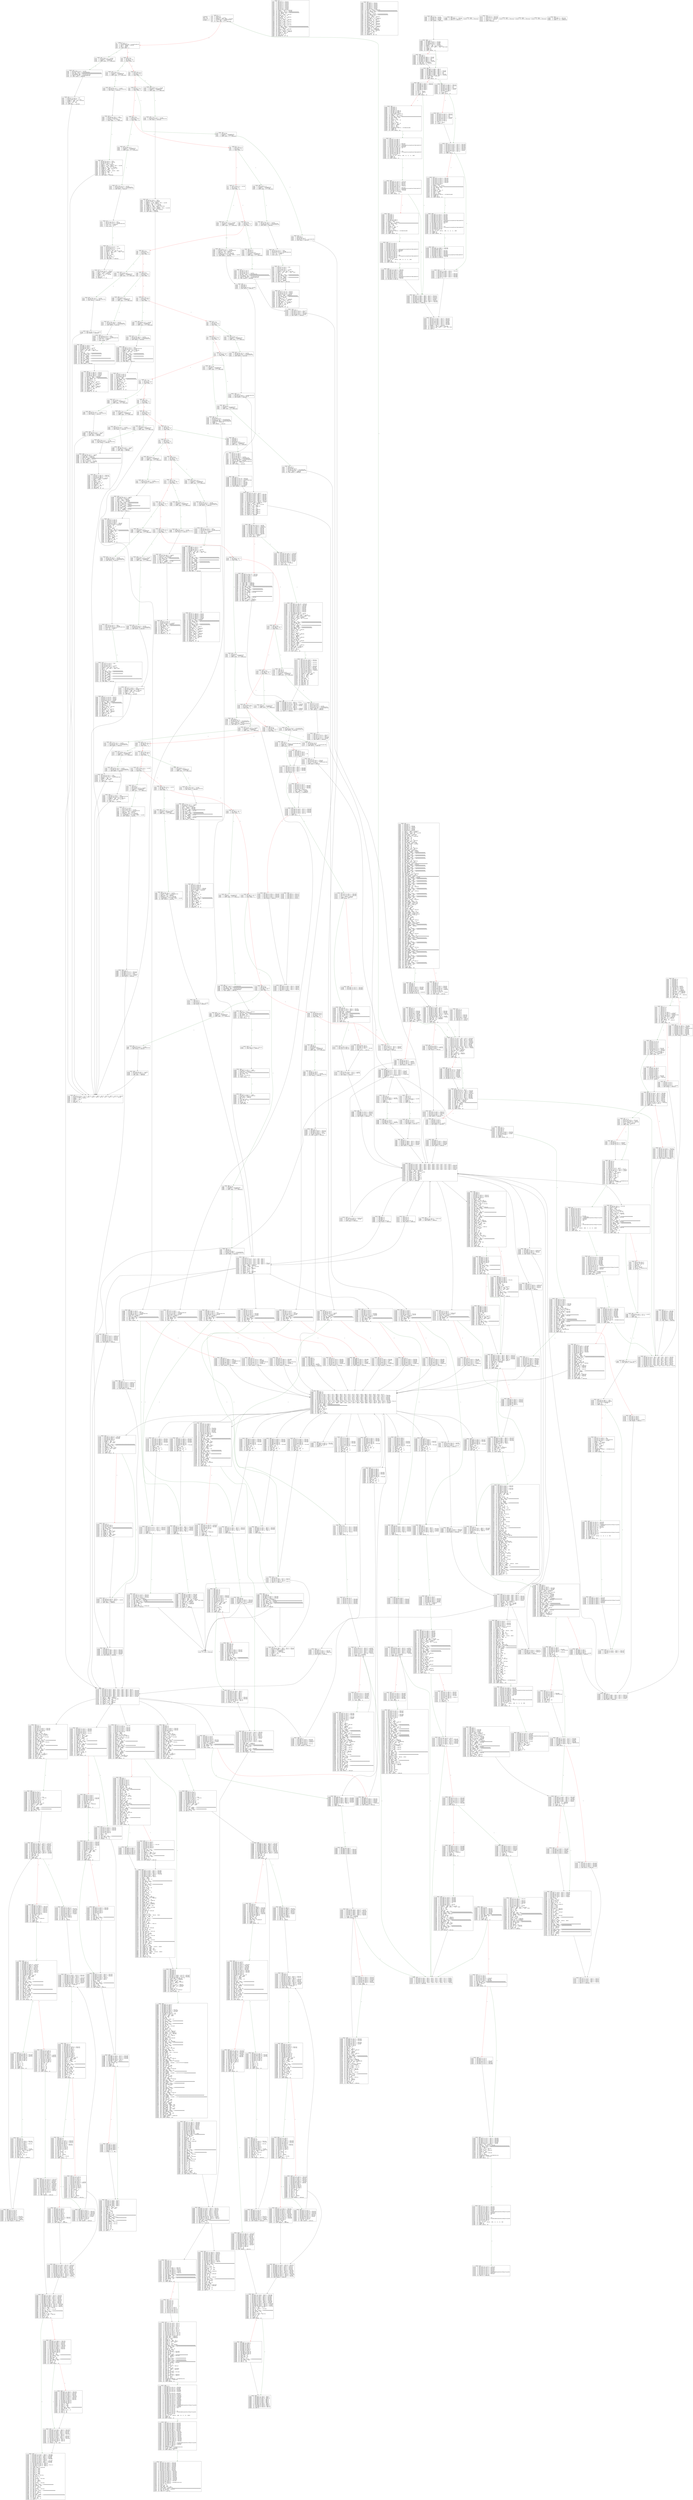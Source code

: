 
digraph G {
graph [fontname = "consolas"];
node  [fontname = "consolas"];
edge  [fontname = "consolas"];
ff [label="{_dispatch\lHash: 0x0\lStart: 0x0\lArguments: []\lStorage: []\l}", shape="record"];
block_0 [label="----- BLOCK ~0 -----\l0x0: .0 = uPHI~0[-4]\l0x0: .1 = uPHI~0[-1]\l0x0: .2 = uPHI~0-MEM // mem(0B)\l0x4: .5 = MSTORE(.2, .4#40, .3#80) // mem(32B)\l0x7: .7 = CALLDATASIZE // CALLDATASIZEx4fa9\l0x8: .8 = LT(.7, .6#4) // LT0x597\l0xc: .10 = JUMPI(.9#1c1, .8) // JUMPIx4d5d\l", shape="record"];
block_d [label="----- BLOCK ~d -----\l0xd: .0 = PHI~d-MEM(~0.5)\l0x32: .4 = CALLDATALOAD(.3#0) // CALLDATALOAD0x797\l0x33: .5 = DIV(.4, .2#1000) // DIV0x254\l0x34: .6 = AND(.5, .1#ffff)\l0x3b: .8 = EQ(.6, .7#304e)\l0x3f: .10 = JUMPI(.9#1e1, .8)\l", shape="record"];
block_40 [label="----- BLOCK ~40 -----\l0x40: .0 = uPHI~40-MEM\l0x40: .1 = PHI~40[-1](~d.6)\l0x46: .3 = EQ(.2#83e2, .1)\l0x4a: .5 = JUMPI(.4#214, .3)\l", shape="record"];
block_4b [label="----- BLOCK ~4b -----\l0x4b: .0 = PHI~4b-MEM(~40.0)\l0x4b: .1 = PHI~4b[-1](~40.1)\l0x51: .3 = EQ(.2#ab85, .1)\l0x55: .5 = JUMPI(.4#229, .3)\l", shape="record"];
block_56 [label="----- BLOCK ~56 -----\l0x56: .0 = PHI~56[-1](~4b.1)\l0x5c: .2 = EQ(.1#1aea, .0)\l0x60: .4 = JUMPI(.3#23e, .2)\l", shape="record"];
block_61 [label="----- BLOCK ~61 -----\l0x61: .0 = uPHI~61-MEM\l0x61: .1 = PHI~61[-1](~56.0)\l0x67: .3 = EQ(.2#3560, .1)\l0x6b: .5 = JUMPI(.4#267, .3)\l", shape="record"];
block_6c [label="----- BLOCK ~6c -----\l0x6c: .0 = PHI~6c-MEM(~61.0)\l0x6c: .1 = PHI~6c[-1](~61.1)\l0x72: .3 = EQ(.2#39d4, .1)\l0x76: .5 = JUMPI(.4#295, .3)\l", shape="record"];
block_77 [label="----- BLOCK ~77 -----\l0x77: .0 = PHI~77-MEM(~6c.0) // mem(0B)\l0x77: .1 = PHI~77[-1](~6c.1)\l0x7d: .3 = EQ(.2#40d8, .1)\l0x81: .5 = JUMPI(.4#2dc, .3)\l", shape="record"];
block_82 [label="----- BLOCK ~82 -----\l0x82: .0 = uPHI~82-MEM\l0x82: .1 = PHI~82[-1](~77.1)\l0x88: .3 = EQ(.2#51cf, .1)\l0x8c: .5 = JUMPI(.4#321, .3)\l", shape="record"];
block_8d [label="----- BLOCK ~8d -----\l0x8d: .0 = uPHI~8d-MEM\l0x8d: .1 = PHI~8d[-1](~82.1)\l0x93: .3 = EQ(.2#5a9b, .1)\l0x97: .5 = JUMPI(.4#342, .3)\l", shape="record"];
block_98 [label="----- BLOCK ~98 -----\l0x98: .0 = uPHI~98-MEM\l0x98: .1 = PHI~98[-1](~8d.1)\l0x9e: .3 = EQ(.2#5b1b, .1)\l0xa2: .5 = JUMPI(.4#3b8, .3)\l", shape="record"];
block_a3 [label="----- BLOCK ~a3 -----\l0xa3: .0 = PHI~a3-MEM(~98.0)\l0xa3: .1 = PHI~a3[-1](~98.1)\l0xa9: .3 = EQ(.2#6682, .1)\l0xad: .5 = JUMPI(.4#408, .3)\l", shape="record"];
block_ae [label="----- BLOCK ~ae -----\l0xae: .0 = uPHI~ae-MEM\l0xae: .1 = PHI~ae[-1](~a3.1)\l0xb4: .3 = EQ(.2#6b14, .1)\l0xb8: .5 = JUMPI(.4#451, .3)\l", shape="record"];
block_b9 [label="----- BLOCK ~b9 -----\l0xb9: .0 = PHI~b9[-1](~ae.1)\l0xbf: .2 = EQ(.1#8913, .0)\l0xc3: .4 = JUMPI(.3#4c6, .2)\l", shape="record"];
block_c4 [label="----- BLOCK ~c4 -----\l0xc4: .0 = PHI~c4[-1](~b9.0)\l0xca: .2 = EQ(.1#8ed6, .0)\l0xce: .4 = JUMPI(.3#4e3, .2)\l", shape="record"];
block_cf [label="----- BLOCK ~cf -----\l0xcf: .0 = uPHI~cf-MEM\l0xcf: .1 = PHI~cf[-1](~c4.0)\l0xd5: .3 = EQ(.2#8f0d, .1)\l0xd9: .5 = JUMPI(.4#4ff, .3)\l", shape="record"];
block_da [label="----- BLOCK ~da -----\l0xda: .0 = uPHI~da-MEM\l0xda: .1 = PHI~da[-1](~cf.1)\l0xe0: .3 = EQ(.2#968e, .1)\l0xe4: .5 = JUMPI(.4#514, .3)\l", shape="record"];
block_e5 [label="----- BLOCK ~e5 -----\l0xe5: .0 = uPHI~e5-MEM\l0xe5: .1 = PHI~e5[-1](~da.1)\l0xeb: .3 = EQ(.2#96ca, .1)\l0xef: .5 = JUMPI(.4#529, .3)\l", shape="record"];
block_f0 [label="----- BLOCK ~f0 -----\l0xf0: .0 = uPHI~f0-MEM\l0xf0: .1 = PHI~f0[-1](~e5.1)\l0xf6: .3 = EQ(.2#97f3, .1)\l0xfa: .5 = JUMPI(.4#56b, .3)\l", shape="record"];
block_fb [label="----- BLOCK ~fb -----\l0xfb: .0 = uPHI~fb-MEM\l0xfb: .1 = PHI~fb[-1](~f0.1)\l0x101: .3 = EQ(.2#9e7e, .1)\l0x105: .5 = JUMPI(.4#595, .3)\l", shape="record"];
block_106 [label="----- BLOCK ~106 -----\l0x106: .0 = uPHI~106-MEM\l0x106: .1 = PHI~106[-1](~fb.1)\l0x10c: .3 = EQ(.2#a2fb, .1)\l0x110: .5 = JUMPI(.4#5e7, .3)\l", shape="record"];
block_111 [label="----- BLOCK ~111 -----\l0x111: .0 = uPHI~111-MEM\l0x111: .1 = PHI~111[-1](~106.1)\l0x117: .3 = EQ(.2#b459, .1)\l0x11b: .5 = JUMPI(.4#65a, .3)\l", shape="record"];
block_11c [label="----- BLOCK ~11c -----\l0x11c: .0 = uPHI~11c-MEM\l0x11c: .1 = PHI~11c[-1](~111.1)\l0x122: .3 = EQ(.2#b649, .1)\l0x126: .5 = JUMPI(.4#695, .3)\l", shape="record"];
block_127 [label="----- BLOCK ~127 -----\l0x127: .0 = PHI~127-MEM(~11c.0)\l0x127: .1 = PHI~127[-1](~11c.1)\l0x12d: .3 = EQ(.2#bb0d, .1)\l0x131: .5 = JUMPI(.4#6e4, .3)\l", shape="record"];
block_132 [label="----- BLOCK ~132 -----\l0x132: .0 = PHI~132[-1](~127.1)\l0x138: .2 = EQ(.1#bb29, .0)\l0x13c: .4 = JUMPI(.3#6fc, .2)\l", shape="record"];
block_13d [label="----- BLOCK ~13d -----\l0x13d: .0 = uPHI~13d-MEM\l0x13d: .1 = PHI~13d[-1](~132.0)\l0x143: .3 = EQ(.2#bbf3, .1)\l0x147: .5 = JUMPI(.4#71b, .3)\l", shape="record"];
block_148 [label="----- BLOCK ~148 -----\l0x148: .0 = uPHI~148-MEM\l0x148: .1 = PHI~148[-1](~13d.1)\l0x14e: .3 = EQ(.2#bea0, .1)\l0x152: .5 = JUMPI(.4#73d, .3)\l", shape="record"];
block_153 [label="----- BLOCK ~153 -----\l0x153: .0 = PHI~153-MEM(~148.0)\l0x153: .1 = PHI~153[-1](~148.1)\l0x159: .3 = EQ(.2#ca5d, .1)\l0x15d: .5 = JUMPI(.4#755, .3)\l", shape="record"];
block_15e [label="----- BLOCK ~15e -----\l0x15e: .0 = uPHI~15e[-2]\l0x15e: .1 = uPHI~15e-MEM\l0x15e: .2 = PHI~15e[-1](~153.1)\l0x164: .4 = EQ(.3#d96a, .2)\l0x168: .6 = JUMPI(.5#76d, .4)\l", shape="record"];
block_169 [label="----- BLOCK ~169 -----\l0x169: .0 = PHI~169-MEM(~15e.1)\l0x169: .1 = PHI~169[-1](~15e.2)\l0x16f: .3 = EQ(.2#dfa0, .1)\l0x173: .5 = JUMPI(.4#778, .3)\l", shape="record"];
block_174 [label="----- BLOCK ~174 -----\l0x174: .0 = PHI~174-MEM(~169.0)\l0x174: .1 = PHI~174[-1](~169.1)\l0x17a: .3 = EQ(.2#e3ed, .1)\l0x17e: .5 = JUMPI(.4#790, .3)\l", shape="record"];
block_17f [label="----- BLOCK ~17f -----\l0x17f: .0 = PHI~17f-MEM(~174.0) // mem(0B)\l0x17f: .1 = PHI~17f[-1](~174.1)\l0x185: .3 = EQ(.2#ea8f, .1)\l0x189: .5 = JUMPI(.4#7f0, .3)\l", shape="record"];
block_18a [label="----- BLOCK ~18a -----\l0x18a: .0 = PHI~18a-MEM(~17f.0) // mem(0B)\l0x18a: .1 = PHI~18a[-1](~17f.1)\l0x190: .3 = EQ(.2#eacb, .1)\l0x194: .5 = JUMPI(.4#835, .3)\l", shape="record"];
block_195 [label="----- BLOCK ~195 -----\l0x195: .0 = PHI~195[-1](~18a.1)\l0x19b: .2 = EQ(.1#f2fd, .0)\l0x19f: .4 = JUMPI(.3#87a, .2)\l", shape="record"];
block_1a0 [label="----- BLOCK ~1a0 -----\l0x1a0: .0 = PHI~1a0[-1](~195.0)\l0x1a6: .2 = EQ(.1#f4a0, .0)\l0x1aa: .4 = JUMPI(.3#89b, .2)\l", shape="record"];
block_1ab [label="----- BLOCK ~1ab -----\l0x1ab: .0 = uPHI~1ab[-4]\l0x1ab: .1 = uPHI~1ab-MEM\l0x1ab: .2 = PHI~1ab[-1](~1a0.0)\l0x1b1: .4 = EQ(.3#f60c, .2)\l0x1b5: .6 = JUMPI(.5#8b3, .4)\l", shape="record"];
block_1b6 [label="----- BLOCK ~1b6 -----\l0x1b6: .0 = PHI~1b6[-4](~1ab.0)\l0x1b6: .1 = PHI~1b6-MEM(~1ab.1)\l0x1b6: .2 = PHI~1b6[-1](~1ab.2)\l0x1bc: .4 = EQ(.3#f870, .2)\l0x1c0: .6 = JUMPI(.5#8c8, .4)\l", shape="record"];
block_1c1 [label="----- BLOCK ~1c1 -----\l0x1c1: .0 = uPHI~1c1[-3]\l0x1c1: .1 = PHI~1c1[-4](~0.0, ~1b6.0) // PHIx21fd\l0x1c1: .2 = PHI~1c1-MEM(~0.5, ~1b6.1) // mem(0B)\l0x1c1: .3 = PHI~1c1[-1](~0.1, ~1b6.2) // PHIx21f8\l0x1c5: .5 = CALLER // CALLERx4fa9\l0x1c9: .7 = JUMP(.6#8dd) // JUMPx3299\l", shape="record"];
block_1ca [label="----- BLOCK ~1ca -----\l0x1ca: .0 = uPHI~1ca[-4]\l0x1ca: .1 = uPHI~1ca[-2]\l0x1ca: .2 = uPHI~1ca[-3]\l0x1ca: .3 = PHI~1ca-MEM(~8dd.2) // mem(0B)\l0x1ca: .4 = PHI~1ca[-1](~8dd.7)\l0x1cb: .5 = ISZERO(.4)\l0x1cc: .6 = ISZERO(.5)\l0x1d0: .8 = JUMPI(.7#1d5, .6)\l", shape="record"];
block_1d5 [label="----- BLOCK ~1d5 -----\l0x1d5: .0 = PHI~1d5[-3](~1ca.0)\l0x1d5: .1 = PHI~1d5[-1](~1ca.1)\l0x1d5: .2 = PHI~1d5[-2](~1ca.2)\l0x1d5: .3 = PHI~1d5-MEM(~1ca.3) // mem(0B)\l0x1de: .7 = JUMP(.6#8e2) // JUMPx7caf\l", shape="record"];
block_1df [label="----- BLOCK ~1df -----\l0x1e0: .0 = STOP // STOPx4fa9\l", shape="record"];
block_1e1 [label="----- BLOCK ~1e1 -----\l0x1e1: .0 = PHI~1e1-MEM(~d.0) // mem(0B)\l0x1e2: .1 = CALLVALUE // CALLVALUEx4fa9\l0x1e4: .2 = ISZERO(.1) // ISZERO0x24a\l0x1e8: .4 = JUMPI(.3#1ed, .2) // JUMPIx2d7b\l", shape="record"];
block_1ed [label="----- BLOCK ~1ed -----\l0x1ed: .0 = PHI~1ed-MEM(~1e1.0) // mem(0B)\l0x1ed: .1 = PHI~1ed[-1](~1e1.1) // CALLVALUEx4fa9\l0x1f8: .6 = EXP(.5#2, .4#a0) // #10000000000000000000000000000000000000000\l0x1f9: .7 = SUB(.6#1000, .3#1) // #ffffffffffffffffffffffffffffffffffffffff\l0x1fc: .9 = CALLDATALOAD(.8#4) // CALLDATALOADx764b\l0x1fd: .10 = AND(.9, .7#ffff) // CALLDATALOADx764b\l0x201: .12 = JUMP(.11#e4c) // JUMP0x453\l", shape="record"];
block_202 [label="----- BLOCK ~202 -----\l0x202: .0 = PHI~202[-1](~e81.23, ~e4c.10, ~2011.10, ~23da.3, ~18d9.3, ~eb3.21, ~1fdf.10, ~18df.3, ~1c5f.10) // PHIxe9\l0x202: .1 = PHI~202-MEM(~e81.22, ~e4c.7, ~2011.7, ~23da.0, ~18d9.0, ~eb3.20, ~1fdf.7, ~18df.0, ~1c5f.7) // mem(0B)\l0x206: .3 = MLOAD(.1, .2#40) // MLOADxe7\l0x209: .4 = MSTORE(.1, .3, .0)\l0x20a: .5 = MLOAD(.4, .2#40)\l0x20e: .6 = SUB(.3, .5)\l0x211: .8 = ADD(.7#20, .6)\l0x213: .9 = RETURN(.4, .5, .8)\l", shape="record"];
block_214 [label="----- BLOCK ~214 -----\l0x214: .0 = PHI~214-MEM(~40.0)\l0x215: .1 = CALLVALUE // CALLVALUEx4fa9\l0x217: .2 = ISZERO(.1) // ISZERO0x24a\l0x21b: .4 = JUMPI(.3#220, .2) // JUMPIx344b\l", shape="record"];
block_220 [label="----- BLOCK ~220 -----\l0x220: .0 = PHI~220-MEM(~214.0) // mem(0B)\l0x220: .1 = PHI~220[-1](~214.1) // CALLVALUEx4fa9\l0x228: .4 = JUMP(.3#e5e) // JUMPx2e7c\l", shape="record"];
block_229 [label="----- BLOCK ~229 -----\l0x229: .0 = PHI~229-MEM(~4b.0) // mem(0B)\l0x22a: .1 = CALLVALUE // CALLVALUEx4fa9\l0x22c: .2 = ISZERO(.1) // ISZERO0x24a\l0x230: .4 = JUMPI(.3#235, .2) // JUMPIx3768\l", shape="record"];
block_235 [label="----- BLOCK ~235 -----\l0x235: .0 = PHI~235-MEM(~229.0) // mem(0B)\l0x235: .1 = PHI~235[-1](~229.1) // CALLVALUEx4fa9\l0x23d: .4 = JUMP(.3#eb3) // JUMPx2663\l", shape="record"];
block_23e [label="----- BLOCK ~23e -----\l0x23e: .0 = uPHI~23e-MEM\l0x23f: .1 = CALLVALUE // CALLVALUEx4fa9\l0x241: .2 = ISZERO(.1) // ISZERO0x24a\l0x245: .4 = JUMPI(.3#24a, .2) // JUMPI0xe37\l", shape="record"];
block_24a [label="----- BLOCK ~24a -----\l0x24a: .0 = uPHI~24a[-2]\l0x24a: .1 = uPHI~24a[-6]\l0x24a: .2 = PHI~24a-MEM(~23e.0)\l0x24a: .3 = PHI~24a[-1](~23e.1) // CALLVALUEx4fa9\l0x252: .6 = JUMP(.5#edd) // JUMPx1366\l", shape="record"];
block_253 [label="----- BLOCK ~253 -----\l0x253: .0 = PHI~253[-1](~18b5.0, ~23d4.0, ~f16.3) // PHIx114\l0x253: .1 = PHI~253-MEM(~18b5.1, ~23d4.1, ~f16.0) // mem(0B)\l0x257: .3 = MLOAD(.1, .2#40) // MLOADx112\l0x259: .4 = ISZERO(.0) // ISZERO0x51f\l0x25a: .5 = ISZERO(.4) // ISZERO0x453\l0x25c: .6 = MSTORE(.1, .3, .5) // mem(0B)\l0x25d: .7 = MLOAD(.6, .2#40)\l0x261: .8 = SUB(.3, .7)\l0x264: .10 = ADD(.9#20, .8)\l0x266: .11 = RETURN(.6, .7, .10)\l", shape="record"];
block_267 [label="----- BLOCK ~267 -----\l0x267: .0 = PHI~267-MEM(~61.0)\l0x268: .1 = CALLVALUE // CALLVALUEx4fa9\l0x26a: .2 = ISZERO(.1) // ISZERO0x24a\l0x26e: .4 = JUMPI(.3#273, .2) // JUMPIx2b79\l", shape="record"];
block_273 [label="----- BLOCK ~273 -----\l0x273: .0 = PHI~273-MEM(~267.0) // mem(0B)\l0x273: .1 = PHI~273[-1](~267.1) // CALLVALUEx4fa9\l0x27a: .4 = CALLDATALOAD(.3#4) // CALLDATALOADx764b\l0x27e: .6 = JUMP(.5#f1c) // JUMP0x337\l", shape="record"];
block_27f [label="----- BLOCK ~27f -----\l0x27f: .0 = PHI~27f[-1](~f2a.19) // PHIx12e\l0x27f: .1 = PHI~27f-MEM(~f2a.6) // mem(0B)\l0x283: .3 = MLOAD(.1, .2#40) // MLOADx12b\l0x288: .5 = AND(.0, .4#ff) // ANDx4c03\l0x28a: .6 = MSTORE(.1, .3, .5) // mem(0B)\l0x28b: .7 = MLOAD(.6, .2#40)\l0x28f: .8 = SUB(.3, .7)\l0x292: .10 = ADD(.9#20, .8)\l0x294: .11 = RETURN(.6, .7, .10)\l", shape="record"];
block_295 [label="----- BLOCK ~295 -----\l0x295: .0 = PHI~295-MEM(~6c.0)\l0x296: .1 = CALLVALUE // CALLVALUEx4fa9\l0x298: .2 = ISZERO(.1) // ISZERO0x24a\l0x29c: .4 = JUMPI(.3#2a1, .2) // JUMPIx55c4\l", shape="record"];
block_2a1 [label="----- BLOCK ~2a1 -----\l0x2a1: .0 = PHI~2a1-MEM(~295.0) // mem(0B)\l0x2a1: .1 = PHI~2a1[-1](~295.1) // CALLVALUEx4fa9\l0x2a8: .4 = CALLDATALOAD(.3#4) // CALLDATALOADx764b\l0x2ac: .6 = JUMP(.5#f4e) // JUMP0x66e\l", shape="record"];
block_2ad [label="----- BLOCK ~2ad -----\l0x2ad: .0 = PHI~2ad[-1](~f5c.25) // PHIx155\l0x2ad: .1 = PHI~2ad[-2](~f5c.22) // PHIx14f\l0x2ad: .2 = PHI~2ad[-3](~f5c.16) // PHIx14b\l0x2ad: .3 = PHI~2ad-MEM(~f5c.6) // mem(0B)\l0x2b1: .5 = MLOAD(.3, .4#40) // MLOADx144\l0x2b8: .9 = EXP(.8#2, .7#50) // #100000000000000000000\l0x2b9: .10 = SUB(.9#1000, .6#1) // #ffffffffffffffffffff\l0x2bc: .11 = AND(.2, .10#ffff)\l0x2be: .12 = MSTORE(.3, .5, .11)\l0x2c6: .14 = AND(.13#ffff, .1) // ANDx5b58\l0x2ca: .16 = ADD(.5, .15#20) // ADD0x7bb\l0x2cb: .17 = MSTORE(.12, .16, .14)\l0x2cd: .18 = AND(.13#ffff, .0) // ANDx1af1\l0x2d0: .19 = ADD(.4#40, .5) // ADDx5683\l0x2d1: .20 = MSTORE(.17, .19, .18)\l0x2d2: .21 = MLOAD(.20, .4#40)\l0x2d6: .22 = SUB(.5, .21)\l0x2d9: .24 = ADD(.23#60, .22)\l0x2db: .25 = RETURN(.20, .21, .24)\l", shape="record"];
block_2dc [label="----- BLOCK ~2dc -----\l0x2dc: .0 = PHI~2dc-MEM(~77.0) // mem(0B)\l0x2dd: .1 = CALLVALUE // CALLVALUEx4fa9\l0x2df: .2 = ISZERO(.1) // ISZERO0x24a\l0x2e3: .4 = JUMPI(.3#2e8, .2) // JUMPI0x4de\l", shape="record"];
block_2e8 [label="----- BLOCK ~2e8 -----\l0x2e8: .0 = PHI~2e8-MEM(~2dc.0) // mem(0B)\l0x2e8: .1 = PHI~2e8[-1](~2dc.1) // CALLVALUEx4fa9\l0x2ed: .3 = MLOAD(.0, .2#40) // MLOADx166\l0x2f3: .5 = ADD(.4#c60, .3) // ADD0x4c1\l0x2f6: .6 = MSTORE(.0, .2#40, .5) // mem(32B)\l0x2fb: .8 = CALLDATASIZE // CALLDATASIZEx4fa9\l0x311: .12 = CALLDATACOPY(.6, .3, .9#4, .4#c60) // mem(0B)\l0x320: .14 = JUMP(.13#f99) // JUMP0x329\l", shape="record"];
block_321 [label="----- BLOCK ~321 -----\l0x321: .0 = uPHI~321[-3]\l0x321: .1 = uPHI~321[-1]\l0x321: .2 = uPHI~321[-2]\l0x321: .3 = PHI~321-MEM(~82.0)\l0x322: .4 = CALLVALUE // CALLVALUEx4fa9\l0x324: .5 = ISZERO(.4) // ISZERO0x24a\l0x328: .7 = JUMPI(.6#32d, .5) // JUMPI0x6ae\l", shape="record"];
block_32d [label="----- BLOCK ~32d -----\l0x32d: .0 = PHI~32d[-4](~321.0)\l0x32d: .1 = PHI~32d[-2](~321.1)\l0x32d: .2 = PHI~32d[-3](~321.2)\l0x32d: .3 = PHI~32d-MEM(~321.3) // mem(0B)\l0x32d: .4 = PHI~32d[-1](~321.4) // CALLVALUEx4fa9\l0x338: .9 = EXP(.8#2, .7#a0) // #10000000000000000000000000000000000000000\l0x339: .10 = SUB(.9#1000, .6#1) // #ffffffffffffffffffffffffffffffffffffffff\l0x33c: .12 = CALLDATALOAD(.11#4) // CALLDATALOADx764b\l0x33d: .13 = AND(.12, .10#ffff) // CALLDATALOADx764b\l0x341: .15 = JUMP(.14#114d) // JUMPx48be\l", shape="record"];
block_342 [label="----- BLOCK ~342 -----\l0x342: .0 = PHI~342-MEM(~8d.0)\l0x343: .1 = CALLVALUE // CALLVALUEx4fa9\l0x345: .2 = ISZERO(.1) // ISZERO0x24a\l0x349: .4 = JUMPI(.3#34e, .2) // JUMPIx4584\l", shape="record"];
block_34e [label="----- BLOCK ~34e -----\l0x34e: .0 = PHI~34e-MEM(~342.0) // mem(0B)\l0x34e: .1 = PHI~34e[-1](~342.1) // CALLVALUEx4fa9\l0x356: .4 = JUMP(.3#131e) // JUMP0x463\l", shape="record"];
block_357 [label="----- BLOCK ~357 -----\l0x357: .0 = uPHI~357[-4] // PHIx1b3\l0x357: .1 = uPHI~357[-3] // PHIx1ae\l0x357: .2 = uPHI~357[-5] // PHIx1ad\l0x357: .3 = uPHI~357[-2] // PHIx1a6\l0x357: .4 = uPHI~357[-1] // PHIx1a5\l0x357: .5 = uPHI~357[-6] // PHIx1a4\l0x357: .6 = uPHI~357[-7] // PHIx1a0\l0x357: .7 = uPHI~357[-8] // PHIx19b\l0x357: .8 = uPHI~357[-9] // PHIx194\l0x357: .9 = uPHI~357-MEM // mem(0B)\l0x35b: .11 = MLOAD(.9, .10#40) // MLOADx192\l0x35e: .12 = MSTORE(.9, .11, .8) // mem(0B)\l0x365: .16 = EXP(.15#2, .14#50) // #100000000000000000000\l0x366: .17 = SUB(.16#1000, .13#1) // #ffffffffffffffffffff\l0x369: .18 = AND(.17#ffff, .7)\l0x36d: .20 = ADD(.11, .19#20) // ADDx13f2\l0x36e: .21 = MSTORE(.12, .20, .18)\l0x371: .22 = AND(.17#ffff, .6)\l0x374: .23 = ADD(.10#40, .11) // ADD0x19c\l0x375: .24 = MSTORE(.21, .23, .22)\l0x379: .25 = AND(.17#ffff, .5)\l0x37d: .27 = ADD(.11, .26#60) // ADD0x48b\l0x37e: .28 = MSTORE(.24, .27, .25)\l0x382: .30 = ADD(.11, .29#80) // ADD0x6f5\l0x386: .31 = MSTORE(.28, .30, .2)\l0x38a: .33 = ADD(.11, .32#a0) // ADDx62ef\l0x38b: .34 = MSTORE(.31, .33, .0)\l0x38f: .36 = ADD(.11, .35#c0) // ADDx7830\l0x390: .37 = MSTORE(.34, .36, .1)\l0x397: .41 = EXP(.40#2, .39#a0) // #10000000000000000000000000000000000000000\l0x398: .42 = SUB(.41#1000, .38#1) // #ffffffffffffffffffffffffffffffffffffffff\l0x39b: .43 = AND(.3, .42#ffff)\l0x39f: .45 = ADD(.11, .44#e0) // ADDxd688\l0x3a0: .46 = MSTORE(.37, .45, .43)\l0x3a6: .48 = AND(.4, .47#ffff) // ANDx1316\l0x3ab: .50 = ADD(.11, .49#100) // ADD0x2c0\l0x3ac: .51 = MSTORE(.46, .50, .48)\l0x3ad: .52 = MLOAD(.51, .10#40)\l0x3b1: .53 = SUB(.11, .52)\l0x3b5: .55 = ADD(.54#120, .53)\l0x3b7: .56 = RETURN(.51, .52, .55)\l", shape="record"];
block_3b8 [label="----- BLOCK ~3b8 -----\l0x3b8: .0 = PHI~3b8-MEM(~98.0)\l0x3b9: .1 = CALLVALUE // CALLVALUEx4fa9\l0x3bb: .2 = ISZERO(.1) // ISZERO0x24a\l0x3bf: .4 = JUMPI(.3#3c4, .2) // JUMPIx552d\l", shape="record"];
block_3c4 [label="----- BLOCK ~3c4 -----\l0x3c4: .0 = PHI~3c4-MEM(~3b8.0) // mem(0B)\l0x3c4: .1 = PHI~3c4[-1](~3b8.1) // CALLVALUEx4fa9\l0x3cb: .4 = CALLDATALOAD(.3#4) // CALLDATALOADx764b\l0x3cf: .6 = JUMP(.5#15f8) // JUMPx2cab\l", shape="record"];
block_3d0 [label="----- BLOCK ~3d0 -----\l0x3d0: .0 = PHI~3d0[-1](~1606.32) // PHIx1ed\l0x3d0: .1 = PHI~3d0[-2](~1606.27) // PHIx1e8\l0x3d0: .2 = PHI~3d0[-3](~1606.21) // PHIx1e2\l0x3d0: .3 = PHI~3d0[-4](~1606.16) // PHIx1df\l0x3d0: .4 = PHI~3d0-MEM(~1606.6) // mem(0B)\l0x3d4: .6 = MLOAD(.4, .5#40) // MLOADx1d8\l0x3db: .10 = EXP(.9#2, .8#50) // #100000000000000000000\l0x3dc: .11 = SUB(.10#1000, .7#1) // #ffffffffffffffffffff\l0x3df: .12 = AND(.11#ffff, .3)\l0x3e1: .13 = MSTORE(.4, .6, .12)\l0x3e5: .14 = AND(.11#ffff, .2)\l0x3e9: .16 = ADD(.6, .15#20) // ADDx15a2\l0x3ea: .17 = MSTORE(.13, .16, .14)\l0x3f2: .19 = AND(.18#ffff, .1) // ANDx752f\l0x3f5: .20 = ADD(.5#40, .6) // ADD0x2fb\l0x3f6: .21 = MSTORE(.17, .20, .19)\l0x3f7: .22 = AND(.0, .18#ffff) // ANDx7479\l0x3fb: .24 = ADD(.6, .23#60) // ADDx2918\l0x3fc: .25 = MSTORE(.21, .24, .22)\l0x3fe: .26 = MLOAD(.25, .5#40)\l0x402: .27 = SUB(.6, .26)\l0x405: .29 = ADD(.28#80, .27)\l0x407: .30 = RETURN(.25, .26, .29)\l", shape="record"];
block_408 [label="----- BLOCK ~408 -----\l0x408: .0 = PHI~408-MEM(~a3.0) // mem(0B)\l0x409: .1 = CALLVALUE // CALLVALUEx4fa9\l0x40b: .2 = ISZERO(.1) // ISZERO0x24a\l0x40f: .4 = JUMPI(.3#414, .2) // JUMPI0x488\l", shape="record"];
block_414 [label="----- BLOCK ~414 -----\l0x414: .0 = PHI~414-MEM(~408.0) // mem(0B)\l0x414: .1 = PHI~414[-1](~408.1) // CALLVALUEx4fa9\l0x41b: .4 = CALLDATALOAD(.3#4) // CALLDATALOADx764b\l0x41f: .6 = JUMP(.5#1642) // JUMPx3616\l", shape="record"];
block_420 [label="----- BLOCK ~420 -----\l0x420: .0 = PHI~420[-1](~1642.27)\l0x420: .1 = PHI~420[-2](~1642.21)\l0x420: .2 = PHI~420[-3](~1642.16)\l0x420: .3 = PHI~420-MEM(~1642.7)\l0x424: .5 = MLOAD(.3, .4#40)\l0x42b: .9 = EXP(.8#2, .7#50) // #100000000000000000000\l0x42c: .10 = SUB(.9#1000, .6#1) // #ffffffffffffffffffff\l0x42f: .11 = AND(.10#ffff, .2)\l0x431: .12 = MSTORE(.3, .5, .11)\l0x435: .13 = AND(.10#ffff, .1)\l0x439: .15 = ADD(.5, .14#20)\l0x43a: .16 = MSTORE(.12, .15, .13)\l0x441: .18 = AND(.17#ffff, .0)\l0x444: .19 = ADD(.4#40, .5)\l0x445: .20 = MSTORE(.16, .19, .18)\l0x447: .21 = MLOAD(.20, .4#40)\l0x44b: .22 = SUB(.5, .21)\l0x44e: .24 = ADD(.23#60, .22)\l0x450: .25 = RETURN(.20, .21, .24)\l", shape="record"];
block_451 [label="----- BLOCK ~451 -----\l0x451: .0 = PHI~451-MEM(~ae.0)\l0x452: .1 = CALLVALUE // CALLVALUEx4fa9\l0x454: .2 = ISZERO(.1) // ISZERO0x24a\l0x458: .4 = JUMPI(.3#45d, .2) // JUMPI0x35c\l", shape="record"];
block_45d [label="----- BLOCK ~45d -----\l0x45d: .0 = PHI~45d-MEM(~451.0) // mem(0B)\l0x45d: .1 = PHI~45d[-1](~451.1) // CALLVALUEx4fa9\l0x464: .4 = CALLDATALOAD(.3#4) // CALLDATALOADx764b\l0x468: .6 = JUMP(.5#1679) // JUMPx4cbb\l", shape="record"];
block_469 [label="----- BLOCK ~469 -----\l0x469: .0 = uPHI~469[-2] // PHIx24c\l0x469: .1 = uPHI~469[-1] // PHIx24b\l0x469: .2 = uPHI~469[-3] // PHIx24a\l0x469: .3 = uPHI~469[-4] // PHIx245\l0x469: .4 = uPHI~469[-5] // PHIx240\l0x469: .5 = uPHI~469[-6] // PHIx23a\l0x469: .6 = uPHI~469[-7] // PHIx232\l0x469: .7 = uPHI~469-MEM // mem(0B)\l0x46d: .9 = MLOAD(.7, .8#40) // MLOADx22b\l0x474: .13 = EXP(.12#2, .11#a0) // #10000000000000000000000000000000000000000\l0x475: .14 = SUB(.13#1000, .10#1) // #ffffffffffffffffffffffffffffffffffffffff\l0x478: .15 = AND(.6, .14#ffff)\l0x47a: .16 = MSTORE(.7, .9, .15)\l0x481: .20 = EXP(.19#2, .18#50) // #100000000000000000000\l0x482: .21 = SUB(.20#1000, .17#1) // #ffffffffffffffffffff\l0x485: .22 = AND(.5, .21#ffff)\l0x489: .24 = ADD(.9, .23#20) // ADD0x6af\l0x48a: .25 = MSTORE(.16, .24, .22)\l0x496: .27 = AND(.26#ffff, .4) // AND0x763\l0x499: .28 = ADD(.8#40, .9) // ADD0x121\l0x49a: .29 = MSTORE(.25, .28, .27)\l0x49f: .31 = AND(.30#ff, .3) // ANDx40f2\l0x4a3: .33 = ADD(.9, .32#60) // ADD0x577\l0x4a4: .34 = MSTORE(.29, .33, .31)\l0x4a8: .35 = AND(.30#ff, .2) // ANDx14a6\l0x4ac: .37 = ADD(.9, .36#80) // ADDx3e64\l0x4ad: .38 = MSTORE(.34, .37, .35)\l0x4af: .39 = AND(.26#ffff, .0) // ANDx6f21\l0x4b3: .41 = ADD(.9, .40#a0) // ADD0x6fb\l0x4b4: .42 = MSTORE(.38, .41, .39)\l0x4b5: .43 = ISZERO(.1) // ISZEROx1e9d\l0x4b6: .44 = ISZERO(.43) // ISZERO0x59e\l0x4ba: .46 = ADD(.9, .45#c0) // ADDx51db\l0x4bb: .47 = MSTORE(.42, .46, .44)\l0x4bc: .48 = MLOAD(.47, .8#40)\l0x4c0: .49 = SUB(.9, .48)\l0x4c3: .51 = ADD(.50#e0, .49)\l0x4c5: .52 = RETURN(.47, .48, .51)\l", shape="record"];
block_4c6 [label="----- BLOCK ~4c6 -----\l0x4c6: .0 = uPHI~4c6-MEM\l0x4c7: .1 = CALLVALUE // CALLVALUEx4fa9\l0x4c9: .2 = ISZERO(.1) // ISZERO0x24a\l0x4cd: .4 = JUMPI(.3#4d2, .2) // JUMPIx14b6\l", shape="record"];
block_4d2 [label="----- BLOCK ~4d2 -----\l0x4d2: .0 = uPHI~4d2[-5]\l0x4d2: .1 = PHI~4d2-MEM(~4c6.0)\l0x4d2: .2 = PHI~4d2[-1](~4c6.1) // CALLVALUEx4fa9\l0x4d9: .5 = CALLDATALOAD(.4#4) // CALLDATALOADx764b\l0x4dc: .7 = CALLDATALOAD(.6#24) // CALLDATALOAD0x30d\l0x4dd: .8 = ISZERO(.7) // ISZERO0x694\l0x4de: .9 = ISZERO(.8)\l0x4e2: .11 = JUMP(.10#180e) // JUMPx5d11\l", shape="record"];
block_4e3 [label="----- BLOCK ~4e3 -----\l0x4e3: .0 = uPHI~4e3-MEM\l0x4e4: .1 = CALLVALUE // CALLVALUEx4fa9\l0x4e6: .2 = ISZERO(.1) // ISZERO0x24a\l0x4ea: .4 = JUMPI(.3#4ef, .2) // JUMPI0x2e8\l", shape="record"];
block_4ef [label="----- BLOCK ~4ef -----\l0x4ef: .0 = uPHI~4ef[-2]\l0x4ef: .1 = uPHI~4ef[-6]\l0x4ef: .2 = PHI~4ef-MEM(~4e3.0)\l0x4ef: .3 = PHI~4ef[-1](~4e3.1) // CALLVALUEx4fa9\l0x4f9: .7 = CALLDATALOAD(.6#4) // CALLDATALOADx764b\l0x4fa: .8 = AND(.7, .5#ffff) // AND0x3f5\l0x4fe: .10 = JUMP(.9#1872) // JUMP0x9d0\l", shape="record"];
block_4ff [label="----- BLOCK ~4ff -----\l0x4ff: .0 = PHI~4ff-MEM(~cf.0)\l0x500: .1 = CALLVALUE // CALLVALUEx4fa9\l0x502: .2 = ISZERO(.1) // ISZERO0x24a\l0x506: .4 = JUMPI(.3#50b, .2) // JUMPIx36f0\l", shape="record"];
block_50b [label="----- BLOCK ~50b -----\l0x50b: .0 = PHI~50b-MEM(~4ff.0) // mem(0B)\l0x50b: .1 = PHI~50b[-1](~4ff.1) // CALLVALUEx4fa9\l0x513: .4 = JUMP(.3#18d9) // JUMPx24c3\l", shape="record"];
block_514 [label="----- BLOCK ~514 -----\l0x514: .0 = PHI~514-MEM(~da.0)\l0x515: .1 = CALLVALUE // CALLVALUEx4fa9\l0x517: .2 = ISZERO(.1) // ISZERO0x24a\l0x51b: .4 = JUMPI(.3#520, .2) // JUMPIx4c89\l", shape="record"];
block_520 [label="----- BLOCK ~520 -----\l0x520: .0 = PHI~520-MEM(~514.0) // mem(0B)\l0x520: .1 = PHI~520[-1](~514.1) // CALLVALUEx4fa9\l0x528: .4 = JUMP(.3#18df) // JUMP0x36d\l", shape="record"];
block_529 [label="----- BLOCK ~529 -----\l0x529: .0 = PHI~529-MEM(~e5.0)\l0x52a: .1 = CALLVALUE // CALLVALUEx4fa9\l0x52c: .2 = ISZERO(.1) // ISZERO0x24a\l0x530: .4 = JUMPI(.3#535, .2) // JUMPIx4fa6\l", shape="record"];
block_535 [label="----- BLOCK ~535 -----\l0x535: .0 = PHI~535-MEM(~529.0) // mem(0B)\l0x535: .1 = PHI~535[-1](~529.1) // CALLVALUEx4fa9\l0x53d: .4 = JUMP(.3#18e5) // JUMP0x30a\l", shape="record"];
block_53e [label="----- BLOCK ~53e -----\l0x53e: .0 = PHI~53e[-1](~18e5.15) // ANDx123d\l0x53e: .1 = PHI~53e[-2](~18e5.5) // SLOADx1782\l0x53e: .2 = PHI~53e[-3](~18e5.11)\l0x53e: .3 = PHI~53e-MEM(~18e5.0) // mem(0B)\l0x542: .5 = MLOAD(.3, .4#40) // MLOADx2a1\l0x548: .7 = AND(.2, .6#ffff)\l0x54a: .8 = MSTORE(.3, .5, .7)\l0x54e: .10 = ADD(.5, .9#20)\l0x552: .11 = MSTORE(.8, .10, .1)\l0x55c: .13 = AND(.12#ffff, .0)\l0x55f: .14 = ADD(.4#40, .5)\l0x560: .15 = MSTORE(.11, .14, .13)\l0x561: .16 = MLOAD(.15, .4#40)\l0x565: .17 = SUB(.5, .16)\l0x568: .19 = ADD(.18#60, .17)\l0x56a: .20 = RETURN(.15, .16, .19)\l", shape="record"];
block_56b [label="----- BLOCK ~56b -----\l0x56b: .0 = uPHI~56b[-1]\l0x56b: .1 = uPHI~56b[-2]\l0x56b: .2 = uPHI~56b[-3]\l0x56b: .3 = uPHI~56b[-4]\l0x56b: .4 = PHI~56b-MEM(~f0.0)\l0x56c: .5 = CALLVALUE // CALLVALUEx4fa9\l0x56e: .6 = ISZERO(.5) // ISZERO0x24a\l0x572: .8 = JUMPI(.7#577, .6) // JUMPIx60ff\l", shape="record"];
block_577 [label="----- BLOCK ~577 -----\l0x577: .0 = PHI~577[-2](~56b.0)\l0x577: .1 = PHI~577[-3](~56b.1)\l0x577: .2 = PHI~577[-4](~56b.2)\l0x577: .3 = PHI~577[-5](~56b.3)\l0x577: .4 = PHI~577-MEM(~56b.4) // mem(0B)\l0x577: .5 = PHI~577[-1](~56b.5) // CALLVALUEx4fa9\l0x57e: .8 = CALLDATALOAD(.7#4) // CALLDATALOADx764b\l0x58a: .11 = CALLDATALOAD(.10#24) // CALLDATALOAD0x30d\l0x58b: .12 = AND(.11, .9#ffff) // AND0x3e9\l0x58e: .14 = CALLDATALOAD(.13#44) // CALLDATALOAD0x763\l0x58f: .15 = ISZERO(.14) // ISZERO0x697\l0x590: .16 = ISZERO(.15)\l0x594: .18 = JUMP(.17#190e) // JUMPx620a\l", shape="record"];
block_595 [label="----- BLOCK ~595 -----\l0x595: .0 = PHI~595-MEM(~fb.0)\l0x596: .1 = CALLVALUE // CALLVALUEx4fa9\l0x598: .2 = ISZERO(.1) // ISZERO0x24a\l0x59c: .4 = JUMPI(.3#5a1, .2) // JUMPI0x434\l", shape="record"];
block_5a1 [label="----- BLOCK ~5a1 -----\l0x5a1: .0 = PHI~5a1-MEM(~595.0) // mem(0B)\l0x5a1: .1 = PHI~5a1[-1](~595.1) // CALLVALUEx4fa9\l0x5a9: .4 = JUMP(.3#1b39) // JUMP0x27f\l", shape="record"];
block_5aa [label="----- BLOCK ~5aa -----\l0x5aa: .0 = PHI~5aa[-1](~1b39.26)\l0x5aa: .1 = PHI~5aa[-2](~1b39.21)\l0x5aa: .2 = PHI~5aa[-3](~1b39.16)\l0x5aa: .3 = PHI~5aa[-4](~1b39.8)\l0x5aa: .4 = PHI~5aa[-5](~1b39.5) // ANDx2a17\l0x5aa: .5 = PHI~5aa-MEM(~1b39.0) // mem(0B)\l0x5ae: .7 = MLOAD(.5, .6#40) // MLOADx2d6\l0x5b3: .9 = AND(.8#ff, .4)\l0x5b5: .10 = MSTORE(.5, .7, .9)\l0x5b9: .11 = AND(.8#ff, .3)\l0x5bd: .13 = ADD(.7, .12#20)\l0x5be: .14 = MSTORE(.10, .13, .11)\l0x5c5: .18 = EXP(.17#2, .16#50) // #100000000000000000000\l0x5c6: .19 = SUB(.18#1000, .15#1) // #ffffffffffffffffffff\l0x5c9: .20 = AND(.19#ffff, .2)\l0x5cc: .21 = ADD(.6#40, .7)\l0x5cd: .22 = MSTORE(.14, .21, .20)\l0x5d0: .23 = AND(.19#ffff, .1)\l0x5d4: .25 = ADD(.7, .24#60)\l0x5d5: .26 = MSTORE(.22, .25, .23)\l0x5d6: .27 = AND(.0, .19#ffff)\l0x5da: .29 = ADD(.7, .28#80)\l0x5db: .30 = MSTORE(.26, .29, .27)\l0x5dd: .31 = MLOAD(.30, .6#40)\l0x5e1: .32 = SUB(.7, .31)\l0x5e4: .34 = ADD(.33#a0, .32)\l0x5e6: .35 = RETURN(.30, .31, .34)\l", shape="record"];
block_5e7 [label="----- BLOCK ~5e7 -----\l0x5e7: .0 = PHI~5e7-MEM(~106.0)\l0x5e8: .1 = CALLVALUE // CALLVALUEx4fa9\l0x5ea: .2 = ISZERO(.1) // ISZERO0x24a\l0x5ee: .4 = JUMPI(.3#5f3, .2) // JUMPI0x78f\l", shape="record"];
block_5f3 [label="----- BLOCK ~5f3 -----\l0x5f3: .0 = PHI~5f3-MEM(~5e7.0) // mem(0B)\l0x5f3: .1 = PHI~5f3[-1](~5e7.1) // CALLVALUEx4fa9\l0x5fa: .4 = CALLDATALOAD(.3#4) // CALLDATALOADx764b\l0x5fe: .6 = JUMP(.5#1b72) // JUMP0x37e\l", shape="record"];
block_5ff [label="----- BLOCK ~5ff -----\l0x5ff: .0 = PHI~5ff[-2](~1b80.40) // PHIx322\l0x5ff: .1 = PHI~5ff[-1](~1b80.46) // PHIx321\l0x5ff: .2 = PHI~5ff[-3](~1b80.36) // PHIx320\l0x5ff: .3 = PHI~5ff[-4](~1b80.33) // PHIx31c\l0x5ff: .4 = PHI~5ff[-5](~1b80.31) // PHIx316\l0x5ff: .5 = PHI~5ff[-6](~1b80.21) // PHIx30e\l0x5ff: .6 = PHI~5ff-MEM(~1b80.6) // mem(0B)\l0x603: .8 = MLOAD(.6, .7#40) // MLOADx307\l0x60a: .12 = EXP(.11#2, .10#a0) // #10000000000000000000000000000000000000000\l0x60b: .13 = SUB(.12#1000, .9#1) // #ffffffffffffffffffffffffffffffffffffffff\l0x60e: .14 = AND(.5, .13#ffff)\l0x610: .15 = MSTORE(.6, .8, .14)\l0x617: .19 = EXP(.18#2, .17#50) // #100000000000000000000\l0x618: .20 = SUB(.19#1000, .16#1) // #ffffffffffffffffffff\l0x61b: .21 = AND(.4, .20#ffff)\l0x61f: .23 = ADD(.8, .22#20) // ADD0xf7f\l0x620: .24 = MSTORE(.15, .23, .21)\l0x62c: .26 = AND(.25#ffff, .3) // ANDx10ad\l0x62f: .27 = ADD(.7#40, .8) // ADD0x3d3\l0x630: .28 = MSTORE(.24, .27, .26)\l0x634: .29 = AND(.25#ffff, .2) // AND0x3cc\l0x638: .31 = ADD(.8, .30#60) // ADD0x27f\l0x639: .32 = MSTORE(.28, .31, .29)\l0x642: .34 = AND(.0, .33#ffff) // ANDx31b9\l0x646: .36 = ADD(.8, .35#80) // ADDx6d3c\l0x647: .37 = MSTORE(.32, .36, .34)\l0x64a: .39 = AND(.38#ff, .1) // AND0x136\l0x64e: .41 = ADD(.8, .40#a0) // ADDx3f7e\l0x64f: .42 = MSTORE(.37, .41, .39)\l0x650: .43 = MLOAD(.42, .7#40)\l0x654: .44 = SUB(.8, .43)\l0x657: .46 = ADD(.45#c0, .44)\l0x659: .47 = RETURN(.42, .43, .46)\l", shape="record"];
block_65a [label="----- BLOCK ~65a -----\l0x65a: .0 = PHI~65a-MEM(~111.0)\l0x65b: .1 = CALLVALUE // CALLVALUEx4fa9\l0x65d: .2 = ISZERO(.1) // ISZERO0x24a\l0x661: .4 = JUMPI(.3#666, .2) // JUMPIx62ef\l", shape="record"];
block_666 [label="----- BLOCK ~666 -----\l0x666: .0 = PHI~666-MEM(~65a.0) // mem(0B)\l0x666: .1 = PHI~666[-1](~65a.1) // CALLVALUEx4fa9\l0x66e: .4 = JUMP(.3#1bfc) // JUMPx21fc\l", shape="record"];
block_66f [label="----- BLOCK ~66f -----\l0x66f: .0 = PHI~66f[-1](~1bfc.14)\l0x66f: .1 = PHI~66f[-2](~1bfc.9)\l0x66f: .2 = PHI~66f-MEM(~1bfc.0) // mem(0B)\l0x673: .4 = MLOAD(.2, .3#40) // MLOADx342\l0x67a: .8 = EXP(.7#2, .6#50) // #100000000000000000000\l0x67b: .9 = SUB(.8#1000, .5#1) // #ffffffffffffffffffff\l0x67e: .10 = AND(.9#ffff, .1)\l0x680: .11 = MSTORE(.2, .4, .10)\l0x684: .12 = AND(.9#ffff, .0)\l0x688: .14 = ADD(.4, .13#20)\l0x689: .15 = MSTORE(.11, .14, .12)\l0x68b: .16 = MLOAD(.15, .3#40)\l0x68f: .17 = SUB(.4, .16)\l0x692: .18 = ADD(.3#40, .17)\l0x694: .19 = RETURN(.15, .16, .18)\l", shape="record"];
block_695 [label="----- BLOCK ~695 -----\l0x695: .0 = PHI~695-MEM(~11c.0)\l0x696: .1 = CALLVALUE // CALLVALUEx4fa9\l0x698: .2 = ISZERO(.1) // ISZERO0x24a\l0x69c: .4 = JUMPI(.3#6a1, .2) // JUMPIx6401\l", shape="record"];
block_6a1 [label="----- BLOCK ~6a1 -----\l0x6a1: .0 = PHI~6a1-MEM(~695.0) // mem(0B)\l0x6a1: .1 = PHI~6a1[-1](~695.1) // CALLVALUEx4fa9\l0x6a8: .4 = CALLDATALOAD(.3#4) // CALLDATALOADx764b\l0x6ac: .6 = JUMP(.5#1c16) // JUMPx1377\l", shape="record"];
block_6ad [label="----- BLOCK ~6ad -----\l0x6ad: .0 = PHI~6ad[-1](~1c24.32) // PHIx373\l0x6ad: .1 = PHI~6ad[-2](~1c24.26) // PHIx372\l0x6ad: .2 = PHI~6ad[-3](~1c24.21) // PHIx36d\l0x6ad: .3 = PHI~6ad[-4](~1c24.16) // PHIx36a\l0x6ad: .4 = PHI~6ad-MEM(~1c24.6) // mem(0B)\l0x6b1: .6 = MLOAD(.4, .5#40) // MLOADx363\l0x6b8: .10 = EXP(.9#2, .8#50) // #100000000000000000000\l0x6b9: .11 = SUB(.10#1000, .7#1) // #ffffffffffffffffffff\l0x6bc: .12 = AND(.11#ffff, .3)\l0x6be: .13 = MSTORE(.4, .6, .12)\l0x6c1: .14 = AND(.11#ffff, .2)\l0x6c5: .16 = ADD(.6, .15#20) // ADDx2b55\l0x6c6: .17 = MSTORE(.13, .16, .14)\l0x6ca: .18 = AND(.11#ffff, .1)\l0x6cd: .19 = ADD(.5#40, .6) // ADDx5f60\l0x6ce: .20 = MSTORE(.17, .19, .18)\l0x6d3: .22 = AND(.0, .21#ff) // ANDx87fa\l0x6d7: .24 = ADD(.6, .23#60) // ADDx3797\l0x6d8: .25 = MSTORE(.20, .24, .22)\l0x6da: .26 = MLOAD(.25, .5#40)\l0x6de: .27 = SUB(.6, .26)\l0x6e1: .29 = ADD(.28#80, .27)\l0x6e3: .30 = RETURN(.25, .26, .29)\l", shape="record"];
block_6e4 [label="----- BLOCK ~6e4 -----\l0x6e4: .0 = PHI~6e4-MEM(~127.0) // mem(0B)\l0x6e5: .1 = CALLVALUE // CALLVALUEx4fa9\l0x6e7: .2 = ISZERO(.1) // ISZERO0x24a\l0x6eb: .4 = JUMPI(.3#6f0, .2) // JUMPI0x62d\l", shape="record"];
block_6f0 [label="----- BLOCK ~6f0 -----\l0x6f0: .0 = PHI~6f0-MEM(~6e4.0) // mem(0B)\l0x6f0: .1 = PHI~6f0[-1](~6e4.1) // CALLVALUEx4fa9\l0x6f7: .4 = CALLDATALOAD(.3#4) // CALLDATALOADx764b\l0x6fb: .6 = JUMP(.5#1c5f) // JUMP0xfe4\l", shape="record"];
block_6fc [label="----- BLOCK ~6fc -----\l0x6fc: .0 = uPHI~6fc-MEM\l0x6fd: .1 = CALLVALUE // CALLVALUEx4fa9\l0x6ff: .2 = ISZERO(.1) // ISZERO0x24a\l0x703: .4 = JUMPI(.3#708, .2) // JUMPI0x1aa\l", shape="record"];
block_708 [label="----- BLOCK ~708 -----\l0x708: .0 = uPHI~708[-5]\l0x708: .1 = PHI~708-MEM(~6fc.0)\l0x708: .2 = PHI~708[-1](~6fc.1) // CALLVALUEx4fa9\l0x712: .6 = CALLDATALOAD(.5#4) // CALLDATALOADx764b\l0x713: .7 = AND(.6, .4#ffff) // AND0x3f5\l0x716: .9 = CALLDATALOAD(.8#24) // CALLDATALOAD0x30d\l0x71a: .11 = JUMP(.10#1c71) // JUMPx72b9\l", shape="record"];
block_71b [label="----- BLOCK ~71b -----\l0x71b: .0 = uPHI~71b[-3]\l0x71b: .1 = uPHI~71b[-1]\l0x71b: .2 = uPHI~71b[-2]\l0x71b: .3 = PHI~71b-MEM(~13d.0)\l0x71c: .4 = CALLVALUE // CALLVALUEx4fa9\l0x71e: .5 = ISZERO(.4) // ISZERO0x24a\l0x722: .7 = JUMPI(.6#727, .5) // JUMPIx2ee1\l", shape="record"];
block_727 [label="----- BLOCK ~727 -----\l0x727: .0 = PHI~727[-4](~71b.0)\l0x727: .1 = PHI~727[-2](~71b.1)\l0x727: .2 = PHI~727[-3](~71b.2)\l0x727: .3 = PHI~727-MEM(~71b.3) // mem(0B)\l0x727: .4 = PHI~727[-1](~71b.4) // CALLVALUEx4fa9\l0x737: .8 = CALLDATALOAD(.7#4) // CALLDATALOADx764b\l0x738: .9 = AND(.8, .6#ffff) // ANDx3a24\l0x73c: .11 = JUMP(.10#1cdc) // JUMPx6c55\l", shape="record"];
block_73d [label="----- BLOCK ~73d -----\l0x73e: .0 = CALLVALUE // CALLVALUEx4fa9\l0x740: .1 = ISZERO(.0) // ISZERO0x24a\l0x744: .3 = JUMPI(.2#749, .1) // JUMPI0x576\l", shape="record"];
block_749 [label="----- BLOCK ~749 -----\l0x749: .0 = PHI~749[-1](~73d.0) // CALLVALUEx4fa9\l0x750: .3 = CALLDATALOAD(.2#4) // CALLDATALOADx764b\l0x754: .5 = JUMP(.4#1f35) // JUMPx20ea\l", shape="record"];
block_755 [label="----- BLOCK ~755 -----\l0x755: .0 = PHI~755-MEM(~153.0) // mem(0B)\l0x756: .1 = CALLVALUE // CALLVALUEx4fa9\l0x758: .2 = ISZERO(.1) // ISZERO0x24a\l0x75c: .4 = JUMPI(.3#761, .2) // JUMPIx5531\l", shape="record"];
block_761 [label="----- BLOCK ~761 -----\l0x761: .0 = PHI~761-MEM(~755.0) // mem(0B)\l0x761: .1 = PHI~761[-1](~755.1) // CALLVALUEx4fa9\l0x768: .4 = CALLDATALOAD(.3#4) // CALLDATALOADx764b\l0x76c: .6 = JUMP(.5#1fdf) // JUMP0x2c5\l", shape="record"];
block_76d [label="----- BLOCK ~76d -----\l0x76d: .0 = PHI~76d[-2](~15e.0)\l0x76d: .1 = PHI~76d-MEM(~15e.1)\l0x773: .4 = CALLDATALOAD(.3#4) // CALLDATALOADx764b\l0x777: .6 = JUMP(.5#1ff1) // JUMP0x1a6\l", shape="record"];
block_778 [label="----- BLOCK ~778 -----\l0x778: .0 = PHI~778-MEM(~169.0) // mem(0B)\l0x779: .1 = CALLVALUE // CALLVALUEx4fa9\l0x77b: .2 = ISZERO(.1) // ISZERO0x24a\l0x77f: .4 = JUMPI(.3#784, .2) // JUMPI0x567\l", shape="record"];
block_784 [label="----- BLOCK ~784 -----\l0x784: .0 = PHI~784-MEM(~778.0) // mem(0B)\l0x784: .1 = PHI~784[-1](~778.1) // CALLVALUEx4fa9\l0x78b: .4 = CALLDATALOAD(.3#4) // CALLDATALOADx764b\l0x78f: .6 = JUMP(.5#2011) // JUMP0x5fc\l", shape="record"];
block_790 [label="----- BLOCK ~790 -----\l0x790: .0 = PHI~790-MEM(~174.0)\l0x791: .1 = CALLVALUE // CALLVALUEx4fa9\l0x793: .2 = ISZERO(.1) // ISZERO0x24a\l0x797: .4 = JUMPI(.3#79c, .2) // JUMPIx413e\l", shape="record"];
block_79c [label="----- BLOCK ~79c -----\l0x79c: .0 = PHI~79c-MEM(~790.0) // mem(0B)\l0x79c: .1 = PHI~79c[-1](~790.1) // CALLVALUEx4fa9\l0x7a4: .4 = JUMP(.3#2023) // JUMP0x4dd\l", shape="record"];
block_7a5 [label="----- BLOCK ~7a5 -----\l0x7a5: .0 = PHI~7a5[-2](~2023.24)\l0x7a5: .1 = PHI~7a5[-1](~2023.30)\l0x7a5: .2 = PHI~7a5[-3](~2023.14)\l0x7a5: .3 = PHI~7a5[-4](~2023.9)\l0x7a5: .4 = PHI~7a5[-5](~2023.5) // ANDx448a\l0x7a5: .5 = PHI~7a5-MEM(~2023.0) // mem(0B)\l0x7a9: .7 = MLOAD(.5, .6#40) // MLOADx3e6\l0x7b1: .9 = AND(.4, .8#ffff)\l0x7b3: .10 = MSTORE(.5, .7, .9)\l0x7bf: .12 = AND(.11#ffff, .3)\l0x7c3: .14 = ADD(.7, .13#20)\l0x7c4: .15 = MSTORE(.10, .14, .12)\l0x7c8: .16 = AND(.11#ffff, .2)\l0x7cb: .17 = ADD(.6#40, .7)\l0x7cc: .18 = MSTORE(.15, .17, .16)\l0x7d3: .22 = EXP(.21#2, .20#50) // #100000000000000000000\l0x7d4: .23 = SUB(.22#1000, .19#1) // #ffffffffffffffffffff\l0x7d5: .24 = AND(.23#ffff, .0)\l0x7d9: .26 = ADD(.7, .25#60)\l0x7da: .27 = MSTORE(.18, .26, .24)\l0x7e0: .29 = AND(.1, .28#ffff)\l0x7e4: .31 = ADD(.7, .30#80)\l0x7e5: .32 = MSTORE(.27, .31, .29)\l0x7e6: .33 = MLOAD(.32, .6#40)\l0x7ea: .34 = SUB(.7, .33)\l0x7ed: .36 = ADD(.35#a0, .34)\l0x7ef: .37 = RETURN(.32, .33, .36)\l", shape="record"];
block_7f0 [label="----- BLOCK ~7f0 -----\l0x7f0: .0 = uPHI~7f0[-1]\l0x7f0: .1 = uPHI~7f0[-2]\l0x7f0: .2 = PHI~7f0-MEM(~17f.0) // mem(0B)\l0x7f1: .3 = CALLVALUE // CALLVALUEx4fa9\l0x7f3: .4 = ISZERO(.3) // ISZERO0x24a\l0x7f7: .6 = JUMPI(.5#7fc, .4) // JUMPIx1fc2\l", shape="record"];
block_7fc [label="----- BLOCK ~7fc -----\l0x7fc: .0 = PHI~7fc[-2](~7f0.0)\l0x7fc: .1 = PHI~7fc[-3](~7f0.1)\l0x7fc: .2 = PHI~7fc-MEM(~7f0.2) // mem(0B)\l0x7fc: .3 = PHI~7fc[-1](~7f0.3) // CALLVALUEx4fa9\l0x801: .5 = MLOAD(.2, .4#40) // MLOADx414\l0x807: .7 = ADD(.6#500, .5) // ADDx4142\l0x80a: .8 = MSTORE(.2, .4#40, .7) // mem(32B)\l0x80f: .10 = CALLDATASIZE // CALLDATASIZEx4fa9\l0x825: .14 = CALLDATACOPY(.8, .5, .11#4, .6#500) // mem(0B)\l0x834: .16 = JUMP(.15#206d) // JUMP0x446\l", shape="record"];
block_835 [label="----- BLOCK ~835 -----\l0x835: .0 = PHI~835-MEM(~18a.0) // mem(0B)\l0x836: .1 = CALLVALUE // CALLVALUEx4fa9\l0x838: .2 = ISZERO(.1) // ISZERO0x24a\l0x83c: .4 = JUMPI(.3#841, .2) // JUMPI0x3a4\l", shape="record"];
block_841 [label="----- BLOCK ~841 -----\l0x841: .0 = PHI~841-MEM(~835.0) // mem(0B)\l0x841: .1 = PHI~841[-1](~835.1) // CALLVALUEx4fa9\l0x846: .3 = MLOAD(.0, .2#40) // MLOADx42a\l0x84c: .5 = ADD(.4#c80, .3) // ADD0x692\l0x84f: .6 = MSTORE(.0, .2#40, .5) // mem(32B)\l0x854: .8 = CALLDATASIZE // CALLDATASIZEx4fa9\l0x86a: .12 = CALLDATACOPY(.6, .3, .9#4, .4#c80) // mem(0B)\l0x879: .14 = JUMP(.13#21ca) // JUMP0x6d0\l", shape="record"];
block_87a [label="----- BLOCK ~87a -----\l0x87b: .0 = CALLVALUE // CALLVALUEx4fa9\l0x87d: .1 = ISZERO(.0) // ISZERO0x24a\l0x881: .3 = JUMPI(.2#886, .1) // JUMPI0x7ce\l", shape="record"];
block_886 [label="----- BLOCK ~886 -----\l0x886: .0 = PHI~886[-1](~87a.0) // CALLVALUEx4fa9\l0x891: .5 = EXP(.4#2, .3#a0) // #10000000000000000000000000000000000000000\l0x892: .6 = SUB(.5#1000, .2#1) // #ffffffffffffffffffffffffffffffffffffffff\l0x895: .8 = CALLDATALOAD(.7#4) // CALLDATALOADx764b\l0x896: .9 = AND(.8, .6#ffff) // CALLDATALOADx764b\l0x89a: .11 = JUMP(.10#2362) // JUMPx7a3d\l", shape="record"];
block_89b [label="----- BLOCK ~89b -----\l0x89b: .0 = uPHI~89b-MEM\l0x89c: .1 = CALLVALUE // CALLVALUEx4fa9\l0x89e: .2 = ISZERO(.1) // ISZERO0x24a\l0x8a2: .4 = JUMPI(.3#8a7, .2) // JUMPI0x575\l", shape="record"];
block_8a7 [label="----- BLOCK ~8a7 -----\l0x8a7: .0 = uPHI~8a7[-2]\l0x8a7: .1 = uPHI~8a7[-6]\l0x8a7: .2 = PHI~8a7-MEM(~89b.0)\l0x8a7: .3 = PHI~8a7[-1](~89b.1) // CALLVALUEx4fa9\l0x8ae: .6 = CALLDATALOAD(.5#4) // CALLDATALOADx764b\l0x8b2: .8 = JUMP(.7#2391) // JUMP0x29e\l", shape="record"];
block_8b3 [label="----- BLOCK ~8b3 -----\l0x8b3: .0 = PHI~8b3-MEM(~1ab.1)\l0x8b4: .1 = CALLVALUE // CALLVALUEx4fa9\l0x8b6: .2 = ISZERO(.1) // ISZERO0x24a\l0x8ba: .4 = JUMPI(.3#8bf, .2) // JUMPI0xf33\l", shape="record"];
block_8bf [label="----- BLOCK ~8bf -----\l0x8bf: .0 = PHI~8bf-MEM(~8b3.0) // mem(0B)\l0x8bf: .1 = PHI~8bf[-1](~8b3.1) // CALLVALUEx4fa9\l0x8c7: .4 = JUMP(.3#23da) // JUMPx6071\l", shape="record"];
block_8c8 [label="----- BLOCK ~8c8 -----\l0x8c8: .0 = uPHI~8c8[-1]\l0x8c8: .1 = uPHI~8c8[-5]\l0x8c8: .2 = PHI~8c8-MEM(~1b6.1)\l0x8c9: .3 = CALLVALUE // CALLVALUEx4fa9\l0x8cb: .4 = ISZERO(.3) // ISZERO0x24a\l0x8cf: .6 = JUMPI(.5#8d4, .4) // JUMPIx682e\l", shape="record"];
block_8d4 [label="----- BLOCK ~8d4 -----\l0x8d4: .0 = PHI~8d4[-2](~8c8.0)\l0x8d4: .1 = PHI~8d4[-6](~8c8.1)\l0x8d4: .2 = PHI~8d4-MEM(~8c8.2) // mem(0B)\l0x8d4: .3 = PHI~8d4[-1](~8c8.3) // CALLVALUEx4fa9\l0x8dc: .6 = JUMP(.5#23e0) // JUMP0x383\l", shape="record"];
block_8dd [label="----- BLOCK ~8dd -----\l0x8dd: .0 = PHI~8dd[-5](~1c1.0, ~1ff1.0, ~1155.2)\l0x8dd: .1 = PHI~8dd[-6](~1c1.1, ~1ff1.1, ~1155.0) // PHIx1fe5\l0x8dd: .2 = PHI~8dd-MEM(~1c1.2, ~1ff1.2, ~1155.1) // mem(0B)\l0x8dd: .3 = PHI~8dd[-3](~1c1.3, ~1ff1.3, ~1155.3) // PHIx1fe3\l0x8dd: .4 = PHI~8dd[-2](~1c1.4, ~1ff1.4, ~1155.4) // PHIx470\l0x8dd: .5 = PHI~8dd[-1](~1c1.5, ~1ff1.5, ~1155.5) // CALLERx4fa9\l0x8de: .6 = EXTCODESIZE(.5) // EXTCODESIZEx7c22\l0x8df: .7 = ISZERO(.6)\l0x8e1: .8 = JUMP(.4) // JUMP0x294\l", shape="record"];
block_8e2 [label="----- BLOCK ~8e2 -----\l0x8e2: .0 = uPHI~8e2[-1]\l0x8e2: .1 = PHI~8e2[-5](~2005.0, ~1d5.0) // PHIx21cb\l0x8e2: .2 = PHI~8e2[-2](~2005.4, ~1d5.4) // PHIx21c3\l0x8e2: .3 = PHI~8e2[-3](~2005.3, ~1d5.1) // PHIx21bc\l0x8e2: .4 = PHI~8e2[-4](~2005.1, ~1d5.2) // PHIx21b4\l0x8e2: .5 = PHI~8e2-MEM(~2005.2, ~1d5.3) // mem(0B)\l0x8e9: .8 = JUMP(.7#3bf4) // JUMP0x5b7\l", shape="record"];
block_8ea [label="----- BLOCK ~8ea -----\l0x8ea: .0 = PHI~8ea[-1](~3bf4.8) // MLOADx1c08\l0x8ea: .1 = PHI~8ea-MEM(~3bf4.24)\l0x8f7: .6 = JUMP(.5#3bf4) // JUMP0x5b7\l", shape="record"];
block_8f8 [label="----- BLOCK ~8f8 -----\l0x8f8: .0 = PHI~8f8[-6](~3bf4.1) // PHIx1fd0\l0x8f8: .1 = PHI~8f8-MEM(~3bf4.24)\l0x8fc: .3 = MLOAD(.1, .2#40)\l0x900: .5 = ADD(.3, .4#a0)\l0x902: .6 = MSTORE(.1, .2#40, .5)\l0x905: .8 = SLOAD(.7#6) // SLOAD0x121\l0x90c: .10 = AND(.8, .9#ffff) // ANDx448a\l0x90e: .11 = MSTORE(.6, .3, .10)\l0x916: .13 = DIV(.8, .12#1000) // DIVxa289\l0x922: .15 = AND(.14#ffff, .13) // ANDx123d\l0x926: .17 = ADD(.3, .16#20)\l0x927: .18 = MSTORE(.11, .17, .15)\l0x92c: .21 = EXP(.20#2, .19#60) // #1000000000000000000000000\l0x92e: .22 = DIV(.8, .21#1000) // DIVxca29\l0x92f: .23 = AND(.22, .14#ffff)\l0x932: .24 = ADD(.3, .2#40)\l0x936: .25 = MSTORE(.18, .24, .23)\l0x93b: .28 = EXP(.27#2, .26#a0) // #10000000000000000000000000000000000000000\l0x93d: .29 = DIV(.8, .28#1000) // DIVx30cf\l0x944: .33 = EXP(.32#2, .31#50) // #100000000000000000000\l0x945: .34 = SUB(.33#1000, .30#1) // #ffffffffffffffffffff\l0x946: .35 = AND(.34#ffff, .29)\l0x94a: .37 = ADD(.3, .36#60)\l0x94b: .38 = MSTORE(.25, .37, .35)\l0x950: .41 = EXP(.40#2, .39#f0) // #1000000000000000000000000000000000000000000000000000000000000\l0x953: .42 = DIV(.8, .41#1000) // DIV0x740\l0x957: .44 = AND(.43#ffff, .42)\l0x95b: .46 = ADD(.3, .45#80)\l0x95e: .47 = MSTORE(.38, .46, .44)\l0x96a: .49 = LT(.48#0, .44)\l0x96c: .50 = ISZERO(.49)\l0x970: .52 = JUMPI(.51#983, .50)\l", shape="record"];
block_971 [label="----- BLOCK ~971 -----\l0x971: .0 = PHI~971-MEM(~8f8.47)\l0x971: .1 = PHI~971[-10](~8f8.3)\l0x971: .2 = PHI~971[-1](~8f8.49)\l0x97a: .5 = ADD(.4#80, .1)\l0x97b: .6 = MLOAD(.0, .5)\l0x97f: .8 = AND(.7#ffff, .6)\l0x980: .9 = MUL(.8, .3#3b9a)\l0x981: .10 = GASPRICE // GASPRICEx4fa9\l0x982: .11 = GT(.10, .9)\l", shape="record"];
block_983 [label="----- BLOCK ~983 -----\l0x983: .0 = PHI~983-MEM(~8f8.47, ~971.0) // mem(0B)\l0x983: .1 = PHI~983[-1](~8f8.49, ~971.11)\l0x984: .2 = ISZERO(.1)\l0x988: .4 = JUMPI(.3#98d, .2)\l", shape="record"];
block_98d [label="----- BLOCK ~98d -----\l0x98d: .0 = PHI~98d-MEM(~983.0) // mem(0B)\l0x994: .3 = JUMP(.2#2410) // JUMPx1cc6\l", shape="record"];
block_995 [label="----- BLOCK ~995 -----\l0x995: .0 = uPHI~995[-12]\l0x995: .1 = uPHI~995[-8]\l0x995: .2 = uPHI~995[-7]\l0x995: .3 = uPHI~995[-6]\l0x995: .4 = uPHI~995[-5]\l0x995: .5 = uPHI~995[-4]\l0x995: .6 = uPHI~995[-3]\l0x995: .7 = uPHI~995[-2]\l0x995: .8 = uPHI~995-MEM // mem(0B)\l0x995: .9 = uPHI~995[-10] // PHIx4ca\l0x995: .10 = uPHI~995[-9] // PHIx4c9\l0x995: .11 = uPHI~995[-1] // PHIx4c7\l0x995: .12 = uPHI~995[-11] // PHIx4c5\l0x997: .13 = ADD(.12, .11) // ADDx8b72\l0x99a: .14 = TIMESTAMP // TIMESTAMPx4fa9\l0x9a0: .16 = ADD(.15#20, .9) // ADD0x205\l0x9a1: .17 = MLOAD(.8, .16) // MLOADx4cd\l0x9ab: .19 = AND(.18#ffff, .17)\l0x9b6: .21 = AND(.20#ffff, .14) // AND0x431\l0x9b7: .22 = LT(.21, .19)\l0x9b8: .23 = ISZERO(.22)\l0x9bc: .25 = JUMPI(.24#9c1, .23)\l", shape="record"];
block_9bd [label="----- BLOCK ~9bd -----\l0x9bd: .0 = PHI~9bd[-11](~995.0) // PHIx1db0\l0x9bd: .1 = PHI~9bd[-10](~995.13) // ADDx8b72\l0x9bd: .2 = PHI~9bd[-9](~995.9) // PHIx4ca\l0x9bd: .3 = PHI~9bd[-8](~995.14) // TIMESTAMPx4fa9\l0x9bd: .4 = PHI~9bd[-7](~995.1) // PHIx1dac\l0x9bd: .5 = PHI~9bd[-6](~995.2) // PHIx1dab\l0x9bd: .6 = PHI~9bd[-5](~995.3) // PHIx1daa\l0x9bd: .7 = PHI~9bd[-4](~995.4) // PHIx1da9\l0x9bd: .8 = PHI~9bd[-3](~995.5) // PHIx1da8\l0x9bd: .9 = PHI~9bd[-2](~995.6) // PHIx1da7\l0x9bd: .10 = PHI~9bd[-1](~995.7) // PHIx1da6\l0x9c0: .12 = JUMP(.11#e40) // JUMPx4d3b\l", shape="record"];
block_9c1 [label="----- BLOCK ~9c1 -----\l0x9c1: .0 = uPHI~9c1[-11]\l0x9c1: .1 = uPHI~9c1[-5]\l0x9c1: .2 = uPHI~9c1[-4]\l0x9c1: .3 = uPHI~9c1[-3]\l0x9c1: .4 = uPHI~9c1[-2]\l0x9c1: .5 = uPHI~9c1[-1]\l0x9c1: .6 = PHI~9c1[-6](~995.2)\l0x9c1: .7 = PHI~9c1[-10](~995.13) // ADDx8b72\l0x9c1: .8 = PHI~9c1[-7](~995.1) // PHIx1db1\l0x9c1: .9 = PHI~9c1[-8](~995.14) // TIMESTAMPx4fa9\l0x9c1: .10 = PHI~9c1-MEM(~995.8) // mem(0B)\l0x9c1: .11 = PHI~9c1[-9](~995.9) // PHIx4ca\l0x9c5: .13 = ADD(.12#40, .11) // ADD0x4e1\l0x9c6: .14 = MLOAD(.10, .13) // MLOADx4dc\l0x9d0: .16 = AND(.15#ffff, .14)\l0x9db: .18 = AND(.17#ffff, .9) // AND0x431\l0x9dc: .19 = GT(.18, .16)\l0x9dd: .20 = ISZERO(.19)\l0x9e1: .22 = JUMPI(.21#9ee, .20)\l", shape="record"];
block_9e2 [label="----- BLOCK ~9e2 -----\l0x9e2: .0 = PHI~9e2[-4](~9c1.2)\l0x9e2: .1 = PHI~9e2[-1](~9c1.5)\l0x9e2: .2 = PHI~9e2[-2](~9c1.4)\l0x9e2: .3 = PHI~9e2[-3](~9c1.3)\l0x9e2: .4 = PHI~9e2-MEM(~9c1.10) // mem(0B)\l0x9e8: .7 = JUMP(.6#24a8) // JUMP0x672\l", shape="record"];
block_9e9 [label="----- BLOCK ~9e9 -----\l0x9e9: .0 = uPHI~9e9[-11] // PHIx1dbd\l0x9e9: .1 = uPHI~9e9[-10] // PHIx1dbc\l0x9e9: .2 = uPHI~9e9[-9] // PHIx1dbb\l0x9e9: .3 = uPHI~9e9[-8] // PHIx1dba\l0x9e9: .4 = uPHI~9e9[-7] // PHIx1db9\l0x9e9: .5 = uPHI~9e9[-6] // PHIx1db8\l0x9e9: .6 = uPHI~9e9[-5] // PHIx1db7\l0x9e9: .7 = uPHI~9e9[-4] // PHIx1db6\l0x9e9: .8 = uPHI~9e9[-3] // PHIx1db5\l0x9e9: .9 = uPHI~9e9[-2] // PHIx1db4\l0x9e9: .10 = uPHI~9e9[-1] // PHIx1db3\l0x9ed: .12 = JUMP(.11#e40) // JUMPx4d3b\l", shape="record"];
block_9ee [label="----- BLOCK ~9ee -----\l0x9ee: .0 = PHI~9ee[-11](~9c1.0)\l0x9ee: .1 = PHI~9ee[-9](~9c1.11)\l0x9ee: .2 = PHI~9ee[-8](~9c1.9)\l0x9ee: .3 = PHI~9ee[-5](~9c1.1)\l0x9ee: .4 = PHI~9ee[-4](~9c1.2)\l0x9ee: .5 = PHI~9ee[-3](~9c1.3)\l0x9ee: .6 = PHI~9ee[-2](~9c1.4)\l0x9ee: .7 = PHI~9ee[-1](~9c1.5)\l0x9ee: .8 = PHI~9ee[-6](~9c1.6) // PHIx1ffb\l0x9ee: .9 = PHI~9ee-MEM(~9c1.10) // mem(0B)\l0x9ee: .10 = PHI~9ee[-10](~9c1.7) // PHIx1db2\l0x9ee: .11 = PHI~9ee[-7](~9c1.8) // PHIx1db1\l0x9f1: .13 = SLOAD(.12#b) // SLOAD0x664\l0x9fb: .15 = AND(.13, .14#ffff) // AND0x133\l0x9fc: .16 = ISZERO(.15) // ISZERO0x226\l0xa01: .18 = JUMPI(.17#a0d, .16)\l", shape="record"];
block_a02 [label="----- BLOCK ~a02 -----\l0xa02: .0 = PHI~a02[-12](~9ee.0)\l0xa02: .1 = PHI~a02[-10](~9ee.1)\l0xa02: .2 = PHI~a02[-9](~9ee.2)\l0xa02: .3 = PHI~a02[-8](~9ee.13)\l0xa02: .4 = PHI~a02[-6](~9ee.3)\l0xa02: .5 = PHI~a02[-5](~9ee.4)\l0xa02: .6 = PHI~a02[-4](~9ee.5)\l0xa02: .7 = PHI~a02[-3](~9ee.6)\l0xa02: .8 = PHI~a02[-2](~9ee.7)\l0xa02: .9 = PHI~a02[-7](~9ee.8) // PHIx1ffb\l0xa02: .10 = PHI~a02-MEM(~9ee.9) // mem(0B)\l0xa02: .11 = PHI~a02[-11](~9ee.10) // PHIx1db2\l0xa02: .12 = PHI~a02[-1](~9ee.16)\l0xa0c: .14 = LT(.11, .13#71af)\l", shape="record"];
block_a0d [label="----- BLOCK ~a0d -----\l0xa0d: .0 = PHI~a0d[-12](~9ee.0, ~a02.0) // PHIx2005\l0xa0d: .1 = PHI~a0d[-10](~9ee.1, ~a02.1) // PHIx2004\l0xa0d: .2 = PHI~a0d[-9](~9ee.2, ~a02.2) // PHIx2003\l0xa0d: .3 = PHI~a0d[-8](~9ee.13, ~a02.3) // PHIx2002\l0xa0d: .4 = PHI~a0d[-6](~9ee.3, ~a02.4) // PHIx2001\l0xa0d: .5 = PHI~a0d[-5](~9ee.4, ~a02.5) // PHIx2000\l0xa0d: .6 = PHI~a0d[-4](~9ee.5, ~a02.6) // PHIx1fff\l0xa0d: .7 = PHI~a0d[-3](~9ee.6, ~a02.7) // PHIx1ffe\l0xa0d: .8 = PHI~a0d[-2](~9ee.7, ~a02.8) // PHIx1ffd\l0xa0d: .9 = PHI~a0d[-7](~9ee.8, ~a02.9) // PHIx1dc0\l0xa0d: .10 = PHI~a0d-MEM(~9ee.9, ~a02.10) // mem(0B)\l0xa0d: .11 = PHI~a0d[-11](~9ee.10, ~a02.11) // PHIx1dbe\l0xa0d: .12 = PHI~a0d[-1](~9ee.16, ~a02.14)\l0xa0e: .13 = ISZERO(.12)\l0xa12: .15 = JUMPI(.14#a17, .13)\l", shape="record"];
block_a13 [label="----- BLOCK ~a13 -----\l0xa13: .0 = PHI~a13[-11](~a0d.0) // PHIx1dcb\l0xa13: .1 = PHI~a13[-10](~a0d.11) // PHIx1dbe\l0xa13: .2 = PHI~a13[-9](~a0d.1) // PHIx1dc9\l0xa13: .3 = PHI~a13[-8](~a0d.2) // PHIx1dc8\l0xa13: .4 = PHI~a13[-7](~a0d.3) // PHIx1dc7\l0xa13: .5 = PHI~a13[-6](~a0d.9) // PHIx1dc0\l0xa13: .6 = PHI~a13[-5](~a0d.4) // PHIx1dc5\l0xa13: .7 = PHI~a13[-4](~a0d.5) // PHIx1dc4\l0xa13: .8 = PHI~a13[-3](~a0d.6) // PHIx1dc3\l0xa13: .9 = PHI~a13[-2](~a0d.7) // PHIx1dc2\l0xa13: .10 = PHI~a13[-1](~a0d.8) // PHIx1dc1\l0xa16: .12 = JUMP(.11#e40) // JUMPx4d3b\l", shape="record"];
block_a17 [label="----- BLOCK ~a17 -----\l0xa17: .0 = uPHI~a17[-8]\l0xa17: .1 = PHI~a17[-6](~a0d.9) // PHIx1dc0\l0xa17: .2 = PHI~a17-MEM(~a0d.10) // mem(0B)\l0xa17: .3 = PHI~a17[-10](~a0d.11) // PHIx1dbe\l0xa22: .5 = GT(.3, .4#de0b) // GTx7c35\l0xa23: .6 = ISZERO(.5) // ISZERO0x1d1\l0xa27: .8 = JUMPI(.7#a33, .6)\l", shape="record"];
block_a28 [label="----- BLOCK ~a28 -----\l0xa28: .0 = uPHI~a28[-8]\l0xa28: .1 = PHI~a28[-6](~a17.1) // PHIx1dc0\l0xa28: .2 = PHI~a28-MEM(~a17.2) // mem(0B)\l0xa28: .3 = PHI~a28[-10](~a17.3) // PHIx1dbe\l", shape="record"];
block_a33 [label="----- BLOCK ~a33 -----\l0xa33: .0 = uPHI~a33[-11]\l0xa33: .1 = uPHI~a33[-9]\l0xa33: .2 = uPHI~a33[-7]\l0xa33: .3 = uPHI~a33[-5]\l0xa33: .4 = uPHI~a33[-4]\l0xa33: .5 = uPHI~a33[-3]\l0xa33: .6 = uPHI~a33[-2]\l0xa33: .7 = uPHI~a33[-1]\l0xa33: .8 = PHI~a33[-8](~a17.0, ~a28.0)\l0xa33: .9 = PHI~a33[-6](~a17.1, ~a28.1) // PHIx514\l0xa33: .10 = PHI~a33[-10](~a17.3, ~a28.4) // PHIx511\l0xa33: .11 = PHI~a33-MEM(~a17.2, ~a28.2) // mem(0B)\l0xa37: .13 = MLOAD(.11, .12#40)\l0xa5a: .15 = MSTORE(.11, .13, .14#4705)\l0xa5b: .16 = CALLER // CALLERx4fa9\l0xa5f: .18 = ADD(.13, .17#4)\l0xa62: .19 = MSTORE(.15, .18, .16)\l0xa66: .21 = ADD(.13, .20#24)\l0xa69: .22 = MSTORE(.19, .21, .10)\l0xa6b: .23 = MLOAD(.22, .12#40)\l0xa8f: .27 = ADD(.13, .26#44)\l0xa99: .29 = SUB(.13, .23)\l0xa9a: .30 = ADD(.29, .26#44)\l0xaa0: .32 = EXTCODESIZE(.24#3cb0) // EXTCODESIZEx1fe3\l0xaa1: .33 = ISZERO(.32) // ISZEROx22d6\l0xaa3: .34 = ISZERO(.33)\l0xaa7: .36 = JUMPI(.35#aac, .34)\l", shape="record"];
block_aac [label="----- BLOCK ~aac -----\l0xaac: .0 = PHI~aac[-21](~a33.0)\l0xaac: .1 = PHI~aac[-20](~a33.10)\l0xaac: .2 = PHI~aac[-19](~a33.1)\l0xaac: .3 = PHI~aac[-17](~a33.2)\l0xaac: .4 = PHI~aac[-15](~a33.3)\l0xaac: .5 = PHI~aac[-14](~a33.4)\l0xaac: .6 = PHI~aac[-13](~a33.5)\l0xaac: .7 = PHI~aac[-12](~a33.6)\l0xaac: .8 = PHI~aac[-11](~a33.7)\l0xaac: .9 = PHI~aac[-18](~a33.8) // PHIx2007\l0xaac: .10 = PHI~aac[-16](~a33.16) // CALLERx4fa9\l0xaac: .11 = PHI~aac[-10](~a33.24) // #3cb0021808442ad5efb61197966aef72a1def96\l0xaac: .12 = PHI~aac[-9](~a33.25) // #47055321\l0xaac: .13 = PHI~aac[-8](~a33.27) // PHIx1dcc\l0xaac: .14 = PHI~aac[-7](~a33.28) // #20\l0xaac: .15 = PHI~aac[-6](~a33.23)\l0xaac: .16 = PHI~aac[-5](~a33.30)\l0xaac: .17 = PHI~aac[-4](~a33.23)\l0xaac: .18 = PHI~aac[-3](~a33.31) // #0\l0xaac: .19 = PHI~aac[-2](~a33.24) // #3cb0021808442ad5efb61197966aef72a1def96\l0xaac: .20 = PHI~aac-MEM(~a33.22)\l0xaac: .21 = PHI~aac[-1](~a33.33)\l0xaae: .22 = GAS // GASx4fa9\l0xaaf: .23 = CALL(.20, .22, .19#3cb0, .18#0, .17, .16, .15, .14#20)\l0xab0: .24 = ISZERO(.23)\l0xab2: .25 = ISZERO(.24)\l0xab6: .27 = JUMPI(.26#ac0, .25)\l", shape="record"];
block_ac0 [label="----- BLOCK ~ac0 -----\l0xac0: .0 = PHI~ac0[-15](~aac.0) // PHIx2010\l0xac0: .1 = PHI~ac0[-14](~aac.1) // PHIx200f\l0xac0: .2 = PHI~ac0[-13](~aac.2) // PHIx200e\l0xac0: .3 = PHI~ac0[-11](~aac.3) // PHIx200d\l0xac0: .4 = PHI~ac0[-9](~aac.4) // PHIx200c\l0xac0: .5 = PHI~ac0[-8](~aac.5) // PHIx200b\l0xac0: .6 = PHI~ac0[-7](~aac.6) // PHIx200a\l0xac0: .7 = PHI~ac0[-6](~aac.7) // PHIx2009\l0xac0: .8 = PHI~ac0[-5](~aac.8) // PHIx2008\l0xac0: .9 = PHI~ac0[-12](~aac.9) // PHIx1dd0\l0xac0: .10 = PHI~ac0[-10](~aac.10) // PHIx1dcf\l0xac0: .11 = PHI~ac0-MEM(~aac.23)\l0xac0: .12 = PHI~ac0[-4](~aac.11) // #3cb0021808442ad5efb61197966aef72a1def96\l0xac0: .13 = PHI~ac0[-3](~aac.12) // #47055321\l0xac0: .14 = PHI~ac0[-2](~aac.13) // PHIx1dcc\l0xac0: .15 = PHI~ac0[-1](~aac.24)\l0xac7: .17 = MLOAD(.11, .16#40)\l0xac8: .18 = RETURNDATASIZE // RETURNDATASIZEx4fa9\l0xacc: .20 = LT(.18, .19#20) // LTx2bc8\l0xacd: .21 = ISZERO(.20) // ISZERO0x6f9\l0xad1: .23 = JUMPI(.22#ad6, .21)\l", shape="record"];
block_ad6 [label="----- BLOCK ~ad6 -----\l0xad6: .0 = PHI~ad6[-13](~ac0.0) // PHIx1dd9\l0xad6: .1 = PHI~ad6[-12](~ac0.1) // PHIx1dd8\l0xad6: .2 = PHI~ad6[-11](~ac0.2) // PHIx1dd7\l0xad6: .3 = PHI~ad6[-9](~ac0.3) // PHIx1dd6\l0xad6: .4 = PHI~ad6[-7](~ac0.4) // PHIx1dd5\l0xad6: .5 = PHI~ad6[-6](~ac0.5) // PHIx1dd4\l0xad6: .6 = PHI~ad6[-5](~ac0.6) // PHIx1dd3\l0xad6: .7 = PHI~ad6[-4](~ac0.7) // PHIx1dd2\l0xad6: .8 = PHI~ad6[-3](~ac0.8) // PHIx1dd1\l0xad6: .9 = PHI~ad6[-10](~ac0.9) // PHIx1dd0\l0xad6: .10 = PHI~ad6[-8](~ac0.10) // PHIx1dcf\l0xad6: .11 = PHI~ad6[-2](~ac0.17)\l0xad6: .12 = PHI~ad6-MEM(~ac0.11)\l0xad6: .13 = PHI~ad6[-1](~ac0.18) // RETURNDATASIZEx4fa9\l0xad8: .14 = MLOAD(.12, .11)\l0xad9: .15 = ISZERO(.14)\l0xadd: .17 = JUMPI(.16#e40, .15)\l", shape="record"];
block_ade [label="----- BLOCK ~ade -----\l0xade: .0 = uPHI~ade[-7]\l0xade: .1 = PHI~ade[-10](~ad6.1) // PHIx1dd8\l0xade: .2 = PHI~ade[-5](~ad6.4) // PHIx1dd5\l0xade: .3 = PHI~ade[-3](~ad6.6) // PHIx1dd3\l0xade: .4 = PHI~ade[-4](~ad6.5) // PHIx1dd4\l0xade: .5 = PHI~ade[-2](~ad6.7) // PHIx1dd2\l0xade: .6 = PHI~ade[-1](~ad6.8) // PHIx1dd1\l0xade: .7 = PHI~ade[-8](~ad6.9) // PHIx1dd0\l0xade: .8 = PHI~ade[-6](~ad6.10) // PHIx1dcf\l0xade: .9 = PHI~ade-MEM(~ad6.12)\l0xae1: .11 = MLOAD(.9, .10#40)\l0xae5: .13 = ADD(.11, .12#60)\l0xae7: .14 = MSTORE(.9, .10#40, .13)\l0xaee: .18 = EXP(.17#2, .16#a0) // #10000000000000000000000000000000000000000\l0xaef: .19 = SUB(.18#1000, .15#1) // #ffffffffffffffffffffffffffffffffffffffff\l0xaf1: .20 = AND(.8, .19#ffff)\l0xaf4: .21 = MSTORE(.14, .11, .20)\l0xb00: .23 = AND(.22#ffff, .7)\l0xb04: .25 = ADD(.11, .24#20)\l0xb07: .26 = MSTORE(.21, .25, .23)\l0xb08: .27 = NUMBER // NUMBERx4fa9\l0xb0b: .28 = AND(.22#ffff, .27) // ANDx80ea\l0xb0f: .29 = ADD(.10#40, .11)\l0xb12: .30 = MSTORE(.26, .29, .28)\l0xb16: .32 = SLOAD(.31#3) // SLOAD0x45c\l0xb2c: .34 = NOT(.33#ffff) // NOT0x299\l0xb2d: .35 = AND(.34, .32) // AND0x236\l0xb30: .36 = OR(.20, .35)\l0xb4e: .38 = NOT(.37#ffff) // NOT0xf35\l0xb4f: .39 = AND(.38, .36)\l0xb54: .42 = EXP(.41#2, .40#a0) // #10000000000000000000000000000000000000000\l0xb57: .43 = MUL(.23, .42#1000)\l0xb5b: .44 = OR(.43, .39)\l0xb5e: .45 = SSTORE(.31#3, .44)\l0xb62: .47 = SLOAD(.46#4) // SLOADx764b\l0xb6c: .49 = NOT(.48#ffff) // NOT0x560\l0xb6d: .50 = AND(.49, .47) // ANDx2116\l0xb70: .51 = OR(.28, .50)\l0xb72: .52 = SSTORE(.46#4, .51)\l0xb7a: .55 = JUMP(.54#2bb5) // JUMPx2e2e\l", shape="record"];
block_b7b [label="----- BLOCK ~b7b -----\l0xb7b: .0 = PHI~b7b-MEM(~2bb5.26) // mem(0B)\l0xb7b: .1 = PHI~b7b[-11](~2bb5.5) // PHIx1edd\l0xb7b: .2 = PHI~b7b[-1](~2bb5.31)\l0xb7b: .3 = PHI~b7b[-6](~2bb5.6) // PHIx1edc\l0xb86: .6 = JUMP(.5#2bdb) // JUMP0x72c\l", shape="record"];
block_b87 [label="----- BLOCK ~b87 -----\l0xb87: .0 = uPHI~b87-MEM // mem(0B)\l0xb87: .1 = uPHI~b87[-10] // PHIx58b\l0xb87: .2 = uPHI~b87[-5] // PHIx58a\l0xb87: .3 = uPHI~b87[-6] // PHIx589\l0xb91: .6 = JUMP(.5#2d68) // JUMPx1fc6\l", shape="record"];
block_b92 [label="----- BLOCK ~b92 -----\l0xb92: .0 = uPHI~b92[-8]\l0xb92: .1 = uPHI~b92[-1]\l0xb92: .2 = uPHI~b92[-2] // PHIx6a3\l0xb92: .3 = uPHI~b92[-9] // PHIx698\l0xb92: .4 = uPHI~b92[-10] // PHIx613\l0xb92: .5 = uPHI~b92[-3] // PHIx612\l0xb92: .6 = uPHI~b92[-4] // PHIx608\l0xb92: .7 = uPHI~b92-MEM // mem(0B)\l0xb99: .11 = MLOAD(.7, .10#40) // MLOADx591\l0xb9c: .12 = ADD(.11, .9#a0) // ADDx6ef5\l0xb9f: .14 = MSTORE(.7, .13#40, .12) // mem(32B)\l0xba5: .16 = ADD(.8#8, .15#0) // #8\l0xba9: .18 = SLOAD(.16#8) // SLOADx448f\l0xbae: .20 = EXP(.19#100, .17#0) // #1\l0xbb0: .21 = DIV(.18, .20#1) // SLOADx448f\l0xbb3: .23 = AND(.22#ff, .21)\l0xbb6: .25 = AND(.24#ff, .23)\l0xbb9: .27 = AND(.26#ff, .25)\l0xbbb: .28 = MSTORE(.14, .11, .27)\l0xbbe: .30 = ADD(.29#20, .11) // ADDxafe5\l0xbc2: .32 = ADD(.8#8, .31#0) // #8\l0xbc6: .34 = SLOAD(.32#8) // SLOADx448f\l0xbcb: .36 = EXP(.35#100, .33#1) // #100\l0xbcd: .37 = DIV(.34, .36#100) // DIVx30e3\l0xbd0: .39 = AND(.38#ff, .37)\l0xbd3: .41 = AND(.40#ff, .39)\l0xbd6: .43 = AND(.42#ff, .41)\l0xbd8: .44 = MSTORE(.28, .30, .43)\l0xbdb: .46 = ADD(.45#20, .30) // ADDx50e5\l0xbdf: .48 = ADD(.8#8, .47#0) // #8\l0xbe3: .50 = SLOAD(.48#8) // SLOADx448f\l0xbe8: .52 = EXP(.51#100, .49#2) // #10000\l0xbea: .53 = DIV(.50, .52#1000) // DIV0x319\l0xbf1: .57 = EXP(.56#2, .55#50) // #100000000000000000000\l0xbf2: .58 = SUB(.57#1000, .54#1) // #ffffffffffffffffffff\l0xbf3: .59 = AND(.58#ffff, .53)\l0xbfa: .63 = EXP(.62#2, .61#50) // #100000000000000000000\l0xbfb: .64 = SUB(.63#1000, .60#1) // #ffffffffffffffffffff\l0xbfc: .65 = AND(.64#ffff, .59)\l0xc03: .69 = EXP(.68#2, .67#50) // #100000000000000000000\l0xc04: .70 = SUB(.69#1000, .66#1) // #ffffffffffffffffffff\l0xc05: .71 = AND(.70#ffff, .65)\l0xc07: .72 = MSTORE(.44, .46, .71)\l0xc0a: .74 = ADD(.73#20, .46) // ADD0x24e\l0xc0e: .76 = ADD(.8#8, .75#0) // #8\l0xc12: .78 = SLOAD(.76#8) // SLOADx448f\l0xc17: .80 = EXP(.79#100, .77#c) // #1000000000000000000000000\l0xc19: .81 = DIV(.78, .80#1000) // DIV0x110\l0xc20: .85 = EXP(.84#2, .83#50) // #100000000000000000000\l0xc21: .86 = SUB(.85#1000, .82#1) // #ffffffffffffffffffff\l0xc22: .87 = AND(.86#ffff, .81)\l0xc29: .91 = EXP(.90#2, .89#50) // #100000000000000000000\l0xc2a: .92 = SUB(.91#1000, .88#1) // #ffffffffffffffffffff\l0xc2b: .93 = AND(.92#ffff, .87)\l0xc32: .97 = EXP(.96#2, .95#50) // #100000000000000000000\l0xc33: .98 = SUB(.97#1000, .94#1) // #ffffffffffffffffffff\l0xc34: .99 = AND(.98#ffff, .93)\l0xc36: .100 = MSTORE(.72, .74, .99)\l0xc39: .102 = ADD(.101#20, .74) // ADD0x6b8\l0xc3d: .104 = ADD(.8#8, .103#0) // #8\l0xc41: .106 = SLOAD(.104#8) // SLOADx448f\l0xc46: .108 = EXP(.107#100, .105#16) // #100000000000000000000000000000000000000000000\l0xc48: .109 = DIV(.106, .108#1000) // DIV0xebe\l0xc4f: .113 = EXP(.112#2, .111#50) // #100000000000000000000\l0xc50: .114 = SUB(.113#1000, .110#1) // #ffffffffffffffffffff\l0xc51: .115 = AND(.114#ffff, .109)\l0xc58: .119 = EXP(.118#2, .117#50) // #100000000000000000000\l0xc59: .120 = SUB(.119#1000, .116#1) // #ffffffffffffffffffff\l0xc5a: .121 = AND(.120#ffff, .115)\l0xc61: .125 = EXP(.124#2, .123#50) // #100000000000000000000\l0xc62: .126 = SUB(.125#1000, .122#1) // #ffffffffffffffffffff\l0xc63: .127 = AND(.126#ffff, .121)\l0xc65: .128 = MSTORE(.100, .102, .127)\l0xc6d: .130 = ADD(.129#40, .11) // ADD0x3a6\l0xc6e: .131 = MLOAD(.128, .130)\l0xc75: .135 = EXP(.134#2, .133#50) // #100000000000000000000\l0xc76: .136 = SUB(.135#1000, .132#1) // #ffffffffffffffffffff\l0xc77: .137 = AND(.136#ffff, .131)\l0xc7e: .139 = ADD(.138#40, .11) // ADD0x3a6\l0xc81: .140 = MLOAD(.128, .139)\l0xc82: .141 = ADD(.140, .4)\l0xc8c: .145 = EXP(.144#2, .143#50) // #100000000000000000000\l0xc8d: .146 = SUB(.145#1000, .142#1) // #ffffffffffffffffffff\l0xc8e: .147 = AND(.146#ffff, .141)\l0xc97: .151 = EXP(.150#2, .149#50) // #100000000000000000000\l0xc98: .152 = SUB(.151#1000, .148#1) // #ffffffffffffffffffff\l0xc99: .153 = AND(.152#ffff, .147)\l0xc9b: .154 = MSTORE(.128, .139, .153)\l0xca4: .157 = ADD(.11, .156#0) // MLOADx591\l0xca5: .158 = MLOAD(.154, .157)\l0xca9: .160 = ADD(.159#0, .155#8) // #8\l0xcaf: .163 = EXP(.162#100, .161#0) // #1\l0xcb1: .164 = SLOAD(.160#8) // SLOADx448f\l0xcb5: .166 = MUL(.165#ff, .163#1) // #ff\l0xcb6: .167 = NOT(.166#ff) // NOTx312e\l0xcb7: .168 = AND(.167, .164)\l0xcbc: .170 = AND(.169#ff, .158)\l0xcbd: .171 = MUL(.170, .163#1)\l0xcbe: .172 = OR(.171, .168)\l0xcc0: .173 = SSTORE(.160#8, .172)\l0xcc5: .175 = ADD(.11, .174#20) // ADDxafe5\l0xcc6: .176 = MLOAD(.154, .175)\l0xcca: .178 = ADD(.177#0, .155#8) // #8\l0xcd0: .181 = EXP(.180#100, .179#1) // #100\l0xcd2: .182 = SLOAD(.178#8) // SLOADx448f\l0xcd6: .184 = MUL(.183#ff, .181#100) // #ff00\l0xcd7: .185 = NOT(.184#ff00) // NOTx2409\l0xcd8: .186 = AND(.185, .182)\l0xcdd: .188 = AND(.187#ff, .176)\l0xcde: .189 = MUL(.188, .181#100)\l0xcdf: .190 = OR(.189, .186)\l0xce1: .191 = SSTORE(.178#8, .190)\l0xce6: .193 = ADD(.11, .192#40) // ADD0x3a6\l0xce7: .194 = MLOAD(.154, .193)\l0xceb: .196 = ADD(.195#0, .155#8) // #8\l0xcf1: .199 = EXP(.198#100, .197#2) // #10000\l0xcf3: .200 = SLOAD(.196#8) // SLOADx448f\l0xcfb: .204 = EXP(.203#2, .202#50) // #100000000000000000000\l0xcfc: .205 = SUB(.204#1000, .201#1) // #ffffffffffffffffffff\l0xcfd: .206 = MUL(.205#ffff, .199#1000)\l0xcfe: .207 = NOT(.206)\l0xcff: .208 = AND(.207, .200)\l0xd08: .212 = EXP(.211#2, .210#50) // #100000000000000000000\l0xd09: .213 = SUB(.212#1000, .209#1) // #ffffffffffffffffffff\l0xd0a: .214 = AND(.213#ffff, .194)\l0xd0b: .215 = MUL(.214, .199#1000)\l0xd0c: .216 = OR(.215, .208)\l0xd0e: .217 = SSTORE(.196#8, .216)\l0xd13: .219 = ADD(.11, .218#60) // ADDx5b7f\l0xd14: .220 = MLOAD(.154, .219)\l0xd18: .222 = ADD(.221#0, .155#8) // #8\l0xd1e: .225 = EXP(.224#100, .223#c) // #1000000000000000000000000\l0xd20: .226 = SLOAD(.222#8) // SLOADx448f\l0xd28: .230 = EXP(.229#2, .228#50) // #100000000000000000000\l0xd29: .231 = SUB(.230#1000, .227#1) // #ffffffffffffffffffff\l0xd2a: .232 = MUL(.231#ffff, .225#1000)\l0xd2b: .233 = NOT(.232)\l0xd2c: .234 = AND(.233, .226)\l0xd35: .238 = EXP(.237#2, .236#50) // #100000000000000000000\l0xd36: .239 = SUB(.238#1000, .235#1) // #ffffffffffffffffffff\l0xd37: .240 = AND(.239#ffff, .220)\l0xd38: .241 = MUL(.240, .225#1000)\l0xd39: .242 = OR(.241, .234)\l0xd3b: .243 = SSTORE(.222#8, .242)\l0xd40: .245 = ADD(.11, .244#80) // ADDx161e\l0xd41: .246 = MLOAD(.154, .245)\l0xd45: .248 = ADD(.247#0, .155#8) // #8\l0xd4b: .251 = EXP(.250#100, .249#16) // #100000000000000000000000000000000000000000000\l0xd4d: .252 = SLOAD(.248#8) // SLOADx448f\l0xd55: .256 = EXP(.255#2, .254#50) // #100000000000000000000\l0xd56: .257 = SUB(.256#1000, .253#1) // #ffffffffffffffffffff\l0xd57: .258 = MUL(.257#ffff, .251#1000)\l0xd58: .259 = NOT(.258)\l0xd59: .260 = AND(.259, .252)\l0xd62: .264 = EXP(.263#2, .262#50) // #100000000000000000000\l0xd63: .265 = SUB(.264#1000, .261#1) // #ffffffffffffffffffff\l0xd64: .266 = AND(.265#ffff, .246)\l0xd65: .267 = MUL(.266, .251#1000)\l0xd66: .268 = OR(.267, .260)\l0xd68: .269 = SSTORE(.248#8, .268)\l0xd71: .271 = ADD(.270#60, .3) // ADD0x1c8\l0xd72: .272 = MLOAD(.154, .271)\l0xd79: .276 = EXP(.275#2, .274#50) // #100000000000000000000\l0xd7a: .277 = SUB(.276#1000, .273#1) // #ffffffffffffffffffff\l0xd7b: .278 = AND(.277#ffff, .272)\l0xd7c: .279 = SUB(.278, .137)\l0xd81: .280 = LT(.4, .279)\l0xd82: .281 = ISZERO(.280)\l0xd86: .283 = JUMPI(.282#d90, .281)\l", shape="record"];
block_d87 [label="----- BLOCK ~d87 -----\l0xd87: .0 = uPHI~d87[-11]\l0xd87: .1 = uPHI~d87[-7]\l0xd87: .2 = uPHI~d87[-6]\l0xd87: .3 = uPHI~d87[-5]\l0xd87: .4 = PHI~d87[-8](~b92.0) // PHIx2017\l0xd87: .5 = PHI~d87[-1](~b92.1) // PHIx2015\l0xd87: .6 = PHI~d87[-9](~b92.3) // PHIx698\l0xd87: .7 = PHI~d87-MEM(~b92.154) // mem(0B)\l0xd87: .8 = PHI~d87[-4](~b92.11) // MLOADx591\l0xd87: .9 = PHI~d87[-3](~b92.137)\l0xd87: .10 = PHI~d87[-2](~b92.279)\l0xd87: .11 = PHI~d87[-10](~b92.4) // PHIx613\l0xd89: .12 = SUB(.10, .11)\l0xd8f: .14 = JUMP(.13#d95) // JUMPx4028\l", shape="record"];
block_d90 [label="----- BLOCK ~d90 -----\l0xd90: .0 = uPHI~d90[-11]\l0xd90: .1 = uPHI~d90[-7]\l0xd90: .2 = uPHI~d90[-6]\l0xd90: .3 = uPHI~d90[-5]\l0xd90: .4 = PHI~d90[-8](~b92.0) // PHIx2016\l0xd90: .5 = PHI~d90[-1](~b92.1) // PHIx2014\l0xd90: .6 = PHI~d90[-9](~b92.3) // PHIx698\l0xd90: .7 = PHI~d90[-10](~b92.4) // PHIx613\l0xd90: .8 = PHI~d90[-2](~b92.279)\l0xd90: .9 = PHI~d90-MEM(~b92.154)\l0xd90: .10 = PHI~d90[-4](~b92.11) // MLOADx591\l0xd90: .11 = PHI~d90[-3](~b92.137)\l", shape="record"];
block_d95 [label="----- BLOCK ~d95 -----\l0xd95: .0 = PHI~d95[-11](~d90.0, ~d87.0)\l0xd95: .1 = PHI~d95[-7](~d90.1, ~d87.1)\l0xd95: .2 = PHI~d95[-6](~d90.2, ~d87.2)\l0xd95: .3 = PHI~d95[-5](~d90.3, ~d87.3)\l0xd95: .4 = PHI~d95[-8](~d90.4, ~d87.4) // PHIx1de0\l0xd95: .5 = PHI~d95[-1](~d90.5, ~d87.5) // PHIx1ddf\l0xd95: .6 = PHI~d95[-9](~d90.6, ~d87.6) // PHIx1dde\l0xd95: .7 = PHI~d95[-10](~d90.7, ~d87.11) // PHIx613\l0xd95: .8 = PHI~d95[-3](~d90.12, ~d87.12) // PHIx1ccb\l0xd95: .9 = PHI~d95[-2](~d90.8, ~d87.10)\l0xd95: .10 = PHI~d95-MEM(~d90.9, ~d87.7) // mem(0B)\l0xd95: .11 = PHI~d95[-4](~d90.10, ~d87.8) // PHIx6b1\l0xd9b: .14 = ADD(.13#20, .11) // ADDx50ab\l0xd9c: .15 = MLOAD(.10, .14) // MLOADx6b4\l0xd9f: .17 = AND(.16#ff, .15)\l0xda0: .18 = GT(.17, .12#0)\l0xda1: .19 = ISZERO(.18)\l0xda5: .21 = JUMPI(.20#dc7, .19)\l", shape="record"];
block_da6 [label="----- BLOCK ~da6 -----\l0xda6: .0 = PHI~da6[-1](~d95.5)\l0xda6: .1 = PHI~da6-MEM(~d95.10) // mem(0B)\l0xda6: .2 = PHI~da6[-3](~d95.8) // PHIx1ccb\l0xda6: .3 = PHI~da6[-2](~d95.9)\l0xdae: .6 = JUMP(.5#2fc0) // JUMPx1842\l", shape="record"];
block_daf [label="----- BLOCK ~daf -----\l0xdaf: .0 = uPHI~daf[-12]\l0xdaf: .1 = uPHI~daf[-7]\l0xdaf: .2 = uPHI~daf[-5]\l0xdaf: .3 = uPHI~daf[-4] // PHIx1de7\l0xdaf: .4 = uPHI~daf[-9] // PHIx1de6\l0xdaf: .5 = uPHI~daf[-2] // PHIx1de5\l0xdaf: .6 = uPHI~daf-MEM // mem(0B)\l0xdaf: .7 = uPHI~daf[-10] // PHIx1de3\l0xdaf: .8 = uPHI~daf[-11] // PHIx1de2\l0xdaf: .9 = uPHI~daf[-8] // PHIx1ccd\l0xdaf: .10 = uPHI~daf[-6] // PHIx1ccc\l0xdaf: .11 = uPHI~daf[-1] // PHIx6c2\l0xdaf: .12 = uPHI~daf[-3] // PHIx6c1\l0xdb5: .14 = GT(.11, .13#0) // GT0x7ac\l0xdb6: .15 = ISZERO(.14) // ISZERO0x3fa\l0xdba: .17 = JUMPI(.16#dc7, .15)\l", shape="record"];
block_dbb [label="----- BLOCK ~dbb -----\l0xdbb: .0 = PHI~dbb[-1](~daf.5)\l0xdbb: .1 = PHI~dbb-MEM(~daf.6) // mem(0B)\l0xdbb: .2 = PHI~dbb[-2](~daf.11) // PHIx6c2\l0xdbb: .3 = PHI~dbb[-7](~daf.9) // PHIx1ccd\l0xdbb: .4 = PHI~dbb[-5](~daf.10) // PHIx1ccc\l0xdc4: .7 = JUMP(.6#339a) // JUMP0x6fe\l", shape="record"];
block_dc5 [label="----- BLOCK ~dc5 -----\l0xdc5: .0 = uPHI~dc5[-12]\l0xdc5: .1 = uPHI~dc5[-8]\l0xdc5: .2 = uPHI~dc5[-7]\l0xdc5: .3 = uPHI~dc5[-6]\l0xdc5: .4 = uPHI~dc5[-5]\l0xdc5: .5 = uPHI~dc5[-3]\l0xdc5: .6 = uPHI~dc5[-4] // PHIx1de1\l0xdc5: .7 = uPHI~dc5[-9] // PHIx1cd2\l0xdc5: .8 = uPHI~dc5[-2] // PHIx1cd1\l0xdc5: .9 = uPHI~dc5-MEM // mem(0B)\l0xdc5: .10 = uPHI~dc5[-10] // PHIx1ccf\l0xdc5: .11 = uPHI~dc5[-11] // PHIx1cce\l0xdc5: .12 = uPHI~dc5[-1] // PHIx6ce\l", shape="record"];
block_dc7 [label="----- BLOCK ~dc7 -----\l0xdc7: .0 = PHI~dc7[-11](~dc5.0, ~d95.0, ~daf.0) // PHIx2024\l0xdc7: .1 = PHI~dc7[-7](~dc5.1, ~d95.1, ~daf.9) // PHIx2020\l0xdc7: .2 = PHI~dc7[-6](~dc5.2, ~d95.2, ~daf.1) // PHIx201e\l0xdc7: .3 = PHI~dc7[-5](~dc5.3, ~d95.3, ~daf.10) // PHIx201c\l0xdc7: .4 = PHI~dc7[-4](~dc5.4, ~d95.11, ~daf.2) // PHIx201a\l0xdc7: .5 = PHI~dc7[-2](~dc5.5, ~d95.9, ~daf.11) // PHIx2018\l0xdc7: .6 = PHI~dc7[-3](~dc5.6, ~d95.8, ~daf.3) // PHIx1d56\l0xdc7: .7 = PHI~dc7[-8](~dc5.7, ~d95.4, ~daf.4) // PHIx6dc\l0xdc7: .8 = PHI~dc7[-1](~dc5.8, ~d95.5, ~daf.5) // PHIx6da\l0xdc7: .9 = PHI~dc7-MEM(~dc5.9, ~d95.10, ~daf.6) // mem(0B)\l0xdc7: .10 = PHI~dc7[-9](~dc5.10, ~d95.6, ~daf.7) // PHIx6d4\l0xdc7: .11 = PHI~dc7[-10](~dc5.11, ~d95.7, ~daf.8) // PHIx6d1\l0xdd3: .14 = MUL(.11, .13#5) // MULx172d\l0xdd4: .15 = DIV(.14, .12#71af) // DIV0x77b\l0xdd8: .17 = ADD(.16#40, .10) // ADD0x1a8\l0xdd9: .18 = MLOAD(.9, .17) // MLOADx6d7\l0xdda: .19 = ADD(.18, .15)\l0xde1: .21 = ADD(.7, .20#2a30) // ADD0x7bc\l0xdee: .23 = AND(.22#ffff, .21) // ANDx6d7f\l0xdf9: .25 = AND(.24#ffff, .19)\l0xdfa: .26 = GT(.25, .23)\l0xdfb: .27 = ISZERO(.26)\l0xdff: .29 = JUMPI(.28#e02, .27)\l", shape="record"];
block_e00 [label="----- BLOCK ~e00 -----\l0xe00: .0 = uPHI~e00-MEM\l0xe00: .1 = PHI~e00[-11](~dc7.0) // PHIx2024\l0xe00: .2 = PHI~e00[-10](~dc7.11) // PHIx6d1\l0xe00: .3 = PHI~e00[-9](~dc7.10) // PHIx6d4\l0xe00: .4 = PHI~e00[-7](~dc7.1) // PHIx2020\l0xe00: .5 = PHI~e00[-6](~dc7.2) // PHIx201e\l0xe00: .6 = PHI~e00[-5](~dc7.3) // PHIx201c\l0xe00: .7 = PHI~e00[-4](~dc7.4) // PHIx201a\l0xe00: .8 = PHI~e00[-2](~dc7.5) // PHIx2018\l0xe00: .9 = PHI~e00[-3](~dc7.6) // PHIx1d56\l0xe00: .10 = PHI~e00[-8](~dc7.21) // ADD0x7bc\l0xe00: .11 = PHI~e00[-1](~dc7.19)\l", shape="record"];
block_e02 [label="----- BLOCK ~e02 -----\l0xe02: .0 = PHI~e02-MEM(~dc7.9, ~e00.0)\l0xe02: .1 = PHI~e02[-11](~dc7.0, ~e00.1) // PHIx1df0\l0xe02: .2 = PHI~e02[-10](~dc7.11, ~e00.2) // PHIx6d1\l0xe02: .3 = PHI~e02[-9](~dc7.10, ~e00.3) // PHIx6d4\l0xe02: .4 = PHI~e02[-8](~dc7.21, ~e00.10) // PHIx1ded\l0xe02: .5 = PHI~e02[-7](~dc7.1, ~e00.4) // PHIx1dec\l0xe02: .6 = PHI~e02[-6](~dc7.2, ~e00.5) // PHIx1deb\l0xe02: .7 = PHI~e02[-5](~dc7.3, ~e00.6) // PHIx1dea\l0xe02: .8 = PHI~e02[-4](~dc7.4, ~e00.7) // PHIx1de9\l0xe02: .9 = PHI~e02[-2](~dc7.5, ~e00.8) // PHIx1de8\l0xe02: .10 = PHI~e02[-3](~dc7.6, ~e00.9) // PHIx1d56\l0xe02: .11 = PHI~e02[-1](~dc7.19, ~e00.10)\l0xe06: .13 = SLOAD(.12#6) // SLOAD0x121\l0xe1c: .15 = NOT(.14#ffff) // NOTx6da7\l0xe1d: .16 = AND(.15, .13) // AND0x317\l0xe22: .19 = EXP(.18#2, .17#60) // #1000000000000000000000000\l0xe2d: .21 = AND(.11, .20#ffff)\l0xe2e: .22 = MUL(.21, .19#1000)\l0xe2f: .23 = OR(.22, .16)\l0xe31: .24 = SSTORE(.12#6, .23)\l0xe33: .25 = ISZERO(.10)\l0xe34: .26 = ISZERO(.25)\l0xe38: .28 = JUMPI(.27#e40, .26)\l", shape="record"];
block_e39 [label="----- BLOCK ~e39 -----\l0xe39: .0 = PHI~e39[-4](~e02.8)\l0xe39: .1 = PHI~e39[-1](~e02.11)\l0xe39: .2 = PHI~e39[-2](~e02.9)\l0xe39: .3 = PHI~e39[-3](~e02.10)\l0xe39: .4 = PHI~e39-MEM(~e02.0) // mem(0B)\l0xe3f: .7 = JUMP(.6#3539) // JUMPx3499\l", shape="record"];
block_e40 [label="----- BLOCK ~e40 -----\l0xe40: .0 = PHI~e40[-11](~a13.0, ~9bd.0, ~ad6.0, ~e02.1, ~9e9.0) // PHIx709\l0xe40: .1 = PHI~e40[-10](~a13.1, ~9bd.1, ~ad6.1, ~e02.2, ~9e9.1) // PHIx707\l0xe40: .2 = PHI~e40[-9](~a13.2, ~9bd.2, ~ad6.2, ~e02.3, ~9e9.2) // PHIx706\l0xe40: .3 = PHI~e40[-8](~a13.3, ~9bd.3, ~ad6.9, ~e02.4, ~9e9.3) // PHIx705\l0xe40: .4 = PHI~e40[-7](~a13.4, ~9bd.4, ~ad6.3, ~e02.5, ~9e9.4) // PHIx704\l0xe40: .5 = PHI~e40[-6](~a13.5, ~9bd.5, ~ad6.10, ~e02.6, ~9e9.5) // PHIx703\l0xe40: .6 = PHI~e40[-5](~a13.6, ~9bd.6, ~ad6.4, ~e02.7, ~9e9.6) // PHIx702\l0xe40: .7 = PHI~e40[-4](~a13.7, ~9bd.7, ~ad6.5, ~e02.8, ~9e9.7) // PHIx701\l0xe40: .8 = PHI~e40[-3](~a13.8, ~9bd.8, ~ad6.6, ~e02.10, ~9e9.8) // PHIx700\l0xe40: .9 = PHI~e40[-2](~a13.9, ~9bd.9, ~ad6.7, ~e02.9, ~9e9.9) // PHIx6ff\l0xe40: .10 = PHI~e40[-1](~a13.10, ~9bd.10, ~ad6.8, ~e02.11, ~9e9.10) // PHIx6fe\l0xe4b: .11 = JUMP(.0) // JUMPx3731\l", shape="record"];
block_e4c [label="----- BLOCK ~e4c -----\l0xe4c: .0 = PHI~e4c[-2](~1ed.2) // #202\l0xe4c: .1 = PHI~e4c[-1](~1ed.10)\l0xe4c: .2 = PHI~e4c-MEM(~1ed.0) // mem(0B)\l0xe51: .5 = MSTORE(.2, .4#20, .3#d) // mem(32B)\l0xe56: .7 = MSTORE(.5, .6#0, .1)\l0xe5a: .9 = SHA3(.7, .6#0, .8#40)\l0xe5b: .10 = SLOAD(.9)\l0xe5d: .11 = JUMP(.0#202) // JUMPx69d5\l", shape="record"];
block_e5e [label="----- BLOCK ~e5e -----\l0xe5e: .0 = PHI~e5e[-1](~220.2) // #202\l0xe5e: .1 = PHI~e5e-MEM(~220.0) // mem(0B)\l0xe62: .3 = CALLER // CALLERx4fa9\l0xe78: .5 = EQ(.4#573a, .3) // EQx40c0\l0xe7c: .7 = JUMPI(.6#e81, .5) // JUMPIx119c\l", shape="record"];
block_e81 [label="----- BLOCK ~e81 -----\l0xe81: .0 = PHI~e81[-3](~e5e.0) // #202\l0xe81: .1 = PHI~e81-MEM(~e5e.1) // mem(0B)\l0xe81: .2 = PHI~e81[-2](~e5e.2) // #0\l0xe81: .3 = PHI~e81[-1](~e5e.2) // #0\l0xe87: .5 = MLOAD(.1, .4#0) // MLOADx722\l0xe8e: .8 = CODECOPY(.1, .4#0, .7#3cf6, .6#20) // mem(0B)\l0xe90: .9 = MLOAD(.8, .4#0) // MLOADx727\l0xe92: .10 = MSTORE(.8, .4#0, .5) // mem(32B)\l0xe97: .12 = MSTORE(.10, .11#0, .9) // mem(32B)\l0xe9c: .15 = MSTORE(.12, .14#20, .13#11)\l0xea0: .17 = MLOAD(.15, .16#0)\l0xea7: .20 = CODECOPY(.15, .16#0, .19#3cb6, .18#20)\l0xea9: .21 = MLOAD(.20, .16#0)\l0xeab: .22 = MSTORE(.20, .16#0, .17)\l0xead: .23 = SLOAD(.21)\l0xeb0: .24 = SSTORE(.21, .11#0)\l0xeb2: .25 = JUMP(.0#202) // JUMPx69d5\l", shape="record"];
block_eb3 [label="----- BLOCK ~eb3 -----\l0xeb3: .0 = PHI~eb3[-1](~235.2) // #202\l0xeb3: .1 = PHI~eb3-MEM(~235.0) // mem(0B)\l0xeb7: .3 = MLOAD(.1, .2#0) // MLOADx73a\l0xebe: .6 = CODECOPY(.1, .2#0, .5#3cf6, .4#20) // mem(0B)\l0xec0: .7 = MLOAD(.6, .2#0) // MLOADx73f\l0xec2: .8 = MSTORE(.6, .2#0, .3) // mem(32B)\l0xec5: .10 = MSTORE(.8, .9#0, .7) // mem(32B)\l0xeca: .13 = MSTORE(.10, .12#20, .11#11) // mem(64B)\l0xece: .15 = MLOAD(.13, .14#0) // MLOADx73f\l0xed5: .18 = CODECOPY(.13, .14#0, .17#3cb6, .16#20) // mem(32B)\l0xed7: .19 = MLOAD(.18, .14#0) // MLOADx74b\l0xed9: .20 = MSTORE(.18, .14#0, .15) // mem(64B)\l0xeda: .21 = SLOAD(.19) // SLOAD0x192\l0xedc: .22 = JUMP(.0#202) // JUMPx69d5\l", shape="record"];
block_edd [label="----- BLOCK ~edd -----\l0xedd: .0 = PHI~edd[-2](~24a.0)\l0xedd: .1 = PHI~edd[-6](~24a.1)\l0xedd: .2 = PHI~edd-MEM(~24a.2) // mem(0B)\l0xedd: .3 = PHI~edd[-1](~24a.4) // #253\l0xee1: .5 = SLOAD(.4#0) // SLOAD0x797\l0xee2: .6 = CALLER // CALLERx4fa9\l0xeea: .10 = EXP(.9#2, .8#a0) // #10000000000000000000000000000000000000000\l0xeeb: .11 = SUB(.10#1000, .7#1) // #ffffffffffffffffffffffffffffffffffffffff\l0xeec: .12 = AND(.11#ffff, .5)\l0xeee: .13 = EQ(.6, .12)\l0xef3: .15 = JUMPI(.14#f16, .13)\l", shape="record"];
block_ef4 [label="----- BLOCK ~ef4 -----\l0xef4: .0 = uPHI~ef4[-6]\l0xef4: .1 = PHI~ef4[-5](~edd.0) // PHIx210a\l0xef4: .2 = PHI~ef4[-9](~edd.1) // PHIx20fb\l0xef4: .3 = PHI~ef4[-4](~edd.3) // #253\l0xef4: .4 = PHI~ef4[-3](~edd.4) // #0\l0xef4: .5 = PHI~ef4-MEM(~edd.2) // mem(0B)\l0xef4: .6 = PHI~ef4[-2](~edd.6) // CALLERx4fa9\l0xef4: .7 = PHI~ef4[-1](~edd.13)\l0xf00: .12 = JUMP(.11#2bb5) // JUMPx2e2e\l", shape="record"];
block_f01 [label="----- BLOCK ~f01 -----\l0xf01: .0 = PHI~f01[-6](~2bb5.6) // PHIx1edc\l0xf01: .1 = PHI~f01[-4](~2bb5.7) // PHIx1edb\l0xf01: .2 = PHI~f01[-5](~2bb5.8) // PHIx1eda\l0xf01: .3 = PHI~f01[-3](~2bb5.9) // PHIx1ed9\l0xf01: .4 = PHI~f01[-1](~2bb5.31)\l0xf01: .5 = PHI~f01-MEM(~2bb5.26)\l0xf01: .6 = PHI~f01[-2](~2bb5.10) // PHIx1ed8\l0xf03: .7 = MSTORE(.5, .6, .4)\l0xf07: .9 = ADD(.6, .8#20)\l0xf0b: .10 = MSTORE(.7, .9, .3)\l0xf0e: .12 = ADD(.11#40, .6)\l0xf11: .14 = SHA3(.10, .13#0, .12)\l0xf12: .15 = SLOAD(.14)\l0xf15: .17 = AND(.16#ff, .15)\l", shape="record"];
block_f16 [label="----- BLOCK ~f16 -----\l0xf16: .0 = uPHI~f16-MEM\l0xf16: .1 = PHI~f16[-4](~edd.3, ~f01.0) // PHIx775\l0xf16: .2 = PHI~f16[-2](~edd.6, ~f01.1) // PHIx774\l0xf16: .3 = PHI~f16[-1](~edd.13, ~f01.17)\l0xf16: .4 = PHI~f16[-3](~edd.4, ~f01.2) // PHIx772\l0xf1b: .5 = JUMP(.1) // JUMPx17d9\l", shape="record"];
block_f1c [label="----- BLOCK ~f1c -----\l0xf1c: .0 = PHI~f1c[-2](~273.2) // #27f\l0xf1c: .1 = PHI~f1c-MEM(~273.0) // mem(0B)\l0xf1c: .2 = PHI~f1c[-1](~273.4) // CALLDATALOADx764b\l0xf20: .4 = SLOAD(.3#b) // SLOAD0x664\l0xf24: .5 = LT(.2, .4) // LTx2da4\l0xf28: .7 = JUMPI(.6#f2a, .5)\l", shape="record"];
block_f2a [label="----- BLOCK ~f2a -----\l0xf2a: .0 = PHI~f2a[-4](~f1c.0) // #27f\l0xf2a: .1 = PHI~f2a[-3](~f1c.2)\l0xf2a: .2 = PHI~f2a-MEM(~f1c.1) // mem(0B)\l0xf2a: .3 = PHI~f2a[-1](~f1c.2)\l0xf2a: .4 = PHI~f2a[-2](~f1c.3) // #b\l0xf2e: .6 = MSTORE(.2, .5#0, .4#b) // mem(32B)\l0xf33: .9 = SHA3(.6, .8#0, .7#20) // 'SHA3i' %1918\l0xf3a: .11 = DIV(.3, .10#20)\l0xf3b: .12 = ADD(.11, .9)\l0xf3e: .13 = MOD(.3, .10#20)\l0xf41: .14 = SLOAD(.12)\l0xf46: .16 = EXP(.15#100, .13)\l0xf48: .17 = DIV(.14, .16)\l0xf4b: .19 = AND(.18#ff, .17)\l0xf4d: .20 = JUMP(.0#27f) // JUMP0x65e\l", shape="record"];
block_f4e [label="----- BLOCK ~f4e -----\l0xf4e: .0 = PHI~f4e[-2](~2a1.2) // #2ad\l0xf4e: .1 = PHI~f4e-MEM(~2a1.0) // mem(0B)\l0xf4e: .2 = PHI~f4e[-1](~2a1.4) // CALLDATALOADx764b\l0xf52: .4 = SLOAD(.3#a) // SLOAD0x225\l0xf56: .5 = LT(.2, .4) // LTx3991\l0xf5a: .7 = JUMPI(.6#f5c, .5)\l", shape="record"];
block_f5c [label="----- BLOCK ~f5c -----\l0xf5c: .0 = PHI~f5c[-4](~f4e.0) // #2ad\l0xf5c: .1 = PHI~f5c[-3](~f4e.2)\l0xf5c: .2 = PHI~f5c[-1](~f4e.2)\l0xf5c: .3 = PHI~f5c-MEM(~f4e.1) // mem(0B)\l0xf5c: .4 = PHI~f5c[-2](~f4e.3) // #a\l0xf61: .6 = MSTORE(.3, .5#0, .4#a) // mem(32B)\l0xf66: .8 = SHA3(.6, .5#0, .7#20) // 'SHA3i' %1947\l0xf67: .9 = ADD(.8, .2)\l0xf68: .10 = SLOAD(.9)\l0xf6f: .14 = EXP(.13#2, .12#50) // #100000000000000000000\l0xf70: .15 = SUB(.14#1000, .11#1) // #ffffffffffffffffffff\l0xf72: .16 = AND(.10, .15#ffff)\l0xf7e: .20 = EXP(.19#2, .18#50) // #100000000000000000000\l0xf80: .21 = DIV(.10, .20#1000)\l0xf82: .22 = AND(.17#ffff, .21)\l0xf95: .24 = DIV(.10, .23#1000)\l0xf96: .25 = AND(.24, .17#ffff)\l0xf98: .26 = JUMP(.0#2ad) // JUMPx76e8\l", shape="record"];
block_f99 [label="----- BLOCK ~f99 -----\l0xf99: .0 = uPHI~f99[-2]\l0xf99: .1 = uPHI~f99[-3]\l0xf99: .2 = uPHI~f99[-1]\l0xf99: .3 = PHI~f99-MEM(~2e8.12) // mem(0B)\l0xfa3: .7 = JUMP(.6#3c22) // JUMP0x7eb\l", shape="record"];
block_fa4 [label="----- BLOCK ~fa4 -----\l0xfa4: .0 = PHI~fa4[-7](~3c22.0)\l0xfa4: .1 = PHI~fa4[-5](~3c22.1)\l0xfa4: .2 = PHI~fa4[-2](~3c22.3)\l0xfa4: .3 = PHI~fa4[-1](~3c22.9)\l0xfa4: .4 = PHI~fa4[-4](~3c22.4) // PHIx202e\l0xfa4: .5 = PHI~fa4[-3](~3c22.5) // PHIx202c\l0xfa4: .6 = PHI~fa4-MEM(~3c22.22) // mem(0B)\l0xfa7: .8 = SLOAD(.7#0) // SLOAD0x797\l0xfa8: .9 = CALLER // CALLERx4fa9\l0xfb0: .13 = EXP(.12#2, .11#a0) // #10000000000000000000000000000000000000000\l0xfb1: .14 = SUB(.13#1000, .10#1) // #ffffffffffffffffffffffffffffffffffffffff\l0xfb2: .15 = AND(.14#ffff, .8)\l0xfb4: .16 = EQ(.9, .15)\l0xfb9: .18 = JUMPI(.17#fdc, .16)\l", shape="record"];
block_fba [label="----- BLOCK ~fba -----\l0xfba: .0 = uPHI~fba[-6]\l0xfba: .1 = PHI~fba[-5](~fa4.5) // PHIx202c\l0xfba: .2 = PHI~fba[-9](~fa4.0) // PHIx20fe\l0xfba: .3 = PHI~fba[-4](~fa4.2) // PHIx20ef\l0xfba: .4 = PHI~fba[-3](~fa4.3) // PHIx20de\l0xfba: .5 = PHI~fba-MEM(~fa4.6) // mem(0B)\l0xfba: .6 = PHI~fba[-2](~fa4.9) // CALLERx4fa9\l0xfba: .7 = PHI~fba[-1](~fa4.16)\l0xfc6: .12 = JUMP(.11#2bb5) // JUMPx2e2e\l", shape="record"];
block_fc7 [label="----- BLOCK ~fc7 -----\l0xfc7: .0 = PHI~fc7[-9](~2bb5.2)\l0xfc7: .1 = PHI~fc7[-6](~2bb5.6)\l0xfc7: .2 = PHI~fc7[-5](~2bb5.8)\l0xfc7: .3 = PHI~fc7[-4](~2bb5.7)\l0xfc7: .4 = PHI~fc7[-8](~2bb5.3) // PHIx202d\l0xfc7: .5 = PHI~fc7[-7](~2bb5.4) // PHIx1ede\l0xfc7: .6 = PHI~fc7[-3](~2bb5.9) // PHIx1ed9\l0xfc7: .7 = PHI~fc7[-1](~2bb5.31)\l0xfc7: .8 = PHI~fc7-MEM(~2bb5.26)\l0xfc7: .9 = PHI~fc7[-2](~2bb5.10) // PHIx1ed8\l0xfc9: .10 = MSTORE(.8, .9, .7)\l0xfcd: .12 = ADD(.9, .11#20)\l0xfd1: .13 = MSTORE(.10, .12, .6)\l0xfd4: .15 = ADD(.14#40, .9)\l0xfd7: .17 = SHA3(.13, .16#0, .15)\l0xfd8: .18 = SLOAD(.17)\l0xfdb: .20 = AND(.19#ff, .18)\l", shape="record"];
block_fdc [label="----- BLOCK ~fdc -----\l0xfdc: .0 = uPHI~fdc-MEM\l0xfdc: .1 = PHI~fdc[-7](~fc7.0, ~fa4.1) // PHIx2034\l0xfdc: .2 = PHI~fdc[-4](~fc7.1, ~fa4.2) // PHIx2033\l0xfdc: .3 = PHI~fdc[-3](~fc7.2, ~fa4.3) // PHIx2032\l0xfdc: .4 = PHI~fdc[-2](~fc7.3, ~fa4.9) // PHIx2030\l0xfdc: .5 = PHI~fdc[-6](~fc7.4, ~fa4.4) // PHIx1dfc\l0xfdc: .6 = PHI~fdc[-5](~fc7.5, ~fa4.5) // PHIx1dfb\l0xfdc: .7 = PHI~fdc[-1](~fc7.20, ~fa4.16)\l0xfdd: .8 = ISZERO(.7)\l0xfde: .9 = ISZERO(.8)\l0xfe2: .11 = JUMPI(.10#fe7, .9)\l", shape="record"];
block_fe7 [label="----- BLOCK ~fe7 -----\l0xfe7: .0 = PHI~fe7-MEM(~fdc.0)\l0xfe7: .1 = PHI~fe7[-6](~fdc.1) // PHIx1e09\l0xfe7: .2 = PHI~fe7[-3](~fdc.2) // PHIx1e08\l0xfe7: .3 = PHI~fe7[-2](~fdc.3) // PHIx1e07\l0xfe7: .4 = PHI~fe7[-1](~fdc.4) // PHIx1e05\l0xfe7: .5 = PHI~fe7[-5](~fdc.5) // PHIx1dfc\l0xfe7: .6 = PHI~fe7[-4](~fdc.6) // PHIx1dfb\l", shape="record"];
block_fec [label="----- BLOCK ~fec -----\l0xfec: .0 = PHI~fec-MEM(~fe7.0, ~1001.53) // mem(0B)\l0xfec: .1 = PHI~fec[-6](~fe7.1, ~1001.0) // PHIx1e00\l0xfec: .2 = PHI~fec[-3](~fe7.2, ~1001.39) // PHIx1dff\l0xfec: .3 = PHI~fec[-2](~fe7.3, ~1001.5) // PHIx1dfe\l0xfec: .4 = PHI~fec[-1](~fe7.4, ~1001.1) // PHIx1dfd\l0xfec: .5 = PHI~fec[-5](~fe7.5, ~1001.2) // PHIx1cd7\l0xfec: .6 = PHI~fec[-4](~fe7.7, ~1001.100) // PHIx7e6\l0xff0: .8 = LT(.6, .7#63) // LTx4b10\l0xff1: .9 = ISZERO(.8) // ISZEROx60d9\l0xff5: .11 = JUMPI(.10#1146, .9)\l", shape="record"];
block_ff6 [label="----- BLOCK ~ff6 -----\l0xff6: .0 = PHI~ff6[-6](~fec.1) // PHIx1e00\l0xff6: .1 = PHI~ff6[-1](~fec.4) // PHIx1dfd\l0xff6: .2 = PHI~ff6[-3](~fec.2) // PHIx1dff\l0xff6: .3 = PHI~ff6[-2](~fec.3) // PHIx1dfe\l0xff6: .4 = PHI~ff6-MEM(~fec.0) // mem(0B)\l0xff6: .5 = PHI~ff6[-4](~fec.6) // PHIx7e6\l0xff6: .6 = PHI~ff6[-5](~fec.5) // PHIx1cd7\l0xffb: .8 = LT(.5, .7#63)\l0xfff: .10 = JUMPI(.9#1001, .8)\l", shape="record"];
block_1001 [label="----- BLOCK ~1001 -----\l0x1001: .0 = PHI~1001[-8](~ff6.0) // PHIx1e0a\l0x1001: .1 = PHI~1001[-3](~ff6.1) // PHIx1e06\l0x1001: .2 = PHI~1001[-7](~ff6.6) // PHIx1e04\l0x1001: .3 = PHI~1001[-6](~ff6.5)\l0x1001: .4 = PHI~1001[-5](~ff6.2) // PHIx1e03\l0x1001: .5 = PHI~1001[-4](~ff6.3) // PHIx1e02\l0x1001: .6 = PHI~1001-MEM(~ff6.4) // mem(0B)\l0x1001: .7 = PHI~1001[-2](~ff6.6)\l0x1001: .8 = PHI~1001[-1](~ff6.5)\l0x1004: .10 = MUL(.9#20, .8)\l0x1005: .11 = ADD(.10, .7)\l0x1006: .12 = MLOAD(.6, .11)\l0x100d: .14 = AND(.12, .13#ffff)\l0x1011: .16 = ADD(.5, .15#60) // ADDx7e8e\l0x1012: .17 = MSTORE(.6, .16, .14)\l0x101c: .19 = DIV(.12, .18#1000)\l0x1023: .21 = AND(.19, .20#ffff)\l0x1027: .23 = ADD(.5, .22#40) // ADD0x3c1\l0x1028: .24 = MSTORE(.17, .23, .21)\l0x1032: .26 = DIV(.19, .25#1000)\l0x1039: .30 = EXP(.29#2, .28#50) // #100000000000000000000\l0x103a: .31 = SUB(.30#1000, .27#1) // #ffffffffffffffffffff\l0x103c: .32 = AND(.26, .31#ffff)\l0x1040: .34 = ADD(.5, .33#20) // ADDx2e0d\l0x1041: .35 = MSTORE(.24, .34, .32)\l0x1048: .38 = EXP(.37#2, .36#50) // #100000000000000000000\l0x104a: .39 = DIV(.26, .38#1000)\l0x1051: .43 = EXP(.42#2, .41#50) // #100000000000000000000\l0x1052: .44 = SUB(.43#1000, .40#1) // #ffffffffffffffffffff\l0x1055: .45 = AND(.44#ffff, .39)\l0x1057: .46 = MSTORE(.35, .5, .45)\l0x105b: .48 = SLOAD(.47#9) // SLOAD0x3f9\l0x1060: .50 = ADD(.48, .49#1) // ADD0x465\l0x1062: .51 = SSTORE(.47#9, .50) // SSTOREx4220\l0x1068: .53 = MSTORE(.46, .52#0, .47#9)\l0x106a: .54 = MLOAD(.53, .5)\l0x108e: .56 = ADD(.48, .55#6e15) // ADD0x5ef\l0x1090: .57 = SLOAD(.56) // SLOAD0x703\l0x1094: .59 = ADD(.5, .58#20) // ADDx2e0d\l0x1095: .60 = MLOAD(.53, .59)\l0x1099: .62 = ADD(.5, .61#40) // ADD0x3c1\l0x109a: .63 = MLOAD(.53, .62)\l0x109e: .65 = ADD(.5, .64#60) // ADDx7e8e\l0x109f: .66 = MLOAD(.53, .65)\l0x10ab: .68 = NOT(.67#ffff) // NOTx1021\l0x10ae: .69 = AND(.57, .68) // ANDx6dca\l0x10b1: .70 = AND(.44#ffff, .54)\l0x10b5: .71 = OR(.70, .69)\l0x10cb: .73 = NOT(.72#ffff) // NOTxfbeb\l0x10cc: .74 = AND(.73, .71)\l0x10d1: .77 = EXP(.76#2, .75#50) // #100000000000000000000\l0x10d5: .78 = AND(.44#ffff, .60)\l0x10d6: .79 = MUL(.78, .77#1000)\l0x10da: .80 = OR(.79, .74)\l0x10f4: .82 = NOT(.81#ffff) // NOTx368e\l0x10f5: .83 = AND(.82, .80)\l0x10fa: .86 = EXP(.85#2, .84#a0) // #10000000000000000000000000000000000000000\l0x1102: .88 = AND(.87#ffff, .63)\l0x1103: .89 = MUL(.88, .86#1000)\l0x1104: .90 = OR(.89, .83)\l0x1126: .92 = AND(.91#ffff, .90)\l0x112b: .95 = EXP(.94#2, .93#c0) // #1000000000000000000000000000000000000000000000000\l0x112f: .96 = AND(.66, .87#ffff)\l0x1133: .97 = MUL(.96, .95#1000)\l0x1137: .98 = OR(.97, .92)\l0x113a: .99 = SSTORE(.56, .98)\l0x113e: .100 = ADD(.49#1, .3)\l0x1145: .102 = JUMP(.101#fec) // JUMPx1b5f\l", shape="record"];
block_1146 [label="----- BLOCK ~1146 -----\l0x1146: .0 = PHI~1146[-6](~125d.1, ~20c0.1, ~221d.1, ~1a1c.1, ~1a38.0, ~fec.1) // PHIx85c\l0x1146: .1 = PHI~1146[-5](~125d.5, ~20c0.5, ~221d.5, ~1a1c.5, ~1a38.1, ~fec.5) // PHIx85a\l0x1146: .2 = PHI~1146[-4](~125d.2, ~20c0.6, ~221d.6, ~1a1c.2, ~1a38.2, ~fec.6) // PHIx859\l0x1146: .3 = PHI~1146[-3](~125d.4, ~20c0.2, ~221d.2, ~1a1c.6, ~1a38.3, ~fec.2) // PHIx858\l0x1146: .4 = PHI~1146[-2](~125d.3, ~20c0.3, ~221d.3, ~1a1c.3, ~1a38.5, ~fec.3) // PHIx857\l0x1146: .5 = PHI~1146[-1](~125d.14, ~20c0.4, ~221d.4, ~1a1c.4, ~1a38.4, ~fec.4) // PHIx856\l0x114c: .6 = JUMP(.0) // JUMPxf4b6\l", shape="record"];
block_114d [label="----- BLOCK ~114d -----\l0x114d: .0 = uPHI~114d[-1]\l0x114d: .1 = PHI~114d[-5](~32d.0) // PHIx21c5\l0x114d: .2 = PHI~114d[-2](~32d.5) // #1df\l0x114d: .3 = PHI~114d[-3](~32d.1) // PHIx21b6\l0x114d: .4 = PHI~114d[-4](~32d.2) // PHIx21ae\l0x114d: .5 = PHI~114d-MEM(~32d.3) // mem(0B)\l0x1154: .8 = JUMP(.7#3bf4) // JUMP0x5b7\l", shape="record"];
block_1155 [label="----- BLOCK ~1155 -----\l0x1155: .0 = PHI~1155[-1](~3bf4.8) // MLOADx1c08\l0x1155: .1 = PHI~1155-MEM(~3bf4.24) // mem(0B)\l0x115e: .5 = CALLER // CALLERx4fa9\l0x1162: .7 = JUMP(.6#8dd) // JUMPx3299\l", shape="record"];
block_1163 [label="----- BLOCK ~1163 -----\l0x1163: .0 = uPHI~1163[-7]\l0x1163: .1 = uPHI~1163[-11]\l0x1163: .2 = uPHI~1163[-6]\l0x1163: .3 = uPHI~1163[-3]\l0x1163: .4 = uPHI~1163[-2]\l0x1163: .5 = PHI~1163[-4](~8dd.0) // PHIx2037\l0x1163: .6 = PHI~1163[-5](~8dd.1) // PHIx1fe5\l0x1163: .7 = PHI~1163-MEM(~8dd.2) // mem(0B)\l0x1163: .8 = PHI~1163[-1](~8dd.7)\l0x1164: .9 = ISZERO(.8)\l0x1165: .10 = ISZERO(.9)\l0x1169: .12 = JUMPI(.11#116e, .10)\l", shape="record"];
block_116e [label="----- BLOCK ~116e -----\l0x116e: .0 = PHI~116e[-6](~1163.0)\l0x116e: .1 = PHI~116e[-10](~1163.1)\l0x116e: .2 = PHI~116e[-5](~1163.2)\l0x116e: .3 = PHI~116e[-2](~1163.3)\l0x116e: .4 = PHI~116e[-1](~1163.4)\l0x116e: .5 = PHI~116e[-3](~1163.5) // PHIx1e0e\l0x116e: .6 = PHI~116e[-4](~1163.6) // PHIx1fe5\l0x116e: .7 = PHI~116e-MEM(~1163.7) // mem(0B)\l0x1172: .9 = MLOAD(.7, .8#40)\l0x1176: .11 = ADD(.9, .10#a0)\l0x1178: .12 = MSTORE(.7, .8#40, .11)\l0x117b: .14 = SLOAD(.13#6) // SLOAD0x121\l0x1182: .16 = AND(.14, .15#ffff) // ANDx448a\l0x1184: .17 = MSTORE(.12, .9, .16)\l0x1195: .20 = DIV(.14, .19#1000) // DIVxa289\l0x1197: .21 = AND(.18#ffff, .20) // ANDx123d\l0x119b: .23 = ADD(.9, .22#20)\l0x119c: .24 = MSTORE(.17, .23, .21)\l0x11a1: .27 = EXP(.26#2, .25#60) // #1000000000000000000000000\l0x11a3: .28 = DIV(.14, .27#1000) // DIVxca29\l0x11a4: .29 = AND(.28, .18#ffff)\l0x11a7: .30 = ADD(.9, .8#40)\l0x11aa: .31 = MSTORE(.24, .30, .29)\l0x11b1: .35 = EXP(.34#2, .33#50) // #100000000000000000000\l0x11b2: .36 = SUB(.35#1000, .32#1) // #ffffffffffffffffffff\l0x11b7: .39 = EXP(.38#2, .37#a0) // #10000000000000000000000000000000000000000\l0x11b9: .40 = DIV(.14, .39#1000) // DIVx30cf\l0x11ba: .41 = AND(.40, .36#ffff)\l0x11be: .43 = ADD(.9, .42#60)\l0x11bf: .44 = MSTORE(.31, .43, .41)\l0x11c7: .48 = EXP(.47#2, .46#f0) // #1000000000000000000000000000000000000000000000000000000000000\l0x11ca: .49 = DIV(.14, .48#1000) // DIV0x740\l0x11cb: .50 = AND(.49, .45#ffff)\l0x11cf: .52 = ADD(.9, .51#80)\l0x11d0: .53 = MSTORE(.44, .52, .50)\l0x11d3: .54 = TIMESTAMP // TIMESTAMPx4fa9\l0x11d4: .55 = GT(.54, .29)\l0x11d5: .56 = ISZERO(.55)\l0x11d9: .58 = JUMPI(.57#11e1, .56)\l", shape="record"];
block_11da [label="----- BLOCK ~11da -----\l0x11da: .0 = PHI~11da[-4](~116e.9)\l0x11da: .1 = PHI~11da[-1](~116e.4)\l0x11da: .2 = PHI~11da[-2](~116e.3)\l0x11da: .3 = PHI~11da[-3](~116e.5)\l0x11da: .4 = PHI~11da-MEM(~116e.53) // mem(0B)\l0x11e0: .7 = JUMP(.6#24a8) // JUMP0x672\l", shape="record"];
block_11e1 [label="----- BLOCK ~11e1 -----\l0x11e1: .0 = uPHI~11e1[-7]\l0x11e1: .1 = PHI~11e1[-6](~116e.0) // PHIx2114\l0x11e1: .2 = PHI~11e1[-10](~116e.1) // PHIx2107\l0x11e1: .3 = PHI~11e1[-5](~116e.2) // PHIx20f8\l0x11e1: .4 = PHI~11e1[-4](~116e.9) // PHIx20e6\l0x11e1: .5 = PHI~11e1[-2](~116e.3) // PHIx20d8\l0x11e1: .6 = PHI~11e1[-1](~116e.4) // PHIx20d5\l0x11e1: .7 = PHI~11e1-MEM(~116e.53) // mem(0B)\l0x11e1: .8 = PHI~11e1[-3](~116e.5) // PHIx1e0e\l0x11e2: .9 = CALLER // CALLERx4fa9\l0x11ec: .12 = JUMP(.11#2bb5) // JUMPx2e2e\l", shape="record"];
block_11ed [label="----- BLOCK ~11ed -----\l0x11ed: .0 = PHI~11ed[-2](~2bb5.10) // PHIx1ed8\l0x11ed: .1 = PHI~11ed[-3](~2bb5.9) // PHIx1ed9\l0x11ed: .2 = PHI~11ed[-4](~2bb5.7) // PHIx1edb\l0x11ed: .3 = PHI~11ed-MEM(~2bb5.26)\l0x11ed: .4 = PHI~11ed[-1](~2bb5.31)\l0x11f2: .6 = MSTORE(.3, .5#0, .4)\l0x11f9: .9 = MSTORE(.6, .8#20, .7#11)\l0x11fe: .11 = SHA3(.9, .5#0, .10#40)\l0x11ff: .12 = SLOAD(.11)\l0x1206: .16 = EXP(.15#2, .14#a0) // #10000000000000000000000000000000000000000\l0x1207: .17 = SUB(.16#1000, .13#1) // #ffffffffffffffffffffffffffffffffffffffff\l0x1209: .18 = AND(.2, .17#ffff)\l0x120b: .19 = MSTORE(.9, .5#0, .18)\l0x1210: .21 = MSTORE(.19, .8#20, .20#d)\l0x1212: .22 = SHA3(.21, .5#0, .10#40)\l0x1213: .23 = SLOAD(.22)\l0x121a: .24 = ADD(.12, .23)\l0x121e: .25 = GT(.24, .5#0)\l0x121f: .26 = ISZERO(.25)\l0x1223: .28 = JUMPI(.27#124d, .26)\l", shape="record"];
block_1224 [label="----- BLOCK ~1224 -----\l0x1224: .0 = uPHI~1224[-1]\l0x1224: .1 = PHI~1224[-2](~11ed.4)\l0x1224: .2 = PHI~1224-MEM(~11ed.21)\l0x1224: .3 = PHI~1224[-3](~11ed.2)\l0x122a: .7 = EXP(.6#2, .5#a0) // #10000000000000000000000000000000000000000\l0x122b: .8 = SUB(.7#1000, .4#1) // #ffffffffffffffffffffffffffffffffffffffff\l0x122d: .9 = AND(.3, .8#ffff)\l0x1232: .11 = MSTORE(.2, .10#0, .9)\l0x1239: .14 = MSTORE(.11, .13#20, .12#d)\l0x123e: .16 = SHA3(.14, .10#0, .15#40)\l0x1241: .17 = SSTORE(.16, .10#0)\l0x1244: .18 = MSTORE(.14, .10#0, .1)\l0x1249: .20 = MSTORE(.18, .13#20, .19#11)\l0x124b: .21 = SHA3(.20, .10#0, .15#40)\l0x124c: .22 = SSTORE(.21, .10#0)\l", shape="record"];
block_124d [label="----- BLOCK ~124d -----\l0x124d: .0 = PHI~124d[-1](~11ed.24, ~1224.0)\l0x124d: .1 = PHI~124d-MEM(~11ed.21, ~1224.20) // mem(0B)\l0x124d: .2 = PHI~124d[-2](~11ed.4, ~1224.1)\l0x1250: .4 = SLOAD(.3#b) // SLOAD0x664\l0x125c: .8 = JUMP(.7#339a) // JUMP0x6fe\l", shape="record"];
block_125d [label="----- BLOCK ~125d -----\l0x125d: .0 = uPHI~125d-MEM\l0x125d: .1 = uPHI~125d[-7] // PHIx1e12\l0x125d: .2 = uPHI~125d[-5] // PHIx1e11\l0x125d: .3 = uPHI~125d[-3] // PHIx1e10\l0x125d: .4 = uPHI~125d[-4] // PHIx1d58\l0x125d: .5 = uPHI~125d[-6] // PHIx1cd8\l0x125d: .6 = uPHI~125d[-2] // PHIx8ed\l0x125d: .7 = uPHI~125d[-1] // PHIx8eb\l0x1264: .11 = EXP(.10#2, .9#50) // #100000000000000000000\l0x1265: .12 = SUB(.11#1000, .8#1) // #ffffffffffffffffffff\l0x1266: .13 = AND(.12#ffff, .7)\l0x1267: .14 = ADD(.13, .6)\l0x126b: .16 = GT(.14, .15#0)\l0x126c: .17 = ISZERO(.16)\l0x1270: .19 = JUMPI(.18#1146, .17)\l", shape="record"];
block_1271 [label="----- BLOCK ~1271 -----\l0x1271: .0 = PHI~1271[-6](~125d.1)\l0x1271: .1 = PHI~1271[-4](~125d.2)\l0x1271: .2 = PHI~1271[-2](~125d.3)\l0x1271: .3 = PHI~1271[-1](~125d.14) // PHIx1d5a\l0x1271: .4 = PHI~1271-MEM(~125d.0) // mem(0B)\l0x1271: .5 = PHI~1271[-3](~125d.4) // PHIx1d58\l0x1271: .6 = PHI~1271[-5](~125d.5) // PHIx1cd8\l0x1277: .10 = EXP(.9#2, .8#a0) // #10000000000000000000000000000000000000000\l0x1278: .11 = SUB(.10#1000, .7#1) // #ffffffffffffffffffffffffffffffffffffffff\l0x127a: .12 = AND(.6, .11#ffff)\l0x127b: .13 = ISZERO(.12)\l0x127c: .14 = ISZERO(.13)\l0x1280: .16 = JUMPI(.15#1284, .14)\l", shape="record"];
block_1281 [label="----- BLOCK ~1281 -----\l0x1281: .0 = PHI~1281[-6](~1271.0)\l0x1281: .1 = PHI~1281[-4](~1271.1)\l0x1281: .2 = PHI~1281[-2](~1271.2)\l0x1281: .3 = PHI~1281[-1](~1271.3) // PHIx1d5a\l0x1281: .4 = PHI~1281-MEM(~1271.4) // mem(0B)\l0x1281: .5 = PHI~1281[-5](~1271.6) // PHIx1cd8\l0x1281: .6 = PHI~1281[-3](~1271.5) // PHIx1d58\l", shape="record"];
block_1284 [label="----- BLOCK ~1284 -----\l0x1284: .0 = PHI~1284[-6](~1271.0, ~1281.0) // PHIx203b\l0x1284: .1 = PHI~1284[-4](~1271.1, ~1281.1) // PHIx203a\l0x1284: .2 = PHI~1284[-3](~1271.5, ~1281.6) // PHIx1d58\l0x1284: .3 = PHI~1284[-2](~1271.2, ~1281.2) // PHIx2038\l0x1284: .4 = PHI~1284[-1](~1271.3, ~1281.3) // PHIx1d5a\l0x1284: .5 = PHI~1284[-5](~1271.6, ~1281.6) // PHIx90a\l0x1284: .6 = PHI~1284-MEM(~1271.4, ~1281.4) // mem(0B)\l0x1288: .8 = MLOAD(.6, .7#40) // MLOADx901\l0x12ab: .10 = MSTORE(.6, .8, .9#b43c) // mem(0B)\l0x12b2: .14 = EXP(.13#2, .12#a0) // #10000000000000000000000000000000000000000\l0x12b3: .15 = SUB(.14#1000, .11#1) // #ffffffffffffffffffffffffffffffffffffffff\l0x12b5: .16 = AND(.5, .15#ffff)\l0x12b9: .18 = ADD(.8, .17#4) // ADDx15a1\l0x12ba: .19 = MSTORE(.10, .18, .16)\l0x12be: .21 = ADD(.8, .20#24) // ADD0x60d\l0x12c1: .22 = MSTORE(.19, .21, .4)\l0x12c3: .23 = MLOAD(.22, .7#40)\l0x12e4: .27 = ADD(.8, .26#44) // ADDx7169\l0x12ed: .29 = SUB(.8, .23)\l0x12ee: .30 = ADD(.29, .26#44)\l0x12f3: .31 = EXTCODESIZE(.24#3cb0) // EXTCODESIZEx1fe3\l0x12f4: .32 = ISZERO(.31) // ISZEROx22d6\l0x12f6: .33 = ISZERO(.32)\l0x12fa: .35 = JUMPI(.34#12ff, .33)\l", shape="record"];
block_12ff [label="----- BLOCK ~12ff -----\l0x12ff: .0 = PHI~12ff[-16](~1284.0) // PHIx1e1b\l0x12ff: .1 = PHI~12ff[-15](~1284.5) // PHIx1e1a\l0x12ff: .2 = PHI~12ff[-14](~1284.1) // PHIx1e19\l0x12ff: .3 = PHI~12ff[-13](~1284.2) // PHIx1e18\l0x12ff: .4 = PHI~12ff[-12](~1284.3) // PHIx1e17\l0x12ff: .5 = PHI~12ff[-11](~1284.4) // PHIx911\l0x12ff: .6 = PHI~12ff[-10](~1284.24) // #3cb0021808442ad5efb61197966aef72a1def96\l0x12ff: .7 = PHI~12ff[-9](~1284.25) // #b43c4cf5\l0x12ff: .8 = PHI~12ff[-8](~1284.27) // ADDx7169\l0x12ff: .9 = PHI~12ff[-7](~1284.28) // #0\l0x12ff: .10 = PHI~12ff[-6](~1284.23)\l0x12ff: .11 = PHI~12ff[-5](~1284.30)\l0x12ff: .12 = PHI~12ff[-4](~1284.23)\l0x12ff: .13 = PHI~12ff[-3](~1284.28) // #0\l0x12ff: .14 = PHI~12ff[-2](~1284.24) // #3cb0021808442ad5efb61197966aef72a1def96\l0x12ff: .15 = PHI~12ff-MEM(~1284.22)\l0x12ff: .16 = PHI~12ff[-1](~1284.32)\l0x1301: .17 = GAS // GASx4fa9\l0x1302: .18 = CALL(.15, .17, .14#3cb0, .13#0, .12, .11, .10, .9#0)\l0x1303: .19 = ISZERO(.18)\l0x1305: .20 = ISZERO(.19)\l0x1309: .22 = JUMPI(.21#1313, .20)\l", shape="record"];
block_1313 [label="----- BLOCK ~1313 -----\l0x1313: .0 = PHI~1313[-10](~12ff.0) // PHIx1e1b\l0x1313: .1 = PHI~1313[-9](~12ff.1) // PHIx1e1a\l0x1313: .2 = PHI~1313[-8](~12ff.2) // PHIx1e19\l0x1313: .3 = PHI~1313[-7](~12ff.3) // PHIx1e18\l0x1313: .4 = PHI~1313[-6](~12ff.4) // PHIx1e17\l0x1313: .5 = PHI~1313[-5](~12ff.5) // PHIx1e16\l0x1313: .6 = PHI~1313[-4](~12ff.6) // #3cb0021808442ad5efb61197966aef72a1def96\l0x1313: .7 = PHI~1313[-3](~12ff.7) // #b43c4cf5\l0x1313: .8 = PHI~1313[-2](~12ff.8) // PHIx1e13\l0x1313: .9 = PHI~1313[-1](~12ff.19)\l0x131d: .10 = JUMP(.0) // JUMP0x446\l", shape="record"];
block_131e [label="----- BLOCK ~131e -----\l0x131e: .0 = PHI~131e-MEM(~34e.0) // mem(0B)\l0x1337: .9 = JUMP(.8#3c49) // JUMP0x639\l", shape="record"];
block_1338 [label="----- BLOCK ~1338 -----\l0x1338: .0 = uPHI~1338[-5]\l0x1338: .1 = PHI~1338[-8](~3c49.0) // PHIx2102\l0x1338: .2 = PHI~1338[-3](~3c49.4) // PHIx1fd3\l0x1338: .3 = PHI~1338[-1](~3c49.10) // MLOADx1c2f\l0x1338: .4 = PHI~1338[-2](~3c49.1) // PHIx1fd6\l0x1338: .5 = PHI~1338-MEM(~3c49.20)\l0x1338: .6 = PHI~1338[-4](~3c49.6) // PHIx1fd1\l0x133c: .8 = CALLER // CALLERx4fa9\l0x1346: .11 = JUMP(.10#2bb5) // JUMPx2e2e\l", shape="record"];
block_1347 [label="----- BLOCK ~1347 -----\l0x1347: .0 = PHI~1347[-12](~2bb5.0)\l0x1347: .1 = PHI~1347[-11](~2bb5.5)\l0x1347: .2 = PHI~1347[-10](~2bb5.1)\l0x1347: .3 = PHI~1347[-9](~2bb5.2)\l0x1347: .4 = PHI~1347[-8](~2bb5.3)\l0x1347: .5 = PHI~1347[-3](~2bb5.9) // PHIx1ed9\l0x1347: .6 = PHI~1347[-2](~2bb5.10) // PHIx1ed8\l0x1347: .7 = PHI~1347[-4](~2bb5.7) // PHIx1edb\l0x1347: .8 = PHI~1347[-5](~2bb5.8) // PHIx1eda\l0x1347: .9 = PHI~1347[-6](~2bb5.6) // PHIx1edc\l0x1347: .10 = PHI~1347[-7](~2bb5.4) // PHIx1ede\l0x1347: .11 = PHI~1347-MEM(~2bb5.26)\l0x1347: .12 = PHI~1347[-1](~2bb5.31)\l0x134c: .14 = MSTORE(.11, .13#0, .12)\l0x1353: .17 = MSTORE(.14, .16#20, .15#11)\l0x1358: .19 = SHA3(.17, .13#0, .18#40)\l0x1359: .20 = SLOAD(.19)\l0x1360: .24 = EXP(.23#2, .22#a0) // #10000000000000000000000000000000000000000\l0x1361: .25 = SUB(.24#1000, .21#1) // #ffffffffffffffffffffffffffffffffffffffff\l0x1363: .26 = AND(.10, .25#ffff)\l0x1365: .27 = MSTORE(.17, .13#0, .26)\l0x1369: .29 = MSTORE(.27, .16#20, .28#d)\l0x136c: .30 = SHA3(.29, .13#0, .18#40)\l0x136d: .31 = SLOAD(.30)\l0x1370: .32 = MSTORE(.29, .13#0, .12)\l0x1374: .34 = MSTORE(.32, .16#20, .33#12)\l0x1378: .35 = SHA3(.34, .13#0, .18#40)\l0x137a: .36 = MLOAD(.34, .18#40)\l0x137e: .38 = ADD(.36, .37#60)\l0x1380: .39 = MSTORE(.34, .18#40, .38)\l0x1382: .40 = SLOAD(.35)\l0x1389: .44 = EXP(.43#2, .42#50) // #100000000000000000000\l0x138a: .45 = SUB(.44#1000, .41#1) // #ffffffffffffffffffff\l0x138d: .46 = AND(.40, .45#ffff)\l0x138f: .47 = MSTORE(.39, .36, .46)\l0x1394: .50 = EXP(.49#2, .48#50) // #100000000000000000000\l0x1396: .51 = DIV(.40, .50#1000)\l0x1397: .52 = AND(.51, .45#ffff)\l0x139a: .53 = ADD(.36, .16#20)\l0x139e: .54 = MSTORE(.47, .53, .52)\l0x13a3: .57 = EXP(.56#2, .55#a0) // #10000000000000000000000000000000000000000\l0x13a6: .58 = DIV(.40, .57#1000)\l0x13ad: .60 = AND(.59#ffff, .58)\l0x13b0: .61 = ADD(.36, .18#40)\l0x13b3: .62 = MSTORE(.54, .61, .60)\l0x13b6: .64 = SLOAD(.63#b) // SLOAD0x664\l0x13bd: .65 = ADD(.20, .31)\l0x13c2: .66 = LT(.60, .64)\l0x13c3: .67 = ISZERO(.66)\l0x13c7: .69 = JUMPI(.68#1425, .67)\l", shape="record"];
block_13c8 [label="----- BLOCK ~13c8 -----\l0x13c8: .0 = PHI~13c8[-4](~1347.65) // PHIx203f\l0x13c8: .1 = PHI~13c8[-2](~1347.5) // PHIx1ed9\l0x13c8: .2 = PHI~13c8[-1](~1347.6) // PHIx1ed8\l0x13c8: .3 = PHI~13c8-MEM(~1347.62)\l0x13c8: .4 = PHI~13c8[-3](~1347.36)\l0x13cf: .8 = ADD(.7#40, .4)\l0x13d0: .9 = MLOAD(.3, .8)\l0x13d7: .11 = AND(.10#ffff, .9)\l0x13d9: .12 = SLOAD(.6#b) // SLOAD0x664\l0x13db: .13 = LT(.11, .12)\l0x13dc: .14 = ISZERO(.13)\l0x13dd: .15 = ISZERO(.14)\l0x13e1: .17 = JUMPI(.16#13e3, .15)\l", shape="record"];
block_13e3 [label="----- BLOCK ~13e3 -----\l0x13e3: .0 = uPHI~13e3[-14]\l0x13e3: .1 = uPHI~13e3[-13]\l0x13e3: .2 = uPHI~13e3[-12]\l0x13e3: .3 = uPHI~13e3[-11]\l0x13e3: .4 = uPHI~13e3[-10]\l0x13e3: .5 = uPHI~13e3[-9]\l0x13e3: .6 = uPHI~13e3[-8]\l0x13e3: .7 = PHI~13e3[-7](~13c8.0) // PHIx1e22\l0x13e3: .8 = PHI~13e3[-5](~13c8.1) // PHIx1e21\l0x13e3: .9 = PHI~13e3[-4](~13c8.2) // PHIx1e20\l0x13e3: .10 = PHI~13e3[-6](~13c8.4)\l0x13e3: .11 = PHI~13e3[-3](~13c8.5) // #0\l0x13e3: .12 = PHI~13e3[-1](~13c8.11)\l0x13e3: .13 = PHI~13e3-MEM(~13c8.3)\l0x13e3: .14 = PHI~13e3[-2](~13c8.6) // #b\l0x13e8: .16 = MSTORE(.13, .15#0, .14#b)\l0x13ee: .18 = SHA3(.16, .15#0, .17#20)\l0x13f1: .19 = DIV(.12, .17#20)\l0x13f4: .20 = ADD(.18, .19)\l0x13f5: .21 = SLOAD(.20)\l0x13fc: .24 = AND(.12, .23#1f)\l0x1400: .26 = EXP(.25#100, .24)\l0x1402: .27 = DIV(.21, .26)\l0x1403: .28 = AND(.27, .22#ff)\l0x1404: .29 = GT(.28, .11#0)\l0x1405: .30 = ISZERO(.29)\l0x1409: .32 = JUMPI(.31#141d, .30)\l", shape="record"];
block_140a [label="----- BLOCK ~140a -----\l0x140a: .0 = uPHI~140a[-11]\l0x140a: .1 = uPHI~140a[-10]\l0x140a: .2 = uPHI~140a[-9]\l0x140a: .3 = uPHI~140a[-8]\l0x140a: .4 = uPHI~140a[-7]\l0x140a: .5 = uPHI~140a[-6]\l0x140a: .6 = uPHI~140a[-5]\l0x140a: .7 = PHI~140a[-4](~13e3.7) // PHIx1e22\l0x140a: .8 = PHI~140a[-2](~13e3.8) // PHIx1e21\l0x140a: .9 = PHI~140a[-1](~13e3.9) // PHIx1e20\l0x140a: .10 = PHI~140a-MEM(~13e3.16)\l0x140a: .11 = PHI~140a[-3](~13e3.10)\l0x140d: .13 = ADD(.11, .12#20)\l0x140e: .14 = MLOAD(.10, .13)\l0x1410: .15 = MLOAD(.10, .11)\l0x1411: .16 = ADD(.15, .14)\l0x1418: .20 = EXP(.19#2, .18#50) // #100000000000000000000\l0x1419: .21 = SUB(.20#1000, .17#1) // #ffffffffffffffffffff\l0x141a: .22 = AND(.21#ffff, .16)\l0x141c: .23 = MSTORE(.10, .11, .22)\l", shape="record"];
block_141d [label="----- BLOCK ~141d -----\l0x141d: .0 = PHI~141d[-11](~13e3.0, ~140a.0)\l0x141d: .1 = PHI~141d[-10](~13e3.1, ~140a.1)\l0x141d: .2 = PHI~141d[-9](~13e3.2, ~140a.2)\l0x141d: .3 = PHI~141d[-8](~13e3.3, ~140a.3)\l0x141d: .4 = PHI~141d[-7](~13e3.4, ~140a.4)\l0x141d: .5 = PHI~141d[-6](~13e3.5, ~140a.5)\l0x141d: .6 = PHI~141d[-5](~13e3.6, ~140a.6)\l0x141d: .7 = PHI~141d[-4](~13e3.7, ~140a.7) // PHIx1e22\l0x141d: .8 = PHI~141d[-2](~13e3.8, ~140a.8) // PHIx1e21\l0x141d: .9 = PHI~141d[-1](~13e3.9, ~140a.9) // PHIx1e20\l0x141d: .10 = PHI~141d-MEM(~13e3.16, ~140a.23)\l0x141d: .11 = PHI~141d[-3](~13e3.10, ~140a.11)\l0x1423: .14 = ADD(.11, .13#20)\l0x1424: .15 = MSTORE(.10, .14, .12#0)\l", shape="record"];
block_1425 [label="----- BLOCK ~1425 -----\l0x1425: .0 = PHI~1425[-11](~1347.0, ~141d.0) // PHIx2181\l0x1425: .1 = PHI~1425[-10](~1347.1, ~141d.1) // PHIx217f\l0x1425: .2 = PHI~1425[-9](~1347.2, ~141d.2) // PHIx217d\l0x1425: .3 = PHI~1425[-8](~1347.3, ~141d.3) // PHIx217b\l0x1425: .4 = PHI~1425[-7](~1347.4, ~141d.4) // PHIx2179\l0x1425: .5 = PHI~1425[-6](~1347.10, ~141d.5) // PHIx2177\l0x1425: .6 = PHI~1425[-5](~1347.12, ~141d.6) // PHIx2175\l0x1425: .7 = PHI~1425[-4](~1347.65, ~141d.7) // PHIx9da\l0x1425: .8 = PHI~1425-MEM(~1347.62, ~141d.15)\l0x1425: .9 = PHI~1425[-3](~1347.36, ~141d.11)\l0x1425: .10 = PHI~1425[-2](~1347.5, ~141d.8) // PHIx9cc\l0x1425: .11 = PHI~1425[-1](~1347.6, ~141d.9) // PHIx9cb\l0x1429: .12 = MLOAD(.8, .9)\l0x142c: .14 = SLOAD(.13#6) // SLOAD0x121\l0x142f: .16 = SLOAD(.15#3) // SLOAD0x45c\l0x1436: .20 = EXP(.19#2, .18#50) // #100000000000000000000\l0x1437: .21 = SUB(.20#1000, .17#1) // #ffffffffffffffffffff\l0x143a: .22 = AND(.12, .21#ffff)\l0x143e: .23 = ADD(.22, .7)\l0x1445: .25 = AND(.24#ffff, .14) // ANDx448a\l0x144d: .29 = EXP(.28#2, .27#a0) // #10000000000000000000000000000000000000000\l0x144e: .30 = SUB(.29#1000, .26#1) // #ffffffffffffffffffffffffffffffffffffffff\l0x144f: .31 = AND(.30#ffff, .16)\l0x1456: .34 = JUMP(.33#38a3) // JUMP0x5a3\l", shape="record"];
block_1457 [label="----- BLOCK ~1457 -----\l0x1457: .0 = uPHI~1457[-15]\l0x1457: .1 = uPHI~1457[-14]\l0x1457: .2 = uPHI~1457[-13]\l0x1457: .3 = uPHI~1457[-12]\l0x1457: .4 = uPHI~1457[-11]\l0x1457: .5 = uPHI~1457[-10]\l0x1457: .6 = uPHI~1457[-9]\l0x1457: .7 = uPHI~1457[-8]\l0x1457: .8 = PHI~1457[-5](~38a3.7) // PHIx1f75\l0x1457: .9 = PHI~1457[-3](~38a3.9) // PHIx1f73\l0x1457: .10 = PHI~1457[-7](~38a3.5) // PHIx1f77\l0x1457: .11 = PHI~1457[-6](~38a3.6) // PHIx1f76\l0x1457: .12 = PHI~1457-MEM(~38a3.10) // mem(0B)\l0x1457: .13 = PHI~1457[-4](~38a3.8) // PHIx1f74\l0x1457: .14 = PHI~1457[-2](~38a3.11) // PHIx1f71\l0x1457: .15 = PHI~1457[-1](~38a3.20)\l0x145e: .19 = EXP(.18#2, .17#a0) // #10000000000000000000000000000000000000000\l0x145f: .20 = SUB(.19#1000, .16#1) // #ffffffffffffffffffffffffffffffffffffffff\l0x1460: .21 = AND(.20#ffff, .15)\l0x1468: .25 = EXP(.24#2, .23#a0) // #10000000000000000000000000000000000000000\l0x1469: .26 = SUB(.25#1000, .22#1) // #ffffffffffffffffffffffffffffffffffffffff\l0x146a: .27 = AND(.26#ffff, .14)\l0x146b: .28 = EQ(.27, .21)\l0x146c: .29 = ISZERO(.28)\l0x1470: .31 = JUMPI(.30#1474, .29)\l", shape="record"];
block_1471 [label="----- BLOCK ~1471 -----\l0x1471: .0 = uPHI~1471[-14]\l0x1471: .1 = uPHI~1471[-13]\l0x1471: .2 = uPHI~1471[-12]\l0x1471: .3 = uPHI~1471[-11]\l0x1471: .4 = uPHI~1471[-10]\l0x1471: .5 = uPHI~1471[-9]\l0x1471: .6 = uPHI~1471[-8]\l0x1471: .7 = uPHI~1471[-7]\l0x1471: .8 = PHI~1471[-4](~1457.8)\l0x1471: .9 = PHI~1471[-2](~1457.9)\l0x1471: .10 = PHI~1471[-6](~1457.10)\l0x1471: .11 = PHI~1471[-5](~1457.11)\l0x1471: .12 = PHI~1471-MEM(~1457.12)\l0x1471: .13 = PHI~1471[-3](~1457.13)\l0x1471: .14 = PHI~1471[-1](~1457.14)\l", shape="record"];
block_1474 [label="----- BLOCK ~1474 -----\l0x1474: .0 = PHI~1474[-14](~1457.0, ~1471.0)\l0x1474: .1 = PHI~1474[-13](~1457.1, ~1471.1)\l0x1474: .2 = PHI~1474[-12](~1457.2, ~1471.2)\l0x1474: .3 = PHI~1474[-11](~1457.3, ~1471.3)\l0x1474: .4 = PHI~1474[-10](~1457.4, ~1471.4)\l0x1474: .5 = PHI~1474[-9](~1457.5, ~1471.5)\l0x1474: .6 = PHI~1474[-8](~1457.6, ~1471.6)\l0x1474: .7 = PHI~1474[-7](~1457.7, ~1471.7)\l0x1474: .8 = PHI~1474[-1](~1457.14, ~1471.15)\l0x1474: .9 = PHI~1474[-4](~1457.8, ~1471.8)\l0x1474: .10 = PHI~1474[-2](~1457.9, ~1471.9)\l0x1474: .11 = PHI~1474[-6](~1457.10, ~1471.10)\l0x1474: .12 = PHI~1474[-5](~1457.11, ~1471.11)\l0x1474: .13 = PHI~1474-MEM(~1457.12, ~1471.12)\l0x1474: .14 = PHI~1474[-3](~1457.13, ~1471.13)\l0x1477: .16 = SLOAD(.15#8) // SLOADx448f\l0x147a: .18 = SLOAD(.17#6) // SLOAD0x121\l0x147d: .20 = SLOAD(.19#7) // SLOAD0x560\l0x1482: .22 = ADD(.14, .21#20)\l0x1483: .23 = MLOAD(.13, .22)\l0x1488: .25 = MSTORE(.13, .24#0, .12)\l0x148c: .27 = MSTORE(.25, .21#20, .26#10)\l0x1491: .29 = SHA3(.27, .24#0, .28#40)\l0x1492: .30 = SLOAD(.29)\l0x1494: .31 = MLOAD(.27, .28#40)\l0x14b7: .33 = MSTORE(.27, .31, .32#70a0)\l0x14be: .37 = EXP(.36#2, .35#a0) // #10000000000000000000000000000000000000000\l0x14bf: .38 = SUB(.37#1000, .34#1) // #ffffffffffffffffffffffffffffffffffffffff\l0x14c1: .39 = AND(.11, .38#ffff)\l0x14c5: .41 = ADD(.31, .40#4)\l0x14c6: .42 = MSTORE(.33, .41, .39)\l0x14c8: .43 = MLOAD(.42, .28#40)\l0x14d5: .45 = MUL(.44#1000, .10)\l0x14dd: .47 = DIV(.18, .46#1000) // DIVxa289\l0x14e9: .49 = AND(.48#ffff, .47) // ANDx123d\l0x14ed: .50 = ADD(.49, .45)\l0x14f0: .51 = MUL(.44#1000, .50)\l0x14f5: .54 = EXP(.53#2, .52#60) // #1000000000000000000000000\l0x14f7: .55 = DIV(.18, .54#1000) // DIVxca29\l0x14fb: .56 = AND(.55, .48#ffff)\l0x14fc: .57 = ADD(.56, .51)\l0x1501: .60 = EXP(.59#2, .58#50) // #100000000000000000000\l0x1504: .61 = MUL(.60#1000, .57)\l0x150b: .65 = EXP(.64#2, .63#50) // #100000000000000000000\l0x150c: .66 = SUB(.65#1000, .62#1) // #ffffffffffffffffffff\l0x1511: .69 = EXP(.68#2, .67#a0) // #10000000000000000000000000000000000000000\l0x1514: .70 = DIV(.18, .69#1000) // DIVx30cf\l0x1516: .71 = AND(.66#ffff, .70)\l0x1517: .72 = ADD(.71, .61)\l0x151d: .74 = MUL(.73#100, .72)\l0x1522: .76 = AND(.16, .75#ff) // ANDx2a17\l0x1526: .77 = ADD(.76, .74)\l0x1528: .78 = MUL(.73#100, .77)\l0x152b: .79 = DIV(.16, .73#100) // DIVx30e3\l0x152c: .80 = AND(.79, .75#ff) // ANDx5c00\l0x152d: .81 = ADD(.80, .78)\l0x1531: .82 = AND(.66#ffff, .20)\l0x1535: .83 = DIV(.20, .60#1000) // DIVx1bb8\l0x1537: .84 = AND(.66#ffff, .83)\l0x1538: .85 = ADD(.84, .82)\l0x1540: .87 = DIV(.16, .86#1000) // DIV0x319\l0x1543: .88 = AND(.66#ffff, .87) // AND0x5c4\l0x156b: .92 = ADD(.31, .91#24)\l0x1572: .93 = SUB(.31, .43)\l0x1573: .94 = ADD(.93, .91#24)\l0x1579: .95 = EXTCODESIZE(.89#3cb0) // EXTCODESIZEx1fe3\l0x157a: .96 = ISZERO(.95) // ISZEROx22d6\l0x157c: .97 = ISZERO(.96)\l0x1580: .99 = JUMPI(.98#1585, .97)\l", shape="record"];
block_1585 [label="----- BLOCK ~1585 -----\l0x1585: .0 = PHI~LB[-32]\l0x1585: .1 = PHI~1585[-22](~1474.11) // PHIx2054\l0x1585: .2 = PHI~1585[-21](~1474.12) // PHIx2053\l0x1585: .3 = PHI~1585[-20](~1474.9) // PHIx2052\l0x1585: .4 = PHI~1585[-19](~1474.14) // PHIx2051\l0x1585: .5 = PHI~1585[-18](~1474.10) // PHIx2050\l0x1585: .6 = PHI~1585[-16](~1474.81) // PHIx204f\l0x1585: .7 = PHI~LB[-31]\l0x1585: .8 = PHI~1585[-15](~1474.85) // PHIx204d\l0x1585: .9 = PHI~1585[-30](~1474.0) // PHIx204c\l0x1585: .10 = PHI~1585[-14](~1474.88) // PHIx204b\l0x1585: .11 = PHI~1585[-29](~1474.1) // PHIx204a\l0x1585: .12 = PHI~1585[-13](~1474.23) // PHIx2049\l0x1585: .13 = PHI~1585[-28](~1474.2) // PHIx2048\l0x1585: .14 = PHI~1585[-12](~1474.9) // PHIx2047\l0x1585: .15 = PHI~1585[-27](~1474.3) // PHIx2046\l0x1585: .16 = PHI~1585[-11](~1474.30) // PHIx2045\l0x1585: .17 = PHI~1585[-26](~1474.4) // PHIx2044\l0x1585: .18 = PHI~1585[-25](~1474.5) // PHIx2043\l0x1585: .19 = PHI~1585[-24](~1474.6) // PHIx2042\l0x1585: .20 = PHI~1585[-23](~1474.7) // PHIx2041\l0x1585: .21 = PHI~1585[-17](~1474.8) // PHIx2040\l0x1585: .22 = PHI~1585[-10](~1474.89) // #3cb0021808442ad5efb61197966aef72a1def96\l0x1585: .23 = PHI~1585[-9](~1474.90) // #70a08231\l0x1585: .24 = PHI~1585[-8](~1474.92) // PHIx1e23\l0x1585: .25 = PHI~1585[-7](~1474.21) // #20\l0x1585: .26 = PHI~1585[-6](~1474.43)\l0x1585: .27 = PHI~1585[-5](~1474.94)\l0x1585: .28 = PHI~1585[-4](~1474.43)\l0x1585: .29 = PHI~1585[-3](~1474.24) // #0\l0x1585: .30 = PHI~1585[-2](~1474.89) // #3cb0021808442ad5efb61197966aef72a1def96\l0x1585: .31 = PHI~1585-MEM(~1474.42)\l0x1585: .32 = PHI~1585[-1](~1474.96)\l0x1587: .33 = GAS // GASx4fa9\l0x1588: .34 = CALL(.31, .33, .30#3cb0, .29#0, .28, .27, .26, .25#20)\l0x1589: .35 = ISZERO(.34)\l0x158b: .36 = ISZERO(.35)\l0x158f: .38 = JUMPI(.37#1599, .36)\l", shape="record"];
block_1599 [label="----- BLOCK ~1599 -----\l0x1599: .0 = PHI~1599[-26](~1585.0) // PHIx1e3b\l0x1599: .1 = PHI~1599[-16](~1585.1) // PHIx1e3a\l0x1599: .2 = PHI~1599[-15](~1585.2) // PHIx1e39\l0x1599: .3 = PHI~1599[-14](~1585.3) // PHIx1e38\l0x1599: .4 = PHI~1599[-13](~1585.4) // PHIx1e37\l0x1599: .5 = PHI~1599[-12](~1585.5) // PHIx1e36\l0x1599: .6 = PHI~1599[-10](~1585.6) // PHIx1e35\l0x1599: .7 = PHI~1599[-25](~1585.7) // PHIx1e34\l0x1599: .8 = PHI~1599[-9](~1585.8) // PHIx1e33\l0x1599: .9 = PHI~1599[-24](~1585.9) // PHIx1e32\l0x1599: .10 = PHI~1599[-8](~1585.10) // PHIx1e31\l0x1599: .11 = PHI~1599[-23](~1585.11) // PHIx1e30\l0x1599: .12 = PHI~1599[-7](~1585.12) // PHIx1e2f\l0x1599: .13 = PHI~1599[-22](~1585.13) // PHIx1e2e\l0x1599: .14 = PHI~1599[-6](~1585.14) // PHIx1e2d\l0x1599: .15 = PHI~1599[-21](~1585.15) // PHIx1e2c\l0x1599: .16 = PHI~1599[-5](~1585.16) // PHIx1e2b\l0x1599: .17 = PHI~1599[-20](~1585.17) // PHIx1e2a\l0x1599: .18 = PHI~1599[-19](~1585.18) // PHIx1e29\l0x1599: .19 = PHI~1599[-18](~1585.19) // PHIx1e28\l0x1599: .20 = PHI~1599[-17](~1585.20) // PHIx1e27\l0x1599: .21 = PHI~1599[-11](~1585.21) // PHIx1e26\l0x1599: .22 = PHI~1599-MEM(~1585.34)\l0x1599: .23 = PHI~1599[-4](~1585.22) // #3cb0021808442ad5efb61197966aef72a1def96\l0x1599: .24 = PHI~1599[-3](~1585.23) // #70a08231\l0x1599: .25 = PHI~1599[-2](~1585.24) // PHIx1e23\l0x1599: .26 = PHI~1599[-1](~1585.35)\l0x15a0: .28 = MLOAD(.22, .27#40)\l0x15a1: .29 = RETURNDATASIZE // RETURNDATASIZEx4fa9\l0x15a5: .31 = LT(.29, .30#20) // LTx2bc8\l0x15a6: .32 = ISZERO(.31) // ISZERO0x6f9\l0x15aa: .34 = JUMPI(.33#15af, .32)\l", shape="record"];
block_15af [label="----- BLOCK ~15af -----\l0x15af: .0 = PHI~15af[-24](~1599.0) // PHIx1e3b\l0x15af: .1 = PHI~15af[-14](~1599.1) // PHIx1e3a\l0x15af: .2 = PHI~15af[-13](~1599.2) // PHIx1e39\l0x15af: .3 = PHI~15af[-12](~1599.3) // PHIx1e38\l0x15af: .4 = PHI~15af[-11](~1599.4) // PHIx1e37\l0x15af: .5 = PHI~15af[-10](~1599.5) // PHIx1e36\l0x15af: .6 = PHI~15af[-8](~1599.6) // PHIx1e35\l0x15af: .7 = PHI~15af[-23](~1599.7) // PHIx1e34\l0x15af: .8 = PHI~15af[-7](~1599.8) // PHIx1e33\l0x15af: .9 = PHI~15af[-22](~1599.9) // PHIx1e32\l0x15af: .10 = PHI~15af[-6](~1599.10) // PHIx1e31\l0x15af: .11 = PHI~15af[-21](~1599.11) // PHIx1e30\l0x15af: .12 = PHI~15af[-5](~1599.12) // PHIx1e2f\l0x15af: .13 = PHI~15af[-20](~1599.13) // PHIx1e2e\l0x15af: .14 = PHI~15af[-4](~1599.14) // PHIx1e2d\l0x15af: .15 = PHI~15af[-19](~1599.15) // PHIx1e2c\l0x15af: .16 = PHI~15af[-3](~1599.16) // PHIx1e2b\l0x15af: .17 = PHI~15af[-18](~1599.17) // PHIx1e2a\l0x15af: .18 = PHI~15af[-17](~1599.18) // PHIx1e29\l0x15af: .19 = PHI~15af[-16](~1599.19) // PHIx1e28\l0x15af: .20 = PHI~15af[-15](~1599.20) // PHIx1e27\l0x15af: .21 = PHI~15af[-9](~1599.21) // PHIx1e26\l0x15af: .22 = PHI~15af-MEM(~1599.22)\l0x15af: .23 = PHI~15af[-1](~1599.29) // RETURNDATASIZEx4fa9\l0x15af: .24 = PHI~15af[-2](~1599.28)\l0x15b1: .25 = ADD(.24, .23)\l0x15b5: .26 = MLOAD(.22, .24)\l0x15b9: .28 = ADD(.27#20, .24)\l0x15c6: .31 = ADD(.30#0, .29#6) // #6\l0x15ca: .33 = SLOAD(.31#6) // SLOAD0x121\l0x15cf: .35 = EXP(.34#100, .32#1e) // #1000000000000000000000000000000000000000000000000000000000000\l0x15d1: .36 = DIV(.33, .35#1000) // DIV0x740\l0x15d5: .38 = AND(.37#ffff, .36)\l0x15f7: .39 = JUMP(.0) // JUMPx7f6a\l", shape="record"];
block_15f8 [label="----- BLOCK ~15f8 -----\l0x15f8: .0 = PHI~15f8[-2](~3c4.2) // #3d0\l0x15f8: .1 = PHI~15f8-MEM(~3c4.0) // mem(0B)\l0x15f8: .2 = PHI~15f8[-1](~3c4.4) // CALLDATALOADx764b\l0x15fc: .4 = SLOAD(.3#9) // SLOAD0x3f9\l0x1600: .5 = LT(.2, .4) // LTx2082\l0x1604: .7 = JUMPI(.6#1606, .5)\l", shape="record"];
block_1606 [label="----- BLOCK ~1606 -----\l0x1606: .0 = PHI~1606[-4](~15f8.0) // #3d0\l0x1606: .1 = PHI~1606[-3](~15f8.2)\l0x1606: .2 = PHI~1606[-1](~15f8.2)\l0x1606: .3 = PHI~1606-MEM(~15f8.1) // mem(0B)\l0x1606: .4 = PHI~1606[-2](~15f8.3) // #9\l0x160b: .6 = MSTORE(.3, .5#0, .4#9) // mem(32B)\l0x1610: .8 = SHA3(.6, .5#0, .7#20) // 'SHA3i' %2734\l0x1611: .9 = ADD(.8, .2)\l0x1612: .10 = SLOAD(.9)\l0x1619: .14 = EXP(.13#2, .12#50) // #100000000000000000000\l0x161a: .15 = SUB(.14#1000, .11#1) // #ffffffffffffffffffff\l0x161d: .16 = AND(.10, .15#ffff)\l0x1624: .19 = EXP(.18#2, .17#50) // #100000000000000000000\l0x1626: .20 = DIV(.10, .19#1000)\l0x1627: .21 = AND(.20, .15#ffff)\l0x1632: .25 = EXP(.24#2, .23#a0) // #10000000000000000000000000000000000000000\l0x1634: .26 = DIV(.10, .25#1000)\l0x1636: .27 = AND(.22#ffff, .26)\l0x163c: .30 = EXP(.29#2, .28#c0) // #1000000000000000000000000000000000000000000000000\l0x163e: .31 = DIV(.10, .30#1000)\l0x163f: .32 = AND(.31, .22#ffff)\l0x1641: .33 = JUMP(.0#3d0) // JUMPx6a2e\l", shape="record"];
block_1642 [label="----- BLOCK ~1642 -----\l0x1642: .0 = PHI~1642[-2](~414.2) // #420\l0x1642: .1 = PHI~1642[-1](~414.4) // CALLDATALOADx764b\l0x1642: .2 = PHI~1642-MEM(~414.0) // mem(0B)\l0x1647: .5 = MSTORE(.2, .4#20, .3#12) // mem(32B)\l0x164c: .7 = MSTORE(.5, .6#0, .1) // mem(64B)\l0x1650: .9 = SHA3(.7, .6#0, .8#40)\l0x1651: .10 = SLOAD(.9)\l0x1658: .14 = EXP(.13#2, .12#50) // #100000000000000000000\l0x1659: .15 = SUB(.14#1000, .11#1) // #ffffffffffffffffffff\l0x165c: .16 = AND(.10, .15#ffff)\l0x1662: .19 = EXP(.18#2, .17#50) // #100000000000000000000\l0x1664: .20 = DIV(.10, .19#1000)\l0x1667: .21 = AND(.15#ffff, .20)\l0x166d: .24 = EXP(.23#2, .22#a0) // #10000000000000000000000000000000000000000\l0x166f: .25 = DIV(.10, .24#1000)\l0x1676: .27 = AND(.26#ffff, .25)\l0x1678: .28 = JUMP(.0#420) // JUMPx17ff\l", shape="record"];
block_1679 [label="----- BLOCK ~1679 -----\l0x1679: .0 = uPHI~1679[-2]\l0x1679: .1 = PHI~1679[-1](~45d.4) // CALLDATALOADx764b\l0x1679: .2 = PHI~1679-MEM(~45d.0) // mem(0B)\l0x168b: .9 = JUMP(.8#3c69) // JUMP0xabb\l", shape="record"];
block_168c [label="----- BLOCK ~168c -----\l0x168c: .0 = PHI~168c-MEM(~3c69.31) // mem(0B)\l0x168c: .1 = PHI~168c[-10](~3c69.0) // PHIx2059\l0x168c: .2 = PHI~168c[-1](~3c69.12) // MLOADx1c3e\l0x168c: .3 = PHI~168c[-2](~3c69.1) // PHIx1fde\l0x168c: .4 = PHI~168c[-3](~3c69.2) // PHIx1fdd\l0x168c: .5 = PHI~168c[-4](~3c69.3) // PHIx1fdc\l0x168c: .6 = PHI~168c[-5](~3c69.4) // PHIx1fdb\l0x168c: .7 = PHI~168c[-6](~3c69.5) // PHIx1fda\l0x168c: .8 = PHI~168c[-7](~3c69.6) // PHIx1fd9\l0x168c: .9 = PHI~168c[-8](~3c69.7) // PHIx1fd8\l0x168c: .10 = PHI~168c[-9](~3c69.8) // PHIx1fd7\l0x168f: .12 = SLOAD(.11#c) // SLOAD0xbf0\l0x1691: .13 = LT(.10, .12) // LT0x221\l0x1695: .15 = JUMPI(.14#16fa, .13)\l", shape="record"];
block_1696 [label="----- BLOCK ~1696 -----\l0x1696: .0 = PHI~1696[-9](~168c.10) // PHIx1e41\l0x1696: .1 = PHI~1696[-10](~168c.1) // PHIx1e40\l0x1696: .2 = PHI~1696[-1](~168c.2) // PHIx1e3f\l0x1696: .3 = PHI~1696[-2](~168c.3)\l0x1696: .4 = PHI~1696[-3](~168c.4)\l0x1696: .5 = PHI~1696[-4](~168c.5)\l0x1696: .6 = PHI~1696[-5](~168c.6)\l0x1696: .7 = PHI~1696[-6](~168c.7)\l0x1696: .8 = PHI~1696[-7](~168c.8)\l0x1696: .9 = PHI~1696[-8](~168c.9)\l0x1698: .11 = SLOAD(.10#3) // SLOAD0x45c\l0x169b: .13 = SLOAD(.12#7) // SLOAD0x560\l0x169e: .15 = SLOAD(.14#8) // SLOADx448f\l0x16a1: .17 = SLOAD(.16#4) // SLOADx764b\l0x16a8: .21 = EXP(.20#2, .19#a0) // #10000000000000000000000000000000000000000\l0x16a9: .22 = SUB(.21#1000, .18#1) // #ffffffffffffffffffffffffffffffffffffffff\l0x16ab: .23 = AND(.11, .22#ffff)\l0x16b6: .28 = EXP(.27#2, .26#50) // #100000000000000000000\l0x16b7: .29 = SUB(.28#1000, .25#1) // #ffffffffffffffffffff\l0x16ba: .30 = AND(.13, .29#ffff)\l0x16bf: .33 = EXP(.32#2, .31#50) // #100000000000000000000\l0x16c2: .34 = DIV(.13, .33#1000) // DIVx1bb8\l0x16c4: .35 = AND(.29#ffff, .34)\l0x16c8: .36 = ADD(.35, .30)\l0x16cb: .37 = AND(.29#ffff, .36)\l0x16cf: .38 = DIV(.37, .24#2)\l0x16df: .42 = EXP(.41#2, .40#a0) // #10000000000000000000000000000000000000000\l0x16e2: .43 = DIV(.11, .42#1000) // DIV0x4fb\l0x16e4: .44 = AND(.39#ffff, .43)\l0x16e9: .46 = AND(.45#ff, .15) // ANDx2a17\l0x16f0: .48 = AND(.17, .39#ffff) // ANDx1059\l0x16f9: .50 = JUMP(.49#1802) // JUMP0x107\l", shape="record"];
block_16fa [label="----- BLOCK ~16fa -----\l0x16fa: .0 = PHI~16fa[-10](~168c.1) // PHIx2059\l0x16fa: .1 = PHI~16fa[-8](~168c.9) // PHIx1fd8\l0x16fa: .2 = PHI~16fa[-7](~168c.8) // PHIx1fd9\l0x16fa: .3 = PHI~16fa[-6](~168c.7) // PHIx1fda\l0x16fa: .4 = PHI~16fa[-5](~168c.6) // PHIx1fdb\l0x16fa: .5 = PHI~16fa[-4](~168c.5) // PHIx1fdc\l0x16fa: .6 = PHI~16fa[-3](~168c.4) // PHIx1fdd\l0x16fa: .7 = PHI~16fa[-2](~168c.3) // PHIx1fde\l0x16fa: .8 = PHI~16fa[-1](~168c.2) // PHIx1e43\l0x16fa: .9 = PHI~16fa-MEM(~168c.0) // mem(0B)\l0x16fa: .10 = PHI~16fa[-9](~168c.10)\l0x16fe: .12 = SLOAD(.11#c) // SLOAD0xbf0\l0x1702: .13 = LT(.10, .12)\l0x1706: .15 = JUMPI(.14#1708, .13)\l", shape="record"];
block_1708 [label="----- BLOCK ~1708 -----\l0x1708: .0 = PHI~1708[-11](~16fa.10) // PHIx1e4c\l0x1708: .1 = PHI~1708[-12](~16fa.0) // PHIx1e4b\l0x1708: .2 = PHI~1708[-10](~16fa.1) // PHIx1e4a\l0x1708: .3 = PHI~1708[-9](~16fa.2) // PHIx1e49\l0x1708: .4 = PHI~1708[-8](~16fa.3) // PHIx1e48\l0x1708: .5 = PHI~1708[-7](~16fa.4) // PHIx1e47\l0x1708: .6 = PHI~1708[-6](~16fa.5) // PHIx1e46\l0x1708: .7 = PHI~1708[-5](~16fa.6) // PHIx1e45\l0x1708: .8 = PHI~1708[-4](~16fa.7) // PHIx1e44\l0x1708: .9 = PHI~1708[-3](~16fa.8) // PHIx1e43\l0x1708: .10 = PHI~1708[-1](~16fa.10)\l0x1708: .11 = PHI~1708-MEM(~16fa.9) // mem(0B)\l0x1708: .12 = PHI~1708[-2](~16fa.11) // #c\l0x170d: .14 = MSTORE(.11, .13#0, .12#c) // mem(32B)\l0x1713: .16 = SHA3(.14, .13#0, .15#20) // 'SHA3i' %2865\l0x1717: .18 = MLOAD(.14, .17#40) // MLOADxb37\l0x171b: .20 = ADD(.18, .19#c0) // ADDx56ec\l0x171d: .21 = MSTORE(.14, .17#40, .20) // mem(64B)\l0x1723: .23 = MUL(.22#2, .10)\l0x1726: .24 = ADD(.16, .23)\l0x1728: .25 = SLOAD(.24)\l0x172f: .29 = EXP(.28#2, .27#a0) // #10000000000000000000000000000000000000000\l0x1730: .30 = SUB(.29#1000, .26#1) // #ffffffffffffffffffffffffffffffffffffffff\l0x1732: .31 = AND(.25, .30#ffff)\l0x1735: .32 = MSTORE(.21, .18, .31)\l0x173a: .35 = EXP(.34#2, .33#a0) // #10000000000000000000000000000000000000000\l0x173d: .36 = DIV(.25, .35#1000)\l0x1744: .40 = EXP(.39#2, .38#50) // #100000000000000000000\l0x1745: .41 = SUB(.40#1000, .37#1) // #ffffffffffffffffffff\l0x1746: .42 = AND(.41#ffff, .36)\l0x1749: .43 = ADD(.18, .15#20) // ADDx5d14\l0x174c: .44 = MSTORE(.32, .43, .42)\l0x1751: .46 = ADD(.24, .45#1)\l0x1752: .47 = SLOAD(.46)\l0x175e: .49 = AND(.47, .48#ffff)\l0x1761: .50 = ADD(.18, .17#40) // ADD0xd0a\l0x1764: .51 = MSTORE(.44, .50, .49)\l0x1770: .53 = DIV(.47, .52#1000)\l0x1771: .54 = AND(.53, .48#ffff)\l0x1775: .56 = ADD(.18, .55#60) // ADD0x526\l0x1776: .57 = MSTORE(.51, .56, .54)\l0x178a: .59 = DIV(.47, .58#1000)\l0x1793: .61 = AND(.60#ffff, .59)\l0x1797: .63 = ADD(.18, .62#80) // ADDx66bf\l0x179a: .64 = MSTORE(.57, .63, .61)\l0x179f: .67 = EXP(.66#2, .65#a8) // #1000000000000000000000000000000000000000000\l0x17a2: .68 = DIV(.47, .67#1000)\l0x17a5: .70 = AND(.69#ff, .68)\l0x17a9: .72 = ADD(.18, .71#a0) // ADD0x1ea\l0x17aa: .73 = MSTORE(.64, .72, .70)\l0x17ae: .75 = SLOAD(.74#b) // SLOAD0x664\l0x17b7: .77 = NOT(.76#0) // NOT0x797\l0x17ba: .78 = ADD(.61, .77)\l0x17bb: .79 = AND(.78, .60#ffff)\l0x17be: .80 = LT(.79, .75)\l0x17c2: .82 = JUMPI(.81#17c4, .80)\l", shape="record"];
block_17c4 [label="----- BLOCK ~17c4 -----\l0x17c4: .0 = PHI~17c4[-14](~1708.0) // PHIx1e4c\l0x17c4: .1 = PHI~17c4[-15](~1708.1) // PHIx1e4b\l0x17c4: .2 = PHI~17c4[-5](~1708.31)\l0x17c4: .3 = PHI~17c4[-13](~1708.2) // PHIx1e4a\l0x17c4: .4 = PHI~17c4[-4](~1708.42)\l0x17c4: .5 = PHI~17c4[-12](~1708.3) // PHIx1e49\l0x17c4: .6 = PHI~17c4[-3](~1708.49)\l0x17c4: .7 = PHI~17c4[-11](~1708.4) // PHIx1e48\l0x17c4: .8 = PHI~17c4[-10](~1708.5) // PHIx1e47\l0x17c4: .9 = PHI~17c4[-9](~1708.6) // PHIx1e46\l0x17c4: .10 = PHI~17c4[-8](~1708.7) // PHIx1e45\l0x17c4: .11 = PHI~17c4[-7](~1708.8) // PHIx1e44\l0x17c4: .12 = PHI~17c4[-6](~1708.18) // MLOADxb37\l0x17c4: .13 = PHI~17c4-MEM(~1708.73)\l0x17c4: .14 = PHI~17c4[-1](~1708.79)\l0x17c4: .15 = PHI~17c4[-2](~1708.74) // #b\l0x17c8: .17 = MSTORE(.13, .16#0, .15#b)\l0x17cd: .20 = SHA3(.17, .19#0, .18#20)\l0x17d4: .22 = DIV(.14, .21#20)\l0x17d5: .23 = ADD(.22, .20)\l0x17d8: .24 = MOD(.14, .21#20)\l0x17da: .25 = SLOAD(.23)\l0x17df: .27 = EXP(.26#100, .24)\l0x17e1: .28 = DIV(.25, .27)\l0x17e4: .30 = AND(.29#ff, .28)\l0x17e7: .32 = ADD(.31#1, .30)\l0x17eb: .34 = ADD(.33#a0, .12)\l0x17ec: .35 = MLOAD(.17, .34)\l0x17f0: .37 = ADD(.36#60, .12)\l0x17f1: .38 = MLOAD(.17, .37)\l", shape="record"];
block_1802 [label="----- BLOCK ~1802 -----\l0x1802: .0 = PHI~1802[-9](~17c4.0, ~1696.0) // PHIxbaa\l0x1802: .1 = PHI~1802[-7](~17c4.4, ~1696.38)\l0x1802: .2 = PHI~1802[-5](~17c4.32, ~1696.46) // PHIxba8\l0x1802: .3 = PHI~1802[-3](~17c4.38, ~1696.48) // PHIxba7\l0x1802: .4 = PHI~1802[-10](~17c4.1, ~1696.1) // PHIxba6\l0x1802: .5 = PHI~1802[-8](~17c4.2, ~1696.23)\l0x1802: .6 = PHI~1802[-6](~17c4.6, ~1696.44)\l0x1802: .7 = PHI~1802[-2](~17c4.39, ~1696.47) // PHIxba3\l0x1802: .8 = PHI~1802[-4](~17c4.35, ~1696.47) // PHIxba2\l0x1802: .9 = PHI~1802[-1](~17c4.12, ~1696.2) // PHIxba1\l0x180d: .10 = JUMP(.4) // JUMP0x626\l", shape="record"];
block_180e [label="----- BLOCK ~180e -----\l0x180e: .0 = PHI~180e[-7](~4d2.0)\l0x180e: .1 = PHI~180e[-3](~4d2.3) // #1df\l0x180e: .2 = PHI~180e[-1](~4d2.9) // PHIx2068\l0x180e: .3 = PHI~180e[-2](~4d2.5) // CALLDATALOADx764b\l0x180e: .4 = PHI~180e-MEM(~4d2.1) // mem(0B)\l0x1811: .6 = SLOAD(.5#0) // SLOAD0x797\l0x1812: .7 = CALLER // CALLERx4fa9\l0x181a: .11 = EXP(.10#2, .9#a0) // #10000000000000000000000000000000000000000\l0x181b: .12 = SUB(.11#1000, .8#1) // #ffffffffffffffffffffffffffffffffffffffff\l0x181c: .13 = AND(.12#ffff, .6)\l0x181e: .14 = EQ(.7, .13)\l0x1823: .16 = JUMPI(.15#1846, .14)\l", shape="record"];
block_1824 [label="----- BLOCK ~1824 -----\l0x1824: .0 = uPHI~1824[-6]\l0x1824: .1 = PHI~1824[-5](~180e.1) // #1df\l0x1824: .2 = PHI~1824[-9](~180e.0) // PHIx2101\l0x1824: .3 = PHI~1824[-4](~180e.3) // CALLDATALOADx764b\l0x1824: .4 = PHI~1824[-3](~180e.2) // PHIx2068\l0x1824: .5 = PHI~1824-MEM(~180e.4) // mem(0B)\l0x1824: .6 = PHI~1824[-2](~180e.7) // CALLERx4fa9\l0x1824: .7 = PHI~1824[-1](~180e.14)\l0x1830: .12 = JUMP(.11#2bb5) // JUMPx2e2e\l", shape="record"];
block_1831 [label="----- BLOCK ~1831 -----\l0x1831: .0 = PHI~1831[-7](~2bb5.4) // PHIx1ede\l0x1831: .1 = PHI~1831[-5](~2bb5.8) // PHIx1eda\l0x1831: .2 = PHI~1831[-6](~2bb5.6) // PHIx1edc\l0x1831: .3 = PHI~1831[-4](~2bb5.7) // PHIx1edb\l0x1831: .4 = PHI~1831[-3](~2bb5.9) // PHIx1ed9\l0x1831: .5 = PHI~1831[-1](~2bb5.31)\l0x1831: .6 = PHI~1831-MEM(~2bb5.26)\l0x1831: .7 = PHI~1831[-2](~2bb5.10) // PHIx1ed8\l0x1833: .8 = MSTORE(.6, .7, .5)\l0x1837: .10 = ADD(.7, .9#20)\l0x183b: .11 = MSTORE(.8, .10, .4)\l0x183e: .13 = ADD(.12#40, .7)\l0x1841: .15 = SHA3(.11, .14#0, .13)\l0x1842: .16 = SLOAD(.15)\l0x1845: .18 = AND(.17#ff, .16)\l", shape="record"];
block_1846 [label="----- BLOCK ~1846 -----\l0x1846: .0 = PHI~1846[-5](~1831.0, ~180e.1) // PHIx1e52\l0x1846: .1 = PHI~1846[-3](~1831.1, ~180e.2) // PHIx1e51\l0x1846: .2 = PHI~1846-MEM(~1831.11, ~180e.4) // mem(0B)\l0x1846: .3 = PHI~1846[-4](~1831.2, ~180e.3) // PHIx1e4f\l0x1846: .4 = PHI~1846[-2](~1831.3, ~180e.7) // PHIx1e4e\l0x1846: .5 = PHI~1846[-1](~1831.18, ~180e.14)\l0x1847: .6 = ISZERO(.5)\l0x1848: .7 = ISZERO(.6)\l0x184c: .9 = JUMPI(.8#1851, .7)\l", shape="record"];
block_1851 [label="----- BLOCK ~1851 -----\l0x1851: .0 = PHI~1851[-4](~1846.0) // PHIx1e52\l0x1851: .1 = PHI~1851[-2](~1846.1) // PHIx1e51\l0x1851: .2 = PHI~1851-MEM(~1846.2) // mem(0B)\l0x1851: .3 = PHI~1851[-3](~1846.3) // PHIx1e4f\l0x1851: .4 = PHI~1851[-1](~1846.4) // PHIx1e4e\l0x1857: .6 = MSTORE(.2, .5#0, .3) // mem(32B)\l0x185c: .9 = MSTORE(.6, .8#20, .7#1) // mem(64B)\l0x1861: .11 = SHA3(.9, .5#0, .10#40) // 'SHA3i' %3032 %3035\l0x1863: .12 = SLOAD(.11) // SLOADx66b3\l0x1866: .14 = NOT(.13#ff) // NOTx312e\l0x1867: .15 = AND(.14, .12) // AND0x1e5\l0x1869: .16 = ISZERO(.1) // ISZEROx5d33\l0x186a: .17 = ISZERO(.16)\l0x186e: .18 = OR(.17, .15)\l0x1870: .19 = SSTORE(.11, .18)\l0x1871: .20 = JUMP(.0) // JUMPx49b7\l", shape="record"];
block_1872 [label="----- BLOCK ~1872 -----\l0x1872: .0 = PHI~1872[-3](~4ef.0)\l0x1872: .1 = PHI~1872[-7](~4ef.1)\l0x1872: .2 = PHI~1872[-2](~4ef.4) // #1df\l0x1872: .3 = PHI~1872[-1](~4ef.8) // PHIx206d\l0x1872: .4 = PHI~1872-MEM(~4ef.2) // mem(0B)\l0x1875: .6 = SLOAD(.5#0) // SLOAD0x797\l0x1876: .7 = CALLER // CALLERx4fa9\l0x187e: .11 = EXP(.10#2, .9#a0) // #10000000000000000000000000000000000000000\l0x187f: .12 = SUB(.11#1000, .8#1) // #ffffffffffffffffffffffffffffffffffffffff\l0x1880: .13 = AND(.12#ffff, .6)\l0x1882: .14 = EQ(.7, .13)\l0x1887: .16 = JUMPI(.15#18aa, .14)\l", shape="record"];
block_1888 [label="----- BLOCK ~1888 -----\l0x1888: .0 = uPHI~1888[-6]\l0x1888: .1 = PHI~1888[-5](~1872.0) // PHIx210b\l0x1888: .2 = PHI~1888[-9](~1872.1) // PHIx20fc\l0x1888: .3 = PHI~1888[-4](~1872.2) // #1df\l0x1888: .4 = PHI~1888[-3](~1872.3) // PHIx206d\l0x1888: .5 = PHI~1888-MEM(~1872.4) // mem(0B)\l0x1888: .6 = PHI~1888[-2](~1872.7) // CALLERx4fa9\l0x1888: .7 = PHI~1888[-1](~1872.14)\l0x1894: .12 = JUMP(.11#2bb5) // JUMPx2e2e\l", shape="record"];
block_1895 [label="----- BLOCK ~1895 -----\l0x1895: .0 = PHI~1895[-6](~2bb5.6) // PHIx1edc\l0x1895: .1 = PHI~1895[-5](~2bb5.8) // PHIx1eda\l0x1895: .2 = PHI~1895[-4](~2bb5.7) // PHIx1edb\l0x1895: .3 = PHI~1895[-3](~2bb5.9) // PHIx1ed9\l0x1895: .4 = PHI~1895[-1](~2bb5.31)\l0x1895: .5 = PHI~1895-MEM(~2bb5.26)\l0x1895: .6 = PHI~1895[-2](~2bb5.10) // PHIx1ed8\l0x1897: .7 = MSTORE(.5, .6, .4)\l0x189b: .9 = ADD(.6, .8#20)\l0x189f: .10 = MSTORE(.7, .9, .3)\l0x18a2: .12 = ADD(.11#40, .6)\l0x18a5: .14 = SHA3(.10, .13#0, .12)\l0x18a6: .15 = SLOAD(.14)\l0x18a9: .17 = AND(.16#ff, .15)\l", shape="record"];
block_18aa [label="----- BLOCK ~18aa -----\l0x18aa: .0 = PHI~18aa[-4](~1872.2, ~1895.0) // PHIx1e56\l0x18aa: .1 = PHI~18aa[-3](~1872.3, ~1895.1) // PHIx1e55\l0x18aa: .2 = PHI~18aa[-2](~1872.7, ~1895.2) // PHIx1e54\l0x18aa: .3 = PHI~18aa[-1](~1872.14, ~1895.17)\l0x18ab: .4 = ISZERO(.3)\l0x18ac: .5 = ISZERO(.4)\l0x18b0: .7 = JUMPI(.6#18b5, .5)\l", shape="record"];
block_18b5 [label="----- BLOCK ~18b5 -----\l0x18b5: .0 = uPHI~18b5[-4]\l0x18b5: .1 = uPHI~18b5-MEM\l0x18b5: .2 = PHI~18b5[-3](~18aa.0) // PHIx1e56\l0x18b5: .3 = PHI~18b5[-2](~18aa.1) // PHIx1e55\l0x18b5: .4 = PHI~18b5[-1](~18aa.2) // PHIx1e54\l0x18ba: .6 = SLOAD(.5#6) // SLOAD0x121\l0x18c0: .8 = AND(.3, .7#ffff) // AND0x410\l0x18c5: .11 = EXP(.10#2, .9#f0) // #1000000000000000000000000000000000000000000000000000000000000\l0x18c6: .12 = MUL(.11#1000, .8) // MUL0x634\l0x18cd: .16 = EXP(.15#2, .14#f0) // #1000000000000000000000000000000000000000000000000000000000000\l0x18ce: .17 = SUB(.16#1000, .13#1) // #ffffffffffffffffffffffffffffffffffffffffffffffffffffffffffff\l0x18d1: .18 = AND(.6, .17#ffff)\l0x18d5: .19 = OR(.18, .12)\l0x18d7: .20 = SSTORE(.5#6, .19)\l0x18d8: .21 = JUMP(.2) // JUMPx30e8\l", shape="record"];
block_18d9 [label="----- BLOCK ~18d9 -----\l0x18d9: .0 = PHI~18d9-MEM(~50b.0) // mem(0B)\l0x18d9: .1 = PHI~18d9[-1](~50b.2) // #202\l0x18dc: .3 = SLOAD(.2#b) // SLOAD0x664\l0x18de: .4 = JUMP(.1#202) // JUMPx69d5\l", shape="record"];
block_18df [label="----- BLOCK ~18df -----\l0x18df: .0 = PHI~18df-MEM(~520.0) // mem(0B)\l0x18df: .1 = PHI~18df[-1](~520.2) // #202\l0x18e2: .3 = SLOAD(.2#e) // SLOAD0x329\l0x18e4: .4 = JUMP(.1#202) // JUMPx69d5\l", shape="record"];
block_18e5 [label="----- BLOCK ~18e5 -----\l0x18e5: .0 = PHI~18e5-MEM(~535.0) // mem(0B)\l0x18e5: .1 = PHI~18e5[-1](~535.2) // #53e\l0x18e8: .3 = SLOAD(.2#6) // SLOAD0x121\l0x18eb: .5 = SLOAD(.4#13) // SLOADx1782\l0x18f0: .8 = EXP(.7#2, .6#f0) // #1000000000000000000000000000000000000000000000000000000000000\l0x18f2: .9 = DIV(.3, .8#1000) // DIV0x740\l0x18f6: .11 = AND(.10#ffff, .9)\l0x1901: .13 = DIV(.3, .12#1000) // DIVxa289\l0x190b: .15 = AND(.14#ffff, .13) // ANDx123d\l0x190d: .16 = JUMP(.1#53e) // JUMP0x3ed\l", shape="record"];
block_190e [label="----- BLOCK ~190e -----\l0x190e: .0 = uPHI~190e[-9]\l0x190e: .1 = PHI~190e[-1](~577.16) // PHIx21ee\l0x190e: .2 = PHI~190e[-2](~577.12) // PHIx21ed\l0x190e: .3 = PHI~190e[-3](~577.8) // CALLDATALOADx764b\l0x190e: .4 = PHI~190e[-4](~577.6) // #1df\l0x190e: .5 = PHI~190e[-5](~577.0) // PHIx21ea\l0x190e: .6 = PHI~190e[-6](~577.1) // PHIx21e9\l0x190e: .7 = PHI~190e[-7](~577.2) // PHIx21e8\l0x190e: .8 = PHI~190e[-8](~577.3) // PHIx21e7\l0x190e: .9 = PHI~190e-MEM(~577.4) // mem(0B)\l0x1915: .12 = JUMP(.11#3c69) // JUMP0xabb\l", shape="record"];
block_1916 [label="----- BLOCK ~1916 -----\l0x1916: .0 = PHI~1916[-7](~3c69.6)\l0x1916: .1 = PHI~1916[-2](~3c69.1)\l0x1916: .2 = PHI~1916[-3](~3c69.2)\l0x1916: .3 = PHI~1916[-1](~3c69.12)\l0x1916: .4 = PHI~1916[-4](~3c69.3) // PHIx1fdc\l0x1916: .5 = PHI~1916-MEM(~3c69.31) // mem(0B)\l0x1919: .7 = SLOAD(.6#0) // SLOAD0x797\l0x191a: .8 = CALLER // CALLERx4fa9\l0x1922: .12 = EXP(.11#2, .10#a0) // #10000000000000000000000000000000000000000\l0x1923: .13 = SUB(.12#1000, .9#1) // #ffffffffffffffffffffffffffffffffffffffff\l0x1924: .14 = AND(.13#ffff, .7)\l0x1926: .15 = EQ(.8, .14)\l0x192b: .17 = JUMPI(.16#194e, .15)\l", shape="record"];
block_192c [label="----- BLOCK ~192c -----\l0x192c: .0 = uPHI~192c[-6]\l0x192c: .1 = PHI~192c[-5](~1916.2) // PHIx2108\l0x192c: .2 = PHI~192c[-9](~1916.0) // PHIx20f9\l0x192c: .3 = PHI~192c[-4](~1916.1) // PHIx20ea\l0x192c: .4 = PHI~192c[-3](~1916.3) // PHIx20d9\l0x192c: .5 = PHI~192c-MEM(~1916.5) // mem(0B)\l0x192c: .6 = PHI~192c[-2](~1916.8) // CALLERx4fa9\l0x192c: .7 = PHI~192c[-1](~1916.15)\l0x1938: .12 = JUMP(.11#2bb5) // JUMPx2e2e\l", shape="record"];
block_1939 [label="----- BLOCK ~1939 -----\l0x1939: .0 = uPHI~1939[-6]\l0x1939: .1 = PHI~1939[-7](~2bb5.4)\l0x1939: .2 = PHI~1939[-5](~2bb5.8)\l0x1939: .3 = PHI~1939[-8](~2bb5.3) // PHIx2076\l0x1939: .4 = PHI~1939[-3](~2bb5.9) // PHIx1ed9\l0x1939: .5 = PHI~1939[-1](~2bb5.31)\l0x1939: .6 = PHI~1939-MEM(~2bb5.26)\l0x1939: .7 = PHI~1939[-2](~2bb5.10) // PHIx1ed8\l0x193b: .8 = MSTORE(.6, .7, .5)\l0x193f: .10 = ADD(.7, .9#20)\l0x1943: .11 = MSTORE(.8, .10, .4)\l0x1946: .13 = ADD(.12#40, .7)\l0x1949: .15 = SHA3(.11, .14#0, .13)\l0x194a: .16 = SLOAD(.15)\l0x194d: .18 = AND(.17#ff, .16)\l", shape="record"];
block_194e [label="----- BLOCK ~194e -----\l0x194e: .0 = uPHI~194e[-7]\l0x194e: .1 = uPHI~194e[-2]\l0x194e: .2 = PHI~194e[-4](~1939.0, ~1916.1)\l0x194e: .3 = PHI~194e[-5](~1939.1, ~1916.2) // PHIx207a\l0x194e: .4 = PHI~194e[-3](~1939.2, ~1916.3) // PHIx2079\l0x194e: .5 = PHI~194e-MEM(~1939.11, ~1916.5) // mem(0B)\l0x194e: .6 = PHI~194e[-6](~1939.3, ~1916.4) // PHIx1e5c\l0x194e: .7 = PHI~194e[-1](~1939.18, ~1916.15)\l0x194f: .8 = ISZERO(.7)\l0x1950: .9 = ISZERO(.8)\l0x1954: .11 = JUMPI(.10#1959, .9)\l", shape="record"];
block_1959 [label="----- BLOCK ~1959 -----\l0x1959: .0 = PHI~1959[-6](~194e.0)\l0x1959: .1 = PHI~1959[-1](~194e.1)\l0x1959: .2 = PHI~1959[-3](~194e.2) // PHIx207b\l0x1959: .3 = PHI~1959[-4](~194e.3) // PHIx1e5f\l0x1959: .4 = PHI~1959[-2](~194e.4) // PHIx1e5e\l0x1959: .5 = PHI~1959-MEM(~194e.5) // mem(0B)\l0x1959: .6 = PHI~1959[-5](~194e.6) // PHIx1e5c\l0x195d: .8 = SLOAD(.7#c) // SLOAD0xbf0\l0x1961: .9 = LT(.6, .8) // LT0x65e\l0x1965: .11 = JUMPI(.10#1967, .9)\l", shape="record"];
block_1967 [label="----- BLOCK ~1967 -----\l0x1967: .0 = PHI~1967[-8](~1959.0) // PHIx207f\l0x1967: .1 = PHI~1967[-3](~1959.1) // PHIx207c\l0x1967: .2 = PHI~1967[-7](~1959.6) // PHIx1e5c\l0x1967: .3 = PHI~1967[-5](~1959.2) // PHIx1e60\l0x1967: .4 = PHI~1967[-6](~1959.3) // PHIx1e5f\l0x1967: .5 = PHI~1967[-4](~1959.4) // PHIx1e5e\l0x1967: .6 = PHI~1967[-1](~1959.6) // PHIx1e5c\l0x1967: .7 = PHI~1967-MEM(~1959.5) // mem(0B)\l0x1967: .8 = PHI~1967[-2](~1959.7) // #c\l0x196c: .10 = MSTORE(.7, .9#0, .8#c) // mem(32B)\l0x1972: .12 = SHA3(.10, .9#0, .11#20) // 'SHA3i' %3190\l0x1976: .14 = MLOAD(.10, .13#40) // MLOADxc7c\l0x197a: .16 = ADD(.14, .15#c0) // ADD0x52f\l0x197c: .17 = MSTORE(.10, .13#40, .16) // mem(64B)\l0x1982: .19 = MUL(.18#2, .6)\l0x1985: .20 = ADD(.12, .19)\l0x1987: .21 = SLOAD(.20)\l0x198e: .25 = EXP(.24#2, .23#a0) // #10000000000000000000000000000000000000000\l0x198f: .26 = SUB(.25#1000, .22#1) // #ffffffffffffffffffffffffffffffffffffffff\l0x1991: .27 = AND(.21, .26#ffff)\l0x1993: .28 = MSTORE(.17, .14, .27)\l0x1998: .31 = EXP(.30#2, .29#a0) // #10000000000000000000000000000000000000000\l0x199a: .32 = DIV(.21, .31#1000)\l0x19a1: .36 = EXP(.35#2, .34#50) // #100000000000000000000\l0x19a2: .37 = SUB(.36#1000, .33#1) // #ffffffffffffffffffff\l0x19a3: .38 = AND(.37#ffff, .32)\l0x19a6: .39 = ADD(.14, .11#20) // ADD0x7a2\l0x19aa: .40 = MSTORE(.28, .39, .38)\l0x19af: .42 = ADD(.20, .41#1)\l0x19b0: .43 = SLOAD(.42)\l0x19bc: .45 = AND(.43, .44#ffff)\l0x19bf: .46 = ADD(.14, .13#40) // ADDx5818\l0x19c2: .47 = MSTORE(.40, .46, .45)\l0x19ce: .49 = DIV(.43, .48#1000)\l0x19d0: .50 = AND(.44#ffff, .49)\l0x19d4: .52 = ADD(.14, .51#60) // ADDx304f\l0x19d5: .53 = MSTORE(.47, .52, .50)\l0x19e9: .55 = DIV(.43, .54#1000)\l0x19f0: .57 = AND(.56#ffff, .55)\l0x19f4: .59 = ADD(.14, .58#80) // ADDx2917\l0x19f5: .60 = MSTORE(.53, .59, .57)\l0x19fa: .63 = EXP(.62#2, .61#a8) // #1000000000000000000000000000000000000000000\l0x19fd: .64 = DIV(.43, .63#1000)\l0x1a00: .66 = AND(.65#ff, .64)\l0x1a04: .68 = ADD(.14, .67#a0) // ADD0x2b2\l0x1a05: .69 = MSTORE(.60, .68, .66)\l0x1a0a: .70 = AND(.4, .44#ffff) // AND0x565\l0x1a0b: .71 = EQ(.70, .45)\l0x1a0d: .72 = ISZERO(.71)\l0x1a11: .74 = JUMPI(.73#1a1c, .72)\l", shape="record"];
block_1a12 [label="----- BLOCK ~1a12 -----\l0x1a12: .0 = PHI~1a12[-7](~1967.0) // PHIx207f\l0x1a12: .1 = PHI~1a12[-5](~1967.4) // PHIx1e5f\l0x1a12: .2 = PHI~1a12[-2](~1967.1) // PHIx207c\l0x1a12: .3 = PHI~1a12[-6](~1967.2) // PHIx1e61\l0x1a12: .4 = PHI~1a12[-4](~1967.3) // PHIx1e60\l0x1a12: .5 = PHI~1a12-MEM(~1967.69)\l0x1a12: .6 = PHI~1a12[-3](~1967.14) // MLOADxc7c\l0x1a12: .7 = PHI~1a12[-1](~1967.71)\l0x1a16: .9 = ADD(.6, .8#a0)\l0x1a17: .10 = MLOAD(.5, .9)\l0x1a1a: .12 = AND(.11#ff, .10)\l0x1a1b: .13 = ISZERO(.12)\l", shape="record"];
block_1a1c [label="----- BLOCK ~1a1c -----\l0x1a1c: .0 = PHI~1a1c-MEM(~1967.69, ~1a12.5)\l0x1a1c: .1 = PHI~1a1c[-7](~1967.0, ~1a12.0) // PHIx1e66\l0x1a1c: .2 = PHI~1a1c[-5](~1967.4, ~1a12.1) // PHIx1e5f\l0x1a1c: .3 = PHI~1a1c[-3](~1967.14, ~1a12.6) // PHIx1e64\l0x1a1c: .4 = PHI~1a1c[-2](~1967.1, ~1a12.2) // PHIx1e63\l0x1a1c: .5 = PHI~1a1c[-6](~1967.2, ~1a12.3) // PHIx1e61\l0x1a1c: .6 = PHI~1a1c[-4](~1967.3, ~1a12.4) // PHIx1e60\l0x1a1c: .7 = PHI~1a1c[-1](~1967.71, ~1a12.13)\l0x1a1d: .8 = ISZERO(.7)\l0x1a21: .10 = JUMPI(.9#1146, .8)\l", shape="record"];
block_1a22 [label="----- BLOCK ~1a22 -----\l0x1a22: .0 = PHI~1a22[-6](~1a1c.1) // PHIx1e66\l0x1a22: .1 = PHI~1a22[-4](~1a1c.2) // PHIx1e65\l0x1a22: .2 = PHI~1a22[-1](~1a1c.4) // PHIx1e63\l0x1a22: .3 = PHI~1a22[-2](~1a1c.3) // PHIx1e64\l0x1a22: .4 = PHI~1a22-MEM(~1a1c.0) // mem(0B)\l0x1a22: .5 = PHI~1a22[-5](~1a1c.5) // PHIx1e61\l0x1a22: .6 = PHI~1a22[-3](~1a1c.6) // PHIx1e60\l0x1a23: .7 = ISZERO(.6)\l0x1a27: .9 = JUMPI(.8#1ab0, .7)\l", shape="record"];
block_1a28 [label="----- BLOCK ~1a28 -----\l0x1a28: .0 = PHI~1a28[-6](~1a22.0) // PHIx2086\l0x1a28: .1 = PHI~1a28[-4](~1a22.1) // PHIx2085\l0x1a28: .2 = PHI~1a28[-3](~1a22.6) // PHIx2084\l0x1a28: .3 = PHI~1a28[-1](~1a22.2) // PHIx2083\l0x1a28: .4 = PHI~1a28[-2](~1a22.3) // PHIx1e68\l0x1a28: .5 = PHI~1a28-MEM(~1a22.4) // mem(0B)\l0x1a28: .6 = PHI~1a28[-5](~1a22.5)\l0x1a2e: .9 = SLOAD(.8#c) // SLOAD0xbf0\l0x1a30: .10 = LT(.6, .9)\l0x1a31: .11 = ISZERO(.10)\l0x1a32: .12 = ISZERO(.11)\l0x1a36: .14 = JUMPI(.13#1a38, .12)\l", shape="record"];
block_1a38 [label="----- BLOCK ~1a38 -----\l0x1a38: .0 = PHI~1a38[-9](~1a28.0) // PHIx1e6d\l0x1a38: .1 = PHI~1a38[-8](~1a28.6) // PHIx1e6c\l0x1a38: .2 = PHI~1a38[-7](~1a28.1) // PHIx1e6b\l0x1a38: .3 = PHI~1a38[-6](~1a28.2) // PHIx1e6a\l0x1a38: .4 = PHI~1a38[-4](~1a28.3) // PHIx1e69\l0x1a38: .5 = PHI~1a38[-5](~1a28.4) // PHIx1e68\l0x1a38: .6 = PHI~1a38[-3](~1a28.7) // #1\l0x1a38: .7 = PHI~1a38[-1](~1a28.6)\l0x1a38: .8 = PHI~1a38-MEM(~1a28.5) // mem(0B)\l0x1a38: .9 = PHI~1a38[-2](~1a28.8) // #c\l0x1a3d: .11 = MSTORE(.8, .10#0, .9#c) // mem(32B)\l0x1a42: .13 = SHA3(.11, .10#0, .12#20) // 'SHA3i' %3288\l0x1a49: .16 = MUL(.7, .15#2)\l0x1a4a: .17 = ADD(.16, .13)\l0x1a4e: .18 = ADD(.17, .14#1)\l0x1a50: .19 = SLOAD(.18)\l0x1a56: .21 = AND(.20#ff, .6#1) // #1\l0x1a5b: .24 = EXP(.23#2, .22#a8) // #1000000000000000000000000000000000000000000\l0x1a5c: .25 = MUL(.24#1000, .21#1) // #1000000000000000000000000000000000000000000\l0x1a74: .27 = NOT(.26#ff00) // NOTx4151\l0x1a77: .28 = AND(.19, .27)\l0x1a7b: .29 = OR(.28, .25#1000)\l0x1a7e: .30 = SSTORE(.18, .29)\l0x1a81: .31 = ADD(.12#20, .5) // ADD0x1d7\l0x1a82: .32 = MLOAD(.11, .31) // MLOADxcf2\l0x1a84: .33 = MLOAD(.11, .5) // MLOADxcf3\l0x1a8b: .37 = EXP(.36#2, .35#a0) // #10000000000000000000000000000000000000000\l0x1a8c: .38 = SUB(.37#1000, .34#1) // #ffffffffffffffffffffffffffffffffffffffff\l0x1a8d: .39 = AND(.38#ffff, .33)\l0x1a8f: .40 = MSTORE(.11, .10#0, .39)\l0x1a94: .42 = MSTORE(.40, .12#20, .41#d)\l0x1a98: .44 = SHA3(.42, .10#0, .43#40)\l0x1a9a: .45 = SLOAD(.44)\l0x1aa1: .49 = EXP(.48#2, .47#50) // #100000000000000000000\l0x1aa2: .50 = SUB(.49#1000, .46#1) // #ffffffffffffffffffff\l0x1aa5: .51 = AND(.32, .50#ffff)\l0x1aa9: .52 = ADD(.51, .45)\l0x1aab: .53 = SSTORE(.44, .52)\l0x1aaf: .55 = JUMP(.54#1146) // JUMPx254a\l", shape="record"];
block_1ab0 [label="----- BLOCK ~1ab0 -----\l0x1ab0: .0 = PHI~1ab0[-6](~1a22.0) // PHIx1e73\l0x1ab0: .1 = PHI~1ab0[-4](~1a22.1) // PHIx1e72\l0x1ab0: .2 = PHI~1ab0[-3](~1a22.6) // PHIx1e71\l0x1ab0: .3 = PHI~1ab0[-1](~1a22.2) // PHIx1e70\l0x1ab0: .4 = PHI~1ab0[-2](~1a22.3) // PHIx1e6f\l0x1ab0: .5 = PHI~1ab0-MEM(~1a22.4) // mem(0B)\l0x1ab0: .6 = PHI~1ab0[-5](~1a22.5)\l0x1ab7: .9 = SLOAD(.8#c) // SLOAD0xbf0\l0x1ab9: .10 = LT(.6, .9)\l0x1aba: .11 = ISZERO(.10)\l0x1abb: .12 = ISZERO(.11)\l0x1abf: .14 = JUMPI(.13#1ac1, .12)\l", shape="record"];
block_1ac1 [label="----- BLOCK ~1ac1 -----\l0x1ac1: .0 = PHI~1ac1[-9](~1ab0.0) // PHIx1e73\l0x1ac1: .1 = PHI~1ac1[-8](~1ab0.6)\l0x1ac1: .2 = PHI~1ac1[-7](~1ab0.1) // PHIx1e72\l0x1ac1: .3 = PHI~1ac1[-6](~1ab0.2) // PHIx1e71\l0x1ac1: .4 = PHI~1ac1[-4](~1ab0.3) // PHIx1e70\l0x1ac1: .5 = PHI~1ac1[-5](~1ab0.4) // PHIx1e6f\l0x1ac1: .6 = PHI~1ac1[-3](~1ab0.7) // #2\l0x1ac1: .7 = PHI~1ac1[-1](~1ab0.6)\l0x1ac1: .8 = PHI~1ac1-MEM(~1ab0.5) // mem(0B)\l0x1ac1: .9 = PHI~1ac1[-2](~1ab0.8) // #c\l0x1ac6: .11 = MSTORE(.8, .10#0, .9#c) // mem(32B)\l0x1acc: .13 = SHA3(.11, .10#0, .12#20) // 'SHA3i' %3349\l0x1ad3: .16 = MUL(.7, .15#2)\l0x1ad4: .17 = ADD(.16, .13)\l0x1ad5: .18 = ADD(.17, .14#1)\l0x1ad7: .19 = SLOAD(.18)\l0x1add: .21 = AND(.20#ff, .6#2) // #2\l0x1ae2: .24 = EXP(.23#2, .22#a8) // #1000000000000000000000000000000000000000000\l0x1ae3: .25 = MUL(.24#1000, .21#2) // #2000000000000000000000000000000000000000000\l0x1afb: .27 = NOT(.26#ff00) // NOTx4151\l0x1afe: .28 = AND(.19, .27)\l0x1b02: .29 = OR(.28, .25#2000)\l0x1b05: .30 = SSTORE(.18, .29)\l0x1b07: .31 = ADD(.5, .12#20) // ADDx2182\l0x1b08: .32 = MLOAD(.11, .31) // MLOADxd2f\l0x1b0c: .34 = SLOAD(.33#7) // SLOAD0x560\l0x1b13: .38 = EXP(.37#2, .36#50) // #100000000000000000000\l0x1b14: .39 = SUB(.38#1000, .35#1) // #ffffffffffffffffffff\l0x1b17: .40 = AND(.34, .39#ffff)\l0x1b1a: .41 = ADD(.32, .40)\l0x1b1d: .42 = AND(.39#ffff, .41)\l0x1b29: .44 = NOT(.43#ffff) // NOTx1021\l0x1b2c: .45 = AND(.34, .44) // ANDx4d76\l0x1b30: .46 = OR(.45, .42)\l0x1b32: .47 = SSTORE(.33#7, .46)\l0x1b38: .48 = JUMP(.0) // JUMP0x20c\l", shape="record"];
block_1b39 [label="----- BLOCK ~1b39 -----\l0x1b39: .0 = PHI~1b39-MEM(~5a1.0) // mem(0B)\l0x1b39: .1 = PHI~1b39[-1](~5a1.2) // #5aa\l0x1b3c: .3 = SLOAD(.2#8) // SLOADx448f\l0x1b41: .5 = AND(.3, .4#ff) // ANDx2a17\l0x1b47: .7 = DIV(.3, .6#100) // DIVx30e3\l0x1b4a: .8 = AND(.4#ff, .7) // ANDx5c00\l0x1b52: .12 = EXP(.11#2, .10#50) // #100000000000000000000\l0x1b53: .13 = SUB(.12#1000, .9#1) // #ffffffffffffffffffff\l0x1b59: .15 = DIV(.3, .14#1000) // DIV0x319\l0x1b5b: .16 = AND(.13#ffff, .15) // AND0x5c4\l0x1b61: .19 = EXP(.18#2, .17#60) // #1000000000000000000000000\l0x1b63: .20 = DIV(.3, .19#1000) // DIV0x110\l0x1b65: .21 = AND(.13#ffff, .20)\l0x1b6b: .24 = EXP(.23#2, .22#b0) // #100000000000000000000000000000000000000000000\l0x1b6e: .25 = DIV(.3, .24#1000) // DIV0xebe\l0x1b6f: .26 = AND(.25, .13#ffff)\l0x1b71: .27 = JUMP(.1#5aa) // JUMP0x27e\l", shape="record"];
block_1b72 [label="----- BLOCK ~1b72 -----\l0x1b72: .0 = PHI~1b72[-2](~5f3.2) // #5ff\l0x1b72: .1 = PHI~1b72-MEM(~5f3.0) // mem(0B)\l0x1b72: .2 = PHI~1b72[-1](~5f3.4) // CALLDATALOADx764b\l0x1b76: .4 = SLOAD(.3#c) // SLOAD0xbf0\l0x1b7a: .5 = LT(.2, .4) // LTx5dfb\l0x1b7e: .7 = JUMPI(.6#1b80, .5)\l", shape="record"];
block_1b80 [label="----- BLOCK ~1b80 -----\l0x1b80: .0 = PHI~1b80[-4](~1b72.0) // #5ff\l0x1b80: .1 = PHI~1b80[-3](~1b72.2)\l0x1b80: .2 = PHI~1b80[-1](~1b72.2)\l0x1b80: .3 = PHI~1b80-MEM(~1b72.1) // mem(0B)\l0x1b80: .4 = PHI~1b80[-2](~1b72.3) // #c\l0x1b85: .6 = MSTORE(.3, .5#0, .4#c) // mem(32B)\l0x1b8a: .8 = SHA3(.6, .5#0, .7#20) // 'SHA3i' %3432\l0x1b8f: .10 = MUL(.2, .9#2)\l0x1b90: .11 = ADD(.10, .8)\l0x1b92: .12 = SLOAD(.11)\l0x1b97: .14 = ADD(.11, .13#1)\l0x1b98: .15 = SLOAD(.14)\l0x1b9f: .19 = EXP(.18#2, .17#a0) // #10000000000000000000000000000000000000000\l0x1ba0: .20 = SUB(.19#1000, .16#1) // #ffffffffffffffffffffffffffffffffffffffff\l0x1ba2: .21 = AND(.12, .20#ffff)\l0x1ba9: .24 = EXP(.23#2, .22#a0) // #10000000000000000000000000000000000000000\l0x1bac: .25 = DIV(.12, .24#1000)\l0x1bb3: .29 = EXP(.28#2, .27#50) // #100000000000000000000\l0x1bb4: .30 = SUB(.29#1000, .26#1) // #ffffffffffffffffffff\l0x1bb5: .31 = AND(.30#ffff, .25)\l0x1bc2: .33 = AND(.15, .32#ffff)\l0x1bcf: .35 = DIV(.15, .34#1000)\l0x1bd2: .36 = AND(.32#ffff, .35)\l0x1be7: .38 = DIV(.15, .37#1000)\l0x1bee: .40 = AND(.39#ffff, .38)\l0x1bf4: .43 = EXP(.42#2, .41#a8) // #1000000000000000000000000000000000000000000\l0x1bf6: .44 = DIV(.15, .43#1000)\l0x1bf9: .46 = AND(.45#ff, .44)\l0x1bfb: .47 = JUMP(.0#5ff) // JUMP0x300\l", shape="record"];
block_1bfc [label="----- BLOCK ~1bfc -----\l0x1bfc: .0 = PHI~1bfc-MEM(~666.0) // mem(0B)\l0x1bfc: .1 = PHI~1bfc[-1](~666.2) // #66f\l0x1bff: .3 = SLOAD(.2#7) // SLOAD0x560\l0x1c06: .7 = EXP(.6#2, .5#50) // #100000000000000000000\l0x1c07: .8 = SUB(.7#1000, .4#1) // #ffffffffffffffffffff\l0x1c0a: .9 = AND(.3, .8#ffff)\l0x1c10: .12 = EXP(.11#2, .10#50) // #100000000000000000000\l0x1c12: .13 = DIV(.3, .12#1000) // DIVx1bb8\l0x1c13: .14 = AND(.13, .8#ffff)\l0x1c15: .15 = JUMP(.1#66f) // JUMP0x296\l", shape="record"];
block_1c16 [label="----- BLOCK ~1c16 -----\l0x1c16: .0 = PHI~1c16[-2](~6a1.2) // #6ad\l0x1c16: .1 = PHI~1c16-MEM(~6a1.0) // mem(0B)\l0x1c16: .2 = PHI~1c16[-1](~6a1.4) // CALLDATALOADx764b\l0x1c1a: .4 = SLOAD(.3#5) // SLOAD0x6c6\l0x1c1e: .5 = LT(.2, .4) // LT0x7fe\l0x1c22: .7 = JUMPI(.6#1c24, .5)\l", shape="record"];
block_1c24 [label="----- BLOCK ~1c24 -----\l0x1c24: .0 = PHI~1c24[-4](~1c16.0) // #6ad\l0x1c24: .1 = PHI~1c24[-3](~1c16.2)\l0x1c24: .2 = PHI~1c24[-1](~1c16.2)\l0x1c24: .3 = PHI~1c24-MEM(~1c16.1) // mem(0B)\l0x1c24: .4 = PHI~1c24[-2](~1c16.3) // #5\l0x1c29: .6 = MSTORE(.3, .5#0, .4#5) // mem(32B)\l0x1c2e: .8 = SHA3(.6, .5#0, .7#20) // 'SHA3i' %3502\l0x1c2f: .9 = ADD(.8, .2)\l0x1c30: .10 = SLOAD(.9)\l0x1c37: .14 = EXP(.13#2, .12#50) // #100000000000000000000\l0x1c38: .15 = SUB(.14#1000, .11#1) // #ffffffffffffffffffff\l0x1c3b: .16 = AND(.10, .15#ffff)\l0x1c42: .19 = EXP(.18#2, .17#50) // #100000000000000000000\l0x1c44: .20 = DIV(.10, .19#1000)\l0x1c46: .21 = AND(.15#ffff, .20)\l0x1c4c: .24 = EXP(.23#2, .22#a0) // #10000000000000000000000000000000000000000\l0x1c4e: .25 = DIV(.10, .24#1000)\l0x1c51: .26 = AND(.15#ffff, .25)\l0x1c57: .29 = EXP(.28#2, .27#f0) // #1000000000000000000000000000000000000000000000000000000000000\l0x1c59: .30 = DIV(.10, .29#1000)\l0x1c5c: .32 = AND(.31#ff, .30)\l0x1c5e: .33 = JUMP(.0#6ad) // JUMPx7280\l", shape="record"];
block_1c5f [label="----- BLOCK ~1c5f -----\l0x1c5f: .0 = PHI~1c5f[-2](~6f0.2) // #202\l0x1c5f: .1 = PHI~1c5f[-1](~6f0.4) // CALLDATALOADx764b\l0x1c5f: .2 = PHI~1c5f-MEM(~6f0.0) // mem(0B)\l0x1c64: .5 = MSTORE(.2, .4#20, .3#11) // mem(32B)\l0x1c69: .7 = MSTORE(.5, .6#0, .1) // mem(64B)\l0x1c6d: .9 = SHA3(.7, .6#0, .8#40)\l0x1c6e: .10 = SLOAD(.9)\l0x1c70: .11 = JUMP(.0#202) // JUMPx69d5\l", shape="record"];
block_1c71 [label="----- BLOCK ~1c71 -----\l0x1c71: .0 = PHI~1c71[-7](~708.0)\l0x1c71: .1 = PHI~1c71[-3](~708.3) // #1df\l0x1c71: .2 = PHI~1c71[-1](~708.9) // CALLDATALOAD0x30d\l0x1c71: .3 = PHI~1c71[-2](~708.7) // PHIx2090\l0x1c71: .4 = PHI~1c71-MEM(~708.1) // mem(0B)\l0x1c74: .6 = SLOAD(.5#0) // SLOAD0x797\l0x1c75: .7 = CALLER // CALLERx4fa9\l0x1c7d: .11 = EXP(.10#2, .9#a0) // #10000000000000000000000000000000000000000\l0x1c7e: .12 = SUB(.11#1000, .8#1) // #ffffffffffffffffffffffffffffffffffffffff\l0x1c7f: .13 = AND(.12#ffff, .6)\l0x1c81: .14 = EQ(.7, .13)\l0x1c86: .16 = JUMPI(.15#1ca9, .14)\l", shape="record"];
block_1c87 [label="----- BLOCK ~1c87 -----\l0x1c87: .0 = uPHI~1c87[-6]\l0x1c87: .1 = PHI~1c87[-5](~1c71.1) // #1df\l0x1c87: .2 = PHI~1c87[-9](~1c71.0) // PHIx2100\l0x1c87: .3 = PHI~1c87[-4](~1c71.3) // PHIx2090\l0x1c87: .4 = PHI~1c87[-3](~1c71.2) // CALLDATALOAD0x30d\l0x1c87: .5 = PHI~1c87-MEM(~1c71.4) // mem(0B)\l0x1c87: .6 = PHI~1c87[-2](~1c71.7) // CALLERx4fa9\l0x1c87: .7 = PHI~1c87[-1](~1c71.14)\l0x1c93: .12 = JUMP(.11#2bb5) // JUMPx2e2e\l", shape="record"];
block_1c94 [label="----- BLOCK ~1c94 -----\l0x1c94: .0 = PHI~1c94[-7](~2bb5.4) // PHIx1ede\l0x1c94: .1 = PHI~1c94[-5](~2bb5.8) // PHIx1eda\l0x1c94: .2 = PHI~1c94[-6](~2bb5.6) // PHIx1edc\l0x1c94: .3 = PHI~1c94[-4](~2bb5.7) // PHIx1edb\l0x1c94: .4 = PHI~1c94[-3](~2bb5.9) // PHIx1ed9\l0x1c94: .5 = PHI~1c94[-1](~2bb5.31)\l0x1c94: .6 = PHI~1c94-MEM(~2bb5.26)\l0x1c94: .7 = PHI~1c94[-2](~2bb5.10) // PHIx1ed8\l0x1c96: .8 = MSTORE(.6, .7, .5)\l0x1c9a: .10 = ADD(.7, .9#20)\l0x1c9e: .11 = MSTORE(.8, .10, .4)\l0x1ca1: .13 = ADD(.12#40, .7)\l0x1ca4: .15 = SHA3(.11, .14#0, .13)\l0x1ca5: .16 = SLOAD(.15)\l0x1ca8: .18 = AND(.17#ff, .16)\l", shape="record"];
block_1ca9 [label="----- BLOCK ~1ca9 -----\l0x1ca9: .0 = PHI~1ca9[-5](~1c71.1, ~1c94.0) // PHIx1e7e\l0x1ca9: .1 = PHI~1ca9[-3](~1c71.2, ~1c94.1) // PHIx1e7d\l0x1ca9: .2 = PHI~1ca9[-4](~1c71.3, ~1c94.2) // PHIx1e7c\l0x1ca9: .3 = PHI~1ca9[-2](~1c71.7, ~1c94.3) // PHIx1e7b\l0x1ca9: .4 = PHI~1ca9[-1](~1c71.14, ~1c94.18)\l0x1caa: .5 = ISZERO(.4)\l0x1cab: .6 = ISZERO(.5)\l0x1caf: .8 = JUMPI(.7#1cb4, .6)\l", shape="record"];
block_1cb4 [label="----- BLOCK ~1cb4 -----\l0x1cb4: .0 = PHI~1cb4[-4](~1ca9.0) // PHIx1e7e\l0x1cb4: .1 = PHI~1cb4[-2](~1ca9.1) // PHIx1e7d\l0x1cb4: .2 = PHI~1cb4[-3](~1ca9.2) // PHIx1e7c\l0x1cb4: .3 = PHI~1cb4[-1](~1ca9.3) // PHIx1e7b\l0x1cb9: .5 = SLOAD(.4#6) // SLOAD0x121\l0x1cbf: .7 = AND(.2, .6#ffff) // AND0xa58\l0x1cc4: .10 = EXP(.9#2, .8#f0) // #1000000000000000000000000000000000000000000000000000000000000\l0x1cc5: .11 = MUL(.10#1000, .7) // MULx7a8a\l0x1ccc: .15 = EXP(.14#2, .13#f0) // #1000000000000000000000000000000000000000000000000000000000000\l0x1ccd: .16 = SUB(.15#1000, .12#1) // #ffffffffffffffffffffffffffffffffffffffffffffffffffffffffffff\l0x1cd0: .17 = AND(.5, .16#ffff)\l0x1cd4: .18 = OR(.17, .11)\l0x1cd7: .19 = SSTORE(.4#6, .18)\l0x1cda: .21 = SSTORE(.20#13, .1) // SSTOREx260d\l0x1cdb: .22 = JUMP(.0) // JUMP0x46c\l", shape="record"];
block_1cdc [label="----- BLOCK ~1cdc -----\l0x1cdc: .0 = uPHI~1cdc[-1]\l0x1cdc: .1 = PHI~1cdc[-5](~727.0) // PHIx21cc\l0x1cdc: .2 = PHI~1cdc[-2](~727.5) // #1df\l0x1cdc: .3 = PHI~1cdc[-3](~727.1) // PHIx21bd\l0x1cdc: .4 = PHI~1cdc[-4](~727.2) // PHIx21b5\l0x1cdc: .5 = PHI~1cdc-MEM(~727.3) // mem(0B)\l0x1ce3: .8 = JUMP(.7#3bf4) // JUMP0x5b7\l", shape="record"];
block_1ce4 [label="----- BLOCK ~1ce4 -----\l0x1ce4: .0 = PHI~1ce4[-2](~3bf4.0)\l0x1ce4: .1 = PHI~1ce4[-6](~3bf4.1)\l0x1ce4: .2 = PHI~1ce4[-1](~3bf4.8) // MLOADx1c08\l0x1ce4: .3 = PHI~1ce4-MEM(~3bf4.24) // mem(0B)\l0x1ce8: .5 = SLOAD(.4#0) // SLOAD0x797\l0x1ce9: .6 = CALLER // CALLERx4fa9\l0x1cf1: .10 = EXP(.9#2, .8#a0) // #10000000000000000000000000000000000000000\l0x1cf2: .11 = SUB(.10#1000, .7#1) // #ffffffffffffffffffffffffffffffffffffffff\l0x1cf3: .12 = AND(.11#ffff, .5)\l0x1cf5: .13 = EQ(.6, .12)\l0x1cfa: .15 = JUMPI(.14#1d1d, .13)\l", shape="record"];
block_1cfb [label="----- BLOCK ~1cfb -----\l0x1cfb: .0 = uPHI~1cfb[-6]\l0x1cfb: .1 = PHI~1cfb[-5](~1ce4.0) // PHIx210e\l0x1cfb: .2 = PHI~1cfb[-9](~1ce4.1) // PHIx20ff\l0x1cfb: .3 = PHI~1cfb[-4](~1ce4.2) // MLOADx1c08\l0x1cfb: .4 = PHI~1cfb[-3](~1ce4.4) // #0\l0x1cfb: .5 = PHI~1cfb-MEM(~1ce4.3) // mem(0B)\l0x1cfb: .6 = PHI~1cfb[-2](~1ce4.6) // CALLERx4fa9\l0x1cfb: .7 = PHI~1cfb[-1](~1ce4.13)\l0x1d07: .12 = JUMP(.11#2bb5) // JUMPx2e2e\l", shape="record"];
block_1d08 [label="----- BLOCK ~1d08 -----\l0x1d08: .0 = PHI~1d08[-5](~2bb5.8) // PHIx1eda\l0x1d08: .1 = PHI~1d08[-6](~2bb5.6) // PHIx1edc\l0x1d08: .2 = PHI~1d08[-3](~2bb5.9) // PHIx1ed9\l0x1d08: .3 = PHI~1d08[-1](~2bb5.31)\l0x1d08: .4 = PHI~1d08-MEM(~2bb5.26)\l0x1d08: .5 = PHI~1d08[-2](~2bb5.10) // PHIx1ed8\l0x1d0a: .6 = MSTORE(.4, .5, .3)\l0x1d0e: .8 = ADD(.5, .7#20)\l0x1d12: .9 = MSTORE(.6, .8, .2)\l0x1d15: .11 = ADD(.10#40, .5)\l0x1d18: .13 = SHA3(.9, .12#0, .11)\l0x1d19: .14 = SLOAD(.13)\l0x1d1c: .16 = AND(.15#ff, .14)\l", shape="record"];
block_1d1d [label="----- BLOCK ~1d1d -----\l0x1d1d: .0 = uPHI~1d1d[-5]\l0x1d1d: .1 = PHI~1d1d[-3](~1ce4.4, ~1d08.0) // PHIx1e83\l0x1d1d: .2 = PHI~1d1d[-4](~1ce4.2, ~1d08.1) // PHIx1e82\l0x1d1d: .3 = PHI~1d1d-MEM(~1ce4.3, ~1d08.9) // mem(0B)\l0x1d1d: .4 = PHI~1d1d[-1](~1ce4.13, ~1d08.16)\l0x1d1e: .5 = ISZERO(.4)\l0x1d1f: .6 = ISZERO(.5)\l0x1d23: .8 = JUMPI(.7#1d28, .6)\l", shape="record"];
block_1d28 [label="----- BLOCK ~1d28 -----\l0x1d28: .0 = uPHI~1d28[-5]\l0x1d28: .1 = uPHI~1d28[-1]\l0x1d28: .2 = PHI~1d28[-4](~1d1d.0)\l0x1d28: .3 = PHI~1d28[-2](~1d1d.1) // PHIx1e83\l0x1d28: .4 = PHI~1d28[-3](~1d1d.2) // PHIx1e82\l0x1d28: .5 = PHI~1d28-MEM(~1d1d.3) // mem(0B)\l0x1d2c: .7 = MLOAD(.5, .6#40) // MLOADxe4a\l0x1d30: .9 = ADD(.7, .8#a0) // ADDx7fc5\l0x1d32: .10 = MSTORE(.5, .6#40, .9) // mem(32B)\l0x1d35: .12 = SLOAD(.11#6) // SLOAD0x121\l0x1d3c: .14 = AND(.12, .13#ffff) // ANDx448a\l0x1d3f: .15 = MSTORE(.10, .7, .14) // mem(0B)\l0x1d50: .18 = DIV(.12, .17#1000) // DIVxa289\l0x1d52: .19 = AND(.16#ffff, .18) // ANDx123d\l0x1d56: .21 = ADD(.7, .20#20) // ADD0x310\l0x1d57: .22 = MSTORE(.15, .21, .19) // mem(0B)\l0x1d5c: .25 = EXP(.24#2, .23#60) // #1000000000000000000000000\l0x1d5e: .26 = DIV(.12, .25#1000) // DIVxca29\l0x1d5f: .27 = AND(.26, .16#ffff)\l0x1d62: .28 = ADD(.7, .6#40) // ADD0x5eb\l0x1d66: .29 = MSTORE(.22, .28, .27)\l0x1d6d: .33 = EXP(.32#2, .31#50) // #100000000000000000000\l0x1d6e: .34 = SUB(.33#1000, .30#1) // #ffffffffffffffffffff\l0x1d73: .37 = EXP(.36#2, .35#a0) // #10000000000000000000000000000000000000000\l0x1d75: .38 = DIV(.12, .37#1000) // DIVx30cf\l0x1d76: .39 = AND(.38, .34#ffff)\l0x1d7a: .41 = ADD(.7, .40#60) // ADD0x497\l0x1d7b: .42 = MSTORE(.29, .41, .39)\l0x1d83: .46 = EXP(.45#2, .44#f0) // #1000000000000000000000000000000000000000000000000000000000000\l0x1d86: .47 = DIV(.12, .46#1000) // DIV0x740\l0x1d87: .48 = AND(.47, .43#ffff)\l0x1d8b: .50 = ADD(.7, .49#80) // ADD0x157\l0x1d8c: .51 = MSTORE(.42, .50, .48)\l0x1d8f: .52 = TIMESTAMP // TIMESTAMPx4fa9\l0x1d92: .53 = ISZERO(.14) // ISZERO0x6e1\l0x1d93: .54 = ISZERO(.53)\l0x1d97: .56 = JUMPI(.55#1e0a, .54)\l", shape="record"];
block_1d98 [label="----- BLOCK ~1d98 -----\l0x1d98: .0 = PHI~1d98[-4](~1d28.2)\l0x1d98: .1 = PHI~1d98[-1](~1d28.1)\l0x1d98: .2 = PHI~1d98[-2](~1d28.52)\l0x1d98: .3 = PHI~1d98[-3](~1d28.7)\l0x1d98: .4 = PHI~1d98-MEM(~1d28.51) // mem(0B)\l0x1d9e: .7 = JUMP(.6#24a8) // JUMP0x672\l", shape="record"];
block_1d9f [label="----- BLOCK ~1d9f -----\l0x1d9f: .0 = uPHI~1d9f[-5]\l0x1d9f: .1 = uPHI~1d9f[-1]\l0x1d9f: .2 = uPHI~1d9f[-4] // PHIx1e85\l0x1d9f: .3 = uPHI~1d9f[-2] // PHIx1e84\l0x1d9f: .4 = uPHI~1d9f[-3] // PHIxeb1\l0x1d9f: .5 = uPHI~1d9f-MEM // mem(0B)\l0x1da3: .7 = MLOAD(.5, .6#40) // MLOADxe83\l0x1da7: .9 = ADD(.7, .8#a0) // ADDx1e4e\l0x1da9: .10 = MSTORE(.5, .6#40, .9) // mem(32B)\l0x1dac: .12 = SLOAD(.11#6) // SLOAD0x121\l0x1db3: .14 = AND(.12, .13#ffff) // ANDx448a\l0x1db5: .15 = MSTORE(.10, .7, .14) // mem(0B)\l0x1dbd: .17 = DIV(.12, .16#1000) // DIVxa289\l0x1dc9: .19 = AND(.18#ffff, .17) // ANDx123d\l0x1dcd: .21 = ADD(.7, .20#20) // ADD0x556\l0x1dce: .22 = MSTORE(.15, .21, .19) // mem(0B)\l0x1dd3: .25 = EXP(.24#2, .23#60) // #1000000000000000000000000\l0x1dd5: .26 = DIV(.12, .25#1000) // DIVxca29\l0x1dd6: .27 = AND(.26, .18#ffff)\l0x1dd9: .28 = ADD(.7, .6#40) // ADD0x5e6\l0x1ddd: .29 = MSTORE(.22, .28, .27)\l0x1de2: .32 = EXP(.31#2, .30#a0) // #10000000000000000000000000000000000000000\l0x1de4: .33 = DIV(.12, .32#1000) // DIVx30cf\l0x1deb: .37 = EXP(.36#2, .35#50) // #100000000000000000000\l0x1dec: .38 = SUB(.37#1000, .34#1) // #ffffffffffffffffffff\l0x1ded: .39 = AND(.38#ffff, .33)\l0x1df1: .41 = ADD(.7, .40#60) // ADD0x492\l0x1df2: .42 = MSTORE(.29, .41, .39)\l0x1df7: .45 = EXP(.44#2, .43#f0) // #1000000000000000000000000000000000000000000000000000000000000\l0x1dfa: .46 = DIV(.12, .45#1000) // DIV0x740\l0x1dfe: .48 = AND(.47#ffff, .46)\l0x1e02: .50 = ADD(.7, .49#80) // ADD0x76e\l0x1e03: .51 = MSTORE(.42, .50, .48)\l0x1e09: .53 = JUMP(.52#1e45) // JUMPx7940\l", shape="record"];
block_1e0a [label="----- BLOCK ~1e0a -----\l0x1e0a: .0 = PHI~1e0a[-5](~1d28.0)\l0x1e0a: .1 = PHI~1e0a[-1](~1d28.1)\l0x1e0a: .2 = PHI~1e0a[-4](~1d28.2) // PHIx209b\l0x1e0a: .3 = PHI~1e0a[-2](~1d28.52) // TIMESTAMPx4fa9\l0x1e0a: .4 = PHI~1e0a-MEM(~1d28.51)\l0x1e0a: .5 = PHI~1e0a[-3](~1d28.7) // MLOADxe4a\l0x1e10: .8 = ADD(.7#0, .5)\l0x1e11: .9 = MLOAD(.4, .8)\l0x1e17: .11 = AND(.10#ffff, .9)\l0x1e18: .12 = GT(.11, .6#1)\l0x1e1d: .14 = JUMPI(.13#1e3b, .12)\l", shape="record"];
block_1e1e [label="----- BLOCK ~1e1e -----\l0x1e1e: .0 = PHI~1e1e[-6](~1e0a.0)\l0x1e1e: .1 = PHI~1e1e[-2](~1e0a.1)\l0x1e1e: .2 = PHI~1e1e[-5](~1e0a.2) // PHIx209b\l0x1e1e: .3 = PHI~1e1e[-3](~1e0a.3) // TIMESTAMPx4fa9\l0x1e1e: .4 = PHI~1e1e-MEM(~1e0a.4)\l0x1e1e: .5 = PHI~1e1e[-4](~1e0a.5)\l0x1e1e: .6 = PHI~1e1e[-1](~1e0a.12)\l0x1e22: .8 = ADD(.7#20, .5)\l0x1e23: .9 = MLOAD(.4, .8)\l0x1e2d: .11 = AND(.10#ffff, .9)\l0x1e38: .13 = AND(.12#ffff, .3)\l0x1e39: .14 = LT(.13, .11)\l0x1e3a: .15 = ISZERO(.14)\l", shape="record"];
block_1e3b [label="----- BLOCK ~1e3b -----\l0x1e3b: .0 = PHI~1e3b[-6](~1e0a.0, ~1e1e.0) // PHIx209e\l0x1e3b: .1 = PHI~1e3b[-2](~1e0a.1, ~1e1e.1) // PHIx209d\l0x1e3b: .2 = PHI~1e3b-MEM(~1e0a.4, ~1e1e.4) // mem(0B)\l0x1e3b: .3 = PHI~1e3b[-4](~1e0a.5, ~1e1e.5) // PHIx1e88\l0x1e3b: .4 = PHI~1e3b[-5](~1e0a.2, ~1e1e.2) // PHIx1e87\l0x1e3b: .5 = PHI~1e3b[-3](~1e0a.3, ~1e1e.3) // TIMESTAMPx4fa9\l0x1e3b: .6 = PHI~1e3b[-1](~1e0a.12, ~1e1e.15)\l0x1e3c: .7 = ISZERO(.6)\l0x1e40: .9 = JUMPI(.8#1e45, .7)\l", shape="record"];
block_1e41 [label="----- BLOCK ~1e41 -----\l0x1e41: .0 = PHI~1e41[-5](~1e3b.0) // PHIx1e8e\l0x1e41: .1 = PHI~1e41[-4](~1e3b.4) // PHIx1e87\l0x1e41: .2 = PHI~1e41[-3](~1e3b.3) // PHIx1e88\l0x1e41: .3 = PHI~1e41[-2](~1e3b.5) // PHIx1e86\l0x1e41: .4 = PHI~1e41[-1](~1e3b.1) // PHIx1e8a\l0x1e44: .6 = JUMP(.5#1f2f) // JUMPx1abb\l", shape="record"];
block_1e45 [label="----- BLOCK ~1e45 -----\l0x1e45: .0 = PHI~1e45[-5](~1e3b.0, ~1d9f.0) // PHIx1e90\l0x1e45: .1 = PHI~1e45[-1](~1e3b.1, ~1d9f.1) // PHIx1e8f\l0x1e45: .2 = PHI~1e45-MEM(~1e3b.2, ~1d9f.51) // mem(0B)\l0x1e45: .3 = PHI~1e45[-3](~1e3b.3, ~1d9f.7) // PHIx1d66\l0x1e45: .4 = PHI~1e45[-4](~1e3b.4, ~1d9f.2) // PHIxed5\l0x1e45: .5 = PHI~1e45[-2](~1e3b.5, ~1d9f.3) // PHIxed2\l0x1e50: .7 = AND(.6#ffff, .5) // ANDx14b9\l0x1e5b: .9 = AND(.8#ffff, .4) // ANDx6469\l0x1e5c: .10 = LT(.9, .7) // LT0x1de\l0x1e5d: .11 = ISZERO(.10)\l0x1e61: .13 = JUMPI(.12#1e65, .11)\l", shape="record"];
block_1e62 [label="----- BLOCK ~1e62 -----\l0x1e62: .0 = PHI~1e62[-5](~1e45.0) // PHIx1e90\l0x1e62: .1 = PHI~1e62[-1](~1e45.1) // PHIx1e8f\l0x1e62: .2 = PHI~1e62-MEM(~1e45.2) // mem(0B)\l0x1e62: .3 = PHI~1e62[-3](~1e45.3) // PHIx1d66\l0x1e62: .4 = PHI~1e62[-4](~1e45.4) // PHIxed5\l0x1e62: .5 = PHI~1e62[-2](~1e45.5) // PHIxed2\l", shape="record"];
block_1e65 [label="----- BLOCK ~1e65 -----\l0x1e65: .0 = PHI~1e65[-5](~1e45.0, ~1e62.0) // PHIx1e90\l0x1e65: .1 = PHI~1e65[-2](~1e45.5, ~1e62.5) // PHIxed2\l0x1e65: .2 = PHI~1e65[-1](~1e45.1, ~1e62.1) // PHIx1e8f\l0x1e65: .3 = PHI~1e65-MEM(~1e45.2, ~1e62.2) // mem(0B)\l0x1e65: .4 = PHI~1e65[-3](~1e45.3, ~1e62.3) // PHIxee2\l0x1e65: .5 = PHI~1e65[-4](~1e45.4, ~1e62.5) // PHIxedf\l0x1e71: .7 = AND(.6#ffff, .5)\l0x1e75: .9 = ADD(.4, .8#20)\l0x1e78: .10 = MSTORE(.3, .9, .7)\l0x1e7d: .12 = ADD(.5, .11#2a30)\l0x1e80: .13 = AND(.6#ffff, .12)\l0x1e84: .15 = ADD(.4, .14#40)\l0x1e87: .16 = MSTORE(.10, .15, .13)\l0x1e89: .17 = MLOAD(.16, .4)\l0x1e8d: .19 = SLOAD(.18#6) // SLOAD0x121\l0x1e91: .21 = ADD(.4, .20#60)\l0x1e92: .22 = MLOAD(.16, .21)\l0x1e96: .24 = ADD(.4, .23#80)\l0x1e97: .25 = MLOAD(.16, .24)\l0x1e9d: .27 = NOT(.26#ffff) // NOTx4470\l0x1ea0: .28 = AND(.19, .27) // AND0x4ae\l0x1ea8: .30 = AND(.17, .29#ffff)\l0x1eac: .31 = OR(.30, .28)\l0x1eba: .33 = NOT(.32#ffff) // NOT0x6d7\l0x1ebb: .34 = AND(.33, .31)\l0x1ec4: .36 = MUL(.7, .35#1000)\l0x1ec8: .37 = OR(.36, .34)\l0x1ede: .39 = NOT(.38#ffff) // NOTx6da7\l0x1edf: .40 = AND(.39, .37)\l0x1ee4: .43 = EXP(.42#2, .41#60) // #1000000000000000000000000\l0x1ee7: .44 = MUL(.13, .43#1000)\l0x1eeb: .45 = OR(.44, .40)\l0x1eef: .47 = MLOAD(.16, .46#0)\l0x1ef6: .50 = CODECOPY(.16, .46#0, .49#3cd6, .48#20)\l0x1ef8: .51 = MLOAD(.50, .46#0)\l0x1efa: .52 = MSTORE(.50, .46#0, .47)\l0x1efb: .53 = AND(.51, .45)\l0x1f00: .56 = EXP(.55#2, .54#a0) // #10000000000000000000000000000000000000000\l0x1f07: .60 = EXP(.59#2, .58#50) // #100000000000000000000\l0x1f08: .61 = SUB(.60#1000, .57#1) // #ffffffffffffffffffff\l0x1f0b: .62 = AND(.22, .61#ffff)\l0x1f0f: .63 = MUL(.62, .56#1000)\l0x1f10: .64 = OR(.63, .53)\l0x1f17: .68 = EXP(.67#2, .66#f0) // #1000000000000000000000000000000000000000000000000000000000000\l0x1f18: .69 = SUB(.68#1000, .65#1) // #ffffffffffffffffffffffffffffffffffffffffffffffffffffffffffff\l0x1f19: .70 = AND(.69#ffff, .64)\l0x1f1e: .73 = EXP(.72#2, .71#f0) // #1000000000000000000000000000000000000000000000000000000000000\l0x1f24: .75 = AND(.25, .74#ffff)\l0x1f28: .76 = MUL(.75, .73#1000)\l0x1f2c: .77 = OR(.76, .70)\l0x1f2e: .78 = SSTORE(.18#6, .77)\l", shape="record"];
block_1f2f [label="----- BLOCK ~1f2f -----\l0x1f2f: .0 = PHI~1f2f[-5](~1e41.0, ~1e65.0) // PHIxf2f\l0x1f2f: .1 = PHI~1f2f[-4](~1e41.1, ~1e65.5) // PHIxf2d\l0x1f2f: .2 = PHI~1f2f[-3](~1e41.2, ~1e65.4) // PHIxf2c\l0x1f2f: .3 = PHI~1f2f[-2](~1e41.3, ~1e65.1) // PHIxf2b\l0x1f2f: .4 = PHI~1f2f[-1](~1e41.4, ~1e65.2) // PHIxf2a\l0x1f34: .5 = JUMP(.0) // JUMPxa540\l", shape="record"];
block_1f35 [label="----- BLOCK ~1f35 -----\l0x1f35: .0 = uPHI~1f35[-2]\l0x1f35: .1 = PHI~1f35[-1](~749.3) // CALLDATALOADx764b\l0x1f38: .3 = SLOAD(.2#b) // SLOAD0x664\l0x1f40: .5 = ISZERO(.3) // ISZEROx606f\l0x1f45: .7 = JUMPI(.6#1f51, .5)\l", shape="record"];
block_1f46 [label="----- BLOCK ~1f46 -----\l0x1f46: .0 = uPHI~1f46[-6]\l0x1f46: .1 = PHI~1f46[-3](~1f35.4)\l0x1f46: .2 = PHI~1f46[-2](~1f35.4)\l0x1f46: .3 = PHI~1f46[-4](~1f35.4) // #0\l0x1f46: .4 = PHI~1f46[-5](~1f35.1)\l0x1f46: .5 = PHI~1f46[-1](~1f35.5)\l0x1f50: .7 = LT(.4, .6#71af)\l", shape="record"];
block_1f51 [label="----- BLOCK ~1f51 -----\l0x1f51: .0 = PHI~1f51[-6](~1f35.0, ~1f46.0)\l0x1f51: .1 = PHI~1f51[-3](~1f35.4, ~1f46.1) // PHIx20a6\l0x1f51: .2 = PHI~1f51[-2](~1f35.4, ~1f46.2) // PHIx20a4\l0x1f51: .3 = PHI~1f51[-5](~1f35.1, ~1f46.4) // PHIx20a2\l0x1f51: .4 = PHI~1f51[-4](~1f35.4, ~1f46.3) // PHIx1e91\l0x1f51: .5 = PHI~1f51[-1](~1f35.5, ~1f46.7)\l0x1f56: .7 = JUMPI(.6#1f64, .5)\l", shape="record"];
block_1f57 [label="----- BLOCK ~1f57 -----\l0x1f57: .0 = PHI~1f57[-6](~1f51.0)\l0x1f57: .1 = PHI~1f57[-3](~1f51.1) // PHIx20a6\l0x1f57: .2 = PHI~1f57[-2](~1f51.2) // PHIx20a4\l0x1f57: .3 = PHI~1f57[-5](~1f51.3) // PHIx20a2\l0x1f57: .4 = PHI~1f57[-4](~1f51.4) // PHIx1e91\l0x1f57: .5 = PHI~1f57[-1](~1f51.5)\l0x1f5a: .7 = SLOAD(.6#8) // SLOADx448f\l0x1f5f: .9 = DIV(.7, .8#100) // DIVx30e3\l0x1f62: .11 = AND(.10#ff, .9) // ANDx5c00\l0x1f63: .12 = ISZERO(.11) // ISZERO0x65e\l", shape="record"];
block_1f64 [label="----- BLOCK ~1f64 -----\l0x1f64: .0 = PHI~1f64[-6](~1f51.0, ~1f57.0) // PHIx20a8\l0x1f64: .1 = PHI~1f64[-3](~1f51.1, ~1f57.1) // PHIx1e94\l0x1f64: .2 = PHI~1f64[-2](~1f51.2, ~1f57.2) // PHIx1e93\l0x1f64: .3 = PHI~1f64[-5](~1f51.3, ~1f57.3) // PHIx1e92\l0x1f64: .4 = PHI~1f64[-4](~1f51.4, ~1f57.4) // PHIx1e91\l0x1f64: .5 = PHI~1f64[-1](~1f51.5, ~1f57.12)\l0x1f65: .6 = ISZERO(.5)\l0x1f69: .8 = JUMPI(.7#1f72, .6)\l", shape="record"];
block_1f6a [label="----- BLOCK ~1f6a -----\l0x1f6a: .0 = PHI~1f6a[-4](~1f64.3) // PHIx1e92\l0x1f6a: .1 = PHI~1f6a[-5](~1f64.0) // PHIx1e97\l0x1f6a: .2 = PHI~1f6a[-2](~1f64.1) // PHIx1e94\l0x1f6a: .3 = PHI~1f6a[-1](~1f64.2) // PHIx1e93\l0x1f6a: .4 = PHI~1f6a[-3](~1f64.4) // PHIx1e91\l0x1f71: .7 = JUMP(.6#1fd8) // JUMP0x4fc\l", shape="record"];
block_1f72 [label="----- BLOCK ~1f72 -----\l0x1f72: .0 = PHI~1f72[-2](~1f64.1) // PHIx1e94\l0x1f72: .1 = PHI~1f72[-1](~1f64.2) // PHIx1e93\l0x1f72: .2 = PHI~1f72[-4](~1f64.3) // PHIx1e92\l0x1f7d: .4 = GT(.2, .3#de0b) // GT0x503\l0x1f7e: .5 = ISZERO(.4) // ISZERO0x60e\l0x1f82: .7 = JUMPI(.6#1f8e, .5)\l", shape="record"];
block_1f83 [label="----- BLOCK ~1f83 -----\l0x1f83: .0 = PHI~1f83[-2](~1f72.0) // PHIx1e94\l0x1f83: .1 = PHI~1f83[-1](~1f72.1) // PHIx1e93\l0x1f83: .2 = PHI~1f83[-4](~1f72.2) // PHIx1e92\l", shape="record"];
block_1f8e [label="----- BLOCK ~1f8e -----\l0x1f8e: .0 = uPHI~1f8e-MEM\l0x1f8e: .1 = PHI~1f8e[-4](~1f72.2, ~1f83.3) // PHIxf69\l0x1f8e: .2 = PHI~1f8e[-2](~1f72.0, ~1f83.0) // PHIx1e94\l0x1f8e: .3 = PHI~1f8e[-1](~1f72.1, ~1f83.1) // PHIx1e93\l0x1f93: .5 = SLOAD(.4#8) // SLOADx448f\l0x1f96: .7 = SLOAD(.6#6) // SLOAD0x121\l0x1f9d: .11 = EXP(.10#2, .9#50) // #100000000000000000000\l0x1f9e: .12 = SUB(.11#1000, .8#1) // #ffffffffffffffffffff\l0x1fa5: .14 = DIV(.5, .13#1000) // DIV0x319\l0x1fa7: .15 = AND(.12#ffff, .14) // AND0x5c4\l0x1fad: .18 = EXP(.17#2, .16#a0) // #10000000000000000000000000000000000000000\l0x1fb0: .19 = DIV(.7, .18#1000) // DIVx30cf\l0x1fb1: .20 = AND(.19, .12#ffff)\l0x1fb4: .21 = SUB(.20, .15)\l0x1fb7: .22 = LT(.1, .21)\l0x1fb8: .23 = ISZERO(.22)\l0x1fbc: .25 = JUMPI(.24#1fc6, .23)\l", shape="record"];
block_1fbd [label="----- BLOCK ~1fbd -----\l0x1fbd: .0 = PHI~1fbd-MEM(~1f8e.0)\l0x1fbd: .1 = PHI~1fbd[-2](~1f8e.15)\l0x1fbd: .2 = PHI~1fbd[-1](~1f8e.21)\l0x1fbd: .3 = PHI~1fbd[-4](~1f8e.1) // PHIxf69\l0x1fbf: .4 = SUB(.2, .3)\l0x1fc5: .6 = JUMP(.5#1fcb) // JUMP0x796\l", shape="record"];
block_1fc6 [label="----- BLOCK ~1fc6 -----\l0x1fc6: .0 = PHI~1fc6-MEM(~1f8e.0)\l0x1fc6: .1 = PHI~1fc6[-1](~1f8e.21)\l0x1fc6: .2 = PHI~1fc6[-2](~1f8e.15)\l", shape="record"];
block_1fcb [label="----- BLOCK ~1fcb -----\l0x1fcb: .0 = PHI~1fcb-MEM(~1fbd.0, ~1fc6.0) // mem(0B)\l0x1fcb: .1 = PHI~1fcb[-2](~1fbd.4, ~1fc6.3) // PHIxf78\l0x1fcb: .2 = PHI~1fcb[-1](~1fbd.2, ~1fc6.1)\l0x1fd4: .5 = JUMP(.4#38b2) // JUMP0x573\l", shape="record"];
block_1fd5 [label="----- BLOCK ~1fd5 -----\l0x1fd5: .0 = uPHI~1fd5[-5] // PHIx1cff\l0x1fd5: .1 = uPHI~1fd5[-6] // PHIx1cfe\l0x1fd5: .2 = uPHI~1fd5[-3] // PHIx1cfd\l0x1fd5: .3 = uPHI~1fd5[-2] // PHIx1cfc\l0x1fd5: .4 = uPHI~1fd5[-1] // PHIxf7c\l0x1fd5: .5 = uPHI~1fd5[-4] // PHIxf7b\l", shape="record"];
block_1fd8 [label="----- BLOCK ~1fd8 -----\l0x1fd8: .0 = PHI~1fd8[-4](~1fd5.0, ~1f6a.0) // PHIxf81\l0x1fd8: .1 = PHI~1fd8[-3](~1fd5.4, ~1f6a.5) // PHIxf80\l0x1fd8: .2 = PHI~1fd8[-5](~1fd5.1, ~1f6a.1) // PHIxf7f\l0x1fd8: .3 = PHI~1fd8[-2](~1fd5.2, ~1f6a.2) // PHIxf7e\l0x1fd8: .4 = PHI~1fd8[-1](~1fd5.3, ~1f6a.3) // PHIxf7d\l0x1fde: .5 = JUMP(.2) // JUMPx415c\l", shape="record"];
block_1fdf [label="----- BLOCK ~1fdf -----\l0x1fdf: .0 = PHI~1fdf[-2](~761.2) // #202\l0x1fdf: .1 = PHI~1fdf-MEM(~761.0) // mem(0B)\l0x1fdf: .2 = PHI~1fdf[-1](~761.4) // CALLDATALOADx764b\l0x1fe4: .4 = MSTORE(.1, .3#0, .2)\l0x1fe9: .7 = MSTORE(.4, .6#20, .5#10)\l0x1fed: .9 = SHA3(.7, .3#0, .8#40)\l0x1fee: .10 = SLOAD(.9)\l0x1ff0: .11 = JUMP(.0#202) // JUMPx69d5\l", shape="record"];
block_1ff1 [label="----- BLOCK ~1ff1 -----\l0x1ff1: .0 = uPHI~1ff1[-3]\l0x1ff1: .1 = PHI~1ff1[-4](~76d.0) // PHIx21fe\l0x1ff1: .2 = PHI~1ff1-MEM(~76d.1) // mem(0B)\l0x1ff1: .3 = PHI~1ff1[-1](~76d.4) // CALLDATALOADx764b\l0x1ff5: .5 = CALLER // CALLERx4fa9\l0x1ff9: .7 = JUMP(.6#8dd) // JUMPx3299\l", shape="record"];
block_1ffa [label="----- BLOCK ~1ffa -----\l0x1ffa: .0 = uPHI~1ffa[-4]\l0x1ffa: .1 = uPHI~1ffa[-3]\l0x1ffa: .2 = PHI~1ffa-MEM(~8dd.2) // mem(0B)\l0x1ffa: .3 = PHI~1ffa[-2](~8dd.3) // PHIx1fe3\l0x1ffa: .4 = PHI~1ffa[-1](~8dd.7)\l0x1ffb: .5 = ISZERO(.4)\l0x1ffc: .6 = ISZERO(.5)\l0x2000: .8 = JUMPI(.7#2005, .6)\l", shape="record"];
block_2005 [label="----- BLOCK ~2005 -----\l0x2005: .0 = PHI~2005[-3](~1ffa.0)\l0x2005: .1 = PHI~2005[-2](~1ffa.1)\l0x2005: .2 = PHI~2005-MEM(~1ffa.2) // mem(0B)\l0x2005: .3 = PHI~2005[-1](~1ffa.3) // PHIx1fe3\l0x200d: .6 = JUMP(.5#8e2) // JUMPx7caf\l", shape="record"];
block_200e [label="----- BLOCK ~200e -----\l0x200e: .0 = uPHI~200e[-2] // PHIxfa1\l0x200e: .1 = uPHI~200e[-1] // PHIxf9f\l0x2010: .2 = JUMP(.0) // JUMP0x7fa\l", shape="record"];
block_2011 [label="----- BLOCK ~2011 -----\l0x2011: .0 = PHI~2011[-2](~784.2) // #202\l0x2011: .1 = PHI~2011[-1](~784.4) // CALLDATALOADx764b\l0x2011: .2 = PHI~2011-MEM(~784.0) // mem(0B)\l0x2016: .5 = MSTORE(.2, .4#20, .3#10) // mem(32B)\l0x201b: .7 = MSTORE(.5, .6#0, .1) // mem(64B)\l0x201f: .9 = SHA3(.7, .6#0, .8#40)\l0x2020: .10 = SLOAD(.9)\l0x2022: .11 = JUMP(.0#202) // JUMPx69d5\l", shape="record"];
block_2023 [label="----- BLOCK ~2023 -----\l0x2023: .0 = PHI~2023-MEM(~79c.0) // mem(0B)\l0x2023: .1 = PHI~2023[-1](~79c.2) // #7a5\l0x2026: .3 = SLOAD(.2#6) // SLOAD0x121\l0x202d: .5 = AND(.3, .4#ffff) // ANDx448a\l0x203f: .8 = DIV(.3, .7#1000) // DIVxa289\l0x2041: .9 = AND(.6#ffff, .8) // ANDx123d\l0x2047: .12 = EXP(.11#2, .10#60) // #1000000000000000000000000\l0x2049: .13 = DIV(.3, .12#1000) // DIVxca29\l0x204c: .14 = AND(.6#ffff, .13)\l0x2054: .18 = EXP(.17#2, .16#50) // #100000000000000000000\l0x2055: .19 = SUB(.18#1000, .15#1) // #ffffffffffffffffffff\l0x205a: .22 = EXP(.21#2, .20#a0) // #10000000000000000000000000000000000000000\l0x205c: .23 = DIV(.3, .22#1000) // DIVx30cf\l0x205d: .24 = AND(.23, .19#ffff)\l0x2066: .28 = EXP(.27#2, .26#f0) // #1000000000000000000000000000000000000000000000000000000000000\l0x2069: .29 = DIV(.3, .28#1000) // DIV0x740\l0x206a: .30 = AND(.29, .25#ffff)\l0x206c: .31 = JUMP(.1#7a5) // JUMP0x681\l", shape="record"];
block_206d [label="----- BLOCK ~206d -----\l0x206d: .0 = uPHI~206d[-5]\l0x206d: .1 = PHI~206d[-3](~7fc.0) // PHIx21e0\l0x206d: .2 = PHI~206d[-4](~7fc.1) // PHIx21db\l0x206d: .3 = PHI~206d[-2](~7fc.9) // #1df\l0x206d: .4 = PHI~206d[-1](~7fc.5) // MLOADx414\l0x206d: .5 = PHI~206d-MEM(~7fc.14) // mem(0B)\l0x2077: .9 = JUMP(.8#3c49) // JUMP0x639\l", shape="record"];
block_2078 [label="----- BLOCK ~2078 -----\l0x2078: .0 = PHI~2078[-7](~3c49.3)\l0x2078: .1 = PHI~2078[-5](~3c49.5)\l0x2078: .2 = PHI~2078[-2](~3c49.1)\l0x2078: .3 = PHI~2078[-1](~3c49.10)\l0x2078: .4 = PHI~2078[-4](~3c49.6) // PHIx1fd1\l0x2078: .5 = PHI~2078[-3](~3c49.4) // PHIx1fd3\l0x2078: .6 = PHI~2078-MEM(~3c49.20) // mem(0B)\l0x207b: .8 = SLOAD(.7#0) // SLOAD0x797\l0x207c: .9 = CALLER // CALLERx4fa9\l0x2084: .13 = EXP(.12#2, .11#a0) // #10000000000000000000000000000000000000000\l0x2085: .14 = SUB(.13#1000, .10#1) // #ffffffffffffffffffffffffffffffffffffffff\l0x2086: .15 = AND(.14#ffff, .8)\l0x2088: .16 = EQ(.9, .15)\l0x208d: .18 = JUMPI(.17#20b0, .16)\l", shape="record"];
block_208e [label="----- BLOCK ~208e -----\l0x208e: .0 = uPHI~208e[-6]\l0x208e: .1 = PHI~208e[-5](~2078.5) // PHIx1fd3\l0x208e: .2 = PHI~208e[-9](~2078.0) // PHIx2103\l0x208e: .3 = PHI~208e[-4](~2078.2) // PHIx20f4\l0x208e: .4 = PHI~208e[-3](~2078.3) // PHIx20e3\l0x208e: .5 = PHI~208e-MEM(~2078.6) // mem(0B)\l0x208e: .6 = PHI~208e[-2](~2078.9) // CALLERx4fa9\l0x208e: .7 = PHI~208e[-1](~2078.16)\l0x209a: .12 = JUMP(.11#2bb5) // JUMPx2e2e\l", shape="record"];
block_209b [label="----- BLOCK ~209b -----\l0x209b: .0 = PHI~209b[-9](~2bb5.2)\l0x209b: .1 = PHI~209b[-6](~2bb5.6)\l0x209b: .2 = PHI~209b[-5](~2bb5.8)\l0x209b: .3 = PHI~209b[-4](~2bb5.7)\l0x209b: .4 = PHI~209b[-8](~2bb5.3) // PHIx20b0\l0x209b: .5 = PHI~209b[-7](~2bb5.4) // PHIx1ede\l0x209b: .6 = PHI~209b[-3](~2bb5.9) // PHIx1ed9\l0x209b: .7 = PHI~209b[-1](~2bb5.31)\l0x209b: .8 = PHI~209b-MEM(~2bb5.26)\l0x209b: .9 = PHI~209b[-2](~2bb5.10) // PHIx1ed8\l0x209d: .10 = MSTORE(.8, .9, .7)\l0x20a1: .12 = ADD(.9, .11#20)\l0x20a5: .13 = MSTORE(.10, .12, .6)\l0x20a8: .15 = ADD(.14#40, .9)\l0x20ab: .17 = SHA3(.13, .16#0, .15)\l0x20ac: .18 = SLOAD(.17)\l0x20af: .20 = AND(.19#ff, .18)\l", shape="record"];
block_20b0 [label="----- BLOCK ~20b0 -----\l0x20b0: .0 = uPHI~20b0-MEM\l0x20b0: .1 = PHI~20b0[-7](~2078.1, ~209b.0) // PHIx20b6\l0x20b0: .2 = PHI~20b0[-4](~2078.2, ~209b.1) // PHIx20b5\l0x20b0: .3 = PHI~20b0[-3](~2078.3, ~209b.2) // PHIx20b4\l0x20b0: .4 = PHI~20b0[-2](~2078.9, ~209b.3) // PHIx20b2\l0x20b0: .5 = PHI~20b0[-6](~2078.4, ~209b.4) // PHIx1ea0\l0x20b0: .6 = PHI~20b0[-5](~2078.5, ~209b.5) // PHIx1e9f\l0x20b0: .7 = PHI~20b0[-1](~2078.16, ~209b.20)\l0x20b1: .8 = ISZERO(.7)\l0x20b2: .9 = ISZERO(.8)\l0x20b6: .11 = JUMPI(.10#20bb, .9)\l", shape="record"];
block_20bb [label="----- BLOCK ~20bb -----\l0x20bb: .0 = PHI~20bb-MEM(~20b0.0)\l0x20bb: .1 = PHI~20bb[-6](~20b0.1) // PHIx1ead\l0x20bb: .2 = PHI~20bb[-3](~20b0.2) // PHIx1eac\l0x20bb: .3 = PHI~20bb[-2](~20b0.3) // PHIx1eab\l0x20bb: .4 = PHI~20bb[-1](~20b0.4) // PHIx1ea9\l0x20bb: .5 = PHI~20bb[-5](~20b0.5) // PHIx1ea0\l0x20bb: .6 = PHI~20bb[-4](~20b0.6) // PHIx1e9f\l", shape="record"];
block_20c0 [label="----- BLOCK ~20c0 -----\l0x20c0: .0 = PHI~20c0-MEM(~20bb.0, ~20d5.40) // mem(0B)\l0x20c0: .1 = PHI~20c0[-6](~20bb.1, ~20d5.0) // PHIx1ea4\l0x20c0: .2 = PHI~20c0[-3](~20bb.2, ~20d5.26) // PHIx1ea3\l0x20c0: .3 = PHI~20c0[-2](~20bb.3, ~20d5.5) // PHIx1ea2\l0x20c0: .4 = PHI~20c0[-1](~20bb.4, ~20d5.1) // PHIx1ea1\l0x20c0: .5 = PHI~20c0[-5](~20bb.5, ~20d5.2) // PHIx1d00\l0x20c0: .6 = PHI~20c0[-4](~20bb.7, ~20d5.74) // PHIxffe\l0x20c4: .8 = LT(.6, .7#28) // LT0x369\l0x20c5: .9 = ISZERO(.8) // ISZEROx435b\l0x20c9: .11 = JUMPI(.10#1146, .9)\l", shape="record"];
block_20ca [label="----- BLOCK ~20ca -----\l0x20ca: .0 = PHI~20ca[-6](~20c0.1) // PHIx1ea4\l0x20ca: .1 = PHI~20ca[-1](~20c0.4) // PHIx1ea1\l0x20ca: .2 = PHI~20ca[-3](~20c0.2) // PHIx1ea3\l0x20ca: .3 = PHI~20ca[-2](~20c0.3) // PHIx1ea2\l0x20ca: .4 = PHI~20ca-MEM(~20c0.0) // mem(0B)\l0x20ca: .5 = PHI~20ca[-4](~20c0.6) // PHIxffe\l0x20ca: .6 = PHI~20ca[-5](~20c0.5) // PHIx1d00\l0x20cf: .8 = LT(.5, .7#28)\l0x20d3: .10 = JUMPI(.9#20d5, .8)\l", shape="record"];
block_20d5 [label="----- BLOCK ~20d5 -----\l0x20d5: .0 = PHI~20d5[-8](~20ca.0) // PHIx1eae\l0x20d5: .1 = PHI~20d5[-3](~20ca.1) // PHIx1eaa\l0x20d5: .2 = PHI~20d5[-7](~20ca.6) // PHIx1ea8\l0x20d5: .3 = PHI~20d5[-6](~20ca.5)\l0x20d5: .4 = PHI~20d5[-5](~20ca.2) // PHIx1ea7\l0x20d5: .5 = PHI~20d5[-4](~20ca.3) // PHIx1ea6\l0x20d5: .6 = PHI~20d5-MEM(~20ca.4) // mem(0B)\l0x20d5: .7 = PHI~20d5[-2](~20ca.6)\l0x20d5: .8 = PHI~20d5[-1](~20ca.5)\l0x20d8: .10 = MUL(.9#20, .8)\l0x20d9: .11 = ADD(.10, .7)\l0x20da: .12 = MLOAD(.6, .11)\l0x20e1: .14 = AND(.12, .13#ffff)\l0x20e5: .16 = ADD(.5, .15#40) // ADDx1234\l0x20e6: .17 = MSTORE(.6, .16, .14)\l0x20f0: .19 = DIV(.12, .18#1000)\l0x20f7: .21 = AND(.19, .20#ffff)\l0x20fb: .23 = ADD(.5, .22#20) // ADDx7cfc\l0x20fc: .24 = MSTORE(.17, .23, .21)\l0x2106: .26 = DIV(.19, .25#1000)\l0x210d: .30 = EXP(.29#2, .28#50) // #100000000000000000000\l0x210e: .31 = SUB(.30#1000, .27#1) // #ffffffffffffffffffff\l0x2111: .32 = AND(.31#ffff, .26)\l0x2113: .33 = MSTORE(.24, .5, .32)\l0x2117: .35 = SLOAD(.34#a) // SLOAD0x225\l0x211c: .37 = ADD(.35, .36#1) // ADD0x696\l0x211e: .38 = SSTORE(.34#a, .37) // SSTOREx6384\l0x2124: .40 = MSTORE(.33, .39#0, .34#a)\l0x2126: .41 = MLOAD(.40, .5)\l0x214a: .43 = ADD(.35, .42#c65a) // ADD0x646\l0x214c: .44 = SLOAD(.43) // SLOAD0x238\l0x2150: .46 = ADD(.5, .45#20) // ADDx7cfc\l0x2151: .47 = MLOAD(.40, .46)\l0x2155: .49 = ADD(.5, .48#40) // ADDx1234\l0x2156: .50 = MLOAD(.40, .49)\l0x2162: .52 = NOT(.51#ffff) // NOTx1021\l0x2165: .53 = AND(.44, .52) // AND0x3ba\l0x2169: .54 = AND(.31#ffff, .41)\l0x216d: .55 = OR(.54, .53)\l0x217d: .57 = NOT(.56#ffff) // NOTx5cbe\l0x217e: .58 = AND(.57, .55)\l0x2183: .61 = EXP(.60#2, .59#50) // #100000000000000000000\l0x218b: .63 = AND(.62#ffff, .47)\l0x218c: .64 = MUL(.63, .61#1000)\l0x218d: .65 = OR(.64, .58)\l0x21a1: .67 = NOT(.66#ffff) // NOT0xc3c\l0x21a2: .68 = AND(.67, .65)\l0x21b6: .70 = AND(.50, .62#ffff)\l0x21ba: .71 = MUL(.70, .69#1000)\l0x21bb: .72 = OR(.71, .68)\l0x21be: .73 = SSTORE(.43, .72)\l0x21c2: .74 = ADD(.36#1, .3)\l0x21c9: .76 = JUMP(.75#20c0) // JUMP0x62e\l", shape="record"];
block_21ca [label="----- BLOCK ~21ca -----\l0x21ca: .0 = uPHI~21ca[-2]\l0x21ca: .1 = uPHI~21ca[-3]\l0x21ca: .2 = uPHI~21ca[-1]\l0x21ca: .3 = PHI~21ca-MEM(~841.12) // mem(0B)\l0x21d4: .7 = JUMP(.6#3c22) // JUMP0x7eb\l", shape="record"];
block_21d5 [label="----- BLOCK ~21d5 -----\l0x21d5: .0 = PHI~21d5[-7](~3c22.0)\l0x21d5: .1 = PHI~21d5[-5](~3c22.1)\l0x21d5: .2 = PHI~21d5[-2](~3c22.3)\l0x21d5: .3 = PHI~21d5[-1](~3c22.9)\l0x21d5: .4 = PHI~21d5[-4](~3c22.4) // PHIx20bc\l0x21d5: .5 = PHI~21d5[-3](~3c22.5) // PHIx20ba\l0x21d5: .6 = PHI~21d5-MEM(~3c22.22) // mem(0B)\l0x21d8: .8 = SLOAD(.7#0) // SLOAD0x797\l0x21d9: .9 = CALLER // CALLERx4fa9\l0x21e1: .13 = EXP(.12#2, .11#a0) // #10000000000000000000000000000000000000000\l0x21e2: .14 = SUB(.13#1000, .10#1) // #ffffffffffffffffffffffffffffffffffffffff\l0x21e3: .15 = AND(.14#ffff, .8)\l0x21e5: .16 = EQ(.9, .15)\l0x21ea: .18 = JUMPI(.17#220d, .16)\l", shape="record"];
block_21eb [label="----- BLOCK ~21eb -----\l0x21eb: .0 = uPHI~21eb[-6]\l0x21eb: .1 = PHI~21eb[-5](~21d5.5) // PHIx20ba\l0x21eb: .2 = PHI~21eb[-9](~21d5.0) // PHIx2104\l0x21eb: .3 = PHI~21eb[-4](~21d5.2) // PHIx20f5\l0x21eb: .4 = PHI~21eb[-3](~21d5.3) // PHIx20e4\l0x21eb: .5 = PHI~21eb-MEM(~21d5.6) // mem(0B)\l0x21eb: .6 = PHI~21eb[-2](~21d5.9) // CALLERx4fa9\l0x21eb: .7 = PHI~21eb[-1](~21d5.16)\l0x21f7: .12 = JUMP(.11#2bb5) // JUMPx2e2e\l", shape="record"];
block_21f8 [label="----- BLOCK ~21f8 -----\l0x21f8: .0 = PHI~21f8[-9](~2bb5.2)\l0x21f8: .1 = PHI~21f8[-6](~2bb5.6)\l0x21f8: .2 = PHI~21f8[-5](~2bb5.8)\l0x21f8: .3 = PHI~21f8[-4](~2bb5.7)\l0x21f8: .4 = PHI~21f8[-8](~2bb5.3) // PHIx20bb\l0x21f8: .5 = PHI~21f8[-7](~2bb5.4) // PHIx1ede\l0x21f8: .6 = PHI~21f8[-3](~2bb5.9) // PHIx1ed9\l0x21f8: .7 = PHI~21f8[-1](~2bb5.31)\l0x21f8: .8 = PHI~21f8-MEM(~2bb5.26)\l0x21f8: .9 = PHI~21f8[-2](~2bb5.10) // PHIx1ed8\l0x21fa: .10 = MSTORE(.8, .9, .7)\l0x21fe: .12 = ADD(.9, .11#20)\l0x2202: .13 = MSTORE(.10, .12, .6)\l0x2205: .15 = ADD(.14#40, .9)\l0x2208: .17 = SHA3(.13, .16#0, .15)\l0x2209: .18 = SLOAD(.17)\l0x220c: .20 = AND(.19#ff, .18)\l", shape="record"];
block_220d [label="----- BLOCK ~220d -----\l0x220d: .0 = uPHI~220d-MEM\l0x220d: .1 = PHI~220d[-7](~21f8.0, ~21d5.1) // PHIx20c2\l0x220d: .2 = PHI~220d[-4](~21f8.1, ~21d5.2) // PHIx20c1\l0x220d: .3 = PHI~220d[-3](~21f8.2, ~21d5.3) // PHIx20c0\l0x220d: .4 = PHI~220d[-2](~21f8.3, ~21d5.9) // PHIx20be\l0x220d: .5 = PHI~220d[-6](~21f8.4, ~21d5.4) // PHIx1eb2\l0x220d: .6 = PHI~220d[-5](~21f8.5, ~21d5.5) // PHIx1eb1\l0x220d: .7 = PHI~220d[-1](~21f8.20, ~21d5.16)\l0x220e: .8 = ISZERO(.7)\l0x220f: .9 = ISZERO(.8)\l0x2213: .11 = JUMPI(.10#2218, .9)\l", shape="record"];
block_2218 [label="----- BLOCK ~2218 -----\l0x2218: .0 = PHI~2218-MEM(~220d.0)\l0x2218: .1 = PHI~2218[-6](~220d.1) // PHIx1ebf\l0x2218: .2 = PHI~2218[-3](~220d.2) // PHIx1ebe\l0x2218: .3 = PHI~2218[-2](~220d.3) // PHIx1ebd\l0x2218: .4 = PHI~2218[-1](~220d.4) // PHIx1ebb\l0x2218: .5 = PHI~2218[-5](~220d.5) // PHIx1eb2\l0x2218: .6 = PHI~2218[-4](~220d.6) // PHIx1eb1\l", shape="record"];
block_221d [label="----- BLOCK ~221d -----\l0x221d: .0 = PHI~221d-MEM(~2218.0, ~2232.91) // mem(0B)\l0x221d: .1 = PHI~221d[-6](~2218.1, ~2232.0) // PHIx1eb6\l0x221d: .2 = PHI~221d[-3](~2218.2, ~2232.50) // PHIx1eb5\l0x221d: .3 = PHI~221d[-2](~2218.3, ~2232.5) // PHIx1eb4\l0x221d: .4 = PHI~221d[-1](~2218.4, ~2232.1) // PHIx1eb3\l0x221d: .5 = PHI~221d[-5](~2218.5, ~2232.2) // PHIx1d01\l0x221d: .6 = PHI~221d[-4](~2218.7, ~2232.111) // PHIx1085\l0x2221: .8 = LT(.6, .7#64) // LTx6cb6\l0x2222: .9 = ISZERO(.8) // ISZERO0x3f0\l0x2226: .11 = JUMPI(.10#1146, .9)\l", shape="record"];
block_2227 [label="----- BLOCK ~2227 -----\l0x2227: .0 = PHI~2227[-6](~221d.1) // PHIx1eb6\l0x2227: .1 = PHI~2227[-1](~221d.4) // PHIx1eb3\l0x2227: .2 = PHI~2227[-3](~221d.2) // PHIx1eb5\l0x2227: .3 = PHI~2227[-2](~221d.3) // PHIx1eb4\l0x2227: .4 = PHI~2227-MEM(~221d.0) // mem(0B)\l0x2227: .5 = PHI~2227[-4](~221d.6) // PHIx1085\l0x2227: .6 = PHI~2227[-5](~221d.5) // PHIx1d01\l0x222c: .8 = LT(.5, .7#64)\l0x2230: .10 = JUMPI(.9#2232, .8)\l", shape="record"];
block_2232 [label="----- BLOCK ~2232 -----\l0x2232: .0 = PHI~2232[-8](~2227.0) // PHIx1ec0\l0x2232: .1 = PHI~2232[-3](~2227.1) // PHIx1ebc\l0x2232: .2 = PHI~2232[-7](~2227.6) // PHIx1eba\l0x2232: .3 = PHI~2232[-6](~2227.5)\l0x2232: .4 = PHI~2232[-5](~2227.2) // PHIx1eb9\l0x2232: .5 = PHI~2232[-4](~2227.3) // PHIx1eb8\l0x2232: .6 = PHI~2232-MEM(~2227.4) // mem(0B)\l0x2232: .7 = PHI~2232[-2](~2227.6)\l0x2232: .8 = PHI~2232[-1](~2227.5)\l0x2235: .10 = MUL(.9#20, .8)\l0x2236: .11 = ADD(.10, .7)\l0x2237: .12 = MLOAD(.6, .11)\l0x223b: .14 = AND(.12, .13#ff)\l0x223f: .16 = ADD(.5, .15#60) // ADDx7237\l0x2240: .17 = MSTORE(.6, .16, .14)\l0x2247: .19 = DIV(.12, .18#100)\l0x224e: .23 = EXP(.22#2, .21#50) // #100000000000000000000\l0x224f: .24 = SUB(.23#1000, .20#1) // #ffffffffffffffffffff\l0x2251: .25 = AND(.19, .24#ffff)\l0x2255: .27 = ADD(.5, .26#40) // ADD0x486\l0x2256: .28 = MSTORE(.17, .27, .25)\l0x225d: .31 = EXP(.30#2, .29#50) // #100000000000000000000\l0x225f: .32 = DIV(.19, .31#1000)\l0x2266: .36 = EXP(.35#2, .34#50) // #100000000000000000000\l0x2267: .37 = SUB(.36#1000, .33#1) // #ffffffffffffffffffff\l0x2269: .38 = AND(.32, .37#ffff)\l0x226d: .40 = ADD(.5, .39#20) // ADDx5ec0\l0x226e: .41 = MSTORE(.28, .40, .38)\l0x2275: .44 = EXP(.43#2, .42#50) // #100000000000000000000\l0x227d: .48 = EXP(.47#2, .46#50) // #100000000000000000000\l0x227e: .49 = SUB(.48#1000, .45#1) // #ffffffffffffffffffff\l0x2281: .50 = DIV(.32, .44#1000)\l0x2284: .51 = AND(.50, .49#ffff)\l0x2286: .52 = MSTORE(.41, .5, .51)\l0x228a: .54 = SLOAD(.53#5) // SLOAD0x6c6\l0x228f: .56 = ADD(.55#1, .54) // ADD0x401\l0x2291: .57 = SSTORE(.53#5, .56) // SSTOREx90ab\l0x2297: .59 = MSTORE(.52, .58#0, .53#5)\l0x2299: .60 = MLOAD(.59, .5)\l0x22bd: .62 = ADD(.54, .61#36b6) // ADDx2770\l0x22bf: .63 = SLOAD(.62) // SLOAD0x491\l0x22c3: .65 = ADD(.5, .64#20) // ADDx5ec0\l0x22c4: .66 = MLOAD(.59, .65)\l0x22c8: .68 = ADD(.5, .67#40) // ADD0x486\l0x22c9: .69 = MLOAD(.59, .68)\l0x22cd: .71 = ADD(.5, .70#60) // ADDx7237\l0x22ce: .72 = MLOAD(.59, .71)\l0x22d1: .74 = AND(.73#ff, .72)\l0x22d6: .77 = EXP(.76#2, .75#f0) // #1000000000000000000000000000000000000000000000000000000000000\l0x22d7: .78 = MUL(.77#1000, .74)\l0x22fb: .80 = AND(.49#ffff, .69)\l0x2300: .83 = EXP(.82#2, .81#a0) // #10000000000000000000000000000000000000000\l0x2301: .84 = MUL(.83#1000, .80)\l0x2305: .86 = MLOAD(.59, .85#0)\l0x230c: .89 = CODECOPY(.59, .85#0, .88#3cd6, .87#20)\l0x230e: .90 = MLOAD(.89, .85#0)\l0x2310: .91 = MSTORE(.89, .85#0, .86)\l0x2313: .92 = AND(.49#ffff, .66)\l0x2318: .95 = EXP(.94#2, .93#50) // #100000000000000000000\l0x2319: .96 = MUL(.95#1000, .92)\l0x232f: .98 = NOT(.97#ffff) // NOTxfbeb\l0x2333: .99 = AND(.49#ffff, .60)\l0x233f: .101 = NOT(.100#ffff) // NOTx1021\l0x2342: .102 = AND(.63, .101) // AND0x5e6\l0x2346: .103 = OR(.102, .99)\l0x234a: .104 = AND(.103, .98)\l0x234e: .105 = OR(.104, .96)\l0x234f: .106 = AND(.105, .90)\l0x2350: .107 = OR(.106, .84)\l0x2354: .108 = AND(.107, .79#ff00)\l0x2355: .109 = OR(.108, .78)\l0x2358: .110 = SSTORE(.62, .109)\l0x235a: .111 = ADD(.3, .55#1)\l0x2361: .113 = JUMP(.112#221d) // JUMP0x255\l", shape="record"];
block_2362 [label="----- BLOCK ~2362 -----\l0x2362: .0 = PHI~2362[-1](~886.9) // PHIx1ec1\l0x2365: .2 = SLOAD(.1#0) // SLOAD0x797\l0x236c: .6 = EXP(.5#2, .4#a0) // #10000000000000000000000000000000000000000\l0x236d: .7 = SUB(.6#1000, .3#1) // #ffffffffffffffffffffffffffffffffffffffff\l0x236e: .8 = AND(.7#ffff, .2)\l0x236f: .9 = CALLER // CALLERx4fa9\l0x2370: .10 = EQ(.9, .8)\l0x2374: .12 = JUMPI(.11#2379, .10)\l", shape="record"];
block_2379 [label="----- BLOCK ~2379 -----\l0x2379: .0 = PHI~2379[-1](~2362.0) // PHIx1ec1\l0x2381: .3 = JUMP(.2#3bae) // JUMP0x751\l", shape="record"];
block_2382 [label="----- BLOCK ~2382 -----\l0x2382: .0 = uPHI~2382[-7]\l0x2382: .1 = uPHI~2382[-6]\l0x2382: .2 = uPHI~2382[-10]\l0x2382: .3 = uPHI~2382[-5]\l0x2382: .4 = uPHI~2382[-3]\l0x2382: .5 = uPHI~2382[-4]\l0x2382: .6 = uPHI~2382[-2]\l0x2382: .7 = uPHI~2382-MEM // mem(0B)\l0x2382: .8 = uPHI~2382[-1] // PHIx1114\l0x238a: .11 = JUMP(.10#2bb5) // JUMPx2e2e\l", shape="record"];
block_238b [label="----- BLOCK ~238b -----\l0x238b: .0 = PHI~238b[-3](~2bb5.9) // PHIx1ed9\l0x238b: .1 = PHI~238b[-2](~2bb5.10) // PHIx1ed8\l0x238b: .2 = PHI~238b[-1](~2bb5.31)\l0x238e: .4 = SSTORE(.3#2, .2)\l0x2390: .5 = JUMP(.0)\l", shape="record"];
block_2391 [label="----- BLOCK ~2391 -----\l0x2391: .0 = PHI~2391[-3](~8a7.0)\l0x2391: .1 = PHI~2391[-7](~8a7.1)\l0x2391: .2 = PHI~2391[-2](~8a7.4) // #1df\l0x2391: .3 = PHI~2391[-1](~8a7.6) // CALLDATALOADx764b\l0x2391: .4 = PHI~2391-MEM(~8a7.2) // mem(0B)\l0x2394: .6 = SLOAD(.5#0) // SLOAD0x797\l0x2395: .7 = CALLER // CALLERx4fa9\l0x239d: .11 = EXP(.10#2, .9#a0) // #10000000000000000000000000000000000000000\l0x239e: .12 = SUB(.11#1000, .8#1) // #ffffffffffffffffffffffffffffffffffffffff\l0x239f: .13 = AND(.12#ffff, .6)\l0x23a1: .14 = EQ(.7, .13)\l0x23a6: .16 = JUMPI(.15#23c9, .14)\l", shape="record"];
block_23a7 [label="----- BLOCK ~23a7 -----\l0x23a7: .0 = uPHI~23a7[-6]\l0x23a7: .1 = PHI~23a7[-5](~2391.0) // PHIx2109\l0x23a7: .2 = PHI~23a7[-9](~2391.1) // PHIx20fa\l0x23a7: .3 = PHI~23a7[-4](~2391.2) // #1df\l0x23a7: .4 = PHI~23a7[-3](~2391.3) // CALLDATALOADx764b\l0x23a7: .5 = PHI~23a7-MEM(~2391.4) // mem(0B)\l0x23a7: .6 = PHI~23a7[-2](~2391.7) // CALLERx4fa9\l0x23a7: .7 = PHI~23a7[-1](~2391.14)\l0x23b3: .12 = JUMP(.11#2bb5) // JUMPx2e2e\l", shape="record"];
block_23b4 [label="----- BLOCK ~23b4 -----\l0x23b4: .0 = PHI~23b4[-6](~2bb5.6) // PHIx1edc\l0x23b4: .1 = PHI~23b4[-5](~2bb5.8) // PHIx1eda\l0x23b4: .2 = PHI~23b4[-4](~2bb5.7) // PHIx1edb\l0x23b4: .3 = PHI~23b4[-3](~2bb5.9) // PHIx1ed9\l0x23b4: .4 = PHI~23b4[-1](~2bb5.31)\l0x23b4: .5 = PHI~23b4-MEM(~2bb5.26)\l0x23b4: .6 = PHI~23b4[-2](~2bb5.10) // PHIx1ed8\l0x23b6: .7 = MSTORE(.5, .6, .4)\l0x23ba: .9 = ADD(.6, .8#20)\l0x23be: .10 = MSTORE(.7, .9, .3)\l0x23c1: .12 = ADD(.11#40, .6)\l0x23c4: .14 = SHA3(.10, .13#0, .12)\l0x23c5: .15 = SLOAD(.14)\l0x23c8: .17 = AND(.16#ff, .15)\l", shape="record"];
block_23c9 [label="----- BLOCK ~23c9 -----\l0x23c9: .0 = PHI~23c9[-4](~2391.2, ~23b4.0) // PHIx1ec6\l0x23c9: .1 = PHI~23c9[-3](~2391.3, ~23b4.1) // PHIx1ec5\l0x23c9: .2 = PHI~23c9[-2](~2391.7, ~23b4.2) // PHIx1ec4\l0x23c9: .3 = PHI~23c9[-1](~2391.14, ~23b4.17)\l0x23ca: .4 = ISZERO(.3)\l0x23cb: .5 = ISZERO(.4)\l0x23cf: .7 = JUMPI(.6#23d4, .5)\l", shape="record"];
block_23d4 [label="----- BLOCK ~23d4 -----\l0x23d4: .0 = uPHI~23d4[-4]\l0x23d4: .1 = uPHI~23d4-MEM\l0x23d4: .2 = PHI~23d4[-3](~23c9.0) // PHIx1ec6\l0x23d4: .3 = PHI~23d4[-2](~23c9.1) // PHIx1ec5\l0x23d4: .4 = PHI~23d4[-1](~23c9.2) // PHIx1ec4\l0x23d8: .6 = SSTORE(.5#13, .3) // SSTOREx29f9\l0x23d9: .7 = JUMP(.2) // JUMPx7627\l", shape="record"];
block_23da [label="----- BLOCK ~23da -----\l0x23da: .0 = PHI~23da-MEM(~8bf.0) // mem(0B)\l0x23da: .1 = PHI~23da[-1](~8bf.2) // #202\l0x23dd: .3 = SLOAD(.2#f) // SLOADx27bc\l0x23df: .4 = JUMP(.1#202) // JUMPx69d5\l", shape="record"];
block_23e0 [label="----- BLOCK ~23e0 -----\l0x23e0: .0 = uPHI~23e0[-3]\l0x23e0: .1 = PHI~23e0[-2](~8d4.0) // PHIx2113\l0x23e0: .2 = PHI~23e0[-6](~8d4.1) // PHIx2105\l0x23e0: .3 = PHI~23e0[-1](~8d4.4) // #253\l0x23e0: .4 = PHI~23e0-MEM(~8d4.2) // mem(0B)\l0x23f3: .10 = CALLER // CALLERx4fa9\l0x23f7: .12 = JUMP(.11#2bb5) // JUMPx2e2e\l", shape="record"];
block_23f8 [label="----- BLOCK ~23f8 -----\l0x23f8: .0 = PHI~23f8[-6](~2bb5.6) // PHIx1edc\l0x23f8: .1 = PHI~23f8[-5](~2bb5.8) // PHIx1eda\l0x23f8: .2 = PHI~23f8[-4](~2bb5.7) // PHIx1edb\l0x23f8: .3 = PHI~23f8[-3](~2bb5.9) // PHIx1ed9\l0x23f8: .4 = PHI~23f8[-1](~2bb5.31)\l0x23f8: .5 = PHI~23f8-MEM(~2bb5.26)\l0x23f8: .6 = PHI~23f8[-2](~2bb5.10) // PHIx1ed8\l0x23fa: .7 = MSTORE(.5, .6, .4)\l0x23fe: .9 = ADD(.6, .8#20)\l0x2402: .10 = MSTORE(.7, .9, .3)\l0x2405: .12 = ADD(.11#40, .6)\l0x2408: .14 = SHA3(.10, .13#0, .12)\l0x2409: .15 = SLOAD(.14)\l0x240a: .16 = LT(.15, .2)\l0x240b: .17 = ISZERO(.16)\l0x240f: .18 = JUMP(.0)\l", shape="record"];
block_2410 [label="----- BLOCK ~2410 -----\l0x2410: .0 = PHI~2410[-1](~98d.1) // #995\l0x2410: .1 = PHI~2410-MEM(~98d.0) // mem(0B)\l0x2413: .3 = CALLVALUE // CALLVALUEx4fa9\l0x2416: .4 = GT(.3, .2#0) // GT0x18b\l0x2417: .5 = ISZERO(.4)\l0x241b: .7 = JUMPI(.6#24a3, .5)\l", shape="record"];
block_241c [label="----- BLOCK ~241c -----\l0x241c: .0 = PHI~241c[-2](~2410.2) // #0\l0x241c: .1 = PHI~241c[-3](~2410.0) // #995\l0x241c: .2 = PHI~241c[-1](~2410.3) // CALLVALUEx4fa9\l0x241c: .3 = PHI~241c-MEM(~2410.1) // mem(0B)\l0x241f: .5 = MLOAD(.3, .4#40)\l0x2442: .7 = MSTORE(.3, .5, .6#f340)\l0x2443: .8 = CALLER // CALLERx4fa9\l0x2447: .10 = ADD(.5, .9#4)\l0x2448: .11 = MSTORE(.7, .10, .8)\l0x244a: .12 = MLOAD(.11, .4#40)\l0x246d: .16 = ADD(.5, .15#24)\l0x2477: .18 = SUB(.5, .12)\l0x2478: .19 = ADD(.18, .15#24)\l0x247d: .20 = EXTCODESIZE(.13#3cb0) // EXTCODESIZEx1fe3\l0x247e: .21 = ISZERO(.20)\l0x2480: .22 = ISZERO(.21)\l0x2484: .24 = JUMPI(.23#2489, .22)\l", shape="record"];
block_2489 [label="----- BLOCK ~2489 -----\l0x2489: .0 = PHI~2489[-13](~241c.0) // PHIx1ed0\l0x2489: .1 = PHI~2489[-12](~241c.2) // PHIx1ecf\l0x2489: .2 = PHI~2489[-14](~241c.1) // PHIx1ece\l0x2489: .3 = PHI~2489[-11](~241c.13) // #3cb0021808442ad5efb61197966aef72a1def96\l0x2489: .4 = PHI~2489[-10](~241c.14) // #f340fa01\l0x2489: .5 = PHI~2489[-9](~241c.2) // PHIx1ecb\l0x2489: .6 = PHI~2489[-8](~241c.16) // PHIx1eca\l0x2489: .7 = PHI~2489[-7](~241c.17) // #0\l0x2489: .8 = PHI~2489[-6](~241c.12)\l0x2489: .9 = PHI~2489[-5](~241c.19)\l0x2489: .10 = PHI~2489[-4](~241c.12)\l0x2489: .11 = PHI~2489[-3](~241c.2)\l0x2489: .12 = PHI~2489[-2](~241c.13) // #3cb0021808442ad5efb61197966aef72a1def96\l0x2489: .13 = PHI~2489-MEM(~241c.11)\l0x2489: .14 = PHI~2489[-1](~241c.21)\l0x248b: .15 = GAS // GASx4fa9\l0x248c: .16 = CALL(.13, .15, .12#3cb0, .11, .10, .9, .8, .7#0)\l0x248d: .17 = ISZERO(.16)\l0x248f: .18 = ISZERO(.17)\l0x2493: .20 = JUMPI(.19#249d, .18)\l", shape="record"];
block_249d [label="----- BLOCK ~249d -----\l0x249d: .0 = PHI~249d[-7](~2489.0) // PHIx1ed0\l0x249d: .1 = PHI~249d[-6](~2489.1) // PHIx1ecf\l0x249d: .2 = PHI~249d[-8](~2489.2) // PHIx1ece\l0x249d: .3 = PHI~249d[-5](~2489.3) // #3cb0021808442ad5efb61197966aef72a1def96\l0x249d: .4 = PHI~249d[-4](~2489.4) // #f340fa01\l0x249d: .5 = PHI~249d[-3](~2489.5) // PHIx1ecb\l0x249d: .6 = PHI~249d[-2](~2489.6) // PHIx1eca\l0x249d: .7 = PHI~249d[-1](~2489.17)\l", shape="record"];
block_24a3 [label="----- BLOCK ~24a3 -----\l0x24a3: .0 = PHI~24a3[-2](~2410.2, ~249d.0) // PHIx11a8\l0x24a3: .1 = PHI~24a3[-1](~2410.3, ~249d.1) // PHIx11a7\l0x24a3: .2 = PHI~24a3[-3](~2410.0, ~249d.2) // PHIx11a6\l0x24a7: .3 = JUMP(.2)\l", shape="record"];
block_24a8 [label="----- BLOCK ~24a8 -----\l0x24a8: .0 = uPHI~24a8[-1]\l0x24a8: .1 = PHI~24a8[-5](~1d98.0, ~11da.0, ~9e2.0) // PHIx21c7\l0x24a8: .2 = PHI~24a8[-2](~1d98.1, ~11da.1, ~9e2.1) // PHIx21c0\l0x24a8: .3 = PHI~24a8[-3](~1d98.2, ~11da.2, ~9e2.2) // PHIx21b8\l0x24a8: .4 = PHI~24a8[-4](~1d98.3, ~11da.3, ~9e2.3) // PHIx21b0\l0x24a8: .5 = PHI~24a8-MEM(~1d98.4, ~11da.4, ~9e2.4) // mem(0B)\l0x24af: .8 = JUMP(.7#3bf4) // JUMP0x5b7\l", shape="record"];
block_24b0 [label="----- BLOCK ~24b0 -----\l0x24b0: .0 = uPHI~24b0[-4]\l0x24b0: .1 = PHI~24b0[-1](~3bf4.8) // MLOADx1c08\l0x24b0: .2 = PHI~24b0[-3](~3bf4.2) // PHIx1fcf\l0x24b0: .3 = PHI~24b0[-2](~3bf4.0) // PHIx21ef\l0x24b0: .4 = PHI~24b0-MEM(~3bf4.24)\l0x24b9: .8 = JUMP(.7#3c9e) // JUMP0x6ba\l", shape="record"];
block_24ba [label="----- BLOCK ~24ba -----\l0x24ba: .0 = uPHI~24ba[-4]\l0x24ba: .1 = PHI~24ba[-2](~3c9e.1) // PHIx1fe2\l0x24ba: .2 = PHI~24ba[-3](~3c9e.2) // PHIx1fe1\l0x24ba: .3 = PHI~24ba[-1](~3c9e.8) // MLOADx1c56\l0x24ba: .4 = PHI~24ba-MEM(~3c9e.15)\l0x24c6: .9 = JUMP(.8#3c49) // JUMP0x639\l", shape="record"];
block_24c7 [label="----- BLOCK ~24c7 -----\l0x24c7: .0 = PHI~24c7[-2](~3c49.1) // PHIx1fd6\l0x24c7: .1 = PHI~24c7[-1](~3c49.10)\l0x24c7: .2 = PHI~24c7[-3](~3c49.4) // PHIx1fd3\l0x24c7: .3 = PHI~24c7[-4](~3c49.6) // PHIx1fd1\l0x24c7: .4 = PHI~24c7[-5](~3c49.5) // PHIx1fd2\l0x24c7: .5 = PHI~24c7[-6](~3c49.2) // PHIx1fd5\l0x24c7: .6 = PHI~24c7[-7](~3c49.3) // PHIx1fd4\l0x24c7: .7 = PHI~24c7-MEM(~3c49.20)\l0x24cb: .9 = MLOAD(.7, .8#40)\l0x24cf: .11 = ADD(.9, .10#a0)\l0x24d1: .12 = MSTORE(.7, .8#40, .11)\l0x24d4: .14 = SLOAD(.13#6) // SLOAD0x121\l0x24db: .16 = AND(.14, .15#ffff) // ANDx448a\l0x24de: .17 = MSTORE(.12, .9, .16)\l0x24ef: .20 = DIV(.14, .19#1000) // DIVxa289\l0x24f1: .21 = AND(.18#ffff, .20)\l0x24f5: .23 = ADD(.9, .22#20)\l0x24f6: .24 = MSTORE(.17, .23, .21)\l0x24fb: .27 = EXP(.26#2, .25#60) // #1000000000000000000000000\l0x24fd: .28 = DIV(.14, .27#1000)\l0x24fe: .29 = AND(.28, .18#ffff)\l0x2501: .30 = ADD(.9, .8#40)\l0x2505: .31 = MSTORE(.24, .30, .29)\l0x250c: .35 = EXP(.34#2, .33#50) // #100000000000000000000\l0x250d: .36 = SUB(.35#1000, .32#1)\l0x2512: .39 = EXP(.38#2, .37#a0) // #10000000000000000000000000000000000000000\l0x2514: .40 = DIV(.14, .39#1000)\l0x2515: .41 = AND(.40, .36)\l0x2519: .43 = ADD(.9, .42#60)\l0x251a: .44 = MSTORE(.31, .43, .41)\l0x2522: .48 = EXP(.47#2, .46#f0) // #1000000000000000000000000000000000000000000000000000000000000\l0x2525: .49 = DIV(.14, .48#1000)\l0x2526: .50 = AND(.49, .45#ffff)\l0x252a: .52 = ADD(.9, .51#80)\l0x252b: .53 = MSTORE(.44, .52, .50)\l0x252e: .54 = TIMESTAMP // TIMESTAMPx4fa9\l0x2535: .56 = LT(.55#0, .16) // LT0x69f\l0x2536: .57 = ISZERO(.56)\l0x253a: .59 = JUMPI(.58#2816, .57)\l", shape="record"];
block_253b [label="----- BLOCK ~253b -----\l0x253b: .0 = uPHI~253b[-7]\l0x253b: .1 = uPHI~253b[-1]\l0x253b: .2 = PHI~253b[-3](~24c7.0)\l0x253b: .3 = PHI~253b[-2](~24c7.1)\l0x253b: .4 = PHI~253b[-4](~24c7.2)\l0x253b: .5 = PHI~253b[-5](~24c7.3)\l0x253b: .6 = PHI~253b[-6](~24c7.4)\l0x253b: .7 = PHI~253b[-8](~24c7.9)\l0x253b: .8 = PHI~253b-MEM(~24c7.53)\l0x253e: .10 = MLOAD(.8, .9#40)\l0x2541: .11 = ADD(.9#40, .10)\l0x2543: .12 = MSTORE(.8, .9#40, .11)\l0x2547: .14 = SLOAD(.13#7) // SLOAD0x560\l0x2550: .19 = EXP(.18#2, .17#50) // #100000000000000000000\l0x2551: .20 = SUB(.19#1000, .16#1)\l0x2554: .21 = AND(.14, .20)\l0x2557: .22 = DIV(.21, .15#2)\l0x255a: .23 = AND(.20, .22)\l0x255d: .24 = MSTORE(.12, .10, .23)\l0x2564: .27 = ADD(.10, .26#20)\l0x2568: .28 = MSTORE(.24, .27, .25#0)\l0x2574: .30 = NOT(.29#ffff) // NOTx1021\l0x2576: .31 = AND(.14, .30)\l0x2579: .32 = OR(.23, .31)\l0x258f: .34 = NOT(.33#ffff) // NOTxfbeb\l0x2590: .35 = AND(.34, .32)\l0x2593: .36 = SSTORE(.13#7, .35)\l0x2595: .37 = MLOAD(.28, .9#40)\l0x2599: .39 = ADD(.37, .38#60)\l0x259b: .40 = MSTORE(.28, .9#40, .39)\l0x259e: .42 = SLOAD(.41#3) // SLOAD0x45c\l0x25a5: .46 = EXP(.45#2, .44#a0) // #10000000000000000000000000000000000000000\l0x25a6: .47 = SUB(.46#1000, .43#1)\l0x25a8: .48 = AND(.42, .47)\l0x25aa: .49 = MSTORE(.40, .37, .48)\l0x25af: .52 = EXP(.51#2, .50#a0) // #10000000000000000000000000000000000000000\l0x25b1: .53 = DIV(.42, .52#1000)\l0x25bd: .55 = AND(.54#ffff, .53)\l0x25c0: .56 = ADD(.37, .26#20)\l0x25c4: .57 = MSTORE(.49, .56, .55)\l0x25c7: .59 = SLOAD(.58#4) // SLOADx764b\l0x25ca: .60 = AND(.54#ffff, .59)\l0x25cd: .61 = ADD(.37, .9#40)\l0x25d1: .62 = MSTORE(.57, .61, .60)\l0x25d5: .64 = ADD(.7, .63#80)\l0x25d6: .65 = MLOAD(.62, .64)\l0x25de: .68 = EXP(.67#2, .66#50) // #100000000000000000000\l0x25e1: .69 = DIV(.14, .68#1000)\l0x25e4: .70 = AND(.20, .69)\l0x25e5: .71 = DIV(.70, .15#2)\l0x25e8: .72 = ADD(.71, .22)\l0x25f4: .74 = AND(.73#ffff, .65)\l0x25f5: .75 = ISZERO(.74)\l0x25f6: .76 = ISZERO(.75)\l0x25fa: .78 = JUMPI(.77#262b, .76)\l", shape="record"];
block_25fb [label="----- BLOCK ~25fb -----\l0x25fb: .0 = PHI~25fb[-7](~253b.0)\l0x25fb: .1 = PHI~25fb[-8](~253b.7)\l0x25fb: .2 = PHI~25fb[-1](~253b.1)\l0x25fb: .3 = PHI~25fb[-4](~253b.71) // PHIx1ed4\l0x25fb: .4 = PHI~25fb[-3](~253b.2)\l0x25fb: .5 = PHI~25fb[-5](~253b.72)\l0x25fb: .6 = PHI~25fb-MEM(~253b.62)\l0x25fb: .7 = PHI~25fb[-2](~253b.37)\l0x25fc: .8 = MLOAD(.6, .7)\l0x2603: .12 = EXP(.11#2, .10#a0) // #10000000000000000000000000000000000000000\l0x2604: .13 = SUB(.12#1000, .9#1)\l0x2605: .14 = AND(.13, .8)\l0x260a: .16 = MSTORE(.6, .15#0, .14)\l0x260f: .19 = MSTORE(.16, .18#20, .17#d)\l0x2613: .21 = SHA3(.19, .15#0, .20#40)\l0x2615: .22 = SLOAD(.21)\l0x261c: .26 = EXP(.25#2, .24#50) // #100000000000000000000\l0x261d: .27 = SUB(.26#1000, .23#1)\l0x261f: .28 = AND(.5, .27)\l0x2620: .29 = ADD(.28, .22)\l0x2622: .30 = SSTORE(.21, .29)\l0x262a: .33 = JUMP(.32#2630) // JUMPx7f8f\l", shape="record"];
block_262b [label="----- BLOCK ~262b -----\l0x262b: .0 = PHI~262b[-7](~253b.0)\l0x262b: .1 = PHI~262b[-8](~253b.7)\l0x262b: .2 = PHI~262b[-1](~253b.1)\l0x262b: .3 = PHI~262b[-4](~253b.71)\l0x262b: .4 = PHI~262b[-5](~253b.72)\l0x262b: .5 = PHI~262b[-2](~253b.37)\l0x262b: .6 = PHI~262b-MEM(~253b.62)\l0x262b: .7 = PHI~262b[-3](~253b.2)\l", shape="record"];
block_2630 [label="----- BLOCK ~2630 -----\l0x2630: .0 = PHI~2630[-7](~25fb.0, ~262b.0) // PHIx20d3\l0x2630: .1 = PHI~2630[-8](~25fb.1, ~262b.1) // PHIx20d2\l0x2630: .2 = PHI~2630[-1](~25fb.2, ~262b.2) // PHIx20d1\l0x2630: .3 = PHI~2630[-4](~25fb.3, ~262b.3) // PHIx12e3\l0x2630: .4 = PHI~2630[-3](~25fb.31, ~262b.8) // PHIx1286\l0x2630: .5 = PHI~2630[-5](~25fb.5, ~262b.4)\l0x2630: .6 = PHI~2630[-2](~25fb.7, ~262b.5)\l0x2630: .7 = PHI~2630-MEM(~25fb.19, ~262b.6)\l0x2634: .9 = MLOAD(.7, .8#40)\l0x2638: .11 = ADD(.9, .10#c0)\l0x263a: .12 = MSTORE(.7, .8#40, .11)\l0x263c: .13 = MLOAD(.12, .6)\l0x2643: .17 = EXP(.16#2, .15#a0) // #10000000000000000000000000000000000000000\l0x2644: .18 = SUB(.17#1000, .14#1)\l0x2647: .19 = AND(.18, .13)\l0x2649: .20 = MSTORE(.12, .9, .19)\l0x2650: .24 = EXP(.23#2, .22#50) // #100000000000000000000\l0x2651: .25 = SUB(.24#1000, .21#1)\l0x2654: .26 = AND(.25, .5)\l0x2659: .28 = ADD(.9, .27#20)\l0x265c: .29 = MSTORE(.20, .28, .26)\l0x265f: .30 = ADD(.6, .27#20)\l0x2660: .31 = MLOAD(.29, .30)\l0x266c: .33 = AND(.32#ffff, .31)\l0x266f: .34 = ADD(.8#40, .9)\l0x2672: .35 = MSTORE(.29, .34, .33)\l0x2675: .36 = ADD(.6, .8#40)\l0x2676: .37 = MLOAD(.35, .36)\l0x2678: .38 = AND(.32#ffff, .37)\l0x267c: .40 = ADD(.9, .39#60)\l0x267f: .41 = MSTORE(.35, .40, .38)\l0x2682: .43 = SLOAD(.42#b) // SLOAD0x664\l0x268b: .45 = AND(.44#ffff, .43) // AND0x133\l0x268f: .47 = ADD(.9, .46#80)\l0x2692: .48 = MSTORE(.41, .47, .45)\l0x2697: .50 = AND(.49#ff, .4) // AND0x1eb\l0x269b: .52 = ADD(.9, .51#a0)\l0x269e: .53 = MSTORE(.48, .52, .50)\l0x26a2: .55 = SLOAD(.54#c) // SLOAD0xbf0\l0x26a6: .57 = ADD(.55, .56#1) // ADD0x61b\l0x26a8: .58 = SSTORE(.54#c, .57)\l0x26ad: .60 = MSTORE(.53, .59#0, .54#c)\l0x26af: .61 = MLOAD(.60, .9)\l0x26d5: .64 = MUL(.55, .63#2) // MULx2688\l0x26d8: .65 = ADD(.64, .62#df69)\l0x26da: .66 = SLOAD(.65)\l0x26dc: .67 = MLOAD(.60, .28)\l0x26f2: .69 = NOT(.68#ffff) // NOT0x299\l0x26f5: .70 = AND(.66, .69)\l0x26f9: .71 = AND(.18, .61)\l0x26fa: .72 = OR(.71, .70)\l0x26fe: .74 = MLOAD(.60, .73#0)\l0x2705: .77 = CODECOPY(.60, .73#0, .76#3cd6, .75#20)\l0x2707: .78 = MLOAD(.77, .73#0)\l0x2709: .79 = MSTORE(.77, .73#0, .74)\l0x270a: .80 = AND(.78, .72)\l0x270f: .83 = EXP(.82#2, .81#a0) // #10000000000000000000000000000000000000000\l0x2712: .84 = AND(.25, .67)\l0x2716: .85 = MUL(.84, .83#1000)\l0x271a: .86 = OR(.85, .80)\l0x271d: .87 = SSTORE(.65, .86)\l0x271f: .88 = MLOAD(.79, .34)\l0x2743: .90 = ADD(.64, .89#df69) // ADDx217e\l0x2745: .91 = SLOAD(.90)\l0x2747: .92 = MLOAD(.79, .40)\l0x2749: .93 = MLOAD(.79, .47)\l0x274b: .94 = MLOAD(.79, .52)\l0x2755: .96 = NOT(.95#ffff) // NOT0x560\l0x2758: .97 = AND(.91, .96)\l0x275b: .98 = AND(.32#ffff, .88)\l0x275f: .99 = OR(.98, .97)\l0x2771: .101 = NOT(.100#ffff) // NOTx1c38\l0x2772: .102 = AND(.101, .99)\l0x2780: .104 = AND(.32#ffff, .92)\l0x2781: .105 = MUL(.104, .103#1000)\l0x2785: .106 = OR(.105, .102)\l0x279c: .108 = NOT(.107#ffff) // NOT0x398\l0x279d: .109 = AND(.108, .106)\l0x27b3: .111 = AND(.44#ffff, .93)\l0x27b7: .112 = MUL(.111, .110#1000)\l0x27b8: .113 = OR(.112, .109)\l0x27d0: .115 = NOT(.114#ff00) // NOTx4151\l0x27d1: .116 = AND(.115, .113)\l0x27d6: .119 = EXP(.118#2, .117#a8) // #1000000000000000000000000000000000000000000\l0x27da: .120 = AND(.49#ff, .94)\l0x27de: .121 = MUL(.120, .119#1000)\l0x27e2: .122 = OR(.121, .116)\l0x27e5: .123 = SSTORE(.90, .122)\l0x27e9: .125 = MLOAD(.79, .124#0)\l0x27f0: .128 = CODECOPY(.79, .124#0, .127#3cf6, .126#20)\l0x27f2: .129 = MLOAD(.128, .124#0)\l0x27f4: .130 = MSTORE(.128, .124#0, .125)\l0x27f7: .131 = MSTORE(.130, .59#0, .129)\l0x27fc: .133 = MSTORE(.131, .27#20, .132#11)\l0x2800: .135 = MLOAD(.133, .134#0)\l0x2807: .138 = CODECOPY(.133, .134#0, .137#3cb6, .136#20)\l0x2809: .139 = MLOAD(.138, .134#0)\l0x280b: .140 = MSTORE(.138, .134#0, .135)\l0x280d: .141 = SLOAD(.139)\l0x2810: .142 = AND(.3, .25)\l0x2813: .143 = ADD(.141, .142)\l0x2815: .144 = SSTORE(.139, .143)\l", shape="record"];
block_2816 [label="----- BLOCK ~2816 -----\l0x2816: .0 = uPHI~2816[-9]\l0x2816: .1 = uPHI~2816[-6]\l0x2816: .2 = uPHI~2816[-5]\l0x2816: .3 = uPHI~2816[-4]\l0x2816: .4 = uPHI~2816[-3]\l0x2816: .5 = uPHI~2816[-2]\l0x2816: .6 = PHI~2816[-7](~2630.0, ~24c7.54) // PHIx1ed7\l0x2816: .7 = PHI~2816[-8](~2630.1, ~24c7.9) // PHIx1ed6\l0x2816: .8 = PHI~2816[-1](~2630.2, ~24c7.55) // PHIx1ed5\l0x2816: .9 = PHI~2816-MEM(~2630.140, ~24c7.53)\l0x281a: .11 = SLOAD(.10#b) // SLOAD0x664\l0x281e: .13 = ADD(.11, .12#1) // ADD0x30b\l0x2820: .14 = SSTORE(.10#b, .13)\l0x2825: .16 = MSTORE(.9, .15#0, .10#b)\l0x284a: .19 = DIV(.11, .18#20) // DIV0x216\l0x284b: .20 = ADD(.19, .17#175b)\l0x284d: .21 = SLOAD(.20)\l0x2852: .23 = AND(.11, .22#1f) // AND0x51e\l0x2856: .25 = EXP(.24#100, .23) // EXP0x199\l0x2859: .27 = MUL(.26#ff, .25) // MUL0x59c\l0x285a: .28 = NOT(.27)\l0x285d: .29 = AND(.21, .28)\l0x285f: .30 = SSTORE(.20, .29)\l0x2863: .32 = SLOAD(.31#5) // SLOAD0x6c6\l0x2868: .33 = LT(.15#0, .32)\l0x286c: .35 = JUMPI(.34#286e, .33)\l", shape="record"];
block_286e [label="----- BLOCK ~286e -----\l0x286e: .0 = PHI~286e[-11](~2816.0)\l0x286e: .1 = PHI~286e[-8](~2816.1)\l0x286e: .2 = PHI~286e[-7](~2816.2)\l0x286e: .3 = PHI~286e[-6](~2816.3)\l0x286e: .4 = PHI~286e[-5](~2816.4)\l0x286e: .5 = PHI~286e[-4](~2816.5)\l0x286e: .6 = PHI~286e[-9](~2816.6) // PHIx1ed7\l0x286e: .7 = PHI~286e[-10](~2816.7) // PHIx1ed6\l0x286e: .8 = PHI~286e[-3](~2816.8) // PHIx1ed5\l0x286e: .9 = PHI~286e-MEM(~2816.16)\l0x286e: .10 = PHI~286e[-1](~2816.15) // #0\l0x286e: .11 = PHI~286e[-2](~2816.31) // #5\l0x2872: .13 = MSTORE(.9, .12#0, .11#5)\l0x2877: .16 = SHA3(.13, .15#0, .14#20)\l0x2878: .17 = ADD(.16, .10#0)\l0x287b: .19 = ADD(.18#0, .17)\l0x287f: .21 = SLOAD(.19)\l0x2884: .23 = EXP(.22#100, .20#0) // #1\l0x2886: .24 = DIV(.21, .23#1)\l0x288d: .28 = EXP(.27#2, .26#50) // #100000000000000000000\l0x288e: .29 = SUB(.28#1000, .25#1)\l0x288f: .30 = AND(.29, .24)\l0x2896: .34 = EXP(.33#2, .32#50) // #100000000000000000000\l0x2897: .35 = SUB(.34#1000, .31#1)\l0x2898: .36 = AND(.35, .30)\l0x28a0: .39 = ADD(.38#0, .7) // PHIx1ed6\l0x28a3: .40 = MLOAD(.13, .39)\l0x28a4: .41 = ADD(.40, .37#1)\l0x28ad: .43 = AND(.42#ffff, .41)\l0x28b5: .45 = AND(.44#ffff, .43)\l0x28b7: .46 = MSTORE(.13, .39, .45)\l0x28be: .48 = ADD(.6, .47#258) // ADDx4e70\l0x28c2: .50 = ADD(.49#20, .7) // ADD0x751\l0x28cd: .52 = AND(.51#ffff, .48) // AND0x1b1\l0x28d9: .54 = AND(.53#ffff, .52) // ANDxc8ba\l0x28db: .55 = MSTORE(.46, .50, .54)\l0x28e4: .58 = ADD(.57#20, .7) // ADD0x751\l0x28e5: .59 = MLOAD(.55, .58)\l0x28e6: .60 = ADD(.59, .56#2a30)\l0x28ea: .62 = ADD(.61#40, .7) // ADDx5d28\l0x28f5: .64 = AND(.63#ffff, .60)\l0x2901: .66 = AND(.65#ffff, .64)\l0x2903: .67 = MSTORE(.55, .62, .66)\l0x290a: .69 = ADD(.68#60, .7) // ADDx355e\l0x2912: .73 = EXP(.72#2, .71#50) // #100000000000000000000\l0x2913: .74 = SUB(.73#1000, .70#1)\l0x2914: .75 = AND(.74, .36)\l0x291d: .79 = EXP(.78#2, .77#50) // #100000000000000000000\l0x291e: .80 = SUB(.79#1000, .76#1)\l0x291f: .81 = AND(.80, .75)\l0x2921: .82 = MSTORE(.67, .69, .81)\l0x292a: .85 = ADD(.7, .84#0) // PHIx1ed6\l0x292b: .86 = MLOAD(.82, .85)\l0x292f: .88 = ADD(.87#0, .83#6) // #6\l0x2935: .91 = EXP(.90#100, .89#0) // #1\l0x2937: .92 = SLOAD(.88#6)\l0x293e: .94 = MUL(.93#ffff, .91#1) // #ffffffff\l0x293f: .95 = NOT(.94#ffff)\l0x2940: .96 = AND(.95, .92)\l0x2948: .98 = AND(.97#ffff, .86)\l0x2949: .99 = MUL(.98, .91#1)\l0x294a: .100 = OR(.99, .96)\l0x294c: .101 = SSTORE(.88#6, .100)\l0x2951: .103 = ADD(.7, .102#20) // ADD0x751\l0x2952: .104 = MLOAD(.82, .103)\l0x2956: .106 = ADD(.105#0, .83#6) // #6\l0x295c: .109 = EXP(.108#100, .107#4) // #100000000\l0x295e: .110 = SLOAD(.106#6)\l0x2969: .112 = MUL(.111#ffff, .109#1000) // #ffffffffffffffff00000000\l0x296a: .113 = NOT(.112#ffff)\l0x296b: .114 = AND(.113, .110)\l0x2977: .116 = AND(.115#ffff, .104)\l0x2978: .117 = MUL(.116, .109#1000)\l0x2979: .118 = OR(.117, .114)\l0x297b: .119 = SSTORE(.106#6, .118)\l0x2980: .121 = ADD(.7, .120#40) // ADDx5d28\l0x2981: .122 = MLOAD(.82, .121)\l0x2985: .124 = ADD(.123#0, .83#6) // #6\l0x298b: .127 = EXP(.126#100, .125#c) // #1000000000000000000000000\l0x298d: .128 = SLOAD(.124#6)\l0x2998: .130 = MUL(.129#ffff, .127#1000) // #ffffffffffffffff000000000000000000000000\l0x2999: .131 = NOT(.130#ffff)\l0x299a: .132 = AND(.131, .128)\l0x29a6: .134 = AND(.133#ffff, .122)\l0x29a7: .135 = MUL(.134, .127#1000)\l0x29a8: .136 = OR(.135, .132)\l0x29aa: .137 = SSTORE(.124#6, .136)\l0x29af: .139 = ADD(.7, .138#60) // ADDx355e\l0x29b0: .140 = MLOAD(.82, .139)\l0x29b4: .142 = ADD(.141#0, .83#6) // #6\l0x29ba: .145 = EXP(.144#100, .143#14) // #10000000000000000000000000000000000000000\l0x29bc: .146 = SLOAD(.142#6)\l0x29c4: .150 = EXP(.149#2, .148#50) // #100000000000000000000\l0x29c5: .151 = SUB(.150#1000, .147#1)\l0x29c6: .152 = MUL(.151, .145#1000)\l0x29c7: .153 = NOT(.152)\l0x29c8: .154 = AND(.153, .146)\l0x29d1: .158 = EXP(.157#2, .156#50) // #100000000000000000000\l0x29d2: .159 = SUB(.158#1000, .155#1)\l0x29d3: .160 = AND(.159, .140)\l0x29d4: .161 = MUL(.160, .145#1000)\l0x29d5: .162 = OR(.161, .154)\l0x29d7: .163 = SSTORE(.142#6, .162)\l0x29dc: .165 = ADD(.7, .164#80) // ADDx7a13\l0x29dd: .166 = MLOAD(.82, .165)\l0x29e1: .168 = ADD(.167#0, .83#6) // #6\l0x29e7: .171 = EXP(.170#100, .169#1e) // #1000000000000000000000000000000000000000000000000000000000000\l0x29e9: .172 = SLOAD(.168#6)\l0x29ee: .174 = MUL(.173#ffff, .171#1000) // #ffff000000000000000000000000000000000000000000000000000000000000\l0x29ef: .175 = NOT(.174#ffff)\l0x29f0: .176 = AND(.175, .172)\l0x29f6: .178 = AND(.177#ffff, .166)\l0x29f7: .179 = MUL(.178, .171#1000)\l0x29f8: .180 = OR(.179, .176)\l0x29fa: .181 = SSTORE(.168#6, .180)\l0x2a03: .184 = MLOAD(.82, .183#40)\l0x2a06: .185 = ADD(.184, .182#a0)\l0x2a09: .187 = MSTORE(.82, .186#40, .185)\l0x2a0f: .190 = AND(.189#ff, .188#1) // #1\l0x2a11: .191 = MSTORE(.187, .184, .190#1)\l0x2a14: .193 = ADD(.192#20, .184)\l0x2a19: .196 = AND(.195#ff, .194#1) // #1\l0x2a1b: .197 = MSTORE(.191, .193, .196#1)\l0x2a1e: .199 = ADD(.198#20, .193)\l0x2a27: .204 = EXP(.203#2, .202#50) // #100000000000000000000\l0x2a28: .205 = SUB(.204#1000, .201#1)\l0x2a29: .206 = AND(.205, .200#0)\l0x2a2b: .207 = MSTORE(.197, .199, .206)\l0x2a2e: .209 = ADD(.208#20, .199)\l0x2a36: .212 = MUL(.36, .211#298)\l0x2a38: .213 = ISZERO(.210#3e8) // ISZEROx4541\l0x2a39: .214 = ISZERO(.213)\l0x2a3d: .216 = JUMPI(.215#2a3f, .214)\l", shape="record"];
block_2a3f [label="----- BLOCK ~2a3f -----\l0x2a3f: .0 = PHI~2a3f[-13](~286e.0) // PHIx2180\l0x2a3f: .1 = PHI~2a3f[-12](~286e.7) // PHIx1ed6\l0x2a3f: .2 = PHI~2a3f[-11](~286e.6) // PHIx1ed7\l0x2a3f: .3 = PHI~2a3f[-10](~286e.1) // PHIx217a\l0x2a3f: .4 = PHI~2a3f[-9](~286e.2) // PHIx2178\l0x2a3f: .5 = PHI~2a3f[-8](~286e.3) // PHIx2176\l0x2a3f: .6 = PHI~2a3f[-7](~286e.4) // PHIx2174\l0x2a3f: .7 = PHI~2a3f[-6](~286e.5) // PHIx2173\l0x2a3f: .8 = PHI~2a3f[-5](~286e.36) // PHIx2172\l0x2a3f: .9 = PHI~2a3f[-4](~286e.184)\l0x2a3f: .10 = PHI~2a3f-MEM(~286e.207)\l0x2a3f: .11 = PHI~2a3f[-3](~286e.209)\l0x2a3f: .12 = PHI~2a3f[-1](~286e.212)\l0x2a3f: .13 = PHI~2a3f[-2](~286e.210) // #3e8\l0x2a46: .17 = EXP(.16#2, .15#50) // #100000000000000000000\l0x2a47: .18 = SUB(.17#1000, .14#1)\l0x2a4a: .19 = DIV(.12, .13#3e8)\l0x2a4c: .20 = AND(.18, .19)\l0x2a4e: .21 = MSTORE(.10, .11, .20)\l0x2a55: .24 = ADD(.23#20, .11)\l0x2a56: .25 = MSTORE(.21, .24, .22#0)\l0x2a58: .26 = MLOAD(.25, .9)\l0x2a5c: .28 = SLOAD(.27#8) // SLOADx448f\l0x2a5f: .29 = ADD(.9, .23#20)\l0x2a60: .30 = MLOAD(.25, .29)\l0x2a65: .32 = ADD(.9, .31#40)\l0x2a66: .33 = MLOAD(.25, .32)\l0x2a6b: .35 = ADD(.9, .34#60)\l0x2a6c: .36 = MLOAD(.25, .35)\l0x2a71: .38 = ADD(.9, .37#80)\l0x2a72: .39 = MLOAD(.25, .38)\l0x2a74: .40 = AND(.18, .39)\l0x2a79: .43 = EXP(.42#2, .41#b0) // #100000000000000000000000000000000000000000000\l0x2a7a: .44 = MUL(.43#1000, .40)\l0x2a94: .46 = AND(.18, .36)\l0x2a99: .49 = EXP(.48#2, .47#60) // #1000000000000000000000000\l0x2a9a: .50 = MUL(.49#1000, .46)\l0x2ab2: .52 = NOT(.51#ffff) // NOTx4bc4\l0x2ab6: .53 = AND(.18, .33)\l0x2abb: .55 = MUL(.54#1000, .53)\l0x2ac9: .57 = NOT(.56#ffff) // NOTx8432\l0x2ace: .59 = AND(.58#ff, .30)\l0x2ad2: .61 = MUL(.60#100, .59)\l0x2ad6: .63 = NOT(.62#ff00) // NOTx2409\l0x2ada: .64 = AND(.26, .58#ff)\l0x2add: .66 = NOT(.65#ff) // NOTx312e\l0x2ae0: .67 = AND(.28, .66)\l0x2ae4: .68 = OR(.67, .64)\l0x2ae8: .69 = AND(.68, .63)\l0x2aec: .70 = OR(.69, .61)\l0x2af0: .71 = AND(.70, .57)\l0x2af4: .72 = OR(.71, .55)\l0x2af8: .73 = AND(.72, .52)\l0x2afc: .74 = OR(.73, .50)\l0x2b00: .75 = AND(.74, .45#ffff)\l0x2b01: .76 = OR(.75, .44)\l0x2b04: .77 = SSTORE(.27#8, .76)\l0x2b06: .78 = MLOAD(.25, .31#40)\l0x2b09: .79 = ADD(.78, .34#60)\l0x2b0c: .80 = MSTORE(.25, .31#40, .79)\l0x2b14: .83 = JUMP(.82#38a3) // JUMP0x5a3\l", shape="record"];
block_2b15 [label="----- BLOCK ~2b15 -----\l0x2b15: .0 = PHI~2b15[-12](~38a3.0) // PHIx1f7c\l0x2b15: .1 = PHI~2b15[-11](~38a3.1) // PHIx1f7b\l0x2b15: .2 = PHI~2b15[-10](~38a3.2) // PHIx1f7a\l0x2b15: .3 = PHI~2b15[-9](~38a3.3) // PHIx1f79\l0x2b15: .4 = PHI~2b15[-8](~38a3.4) // PHIx1f78\l0x2b15: .5 = PHI~2b15[-7](~38a3.5) // PHIx1f77\l0x2b15: .6 = PHI~2b15[-6](~38a3.6) // PHIx1f76\l0x2b15: .7 = PHI~2b15[-5](~38a3.7) // PHIx1f75\l0x2b15: .8 = PHI~2b15[-4](~38a3.8) // PHIx1f74\l0x2b15: .9 = PHI~2b15[-3](~38a3.9) // PHIx1f73\l0x2b15: .10 = PHI~2b15-MEM(~38a3.10) // mem(0B)\l0x2b15: .11 = PHI~2b15[-2](~38a3.11) // PHIx1f71\l0x2b15: .12 = PHI~2b15[-1](~38a3.20)\l0x2b1c: .16 = EXP(.15#2, .14#a0) // #10000000000000000000000000000000000000000\l0x2b1d: .17 = SUB(.16#1000, .13#1)\l0x2b20: .18 = AND(.17, .12)\l0x2b22: .19 = MSTORE(.10, .11, .18)\l0x2b29: .22 = ADD(.11, .21#20)\l0x2b2c: .23 = MSTORE(.19, .22, .20#0)\l0x2b31: .25 = ADD(.24#40, .11)\l0x2b35: .26 = MSTORE(.23, .25, .20#0)\l0x2b37: .27 = MLOAD(.26, .9)\l0x2b3b: .29 = SLOAD(.28#3) // SLOAD0x45c\l0x2b3e: .30 = ADD(.9, .21#20)\l0x2b3f: .31 = MLOAD(.26, .30)\l0x2b55: .33 = NOT(.32#ffff) // NOT0x299\l0x2b58: .34 = AND(.29, .33)\l0x2b5c: .35 = AND(.17, .27)\l0x2b5d: .36 = OR(.35, .34)\l0x2b7b: .38 = NOT(.37#ffff) // NOT0xf35\l0x2b7c: .39 = AND(.38, .36)\l0x2b81: .42 = EXP(.41#2, .40#a0) // #10000000000000000000000000000000000000000\l0x2b8d: .44 = AND(.43#ffff, .31)\l0x2b8e: .45 = MUL(.44, .42#1000)\l0x2b8f: .46 = OR(.45, .39)\l0x2b92: .47 = SSTORE(.28#3, .46)\l0x2b94: .48 = ADD(.9, .24#40)\l0x2b95: .49 = MLOAD(.26, .48)\l0x2b99: .51 = SLOAD(.50#4) // SLOADx764b\l0x2ba3: .53 = NOT(.52#ffff) // NOT0x560\l0x2ba4: .54 = AND(.53, .51)\l0x2ba8: .55 = AND(.43#ffff, .49)\l0x2ba9: .56 = OR(.55, .54)\l0x2bab: .57 = SSTORE(.50#4, .56)\l0x2bb4: .58 = JUMP(.0)\l", shape="record"];
block_2bb5 [label="----- BLOCK ~2bb5 -----\l0x2bb5: .0 = uPHI~2bb5[-13]\l0x2bb5: .1 = uPHI~2bb5[-11]\l0x2bb5: .2 = uPHI~2bb5[-10]\l0x2bb5: .3 = PHI~2bb5[-9](~192c.0, ~23a7.0, ~ef4.0, ~1888.0, ~2382.0, ~fba.0, ~1cfb.0, ~1c87.0, ~1824.0, ~1338.0, ~208e.0, ~21eb.0, ~23e0.0, ~ade.0, ~11e1.0)\l0x2bb5: .4 = PHI~2bb5[-8](~192c.1, ~23a7.1, ~ef4.1, ~1888.1, ~2382.1, ~fba.1, ~1cfb.1, ~1c87.1, ~1824.1, ~1338.8, ~208e.1, ~21eb.1, ~23e0.1, ~ade.8, ~11e1.1) // PHIx1ede\l0x2bb5: .5 = PHI~2bb5[-12](~192c.2, ~23a7.2, ~ef4.2, ~1888.2, ~2382.2, ~fba.2, ~1cfb.2, ~1c87.2, ~1824.2, ~1338.1, ~208e.2, ~21eb.2, ~23e0.2, ~ade.1, ~11e1.2) // PHIx1edd\l0x2bb5: .6 = PHI~2bb5[-7](~192c.3, ~23a7.3, ~ef4.3, ~1888.3, ~2382.3, ~fba.3, ~1cfb.3, ~1c87.3, ~1824.3, ~1338.2, ~208e.3, ~21eb.3, ~23e0.3, ~ade.2, ~11e1.3) // PHIx1edc\l0x2bb5: .7 = PHI~2bb5[-5](~192c.6, ~23a7.6, ~ef4.6, ~1888.6, ~2382.4, ~fba.6, ~1cfb.6, ~1c87.6, ~1824.6, ~1338.3, ~208e.6, ~21eb.6, ~23e0.6, ~ade.3, ~11e1.9) // PHIx1edb\l0x2bb5: .8 = PHI~2bb5[-6](~192c.4, ~23a7.4, ~ef4.4, ~1888.4, ~2382.5, ~fba.4, ~1cfb.4, ~1c87.4, ~1824.4, ~1338.4, ~208e.4, ~21eb.4, ~23e0.5, ~ade.4, ~11e1.4) // PHIx1eda\l0x2bb5: .9 = PHI~2bb5[-4](~192c.8, ~23a7.8, ~ef4.8, ~1888.8, ~2382.6, ~fba.8, ~1cfb.8, ~1c87.8, ~1824.8, ~1338.7, ~208e.8, ~21eb.8, ~23e0.7, ~ade.5, ~11e1.5) // PHIx1ed9\l0x2bb5: .10 = PHI~2bb5[-3](~192c.9, ~23a7.9, ~ef4.9, ~1888.9, ~2382.8, ~fba.9, ~1cfb.9, ~1c87.9, ~1824.9, ~1338.7, ~208e.9, ~21eb.9, ~23e0.8, ~ade.6, ~11e1.6) // PHIx1ed8\l0x2bb5: .11 = PHI~2bb5[-2](~192c.10, ~23a7.10, ~ef4.10, ~1888.10, ~2382.9, ~fba.10, ~1cfb.10, ~1c87.10, ~1824.10, ~1338.9, ~208e.10, ~21eb.10, ~23e0.9, ~ade.53, ~11e1.10) // PHIx1471\l0x2bb5: .12 = PHI~2bb5[-1](~192c.6, ~23a7.6, ~ef4.6, ~1888.6, ~2382.8, ~fba.6, ~1cfb.6, ~1c87.6, ~1824.6, ~1338.8, ~208e.6, ~21eb.6, ~23e0.10, ~ade.8, ~11e1.9) // PHIx1468\l0x2bb5: .13 = PHI~2bb5-MEM(~192c.5, ~23a7.5, ~ef4.5, ~1888.5, ~2382.7, ~fba.5, ~1cfb.5, ~1c87.5, ~1824.5, ~1338.5, ~208e.5, ~21eb.5, ~23e0.4, ~ade.30, ~11e1.7) // mem(0B)\l0x2bb9: .15 = MLOAD(.13, .14#40) // MLOADx145e\l0x2bbe: .18 = EXP(.17#2, .16#60) // #1000000000000000000000000\l0x2bc5: .22 = EXP(.21#2, .20#a0) // #10000000000000000000000000000000000000000\l0x2bc6: .23 = SUB(.22#1000, .19#1)\l0x2bc8: .24 = AND(.12, .23)\l0x2bc9: .25 = MUL(.24, .18#1000)\l0x2bcb: .26 = MSTORE(.13, .15, .25)\l0x2bcd: .27 = MLOAD(.26, .14#40)\l0x2bd1: .28 = SUB(.15, .27)\l0x2bd4: .30 = ADD(.29#14, .28)\l0x2bd6: .31 = SHA3(.26, .27, .30)\l0x2bda: .32 = JUMP(.11) // JUMP0x2f6\l", shape="record"];
block_2bdb [label="----- BLOCK ~2bdb -----\l0x2bdb: .0 = uPHI~2bdb[-3]\l0x2bdb: .1 = PHI~2bdb[-2](~b7b.2) // PHIx21f3\l0x2bdb: .2 = PHI~2bdb[-1](~b7b.1) // PHIx1edd\l0x2bdb: .3 = PHI~2bdb-MEM(~b7b.0) // mem(0B)\l0x2be5: .7 = JUMP(.6#3c9e) // JUMP0x6ba\l", shape="record"];
block_2be6 [label="----- BLOCK ~2be6 -----\l0x2be6: .0 = PHI~2be6[-6](~3c9e.0) // PHIx2116\l0x2be6: .1 = PHI~2be6[-1](~3c9e.8)\l0x2be6: .2 = PHI~2be6[-2](~3c9e.1) // PHIx1fe2\l0x2be6: .3 = PHI~2be6[-3](~3c9e.2) // PHIx1fe1\l0x2be6: .4 = PHI~2be6[-5](~3c9e.3) // PHIx1fe0\l0x2be6: .5 = PHI~2be6-MEM(~3c9e.15)\l0x2be6: .6 = PHI~2be6[-4](~3c9e.4) // PHIx1fdf\l0x2bea: .8 = SLOAD(.7#e) // SLOAD0x329\l0x2bec: .9 = ADD(.6, .8)\l0x2bee: .10 = SSTORE(.7#e, .9)\l0x2bf6: .13 = MLOAD(.5, .12#0)\l0x2bfd: .16 = CODECOPY(.5, .12#0, .15#3cf6, .14#20)\l0x2bff: .17 = MLOAD(.16, .12#0)\l0x2c01: .18 = MSTORE(.16, .12#0, .13)\l0x2c06: .20 = MSTORE(.18, .19#0, .17)\l0x2c0d: .23 = MSTORE(.20, .22#20, .21#11)\l0x2c11: .25 = MLOAD(.23, .24#0)\l0x2c18: .28 = CODECOPY(.23, .24#0, .27#3cb6, .26#20)\l0x2c1a: .29 = MLOAD(.28, .24#0)\l0x2c1c: .30 = MSTORE(.28, .24#0, .25)\l0x2c1e: .31 = SLOAD(.29)\l0x2c22: .32 = DIV(.6, .11#3e8)\l0x2c27: .34 = MUL(.33#64, .32)\l0x2c2a: .35 = ADD(.34, .31)\l0x2c2d: .36 = SSTORE(.29, .35)\l0x2c31: .38 = MLOAD(.30, .37#40)\l0x2c34: .39 = ADD(.37#40, .38)\l0x2c36: .40 = MSTORE(.30, .37#40, .39)\l0x2c3a: .42 = SLOAD(.41#7) // SLOAD0x560\l0x2c41: .46 = EXP(.45#2, .44#50) // #100000000000000000000\l0x2c42: .47 = SUB(.46#1000, .43#1)\l0x2c47: .50 = EXP(.49#2, .48#50) // #100000000000000000000\l0x2c4a: .51 = DIV(.42, .50#1000)\l0x2c4c: .52 = AND(.47, .51)\l0x2c51: .54 = MUL(.32, .53#298)\l0x2c54: .55 = ADD(.54, .52)\l0x2c56: .56 = AND(.47, .55)\l0x2c59: .57 = ADD(.38, .22#20)\l0x2c5c: .58 = MSTORE(.40, .57, .56)\l0x2c5f: .59 = AND(.42, .47)\l0x2c63: .61 = MUL(.32, .60#78)\l0x2c66: .62 = ADD(.61, .59)\l0x2c69: .63 = AND(.47, .62)\l0x2c6c: .64 = MSTORE(.58, .38, .63)\l0x2c78: .66 = NOT(.65#ffff) // NOTx1021\l0x2c7b: .67 = AND(.42, .66)\l0x2c7e: .68 = OR(.63, .67)\l0x2c94: .70 = NOT(.69#ffff) // NOTxfbeb\l0x2c95: .71 = AND(.70, .68)\l0x2c97: .72 = MUL(.56, .50#1000)\l0x2c9b: .73 = OR(.72, .71)\l0x2c9e: .74 = SSTORE(.41#7, .73)\l0x2ca0: .75 = MLOAD(.64, .37#40)\l0x2cc3: .77 = MSTORE(.64, .75, .76#7f2d)\l0x2cc7: .79 = ADD(.75, .78#4)\l0x2cca: .80 = MSTORE(.77, .79, .4)\l0x2cce: .82 = MUL(.32, .81#3c)\l0x2cd2: .84 = ADD(.75, .83#24)\l0x2cd5: .85 = MSTORE(.80, .84, .82)\l0x2cda: .87 = MUL(.32, .86#1e)\l0x2cde: .89 = ADD(.75, .88#44)\l0x2ce1: .90 = MSTORE(.85, .89, .87)\l0x2ce3: .91 = MLOAD(.90, .37#40)\l0x2ce7: .92 = SUB(.6, .34)\l0x2ce8: .93 = SUB(.92, .54)\l0x2cec: .94 = SUB(.93, .61)\l0x2d15: .97 = ADD(.33#64, .75)\l0x2d1a: .98 = SUB(.75, .91)\l0x2d1b: .99 = ADD(.98, .33#64)\l0x2d20: .100 = EXTCODESIZE(.95#62a3) // EXTCODESIZE0x5d6\l0x2d21: .101 = ISZERO(.100)\l0x2d23: .102 = ISZERO(.101)\l0x2d27: .104 = JUMPI(.103#2d2c, .102)\l", shape="record"];
block_2d2c [label="----- BLOCK ~2d2c -----\l0x2d2c: .0 = PHI~2d2c[-16](~2be6.0) // PHIx1ee8\l0x2d2c: .1 = PHI~2d2c[-15](~2be6.4) // PHIx1ee7\l0x2d2c: .2 = PHI~2d2c[-11](~2be6.38) // PHIx1ee6\l0x2d2c: .3 = PHI~2d2c[-10](~2be6.95) // #62a364f7cba3be8fc9dcfdde12cabec8244af381\l0x2d2c: .4 = PHI~2d2c[-14](~2be6.94) // PHIx1ee4\l0x2d2c: .5 = PHI~2d2c[-9](~2be6.96) // #7f2dc9b5\l0x2d2c: .6 = PHI~2d2c[-12](~2be6.82) // PHIx1ee2\l0x2d2c: .7 = PHI~2d2c[-13](~2be6.87) // PHIx1ee1\l0x2d2c: .8 = PHI~2d2c[-8](~2be6.97) // PHIx1ee0\l0x2d2c: .9 = PHI~2d2c[-7](~2be6.19) // #0\l0x2d2c: .10 = PHI~2d2c[-6](~2be6.91)\l0x2d2c: .11 = PHI~2d2c[-5](~2be6.99)\l0x2d2c: .12 = PHI~2d2c[-4](~2be6.91)\l0x2d2c: .13 = PHI~2d2c[-3](~2be6.19) // #0\l0x2d2c: .14 = PHI~2d2c[-2](~2be6.95) // #62a364f7cba3be8fc9dcfdde12cabec8244af381\l0x2d2c: .15 = PHI~2d2c-MEM(~2be6.90)\l0x2d2c: .16 = PHI~2d2c[-1](~2be6.101)\l0x2d2e: .17 = GAS // GASx4fa9\l0x2d2f: .18 = CALL(.15, .17, .14#62a3, .13#0, .12, .11, .10, .9#0)\l0x2d30: .19 = ISZERO(.18)\l0x2d32: .20 = ISZERO(.19)\l0x2d36: .22 = JUMPI(.21#2d40, .20)\l", shape="record"];
block_2d40 [label="----- BLOCK ~2d40 -----\l0x2d40: .0 = PHI~2d40[-10](~2d2c.0) // PHIx1ee8\l0x2d40: .1 = PHI~2d40[-9](~2d2c.1) // PHIx1ee7\l0x2d40: .2 = PHI~2d40[-5](~2d2c.2) // PHIx1ee6\l0x2d40: .3 = PHI~2d40[-4](~2d2c.3) // #62a364f7cba3be8fc9dcfdde12cabec8244af381\l0x2d40: .4 = PHI~2d40[-8](~2d2c.4) // PHIx1ee4\l0x2d40: .5 = PHI~2d40[-3](~2d2c.5) // #7f2dc9b5\l0x2d40: .6 = PHI~2d40[-6](~2d2c.6) // PHIx1ee2\l0x2d40: .7 = PHI~2d40[-7](~2d2c.7) // PHIx1ee1\l0x2d40: .8 = PHI~2d40-MEM(~2d2c.18)\l0x2d40: .9 = PHI~2d40[-2](~2d2c.8) // PHIx1ee0\l0x2d40: .10 = PHI~2d40[-1](~2d2c.19)\l0x2d45: .12 = SLOAD(.11#2) // SLOADx5fe3\l0x2d4a: .14 = MSTORE(.8, .13#0, .12)\l0x2d4f: .17 = MSTORE(.14, .16#20, .15#11)\l0x2d53: .19 = SHA3(.17, .13#0, .18#40)\l0x2d55: .20 = SLOAD(.19)\l0x2d59: .21 = ADD(.6, .7)\l0x2d5c: .22 = SUB(.4, .21)\l0x2d5f: .23 = ADD(.20, .22)\l0x2d62: .24 = SSTORE(.19, .23)\l0x2d67: .25 = JUMP(.0)\l", shape="record"];
block_2d68 [label="----- BLOCK ~2d68 -----\l0x2d68: .0 = uPHI~2d68[-4]\l0x2d68: .1 = PHI~2d68[-3](~b87.3) // PHIx589\l0x2d68: .2 = PHI~2d68[-1](~b87.1) // PHIx58b\l0x2d68: .3 = PHI~2d68-MEM(~b87.0) // mem(0B)\l0x2d68: .4 = PHI~2d68[-2](~b87.2) // PHIx58a\l0x2d6d: .6 = MSTORE(.3, .5#0, .4) // mem(32B)\l0x2d72: .9 = MSTORE(.6, .8#20, .7#10) // mem(64B)\l0x2d76: .11 = SHA3(.9, .5#0, .10#40) // 'SHA3i' %5394 %5397\l0x2d77: .12 = SLOAD(.11)\l0x2d7b: .13 = ISZERO(.12)\l0x2d7c: .14 = ISZERO(.13)\l0x2d80: .16 = JUMPI(.15#2d8a, .14)\l", shape="record"];
block_2d81 [label="----- BLOCK ~2d81 -----\l0x2d81: .0 = uPHI~2d81[-7]\l0x2d81: .1 = uPHI~2d81[-5]\l0x2d81: .2 = PHI~2d81[-6](~2d68.1) // PHIx589\l0x2d81: .3 = PHI~2d81-MEM(~2d68.9) // mem(0B)\l0x2d81: .4 = PHI~2d81[-1](~2d68.5) // #0\l0x2d81: .5 = PHI~2d81[-2](~2d68.5) // #0\l0x2d81: .6 = PHI~2d81[-4](~2d68.2) // PHIx58b\l0x2d81: .7 = PHI~2d81[-3](~2d68.12) // PHIx1d70\l0x2d84: .9 = SLOAD(.8#f) // SLOADx27bc\l0x2d87: .11 = ADD(.10#1, .9) // ADD0x685\l0x2d89: .12 = SSTORE(.8#f, .11)\l", shape="record"];
block_2d8a [label="----- BLOCK ~2d8a -----\l0x2d8a: .0 = PHI~2d8a[-7](~2d68.0, ~2d81.0)\l0x2d8a: .1 = PHI~2d8a[-5](~2d68.4, ~2d81.1)\l0x2d8a: .2 = PHI~2d8a[-6](~2d68.1, ~2d81.2) // PHIx589\l0x2d8a: .3 = PHI~2d8a-MEM(~2d68.9, ~2d81.3) // mem(0B)\l0x2d8a: .4 = PHI~2d8a[-1](~2d68.5, ~2d81.4) // #0\l0x2d8a: .5 = PHI~2d8a[-2](~2d68.5, ~2d81.5) // #0\l0x2d8a: .6 = PHI~2d8a[-4](~2d68.2, ~2d81.6) // PHIx58b\l0x2d8a: .7 = PHI~2d8a[-3](~2d68.12, ~2d81.7) // PHIx1d0f\l0x2d8f: .10 = SLOAD(.9#13) // SLOADx1782\l0x2d90: .11 = GT(.10, .8#0)\l0x2d91: .12 = ISZERO(.11)\l0x2d95: .14 = JUMPI(.13#2eef, .12)\l", shape="record"];
block_2d96 [label="----- BLOCK ~2d96 -----\l0x2d96: .0 = PHI~2d96[-7](~2d8a.0) // PHIx2124\l0x2d96: .1 = PHI~2d96[-5](~2d8a.1) // PHIx211b\l0x2d96: .2 = PHI~2d96[-6](~2d8a.2)\l0x2d96: .3 = PHI~2d96-MEM(~2d8a.3)\l0x2d96: .4 = PHI~2d96[-1](~2d8a.4)\l0x2d96: .5 = PHI~2d96[-2](~2d8a.5)\l0x2d96: .6 = PHI~2d96[-4](~2d8a.6)\l0x2d96: .7 = PHI~2d96[-3](~2d8a.7)\l0x2da2: .9 = ADD(.6, .7)\l0x2da4: .10 = DIV(.7, .8#1634)\l0x2db1: .12 = DIV(.9, .11#1634)\l0x2db6: .13 = GT(.12, .10)\l0x2db7: .14 = ISZERO(.13)\l0x2dbb: .16 = JUMPI(.15#2eea, .14)\l", shape="record"];
block_2dbc [label="----- BLOCK ~2dbc -----\l0x2dbc: .0 = uPHI~2dbc[-7]\l0x2dbc: .1 = uPHI~2dbc[-4]\l0x2dbc: .2 = uPHI~2dbc[-3]\l0x2dbc: .3 = uPHI~2dbc[-5]\l0x2dbc: .4 = PHI~2dbc[-1](~2d96.12)\l0x2dbc: .5 = PHI~2dbc[-2](~2d96.10)\l0x2dbc: .6 = PHI~2dbc[-6](~2d96.2)\l0x2dbc: .7 = PHI~2dbc-MEM(~2d96.3)\l0x2dbe: .9 = SLOAD(.8#13) // SLOADx1782\l0x2dc2: .11 = MLOAD(.7, .10#40)\l0x2de5: .13 = MSTORE(.7, .11, .12#fb93)\l0x2dec: .17 = EXP(.16#2, .15#a0) // #10000000000000000000000000000000000000000\l0x2ded: .18 = SUB(.17#1000, .14#1)\l0x2def: .19 = AND(.6, .18)\l0x2df3: .21 = ADD(.11, .20#4)\l0x2df4: .22 = MSTORE(.13, .21, .19)\l0x2df7: .23 = SUB(.4, .5)\l0x2dfa: .24 = MUL(.9, .23)\l0x2dfe: .26 = ADD(.11, .25#24)\l0x2dff: .27 = MSTORE(.22, .26, .24)\l0x2e00: .28 = MLOAD(.27, .10#40)\l0x2e21: .32 = ADD(.11, .31#44)\l0x2e2a: .34 = SUB(.11, .28)\l0x2e2b: .35 = ADD(.34, .31#44)\l0x2e30: .36 = EXTCODESIZE(.29#573a) // EXTCODESIZEx6989\l0x2e31: .37 = ISZERO(.36)\l0x2e33: .38 = ISZERO(.37)\l0x2e37: .40 = JUMPI(.39#2e3c, .38)\l", shape="record"];
block_2e3c [label="----- BLOCK ~2e3c -----\l0x2e3c: .0 = PHI~2e3c[-17](~2dbc.0)\l0x2e3c: .1 = PHI~2e3c[-14](~2dbc.1)\l0x2e3c: .2 = PHI~2e3c[-13](~2dbc.2)\l0x2e3c: .3 = PHI~2e3c[-15](~2dbc.3)\l0x2e3c: .4 = PHI~2e3c[-11](~2dbc.4)\l0x2e3c: .5 = PHI~2e3c[-16](~2dbc.6) // PHIx1ef1\l0x2e3c: .6 = PHI~2e3c[-12](~2dbc.5) // PHIx1ef0\l0x2e3c: .7 = PHI~2e3c[-10](~2dbc.29) // #573aaaa81154cd24e96f0cb97fd86110b8f6767f\l0x2e3c: .8 = PHI~2e3c[-9](~2dbc.30) // #fb932108\l0x2e3c: .9 = PHI~2e3c[-8](~2dbc.32) // PHIx1eed\l0x2e3c: .10 = PHI~2e3c[-7](~2dbc.33) // #0\l0x2e3c: .11 = PHI~2e3c[-6](~2dbc.28)\l0x2e3c: .12 = PHI~2e3c[-5](~2dbc.35)\l0x2e3c: .13 = PHI~2e3c[-4](~2dbc.28)\l0x2e3c: .14 = PHI~2e3c[-3](~2dbc.33) // #0\l0x2e3c: .15 = PHI~2e3c[-2](~2dbc.29) // #573aaaa81154cd24e96f0cb97fd86110b8f6767f\l0x2e3c: .16 = PHI~2e3c-MEM(~2dbc.27)\l0x2e3c: .17 = PHI~2e3c[-1](~2dbc.37)\l0x2e3e: .18 = GAS // GASx4fa9\l0x2e3f: .19 = CALL(.16, .18, .15#573a, .14#0, .13, .12, .11, .10#0)\l0x2e40: .20 = ISZERO(.19)\l0x2e42: .21 = ISZERO(.20)\l0x2e46: .23 = JUMPI(.22#2e50, .21)\l", shape="record"];
block_2e50 [label="----- BLOCK ~2e50 -----\l0x2e50: .0 = PHI~2e50[-11](~2e3c.0) // PHIx2123\l0x2e50: .1 = PHI~2e50[-8](~2e3c.1) // PHIx2120\l0x2e50: .2 = PHI~2e50[-7](~2e3c.2) // PHIx211e\l0x2e50: .3 = PHI~2e50[-9](~2e3c.3) // PHIx211a\l0x2e50: .4 = PHI~2e50[-5](~2e3c.4) // PHIx2117\l0x2e50: .5 = PHI~2e50[-10](~2e3c.5) // PHIx1ef1\l0x2e50: .6 = PHI~2e50-MEM(~2e3c.19)\l0x2e50: .7 = PHI~2e50[-6](~2e3c.6) // PHIx1ef0\l0x2e50: .8 = PHI~2e50[-4](~2e3c.7) // #573aaaa81154cd24e96f0cb97fd86110b8f6767f\l0x2e50: .9 = PHI~2e50[-3](~2e3c.8) // #fb932108\l0x2e50: .10 = PHI~2e50[-2](~2e3c.9) // PHIx1eed\l0x2e50: .11 = PHI~2e50[-1](~2e3c.20)\l0x2e58: .13 = EQ(.12#0, .7) // EQx5eaa\l0x2e59: .14 = ISZERO(.13)\l0x2e5d: .16 = JUMPI(.15#2eea, .14)\l", shape="record"];
block_2e5e [label="----- BLOCK ~2e5e -----\l0x2e5e: .0 = uPHI~2e5e[-7]\l0x2e5e: .1 = uPHI~2e5e[-4]\l0x2e5e: .2 = uPHI~2e5e[-3]\l0x2e5e: .3 = uPHI~2e5e[-5]\l0x2e5e: .4 = uPHI~2e5e[-2]\l0x2e5e: .5 = uPHI~2e5e[-1]\l0x2e5e: .6 = PHI~2e5e[-6](~2e50.5)\l0x2e5e: .7 = PHI~2e5e-MEM(~2e50.6)\l0x2e61: .9 = MLOAD(.7, .8#40)\l0x2e84: .11 = MSTORE(.7, .9, .10#b943)\l0x2e8b: .15 = EXP(.14#2, .13#a0) // #10000000000000000000000000000000000000000\l0x2e8c: .16 = SUB(.15#1000, .12#1)\l0x2e8e: .17 = AND(.6, .16)\l0x2e92: .19 = ADD(.9, .18#4)\l0x2e93: .20 = MSTORE(.11, .19, .17)\l0x2e95: .21 = MLOAD(.20, .8#40)\l0x2eb6: .25 = ADD(.9, .24#24)\l0x2ebf: .27 = SUB(.9, .21)\l0x2ec0: .28 = ADD(.27, .24#24)\l0x2ec5: .29 = EXTCODESIZE(.22#573a) // EXTCODESIZEx6989\l0x2ec6: .30 = ISZERO(.29)\l0x2ec8: .31 = ISZERO(.30)\l0x2ecc: .33 = JUMPI(.32#2ed1, .31)\l", shape="record"];
block_2ed1 [label="----- BLOCK ~2ed1 -----\l0x2ed1: .0 = PHI~2ed1[-17](~2e5e.0)\l0x2ed1: .1 = PHI~2ed1[-16](~2e5e.6)\l0x2ed1: .2 = PHI~2ed1[-14](~2e5e.1)\l0x2ed1: .3 = PHI~2ed1[-13](~2e5e.2)\l0x2ed1: .4 = PHI~2ed1[-15](~2e5e.3)\l0x2ed1: .5 = PHI~2ed1[-12](~2e5e.4)\l0x2ed1: .6 = PHI~2ed1[-11](~2e5e.5)\l0x2ed1: .7 = PHI~2ed1[-10](~2e5e.22) // #573aaaa81154cd24e96f0cb97fd86110b8f6767f\l0x2ed1: .8 = PHI~2ed1[-9](~2e5e.23) // #b9431a2a\l0x2ed1: .9 = PHI~2ed1[-8](~2e5e.25) // PHIx1ef2\l0x2ed1: .10 = PHI~2ed1[-7](~2e5e.26) // #0\l0x2ed1: .11 = PHI~2ed1[-6](~2e5e.21)\l0x2ed1: .12 = PHI~2ed1[-5](~2e5e.28)\l0x2ed1: .13 = PHI~2ed1[-4](~2e5e.21)\l0x2ed1: .14 = PHI~2ed1[-3](~2e5e.26) // #0\l0x2ed1: .15 = PHI~2ed1[-2](~2e5e.22) // #573aaaa81154cd24e96f0cb97fd86110b8f6767f\l0x2ed1: .16 = PHI~2ed1-MEM(~2e5e.20)\l0x2ed1: .17 = PHI~2ed1[-1](~2e5e.30)\l0x2ed3: .18 = GAS // GASx4fa9\l0x2ed4: .19 = CALL(.16, .18, .15#573a, .14#0, .13, .12, .11, .10#0)\l0x2ed5: .20 = ISZERO(.19)\l0x2ed7: .21 = ISZERO(.20)\l0x2edb: .23 = JUMPI(.22#2ee5, .21)\l", shape="record"];
block_2ee5 [label="----- BLOCK ~2ee5 -----\l0x2ee5: .0 = PHI~2ee5[-11](~2ed1.0) // PHIx2125\l0x2ee5: .1 = PHI~2ee5[-10](~2ed1.1) // PHIx2122\l0x2ee5: .2 = PHI~2ee5[-8](~2ed1.2) // PHIx2121\l0x2ee5: .3 = PHI~2ee5[-7](~2ed1.3) // PHIx211f\l0x2ee5: .4 = PHI~2ee5-MEM(~2ed1.19) // mem(0B)\l0x2ee5: .5 = PHI~2ee5[-9](~2ed1.4) // PHIx211c\l0x2ee5: .6 = PHI~2ee5[-6](~2ed1.5) // PHIx2119\l0x2ee5: .7 = PHI~2ee5[-5](~2ed1.6) // PHIx2118\l0x2ee5: .8 = PHI~2ee5[-4](~2ed1.7) // #573aaaa81154cd24e96f0cb97fd86110b8f6767f\l0x2ee5: .9 = PHI~2ee5[-3](~2ed1.8) // #b9431a2a\l0x2ee5: .10 = PHI~2ee5[-2](~2ed1.9) // PHIx1ef2\l0x2ee5: .11 = PHI~2ee5[-1](~2ed1.20)\l", shape="record"];
block_2eea [label="----- BLOCK ~2eea -----\l0x2eea: .0 = PHI~2eea[-7](~2e50.0, ~2d96.0, ~2ee5.0) // PHIx1efc\l0x2eea: .1 = PHI~2eea[-6](~2e50.5, ~2d96.2, ~2ee5.1) // PHIx1efb\l0x2eea: .2 = PHI~2eea[-4](~2e50.1, ~2d96.6, ~2ee5.2) // PHIx1efa\l0x2eea: .3 = PHI~2eea[-3](~2e50.2, ~2d96.9, ~2ee5.3) // PHIx1ef9\l0x2eea: .4 = PHI~2eea-MEM(~2e50.6, ~2d96.3, ~2ee5.4) // mem(0B)\l0x2eea: .5 = PHI~2eea[-5](~2e50.3, ~2d96.1, ~2ee5.5) // PHIx1ef7\l0x2eea: .6 = PHI~2eea[-2](~2e50.7, ~2d96.10, ~2ee5.6) // PHIx1ef6\l0x2eea: .7 = PHI~2eea[-1](~2e50.4, ~2d96.12, ~2ee5.7) // PHIx1ef5\l0x2eee: .9 = JUMP(.8#2fa7) // JUMP0x7ee\l", shape="record"];
block_2eef [label="----- BLOCK ~2eef -----\l0x2eef: .0 = PHI~2eef[-7](~2d8a.0) // PHIx212c\l0x2eef: .1 = PHI~2eef[-5](~2d8a.1) // PHIx212a\l0x2eef: .2 = PHI~2eef[-2](~2d8a.5) // #0\l0x2eef: .3 = PHI~2eef[-1](~2d8a.4) // #0\l0x2eef: .4 = PHI~2eef[-6](~2d8a.2) // PHIx1efe\l0x2eef: .5 = PHI~2eef-MEM(~2d8a.3) // mem(0B)\l0x2eef: .6 = PHI~2eef[-4](~2d8a.6)\l0x2eef: .7 = PHI~2eef[-3](~2d8a.7)\l0x2efa: .9 = LT(.7, .8#1634)\l0x2efc: .10 = ISZERO(.9)\l0x2f00: .12 = JUMPI(.11#2f10, .10)\l", shape="record"];
block_2f01 [label="----- BLOCK ~2f01 -----\l0x2f01: .0 = PHI~2f01[-8](~2eef.0) // PHIx212c\l0x2f01: .1 = PHI~2f01[-6](~2eef.1) // PHIx212a\l0x2f01: .2 = PHI~2f01[-3](~2eef.2) // #0\l0x2f01: .3 = PHI~2f01[-2](~2eef.3) // #0\l0x2f01: .4 = PHI~2f01[-7](~2eef.4) // PHIx1efe\l0x2f01: .5 = PHI~2f01-MEM(~2eef.5) // mem(0B)\l0x2f01: .6 = PHI~2f01[-4](~2eef.7)\l0x2f01: .7 = PHI~2f01[-5](~2eef.6)\l0x2f01: .8 = PHI~2f01[-1](~2eef.9)\l0x2f0d: .10 = ADD(.6, .7)\l0x2f0e: .11 = LT(.10, .9#1634)\l0x2f0f: .12 = ISZERO(.11)\l", shape="record"];
block_2f10 [label="----- BLOCK ~2f10 -----\l0x2f10: .0 = PHI~2f10[-8](~2eef.0, ~2f01.0) // PHIx1f04\l0x2f10: .1 = PHI~2f10[-6](~2eef.1, ~2f01.1) // PHIx1f03\l0x2f10: .2 = PHI~2f10[-3](~2eef.2, ~2f01.2) // PHIx1f02\l0x2f10: .3 = PHI~2f10[-5](~2eef.6, ~2f01.7) // PHIx1f01\l0x2f10: .4 = PHI~2f10[-2](~2eef.3, ~2f01.3) // PHIx1f00\l0x2f10: .5 = PHI~2f10[-4](~2eef.7, ~2f01.6) // PHIx1eff\l0x2f10: .6 = PHI~2f10[-7](~2eef.4, ~2f01.4) // PHIx1efe\l0x2f10: .7 = PHI~2f10-MEM(~2eef.5, ~2f01.5) // mem(0B)\l0x2f10: .8 = PHI~2f10[-1](~2eef.9, ~2f01.12)\l0x2f11: .9 = ISZERO(.8)\l0x2f15: .11 = JUMPI(.10#2fa2, .9)\l", shape="record"];
block_2f16 [label="----- BLOCK ~2f16 -----\l0x2f16: .0 = PHI~2f16[-7](~2f10.0) // PHIx1f04\l0x2f16: .1 = PHI~2f16[-5](~2f10.1) // PHIx1f03\l0x2f16: .2 = PHI~2f16[-2](~2f10.2) // PHIx1f02\l0x2f16: .3 = PHI~2f16[-4](~2f10.3) // PHIx1f01\l0x2f16: .4 = PHI~2f16[-1](~2f10.4) // PHIx1f00\l0x2f16: .5 = PHI~2f16[-3](~2f10.5) // PHIx1eff\l0x2f16: .6 = PHI~2f16[-6](~2f10.6)\l0x2f16: .7 = PHI~2f16-MEM(~2f10.7)\l0x2f19: .9 = MLOAD(.7, .8#40)\l0x2f3c: .11 = MSTORE(.7, .9, .10#b943)\l0x2f43: .15 = EXP(.14#2, .13#a0) // #10000000000000000000000000000000000000000\l0x2f44: .16 = SUB(.15#1000, .12#1)\l0x2f46: .17 = AND(.6, .16)\l0x2f4a: .19 = ADD(.9, .18#4)\l0x2f4b: .20 = MSTORE(.11, .19, .17)\l0x2f4d: .21 = MLOAD(.20, .8#40)\l0x2f6e: .25 = ADD(.9, .24#24)\l0x2f77: .27 = SUB(.9, .21)\l0x2f78: .28 = ADD(.27, .24#24)\l0x2f7d: .29 = EXTCODESIZE(.22#573a) // EXTCODESIZEx6989\l0x2f7e: .30 = ISZERO(.29)\l0x2f80: .31 = ISZERO(.30)\l0x2f84: .33 = JUMPI(.32#2f89, .31)\l", shape="record"];
block_2f89 [label="----- BLOCK ~2f89 -----\l0x2f89: .0 = PHI~2f89[-17](~2f16.0) // PHIx1f0e\l0x2f89: .1 = PHI~2f89[-16](~2f16.6) // PHIx1f0d\l0x2f89: .2 = PHI~2f89[-15](~2f16.1) // PHIx1f0c\l0x2f89: .3 = PHI~2f89[-12](~2f16.2) // PHIx1f0b\l0x2f89: .4 = PHI~2f89[-14](~2f16.3) // PHIx1f0a\l0x2f89: .5 = PHI~2f89[-11](~2f16.4) // PHIx1f09\l0x2f89: .6 = PHI~2f89[-13](~2f16.5) // PHIx1f08\l0x2f89: .7 = PHI~2f89[-10](~2f16.22) // #573aaaa81154cd24e96f0cb97fd86110b8f6767f\l0x2f89: .8 = PHI~2f89[-9](~2f16.23) // #b9431a2a\l0x2f89: .9 = PHI~2f89[-8](~2f16.25) // PHIx1f05\l0x2f89: .10 = PHI~2f89[-7](~2f16.26) // #0\l0x2f89: .11 = PHI~2f89[-6](~2f16.21)\l0x2f89: .12 = PHI~2f89[-5](~2f16.28)\l0x2f89: .13 = PHI~2f89[-4](~2f16.21)\l0x2f89: .14 = PHI~2f89[-3](~2f16.26) // #0\l0x2f89: .15 = PHI~2f89[-2](~2f16.22) // #573aaaa81154cd24e96f0cb97fd86110b8f6767f\l0x2f89: .16 = PHI~2f89-MEM(~2f16.20)\l0x2f89: .17 = PHI~2f89[-1](~2f16.30)\l0x2f8b: .18 = GAS // GASx4fa9\l0x2f8c: .19 = CALL(.16, .18, .15#573a, .14#0, .13, .12, .11, .10#0)\l0x2f8d: .20 = ISZERO(.19)\l0x2f8f: .21 = ISZERO(.20)\l0x2f93: .23 = JUMPI(.22#2f9d, .21)\l", shape="record"];
block_2f9d [label="----- BLOCK ~2f9d -----\l0x2f9d: .0 = PHI~2f9d[-11](~2f89.0) // PHIx1f0e\l0x2f9d: .1 = PHI~2f9d[-10](~2f89.1) // PHIx1f0d\l0x2f9d: .2 = PHI~2f9d-MEM(~2f89.19)\l0x2f9d: .3 = PHI~2f9d[-9](~2f89.2) // PHIx1f0c\l0x2f9d: .4 = PHI~2f9d[-6](~2f89.3) // PHIx1f0b\l0x2f9d: .5 = PHI~2f9d[-8](~2f89.4) // PHIx1f0a\l0x2f9d: .6 = PHI~2f9d[-5](~2f89.5) // PHIx1f09\l0x2f9d: .7 = PHI~2f9d[-7](~2f89.6) // PHIx1f08\l0x2f9d: .8 = PHI~2f9d[-4](~2f89.7) // #573aaaa81154cd24e96f0cb97fd86110b8f6767f\l0x2f9d: .9 = PHI~2f9d[-3](~2f89.8) // #b9431a2a\l0x2f9d: .10 = PHI~2f9d[-2](~2f89.9) // PHIx1f05\l0x2f9d: .11 = PHI~2f9d[-1](~2f89.20)\l", shape="record"];
block_2fa2 [label="----- BLOCK ~2fa2 -----\l0x2fa2: .0 = PHI~2fa2[-7](~2f9d.0, ~2f10.0) // PHIx1d21\l0x2fa2: .1 = PHI~2fa2[-6](~2f9d.1, ~2f10.6)\l0x2fa2: .2 = PHI~2fa2-MEM(~2f9d.2, ~2f10.7)\l0x2fa2: .3 = PHI~2fa2[-5](~2f9d.3, ~2f10.1) // PHIx1d1e\l0x2fa2: .4 = PHI~2fa2[-2](~2f9d.4, ~2f10.2) // PHIx1d1d\l0x2fa2: .5 = PHI~2fa2[-4](~2f9d.5, ~2f10.3) // PHIx1604\l0x2fa2: .6 = PHI~2fa2[-1](~2f9d.6, ~2f10.4) // PHIx1603\l0x2fa2: .7 = PHI~2fa2[-3](~2f9d.7, ~2f10.5) // PHIx1602\l0x2fa5: .8 = ADD(.5, .7)\l", shape="record"];
block_2fa7 [label="----- BLOCK ~2fa7 -----\l0x2fa7: .0 = PHI~2fa7[-7](~2eea.0, ~2fa2.0) // PHIx1616\l0x2fa7: .1 = PHI~2fa7[-6](~2eea.1, ~2fa2.1) // PHIx1614\l0x2fa7: .2 = PHI~2fa7[-4](~2eea.2, ~2fa2.5) // PHIx1612\l0x2fa7: .3 = PHI~2fa7[-3](~2eea.3, ~2fa2.8) // PHIx1610\l0x2fa7: .4 = PHI~2fa7-MEM(~2eea.4, ~2fa2.2) // mem(0B)\l0x2fa7: .5 = PHI~2fa7[-5](~2eea.5, ~2fa2.3) // PHIx1609\l0x2fa7: .6 = PHI~2fa7[-2](~2eea.6, ~2fa2.4) // PHIx1607\l0x2fa7: .7 = PHI~2fa7[-1](~2eea.7, ~2fa2.6) // PHIx1606\l0x2fae: .9 = MSTORE(.4, .8#0, .5) // mem(32B)\l0x2fb3: .12 = MSTORE(.9, .11#20, .10#10) // mem(64B)\l0x2fb8: .14 = SHA3(.12, .8#0, .13#40) // 'SHA3i' %5641 %5644\l0x2fbc: .15 = SSTORE(.14, .3)\l0x2fbf: .16 = JUMP(.0)\l", shape="record"];
block_2fc0 [label="----- BLOCK ~2fc0 -----\l0x2fc0: .0 = PHI~2fc0[-4](~da6.0) // PHIx21ca\l0x2fc0: .1 = PHI~2fc0[-1](~da6.2) // PHIx21c2\l0x2fc0: .2 = PHI~2fc0[-2](~da6.3) // PHIx21bb\l0x2fc0: .3 = PHI~2fc0[-3](~da6.4) // #daf\l0x2fc0: .4 = PHI~2fc0-MEM(~da6.1) // mem(0B)\l0x2fc9: .8 = JUMP(.7#3bf4) // JUMP0x5b7\l", shape="record"];
block_2fca [label="----- BLOCK ~2fca -----\l0x2fca: .0 = uPHI~2fca[-3]\l0x2fca: .1 = uPHI~2fca[-4]\l0x2fca: .2 = uPHI~2fca[-2]\l0x2fca: .3 = uPHI~2fca[-1]\l0x2fca: .4 = PHI~2fca-MEM(~3bf4.24)\l0x2fd3: .8 = JUMP(.7#3c22) // JUMP0x7eb\l", shape="record"];
block_2fd4 [label="----- BLOCK ~2fd4 -----\l0x2fd4: .0 = uPHI~2fd4[-7]\l0x2fd4: .1 = PHI~2fd4[-1](~3c22.9) // MLOADx1c1d\l0x2fd4: .2 = PHI~2fd4[-5](~3c22.1) // PHIx21df\l0x2fd4: .3 = PHI~2fd4[-6](~3c22.2) // PHIx21da\l0x2fd4: .4 = PHI~2fd4[-2](~3c22.3) // PHIx21d7\l0x2fd4: .5 = PHI~2fd4[-4](~3c22.4) // PHIx21d2\l0x2fd4: .6 = PHI~2fd4[-3](~3c22.5) // PHIx21ce\l0x2fd4: .7 = PHI~2fd4-MEM(~3c22.22)\l0x2fdb: .10 = JUMP(.9#3c49) // JUMP0x639\l", shape="record"];
block_2fdc [label="----- BLOCK ~2fdc -----\l0x2fdc: .0 = uPHI~2fdc[-1]\l0x2fdc: .1 = uPHI~2fdc[-6]\l0x2fdc: .2 = uPHI~2fdc[-2]\l0x2fdc: .3 = PHI~2fdc[-7](~3c49.3) // PHIx1fd4\l0x2fdc: .4 = PHI~2fdc[-3](~3c49.4) // PHIx1fd3\l0x2fdc: .5 = PHI~2fdc[-4](~3c49.6) // PHIx1fd1\l0x2fdc: .6 = PHI~2fdc-MEM(~3c49.20)\l0x2fe0: .8 = MLOAD(.6, .7#40)\l0x2fe4: .10 = ADD(.8, .9#a0)\l0x2fe6: .11 = MSTORE(.6, .7#40, .10)\l0x2fe9: .13 = SLOAD(.12#8) // SLOADx448f\l0x2fee: .15 = AND(.13, .14#ff) // ANDx2a17\l0x2ff1: .16 = MSTORE(.11, .8, .15)\l0x2ff6: .18 = DIV(.13, .17#100) // DIVx30e3\l0x2ff8: .19 = AND(.14#ff, .18)\l0x2ffc: .21 = ADD(.8, .20#20)\l0x2ffd: .22 = MSTORE(.16, .21, .19)\l0x3004: .26 = EXP(.25#2, .24#50) // #100000000000000000000\l0x3005: .27 = SUB(.26#1000, .23#1)\l0x300b: .29 = DIV(.13, .28#1000) // DIV0x319\l0x300d: .30 = AND(.27, .29)\l0x3010: .31 = ADD(.8, .7#40)\l0x3014: .32 = MSTORE(.22, .31, .30)\l0x3019: .35 = EXP(.34#2, .33#60) // #1000000000000000000000000\l0x301b: .36 = DIV(.13, .35#1000)\l0x301d: .37 = AND(.27, .36)\l0x3021: .39 = ADD(.8, .38#60)\l0x3022: .40 = MSTORE(.32, .39, .37)\l0x3027: .43 = EXP(.42#2, .41#b0) // #100000000000000000000000000000000000000000000\l0x302a: .44 = DIV(.13, .43#1000)\l0x302d: .45 = AND(.27, .44)\l0x3031: .47 = ADD(.8, .46#80)\l0x3032: .48 = MSTORE(.40, .47, .45)\l0x3036: .50 = SLOAD(.49#5) // SLOAD0x6c6\l0x3049: .53 = NOT(.52#0) // NOT0x797\l0x304c: .54 = ADD(.15, .53)\l0x304d: .55 = AND(.54, .14#ff)\l0x3050: .56 = LT(.55, .50)\l0x3054: .58 = JUMPI(.57#3056, .56)\l", shape="record"];
block_3056 [label="----- BLOCK ~3056 -----\l0x3056: .0 = PHI~3056[-8](~2fdc.0)\l0x3056: .1 = PHI~3056[-13](~2fdc.1)\l0x3056: .2 = PHI~3056[-3](~2fdc.51)\l0x3056: .3 = PHI~3056[-4](~2fdc.51)\l0x3056: .4 = PHI~3056[-5](~2fdc.51)\l0x3056: .5 = PHI~3056[-9](~2fdc.2)\l0x3056: .6 = PHI~3056[-6](~2fdc.51) // #0\l0x3056: .7 = PHI~3056[-14](~2fdc.3) // PHIx1f45\l0x3056: .8 = PHI~3056[-11](~2fdc.8)\l0x3056: .9 = PHI~3056[-7](~2fdc.51) // #0\l0x3056: .10 = PHI~3056[-10](~2fdc.4)\l0x3056: .11 = PHI~3056[-1](~2fdc.55)\l0x3056: .12 = PHI~3056-MEM(~2fdc.48)\l0x3056: .13 = PHI~3056[-2](~2fdc.49) // #5\l0x305b: .15 = MSTORE(.12, .14#0, .13#5)\l0x305f: .17 = SHA3(.15, .14#0, .16#20)\l0x3060: .18 = ADD(.17, .11)\l0x3061: .19 = SLOAD(.18)\l0x3066: .22 = EXP(.21#2, .20#a0) // #10000000000000000000000000000000000000000\l0x3068: .23 = DIV(.19, .22#1000)\l0x306f: .27 = EXP(.26#2, .25#50) // #100000000000000000000\l0x3070: .28 = SUB(.27#1000, .24#1)\l0x3071: .29 = AND(.28, .23)\l", shape="record"];
block_3076 [label="----- BLOCK ~3076 -----\l0x3076: .0 = PHI~3076[-5](~3056.14, ~3263.0) // PHIx2143\l0x3076: .1 = PHI~3076[-6](~3056.0, ~3263.1) // PHIx2140\l0x3076: .2 = PHI~3076[-11](~3056.1, ~3263.2) // PHIx2139\l0x3076: .3 = PHI~3076[-1](~3056.2, ~3263.3) // PHIx2138\l0x3076: .4 = PHI~3076[-2](~3056.3, ~3263.4) // PHIx2137\l0x3076: .5 = PHI~3076[-3](~3056.4, ~3263.5) // PHIx2136\l0x3076: .6 = PHI~3076[-7](~3056.5, ~3263.6) // PHIx2135\l0x3076: .7 = PHI~3076[-4](~3056.6, ~3263.7) // PHIx1f15\l0x3076: .8 = PHI~3076[-12](~3056.7, ~3263.8) // PHIx1f14\l0x3076: .9 = PHI~3076[-8](~3056.29, ~3263.9) // PHIx1f13\l0x3076: .10 = PHI~3076-MEM(~3056.15, ~3263.10) // mem(0B)\l0x3076: .11 = PHI~3076[-9](~3056.8, ~3263.11) // PHIx166f\l0x307c: .14 = ADD(.13#20, .11)\l0x307d: .15 = MLOAD(.10, .14)\l0x3080: .17 = AND(.16#ff, .15)\l0x3081: .18 = GT(.17, .12#1)\l0x3082: .19 = ISZERO(.18)\l0x3086: .21 = JUMPI(.20#3170, .19)\l", shape="record"];
block_3087 [label="----- BLOCK ~3087 -----\l0x3087: .0 = PHI~3087[-5](~3076.0)\l0x3087: .1 = PHI~3087[-12](~3076.8) // PHIx1f1d\l0x3087: .2 = PHI~3087[-11](~3076.2) // PHIx1f1c\l0x3087: .3 = PHI~3087[-1](~3076.3) // PHIx1f1b\l0x3087: .4 = PHI~3087[-2](~3076.4) // PHIx1f1a\l0x3087: .5 = PHI~3087[-3](~3076.5) // PHIx1f19\l0x3087: .6 = PHI~3087[-8](~3076.9) // PHIx1f18\l0x3087: .7 = PHI~3087[-4](~3076.7) // PHIx1f17\l0x3087: .8 = PHI~3087[-7](~3076.6) // PHIx1f16\l0x3087: .9 = PHI~3087-MEM(~3076.10)\l0x3087: .10 = PHI~3087[-9](~3076.11)\l0x308e: .14 = ADD(.13#20, .10)\l0x308f: .15 = MLOAD(.9, .14)\l0x3090: .16 = SUB(.15, .12#2)\l0x3093: .18 = AND(.17#ff, .16)\l0x3095: .19 = SLOAD(.11#9) // SLOAD0x3f9\l0x3097: .20 = LT(.18, .19)\l0x3098: .21 = ISZERO(.20)\l0x3099: .22 = ISZERO(.21)\l0x309d: .24 = JUMPI(.23#309f, .22)\l", shape="record"];
block_309f [label="----- BLOCK ~309f -----\l0x309f: .0 = uPHI~309f[-12]\l0x309f: .1 = uPHI~309f[-8]\l0x309f: .2 = uPHI~309f[-15]\l0x309f: .3 = PHI~309f[-11](~3087.10) // PHIx213d\l0x309f: .4 = PHI~309f[-7](~3087.0) // PHIx213a\l0x309f: .5 = PHI~309f[-14](~3087.1) // PHIx1f1d\l0x309f: .6 = PHI~309f[-13](~3087.2) // PHIx1f1c\l0x309f: .7 = PHI~309f[-3](~3087.3) // PHIx1f1b\l0x309f: .8 = PHI~309f[-4](~3087.4) // PHIx1f1a\l0x309f: .9 = PHI~309f[-5](~3087.5) // PHIx1f19\l0x309f: .10 = PHI~309f[-10](~3087.6) // PHIx1f18\l0x309f: .11 = PHI~309f[-6](~3087.7) // PHIx1f17\l0x309f: .12 = PHI~309f[-9](~3087.8) // PHIx1f16\l0x309f: .13 = PHI~309f[-1](~3087.18)\l0x309f: .14 = PHI~309f-MEM(~3087.9)\l0x309f: .15 = PHI~309f[-2](~3087.11) // #9\l0x30a4: .17 = MSTORE(.14, .16#0, .15#9)\l0x30aa: .19 = SHA3(.17, .16#0, .18#20)\l0x30ae: .21 = MLOAD(.17, .20#40)\l0x30b2: .23 = ADD(.21, .22#80)\l0x30b4: .24 = MSTORE(.17, .20#40, .23)\l0x30b8: .25 = ADD(.13, .19)\l0x30b9: .26 = SLOAD(.25)\l0x30c0: .30 = EXP(.29#2, .28#50) // #100000000000000000000\l0x30c1: .31 = SUB(.30#1000, .27#1)\l0x30c4: .32 = AND(.26, .31)\l0x30c7: .33 = MSTORE(.24, .21, .32)\l0x30cc: .36 = EXP(.35#2, .34#50) // #100000000000000000000\l0x30ce: .37 = DIV(.26, .36#1000)\l0x30d1: .38 = AND(.31, .37)\l0x30d4: .39 = ADD(.21, .18#20)\l0x30d7: .40 = MSTORE(.33, .39, .38)\l0x30e1: .44 = EXP(.43#2, .42#a0) // #10000000000000000000000000000000000000000\l0x30e3: .45 = DIV(.26, .44#1000)\l0x30e5: .46 = AND(.41#ffff, .45)\l0x30e8: .47 = ADD(.21, .20#40)\l0x30eb: .48 = MSTORE(.40, .47, .46)\l0x30f0: .51 = EXP(.50#2, .49#c0) // #1000000000000000000000000000000000000000000000000\l0x30f3: .52 = DIV(.26, .51#1000)\l0x30f6: .53 = AND(.41#ffff, .52)\l0x30fa: .55 = ADD(.21, .54#60)\l0x30fd: .56 = MSTORE(.48, .55, .53)\l0x3105: .57 = ADD(.10, .38)\l0x310e: .58 = LT(.6, .57)\l0x3112: .60 = JUMPI(.59#3138, .58)\l", shape="record"];
block_3113 [label="----- BLOCK ~3113 -----\l0x3113: .0 = PHI~3113[-10](~309f.0)\l0x3113: .1 = PHI~3113[-8](~309f.10)\l0x3113: .2 = PHI~3113[-7](~309f.21)\l0x3113: .3 = PHI~3113[-6](~309f.1)\l0x3113: .4 = PHI~3113[-13](~309f.2)\l0x3113: .5 = PHI~3113-MEM(~309f.56) // mem(0B)\l0x3113: .6 = PHI~3113[-9](~309f.3) // PHIx213b\l0x3113: .7 = PHI~3113[-5](~309f.4) // PHIx1f1e\l0x3113: .8 = PHI~3113[-2](~309f.46)\l0x3113: .9 = PHI~3113[-1](~309f.53)\l0x3113: .10 = PHI~3113[-12](~309f.5)\l0x3113: .11 = PHI~3113[-11](~309f.6)\l0x3113: .12 = PHI~3113[-3](~309f.57)\l0x3113: .13 = PHI~3113[-4](~309f.32)\l0x3117: .15 = MUL(.14#2, .12)\l0x311a: .16 = ADD(.10, .11)\l0x311b: .17 = SUB(.16, .15)\l0x311d: .18 = MUL(.9, .17)\l0x3120: .19 = MUL(.13, .8)\l0x3121: .20 = ADD(.19, .18)\l0x3124: .21 = SUB(.10, .11)\l0x3125: .22 = MUL(.21, .20)\l0x3127: .23 = ISZERO(.13)\l0x3128: .24 = ISZERO(.23)\l0x312c: .26 = JUMPI(.25#312e, .24)\l", shape="record"];
block_312e [label="----- BLOCK ~312e -----\l0x312e: .0 = PHI~312e[-13](~3113.11) // PHIx215e\l0x312e: .1 = PHI~312e[-12](~3113.0) // PHIx215c\l0x312e: .2 = PHI~312e[-10](~3113.1) // PHIx215a\l0x312e: .3 = PHI~312e[-9](~3113.2) // PHIx2158\l0x312e: .4 = PHI~312e[-8](~3113.3) // PHIx2156\l0x312e: .5 = PHI~312e[-14](~3113.10) // PHIx2154\l0x312e: .6 = PHI~312e[-15](~3113.4) // PHIx2152\l0x312e: .7 = PHI~312e[-6](~3113.13) // PHIx2150\l0x312e: .8 = PHI~312e[-5](~3113.12) // PHIx214e\l0x312e: .9 = PHI~312e[-4](~3113.8) // PHIx214c\l0x312e: .10 = PHI~312e[-3](~3113.9) // PHIx1f21\l0x312e: .11 = PHI~312e-MEM(~3113.5) // mem(0B)\l0x312e: .12 = PHI~312e[-11](~3113.6) // PHIx1f1f\l0x312e: .13 = PHI~312e[-7](~3113.7) // PHIx1f1e\l0x312e: .14 = PHI~312e[-2](~3113.13)\l0x312e: .15 = PHI~312e[-1](~3113.22)\l0x312f: .16 = DIV(.15, .14)\l0x3131: .17 = ADD(.13, .16)\l0x3137: .19 = JUMP(.18#3268) // JUMP0x466\l", shape="record"];
block_3138 [label="----- BLOCK ~3138 -----\l0x3138: .0 = PHI~3138[-8](~309f.10)\l0x3138: .1 = PHI~3138[-5](~309f.4) // PHIx1f24\l0x3138: .2 = PHI~3138-MEM(~309f.56) // mem(0B)\l0x3138: .3 = PHI~3138[-9](~309f.3) // PHIx1f22\l0x3138: .4 = PHI~3138[-2](~309f.46)\l0x3138: .5 = PHI~3138[-1](~309f.53)\l0x3138: .6 = PHI~3138[-12](~309f.5)\l0x3138: .7 = PHI~3138[-3](~309f.57)\l0x3138: .8 = PHI~3138[-4](~309f.32)\l0x313c: .9 = SUB(.6, .7)\l0x313e: .10 = MUL(.5, .9)\l0x3141: .11 = MUL(.8, .4)\l0x3142: .12 = ADD(.11, .10)\l0x3145: .13 = SUB(.6, .7)\l0x3146: .14 = MUL(.13, .12)\l0x3148: .15 = ISZERO(.8)\l0x3149: .16 = ISZERO(.15)\l0x314d: .18 = JUMPI(.17#314f, .16)\l", shape="record"];
block_314f [label="----- BLOCK ~314f -----\l0x314f: .0 = uPHI~314f[-8]\l0x314f: .1 = uPHI~314f[-13]\l0x314f: .2 = uPHI~314f[-9]\l0x314f: .3 = PHI~314f[-6](~3138.8) // PHIx214a\l0x314f: .4 = PHI~314f[-10](~3138.0) // PHIx2148\l0x314f: .5 = PHI~314f[-4](~3138.4)\l0x314f: .6 = PHI~314f[-7](~3138.1) // PHIx1f24\l0x314f: .7 = PHI~314f[-2](~3138.8)\l0x314f: .8 = PHI~314f[-3](~3138.5)\l0x314f: .9 = PHI~314f[-14](~3138.6)\l0x314f: .10 = PHI~314f[-1](~3138.14)\l0x314f: .11 = PHI~314f[-5](~3138.7)\l0x314f: .12 = PHI~314f-MEM(~3138.2) // mem(0B)\l0x314f: .13 = PHI~314f[-11](~3138.3) // PHIx1f22\l0x3153: .15 = ADD(.13, .14#20) // ADDx75a8\l0x3155: .16 = MLOAD(.12, .15)\l0x3158: .18 = NOT(.17#0) // NOT0x797\l0x3159: .19 = ADD(.18, .16)\l0x315c: .21 = AND(.20#ff, .19)\l0x315e: .22 = MSTORE(.12, .15, .21)\l0x3164: .23 = DIV(.10, .7)\l0x3168: .24 = ADD(.23, .6)\l0x316f: .26 = JUMP(.25#3263) // JUMP0x4e7\l", shape="record"];
block_3170 [label="----- BLOCK ~3170 -----\l0x3170: .0 = PHI~3170[-9](~3076.11)\l0x3170: .1 = PHI~3170[-5](~3076.0) // PHIx1f3d\l0x3170: .2 = PHI~3170[-11](~3076.2) // PHIx1f3b\l0x3170: .3 = PHI~3170[-1](~3076.3) // PHIx1f39\l0x3170: .4 = PHI~3170[-2](~3076.4) // PHIx1f37\l0x3170: .5 = PHI~3170[-3](~3076.5) // PHIx1f35\l0x3170: .6 = PHI~3170[-6](~3076.1) // PHIx1f33\l0x3170: .7 = PHI~3170-MEM(~3076.10) // mem(0B)\l0x3170: .8 = PHI~3170[-4](~3076.7)\l0x3170: .9 = PHI~3170[-12](~3076.8)\l0x3170: .10 = PHI~3170[-8](~3076.9)\l0x317c: .13 = NOT(.12#0) // NOT0x797\l0x317f: .14 = SUB(.9, .10)\l0x3180: .15 = ADD(.14, .13)\l0x3181: .16 = DIV(.15, .11#6f05)\l", shape="record"];
block_3184 [label="----- BLOCK ~3184 -----\l0x3184: .0 = PHI~3184[-9](~3250.0, ~3170.0) // PHIx213e\l0x3184: .1 = PHI~3184[-5](~3250.1, ~3170.1) // PHIx1f2d\l0x3184: .2 = PHI~3184[-12](~3250.9, ~3170.9)\l0x3184: .3 = PHI~3184[-11](~3250.2, ~3170.2) // PHIx1f2b\l0x3184: .4 = PHI~3184[-1](~3250.3, ~3170.3) // PHIx1f2a\l0x3184: .5 = PHI~3184[-2](~3250.4, ~3170.4) // PHIx1f29\l0x3184: .6 = PHI~3184[-3](~3250.9, ~3170.5) // PHIx1f28\l0x3184: .7 = PHI~3184[-8](~3250.5, ~3170.10) // PHIx1f27\l0x3184: .8 = PHI~3184[-6](~3250.6, ~3170.6) // PHIx1f26\l0x3184: .9 = PHI~3184-MEM(~3250.7, ~3170.7) // mem(0B)\l0x3184: .10 = PHI~3184[-4](~3250.12, ~3170.16)\l0x3188: .12 = SLOAD(.11#a) // SLOAD0x225\l0x318c: .13 = LT(.10, .12)\l0x3190: .15 = JUMPI(.14#3192, .13)\l", shape="record"];
block_3192 [label="----- BLOCK ~3192 -----\l0x3192: .0 = uPHI~3192[-12]\l0x3192: .1 = uPHI~3192[-9]\l0x3192: .2 = uPHI~3192[-15]\l0x3192: .3 = PHI~3192[-11](~3184.0) // PHIx1f2f\l0x3192: .4 = PHI~3192[-6](~3184.10) // PHIx1f2e\l0x3192: .5 = PHI~3192[-7](~3184.1)\l0x3192: .6 = PHI~3192[-14](~3184.2)\l0x3192: .7 = PHI~3192[-13](~3184.3)\l0x3192: .8 = PHI~3192[-3](~3184.4)\l0x3192: .9 = PHI~3192[-4](~3184.5)\l0x3192: .10 = PHI~3192[-5](~3184.6)\l0x3192: .11 = PHI~3192[-10](~3184.7)\l0x3192: .12 = PHI~3192[-8](~3184.8)\l0x3192: .13 = PHI~3192[-1](~3184.10)\l0x3192: .14 = PHI~3192-MEM(~3184.9)\l0x3192: .15 = PHI~3192[-2](~3184.11) // #a\l0x3197: .17 = MSTORE(.14, .16#0, .15#a)\l0x319d: .19 = SHA3(.17, .16#0, .18#20)\l0x31a1: .21 = MLOAD(.17, .20#40)\l0x31a5: .23 = ADD(.21, .22#60)\l0x31a7: .24 = MSTORE(.17, .20#40, .23)\l0x31ab: .25 = ADD(.13, .19)\l0x31ac: .26 = SLOAD(.25)\l0x31b3: .30 = EXP(.29#2, .28#50) // #100000000000000000000\l0x31b4: .31 = SUB(.30#1000, .27#1)\l0x31b6: .32 = AND(.26, .31)\l0x31b9: .33 = MSTORE(.24, .21, .32)\l0x31c3: .37 = EXP(.36#2, .35#50) // #100000000000000000000\l0x31c5: .38 = DIV(.26, .37#1000)\l0x31c7: .39 = AND(.34#ffff, .38)\l0x31ca: .40 = ADD(.21, .18#20)\l0x31cd: .41 = MSTORE(.33, .40, .39)\l0x31e0: .43 = DIV(.26, .42#1000)\l0x31e3: .44 = AND(.34#ffff, .43)\l0x31e6: .45 = ADD(.21, .20#40)\l0x31e9: .46 = MSTORE(.41, .45, .44)\l0x31ee: .47 = ADD(.11, .32)\l0x31f8: .48 = GT(.7, .47)\l0x31f9: .49 = ISZERO(.48)\l0x31fd: .51 = JUMPI(.50#3222, .49)\l", shape="record"];
block_31fe [label="----- BLOCK ~31fe -----\l0x31fe: .0 = PHI~31fe[-10](~3192.0)\l0x31fe: .1 = PHI~31fe[-8](~3192.11)\l0x31fe: .2 = PHI~31fe[-7](~3192.1)\l0x31fe: .3 = PHI~31fe[-6](~3192.21)\l0x31fe: .4 = PHI~31fe[-13](~3192.2)\l0x31fe: .5 = PHI~31fe[-4](~3192.4)\l0x31fe: .6 = PHI~31fe-MEM(~3192.46) // mem(0B)\l0x31fe: .7 = PHI~31fe[-9](~3192.3) // PHIx1f2f\l0x31fe: .8 = PHI~31fe[-5](~3192.5)\l0x31fe: .9 = PHI~31fe[-1](~3192.44)\l0x31fe: .10 = PHI~31fe[-3](~3192.47)\l0x31fe: .11 = PHI~31fe[-2](~3192.39)\l0x31fe: .12 = PHI~31fe[-12](~3192.6)\l0x31fe: .13 = PHI~31fe[-11](~3192.7)\l0x3209: .15 = SUB(.12, .13)\l0x320c: .16 = MUL(.14#de0b, .11)\l0x3210: .18 = MUL(.10, .17#2)\l0x3213: .19 = ADD(.13, .12)\l0x3214: .20 = SUB(.19, .18)\l0x3216: .21 = MUL(.9, .20)\l0x3217: .22 = ADD(.21, .16)\l0x3218: .23 = MUL(.22, .15)\l0x3219: .24 = DIV(.23, .14#de0b)\l0x321b: .25 = ADD(.8, .24)\l0x3221: .27 = JUMP(.26#325e) // JUMPx676e\l", shape="record"];
block_3222 [label="----- BLOCK ~3222 -----\l0x3222: .0 = uPHI~3222[-10]\l0x3222: .1 = uPHI~3222[-7]\l0x3222: .2 = uPHI~3222[-13]\l0x3222: .3 = PHI~3222[-11](~3192.7) // PHIx2142\l0x3222: .4 = PHI~3222[-8](~3192.11) // PHIx2141\l0x3222: .5 = PHI~3222[-6](~3192.21) // PHIx213f\l0x3222: .6 = PHI~3222-MEM(~3192.46)\l0x3222: .7 = PHI~3222[-9](~3192.3) // PHIx1f2f\l0x3222: .8 = PHI~3222[-4](~3192.4) // PHIx1f2e\l0x3222: .9 = PHI~3222[-5](~3192.5)\l0x3222: .10 = PHI~3222[-2](~3192.39)\l0x3222: .11 = PHI~3222[-1](~3192.44)\l0x3222: .12 = PHI~3222[-12](~3192.6)\l0x3222: .13 = PHI~3222[-3](~3192.47)\l0x322e: .15 = SUB(.12, .13)\l0x3231: .16 = MUL(.15, .11)\l0x3234: .17 = MUL(.14#de0b, .10)\l0x3235: .18 = ADD(.17, .16)\l0x3236: .19 = MUL(.18, .15)\l0x3237: .20 = DIV(.19, .14#de0b)\l0x3239: .21 = ADD(.9, .20)\l0x323f: .23 = EQ(.22#0, .8) // EQx1344\l0x3240: .24 = ISZERO(.23)\l0x3244: .26 = JUMPI(.25#3250, .24)\l", shape="record"];
block_3245 [label="----- BLOCK ~3245 -----\l0x3245: .0 = PHI~3245[-11](~3222.3)\l0x3245: .1 = PHI~3245[-10](~3222.0)\l0x3245: .2 = PHI~3245[-8](~3222.4)\l0x3245: .3 = PHI~3245[-7](~3222.1)\l0x3245: .4 = PHI~3245[-6](~3222.5)\l0x3245: .5 = PHI~3245[-12](~3222.12)\l0x3245: .6 = PHI~3245[-13](~3222.2)\l0x3245: .7 = PHI~3245[-4](~3222.8)\l0x3245: .8 = PHI~3245[-3](~3222.13)\l0x3245: .9 = PHI~3245[-2](~3222.10)\l0x3245: .10 = PHI~3245[-1](~3222.11) // PHIx2147\l0x3245: .11 = PHI~3245[-5](~3222.21) // PHIx2146\l0x3245: .12 = PHI~3245-MEM(~3222.6)\l0x3245: .13 = PHI~3245[-9](~3222.7)\l0x324a: .16 = ADD(.13, .15#20)\l0x324b: .17 = MSTORE(.12, .16, .14#0)\l0x324f: .19 = JUMP(.18#325e) // JUMPx676e\l", shape="record"];
block_3250 [label="----- BLOCK ~3250 -----\l0x3250: .0 = PHI~3250[-9](~3222.7)\l0x3250: .1 = PHI~3250[-5](~3222.21) // PHIx1f3c\l0x3250: .2 = PHI~3250[-11](~3222.3) // PHIx1f3a\l0x3250: .3 = PHI~3250[-1](~3222.11) // PHIx1f38\l0x3250: .4 = PHI~3250[-2](~3222.10) // PHIx1f36\l0x3250: .5 = PHI~3250[-8](~3222.4) // PHIx1f34\l0x3250: .6 = PHI~3250[-6](~3222.5) // PHIx1f32\l0x3250: .7 = PHI~3250-MEM(~3222.6) // mem(0B)\l0x3250: .8 = PHI~3250[-12](~3222.12)\l0x3250: .9 = PHI~3250[-3](~3222.13)\l0x3250: .10 = PHI~3250[-4](~3222.8)\l0x3254: .12 = SUB(.10, .11#1)\l0x325d: .14 = JUMP(.13#3184) // JUMP0x3e8\l", shape="record"];
block_325e [label="----- BLOCK ~325e -----\l0x325e: .0 = PHI~325e[-11](~3245.0, ~31fe.13) // PHIx215d\l0x325e: .1 = PHI~325e[-10](~3245.1, ~31fe.0) // PHIx215b\l0x325e: .2 = PHI~325e[-8](~3245.2, ~31fe.1) // PHIx2159\l0x325e: .3 = PHI~325e[-7](~3245.3, ~31fe.2) // PHIx2157\l0x325e: .4 = PHI~325e[-6](~3245.4, ~31fe.3) // PHIx2155\l0x325e: .5 = PHI~325e[-12](~3245.5, ~31fe.12) // PHIx2153\l0x325e: .6 = PHI~325e[-13](~3245.6, ~31fe.4) // PHIx2151\l0x325e: .7 = PHI~325e[-4](~3245.7, ~31fe.5) // PHIx214f\l0x325e: .8 = PHI~325e[-3](~3245.8, ~31fe.10) // PHIx214d\l0x325e: .9 = PHI~325e[-2](~3245.9, ~31fe.11) // PHIx214b\l0x325e: .10 = PHI~325e[-1](~3245.10, ~31fe.9) // PHIx1f41\l0x325e: .11 = PHI~325e[-5](~3245.11, ~31fe.25) // PHIx1f40\l0x325e: .12 = PHI~325e-MEM(~3245.17, ~31fe.6) // mem(0B)\l0x325e: .13 = PHI~325e[-9](~3245.13, ~31fe.7) // PHIx1f3e\l0x3262: .15 = JUMP(.14#3268) // JUMP0x466\l", shape="record"];
block_3263 [label="----- BLOCK ~3263 -----\l0x3263: .0 = PHI~3263[-5](~314f.24)\l0x3263: .1 = PHI~3263[-6](~314f.0)\l0x3263: .2 = PHI~3263[-11](~314f.1)\l0x3263: .3 = PHI~3263[-1](~314f.8)\l0x3263: .4 = PHI~3263[-2](~314f.5)\l0x3263: .5 = PHI~3263[-3](~314f.11)\l0x3263: .6 = PHI~3263[-7](~314f.2)\l0x3263: .7 = PHI~3263[-4](~314f.3) // PHIx1f48\l0x3263: .8 = PHI~3263[-12](~314f.11) // PHIx1f46\l0x3263: .9 = PHI~3263[-8](~314f.4) // PHIx1f44\l0x3263: .10 = PHI~3263-MEM(~314f.22) // mem(0B)\l0x3263: .11 = PHI~3263[-9](~314f.13) // PHIx1f42\l0x3267: .13 = JUMP(.12#3076) // JUMPx7599\l", shape="record"];
block_3268 [label="----- BLOCK ~3268 -----\l0x3268: .0 = PHI~3268[-11](~325e.0, ~312e.0) // PHIx1f52\l0x3268: .1 = PHI~3268[-10](~325e.1, ~312e.1) // PHIx1f51\l0x3268: .2 = PHI~3268[-8](~325e.2, ~312e.2) // PHIx1f50\l0x3268: .3 = PHI~3268[-7](~325e.3, ~312e.3) // PHIx1f4f\l0x3268: .4 = PHI~3268[-6](~325e.4, ~312e.4) // PHIx1f4e\l0x3268: .5 = PHI~3268[-12](~325e.5, ~312e.5) // PHIx1f4d\l0x3268: .6 = PHI~3268[-13](~325e.6, ~312e.6) // PHIx1f4c\l0x3268: .7 = PHI~3268[-4](~325e.7, ~312e.7) // PHIx1f4b\l0x3268: .8 = PHI~3268[-3](~325e.8, ~312e.8) // PHIx1f4a\l0x3268: .9 = PHI~3268[-2](~325e.9, ~312e.9) // PHIx1f49\l0x3268: .10 = PHI~3268[-1](~325e.10, ~312e.10) // PHIx1d7d\l0x3268: .11 = PHI~3268[-5](~325e.11, ~312e.17) // PHIx1780\l0x3268: .12 = PHI~3268-MEM(~325e.12, ~312e.11) // mem(0B)\l0x3268: .13 = PHI~3268[-9](~325e.13, ~312e.12) // PHIx177b\l0x326c: .15 = ADD(.13, .14#80) // ADD0x463\l0x326e: .16 = MLOAD(.12, .15)\l0x3275: .18 = DIV(.11, .17#f424) // DIVx246a\l0x3278: .19 = ADD(.18, .16)\l0x327f: .23 = EXP(.22#2, .21#50) // #100000000000000000000\l0x3280: .24 = SUB(.23#1000, .20#1)\l0x3283: .25 = AND(.24, .19)\l0x3287: .26 = MSTORE(.12, .15, .25)\l0x328b: .28 = ADD(.13, .27#60) // ADD0x3dd\l0x328c: .29 = MLOAD(.26, .28)\l0x328d: .30 = AND(.29, .24)\l0x328e: .31 = GT(.30, .25)\l0x3292: .33 = JUMPI(.32#32df, .31)\l", shape="record"];
block_3293 [label="----- BLOCK ~3293 -----\l0x3293: .0 = PHI~3293[-11](~3268.0) // PHIx1f52\l0x3293: .1 = PHI~3293[-10](~3268.1) // PHIx1f51\l0x3293: .2 = PHI~3293[-8](~3268.2) // PHIx1f50\l0x3293: .3 = PHI~3293[-7](~3268.3) // PHIx1f4f\l0x3293: .4 = PHI~3293[-6](~3268.4) // PHIx1f4e\l0x3293: .5 = PHI~3293[-12](~3268.5) // PHIx1f4d\l0x3293: .6 = PHI~3293[-13](~3268.6) // PHIx1f4c\l0x3293: .7 = PHI~3293[-4](~3268.7) // PHIx1f4b\l0x3293: .8 = PHI~3293[-3](~3268.8) // PHIx1f4a\l0x3293: .9 = PHI~3293[-2](~3268.9) // PHIx1f49\l0x3293: .10 = PHI~3293[-5](~3268.18)\l0x3293: .11 = PHI~3293[-1](~3268.10)\l0x3293: .12 = PHI~3293-MEM(~3268.26)\l0x3293: .13 = PHI~3293[-9](~3268.13)\l0x3296: .15 = ADD(.14#60, .13)\l0x3297: .16 = MLOAD(.12, .15)\l0x329e: .20 = EXP(.19#2, .18#50) // #100000000000000000000\l0x329f: .21 = SUB(.20#1000, .17#1)\l0x32a0: .22 = AND(.21, .16)\l0x32a4: .24 = ADD(.23#80, .13)\l0x32a5: .25 = MLOAD(.12, .24)\l0x32ac: .29 = EXP(.28#2, .27#50) // #100000000000000000000\l0x32ad: .30 = SUB(.29#1000, .26#1)\l0x32ae: .31 = AND(.30, .25)\l0x32af: .32 = GT(.31, .22)\l0x32b0: .33 = ISZERO(.32)\l0x32b4: .35 = JUMPI(.34#32d7, .33)\l", shape="record"];
block_32b5 [label="----- BLOCK ~32b5 -----\l0x32b5: .0 = PHI~32b5[-11](~3293.0) // PHIx1f52\l0x32b5: .1 = PHI~32b5[-10](~3293.1) // PHIx1f51\l0x32b5: .2 = PHI~32b5[-8](~3293.2) // PHIx1f50\l0x32b5: .3 = PHI~32b5[-7](~3293.3) // PHIx1f4f\l0x32b5: .4 = PHI~32b5[-6](~3293.4) // PHIx1f4e\l0x32b5: .5 = PHI~32b5[-12](~3293.5) // PHIx1f4d\l0x32b5: .6 = PHI~32b5[-13](~3293.6) // PHIx1f4c\l0x32b5: .7 = PHI~32b5[-4](~3293.7) // PHIx1f4b\l0x32b5: .8 = PHI~32b5[-3](~3293.8) // PHIx1f4a\l0x32b5: .9 = PHI~32b5[-2](~3293.9) // PHIx1f49\l0x32b5: .10 = PHI~32b5[-5](~3293.10)\l0x32b5: .11 = PHI~32b5[-1](~3293.11)\l0x32b5: .12 = PHI~32b5-MEM(~3293.12)\l0x32b5: .13 = PHI~32b5[-9](~3293.13)\l0x32b8: .15 = ADD(.13, .14#60)\l0x32b9: .16 = MLOAD(.12, .15)\l0x32bd: .18 = ADD(.13, .17#80)\l0x32bf: .19 = MLOAD(.12, .18)\l0x32c6: .23 = EXP(.22#2, .21#50) // #100000000000000000000\l0x32c7: .24 = SUB(.23#1000, .20#1)\l0x32ca: .25 = AND(.16, .24)\l0x32cd: .26 = MSTORE(.12, .18, .25)\l0x32d1: .27 = SUB(.19, .16)\l0x32d2: .28 = AND(.27, .24)\l0x32d5: .29 = SUB(.10, .28)\l", shape="record"];
block_32d7 [label="----- BLOCK ~32d7 -----\l0x32d7: .0 = PHI~32d7[-11](~3293.0, ~32b5.0) // PHIx1f52\l0x32d7: .1 = PHI~32d7[-10](~3293.1, ~32b5.1) // PHIx1f51\l0x32d7: .2 = PHI~32d7[-8](~3293.2, ~32b5.2) // PHIx1f50\l0x32d7: .3 = PHI~32d7[-7](~3293.3, ~32b5.3) // PHIx1f4f\l0x32d7: .4 = PHI~32d7[-6](~3293.4, ~32b5.4) // PHIx1f4e\l0x32d7: .5 = PHI~32d7[-12](~3293.5, ~32b5.5) // PHIx1f4d\l0x32d7: .6 = PHI~32d7[-5](~3293.10, ~32b5.29)\l0x32d7: .7 = PHI~32d7[-13](~3293.6, ~32b5.6) // PHIx1f4c\l0x32d7: .8 = PHI~32d7[-4](~3293.7, ~32b5.7) // PHIx1f4b\l0x32d7: .9 = PHI~32d7[-3](~3293.8, ~32b5.8) // PHIx1f4a\l0x32d7: .10 = PHI~32d7[-2](~3293.9, ~32b5.9) // PHIx1f49\l0x32d7: .11 = PHI~32d7[-1](~3293.11, ~32b5.11)\l0x32d7: .12 = PHI~32d7-MEM(~3293.12, ~32b5.26)\l0x32d7: .13 = PHI~32d7[-9](~3293.13, ~32b5.13)\l0x32dd: .16 = ADD(.13, .15#20)\l0x32de: .17 = MSTORE(.12, .16, .14#0)\l", shape="record"];
block_32df [label="----- BLOCK ~32df -----\l0x32df: .0 = PHI~32df[-11](~32d7.0, ~3268.0) // PHIx180a\l0x32df: .1 = PHI~32df[-10](~32d7.1, ~3268.1) // PHIx1809\l0x32df: .2 = PHI~32df[-8](~32d7.2, ~3268.2) // PHIx1808\l0x32df: .3 = PHI~32df[-7](~32d7.3, ~3268.3) // PHIx1807\l0x32df: .4 = PHI~32df[-6](~32d7.4, ~3268.4) // PHIx1806\l0x32df: .5 = PHI~32df[-12](~32d7.5, ~3268.5) // PHIx1805\l0x32df: .6 = PHI~32df[-5](~32d7.6, ~3268.18)\l0x32df: .7 = PHI~32df[-13](~32d7.7, ~3268.6) // PHIx1803\l0x32df: .8 = PHI~32df[-4](~32d7.8, ~3268.7) // PHIx1802\l0x32df: .9 = PHI~32df[-3](~32d7.9, ~3268.8) // PHIx1800\l0x32df: .10 = PHI~32df-MEM(~32d7.17, ~3268.26)\l0x32df: .11 = PHI~32df[-9](~32d7.13, ~3268.13)\l0x32df: .12 = PHI~32df[-2](~32d7.10, ~3268.9) // PHIx17c4\l0x32df: .13 = PHI~32df[-1](~32d7.11, ~3268.10)\l0x32e3: .14 = MLOAD(.10, .11)\l0x32e7: .16 = SLOAD(.15#8) // SLOADx448f\l0x32eb: .18 = ADD(.11, .17#20)\l0x32ec: .19 = MLOAD(.10, .18)\l0x32f0: .21 = ADD(.11, .20#40)\l0x32f1: .22 = MLOAD(.10, .21)\l0x32f5: .24 = ADD(.11, .23#60)\l0x32f6: .25 = MLOAD(.10, .24)\l0x32fb: .27 = ADD(.11, .26#80)\l0x32fc: .28 = MLOAD(.10, .27)\l0x32ff: .30 = NOT(.29#ff) // NOTx312e\l0x3302: .31 = AND(.16, .30)\l0x3307: .33 = AND(.32#ff, .14)\l0x3308: .34 = OR(.33, .31)\l0x330c: .36 = NOT(.35#ff00) // NOTx2409\l0x330d: .37 = AND(.36, .34)\l0x3314: .39 = AND(.19, .32#ff)\l0x3318: .40 = MUL(.39, .38#100)\l0x3319: .41 = OR(.40, .37)\l0x3327: .43 = NOT(.42#ffff) // NOTx8432\l0x3328: .44 = AND(.43, .41)\l0x3333: .49 = EXP(.48#2, .47#50) // #100000000000000000000\l0x3334: .50 = SUB(.49#1000, .46#1)\l0x3337: .51 = AND(.50, .22)\l0x3338: .52 = MUL(.51, .45#1000)\l0x3339: .53 = OR(.52, .44)\l0x3351: .55 = NOT(.54#ffff) // NOTx4bc4\l0x3352: .56 = AND(.55, .53)\l0x3357: .59 = EXP(.58#2, .57#60) // #1000000000000000000000000\l0x335a: .60 = AND(.50, .25)\l0x335e: .61 = MUL(.60, .59#1000)\l0x3362: .62 = OR(.61, .56)\l0x337a: .64 = AND(.63#ffff, .62)\l0x337f: .67 = EXP(.66#2, .65#b0) // #100000000000000000000000000000000000000000000\l0x3383: .68 = AND(.28, .50)\l0x3387: .69 = MUL(.68, .67#1000)\l0x338b: .70 = OR(.69, .64)\l0x338e: .71 = SSTORE(.15#8, .70)\l0x3399: .72 = JUMP(.7)\l", shape="record"];
block_339a [label="----- BLOCK ~339a -----\l0x339a: .0 = uPHI~339a[-6]\l0x339a: .1 = PHI~339a[-4](~dbb.5, ~124d.5) // PHIx21e1\l0x339a: .2 = PHI~339a[-5](~dbb.0, ~124d.0) // PHIx21dc\l0x339a: .3 = PHI~339a[-1](~dbb.2, ~124d.6) // PHIx21d8\l0x339a: .4 = PHI~339a[-3](~dbb.4, ~124d.2) // PHIx21d4\l0x339a: .5 = PHI~339a[-2](~dbb.3, ~124d.4) // PHIx21d0\l0x339a: .6 = PHI~339a-MEM(~dbb.1, ~124d.1) // mem(0B)\l0x33a3: .10 = JUMP(.9#3c49) // JUMP0x639\l", shape="record"];
block_33a4 [label="----- BLOCK ~33a4 -----\l0x33a4: .0 = PHI~33a4[-6](~3c49.2) // PHIx1fd5\l0x33a4: .1 = PHI~33a4[-2](~3c49.1) // PHIx1fd6\l0x33a4: .2 = PHI~33a4[-3](~3c49.4) // PHIx1fd3\l0x33a4: .3 = PHI~33a4[-4](~3c49.6) // PHIx1fd1\l0x33a4: .4 = PHI~33a4-MEM(~3c49.20)\l0x33a4: .5 = PHI~33a4[-5](~3c49.5) // PHIx1fd2\l0x33a4: .6 = PHI~33a4[-1](~3c49.10)\l0x33aa: .8 = MSTORE(.4, .7#0, .5)\l0x33b1: .11 = MSTORE(.8, .10#20, .9#12)\l0x33b7: .13 = SHA3(.11, .7#0, .12#40)\l0x33b9: .14 = MLOAD(.11, .12#40)\l0x33bd: .16 = ADD(.14, .15#60)\l0x33bf: .17 = MSTORE(.11, .12#40, .16)\l0x33c1: .18 = SLOAD(.13)\l0x33c8: .22 = EXP(.21#2, .20#50) // #100000000000000000000\l0x33c9: .23 = SUB(.22#1000, .19#1)\l0x33cc: .24 = AND(.18, .23)\l0x33ce: .25 = MSTORE(.17, .14, .24)\l0x33d3: .28 = EXP(.27#2, .26#50) // #100000000000000000000\l0x33d5: .29 = DIV(.18, .28#1000)\l0x33d6: .30 = AND(.29, .23)\l0x33d9: .31 = ADD(.14, .10#20)\l0x33dd: .32 = MSTORE(.25, .31, .30)\l0x33e8: .36 = EXP(.35#2, .34#a0) // #10000000000000000000000000000000000000000\l0x33eb: .37 = DIV(.18, .36#1000)\l0x33ed: .38 = AND(.33#ffff, .37)\l0x33f0: .39 = ADD(.14, .12#40)\l0x33f3: .40 = MSTORE(.32, .39, .38)\l0x33f7: .41 = AND(.3, .33#ffff)\l0x33f8: .42 = GT(.41, .38)\l0x33f9: .43 = ISZERO(.42)\l0x33fd: .45 = JUMPI(.44#3474, .43)\l", shape="record"];
block_33fe [label="----- BLOCK ~33fe -----\l0x33fe: .0 = PHI~33fe[-6](~33a4.0)\l0x33fe: .1 = PHI~33fe[-2](~33a4.1)\l0x33fe: .2 = PHI~33fe[-5](~33a4.5)\l0x33fe: .3 = PHI~33fe[-3](~33a4.2) // PHIx1f60\l0x33fe: .4 = PHI~33fe[-4](~33a4.3) // PHIx1f5f\l0x33fe: .5 = PHI~33fe-MEM(~33a4.40)\l0x33fe: .6 = PHI~33fe[-1](~33a4.14)\l0x3405: .10 = ADD(.9#40, .6)\l0x3406: .11 = MLOAD(.5, .10)\l0x340d: .13 = AND(.12#ffff, .11)\l0x340f: .14 = SLOAD(.8#b) // SLOAD0x664\l0x3411: .15 = LT(.13, .14)\l0x3412: .16 = ISZERO(.15)\l0x3413: .17 = ISZERO(.16)\l0x3417: .19 = JUMPI(.18#3419, .17)\l", shape="record"];
block_3419 [label="----- BLOCK ~3419 -----\l0x3419: .0 = PHI~3419[-9](~33fe.0) // PHIx2166\l0x3419: .1 = PHI~3419[-5](~33fe.1) // PHIx2163\l0x3419: .2 = PHI~3419[-8](~33fe.2) // PHIx2161\l0x3419: .3 = PHI~3419[-6](~33fe.3) // PHIx1f60\l0x3419: .4 = PHI~3419[-7](~33fe.4) // PHIx1f5f\l0x3419: .5 = PHI~3419[-4](~33fe.6)\l0x3419: .6 = PHI~3419[-3](~33fe.7) // #0\l0x3419: .7 = PHI~3419[-1](~33fe.13)\l0x3419: .8 = PHI~3419-MEM(~33fe.5)\l0x3419: .9 = PHI~3419[-2](~33fe.8) // #b\l0x341e: .11 = MSTORE(.8, .10#0, .9#b)\l0x3424: .13 = SHA3(.11, .10#0, .12#20)\l0x3427: .14 = DIV(.7, .12#20)\l0x342a: .15 = ADD(.13, .14)\l0x342b: .16 = SLOAD(.15)\l0x3432: .19 = AND(.7, .18#1f)\l0x3436: .21 = EXP(.20#100, .19)\l0x3438: .22 = DIV(.16, .21)\l0x3439: .23 = AND(.22, .17#ff)\l0x343a: .24 = GT(.23, .6#0)\l0x343b: .25 = ISZERO(.24)\l0x343f: .27 = JUMPI(.26#3453, .25)\l", shape="record"];
block_3440 [label="----- BLOCK ~3440 -----\l0x3440: .0 = PHI~3440[-6](~3419.0) // PHIx2166\l0x3440: .1 = PHI~3440[-2](~3419.1) // PHIx2163\l0x3440: .2 = PHI~3440[-5](~3419.2) // PHIx2161\l0x3440: .3 = PHI~3440[-3](~3419.3)\l0x3440: .4 = PHI~3440[-4](~3419.4)\l0x3440: .5 = PHI~3440-MEM(~3419.11)\l0x3440: .6 = PHI~3440[-1](~3419.5)\l0x3443: .8 = ADD(.6, .7#20)\l0x3444: .9 = MLOAD(.5, .8)\l0x3446: .10 = MLOAD(.5, .6)\l0x3447: .11 = ADD(.10, .9)\l0x344e: .15 = EXP(.14#2, .13#50) // #100000000000000000000\l0x344f: .16 = SUB(.15#1000, .12#1)\l0x3450: .17 = AND(.16, .11)\l0x3452: .18 = MSTORE(.5, .6, .17)\l", shape="record"];
block_3453 [label="----- BLOCK ~3453 -----\l0x3453: .0 = PHI~3453[-6](~3419.0, ~3440.0) // PHIx1f65\l0x3453: .1 = PHI~3453[-2](~3419.1, ~3440.1) // PHIx1f63\l0x3453: .2 = PHI~3453[-5](~3419.2, ~3440.2) // PHIx1f61\l0x3453: .3 = PHI~3453[-3](~3419.3, ~3440.3)\l0x3453: .4 = PHI~3453-MEM(~3419.11, ~3440.18)\l0x3453: .5 = PHI~3453[-1](~3419.5, ~3440.6)\l0x3453: .6 = PHI~3453[-4](~3419.4, ~3440.4)\l0x345b: .8 = AND(.6, .7#ffff)\l0x345f: .10 = ADD(.5, .9#40)\l0x3460: .11 = MSTORE(.4, .10, .8)\l0x3467: .15 = EXP(.14#2, .13#50) // #100000000000000000000\l0x3468: .16 = SUB(.15#1000, .12#1)\l0x346a: .17 = AND(.3, .16)\l0x346e: .19 = ADD(.5, .18#20)\l0x346f: .20 = MSTORE(.11, .19, .17)\l0x3473: .22 = JUMP(.21#3488) // JUMP0x7cd\l", shape="record"];
block_3474 [label="----- BLOCK ~3474 -----\l0x3474: .0 = PHI~3474[-4](~33a4.3) // PHIx1f67\l0x3474: .1 = PHI~3474[-6](~33a4.0) // PHIx1f66\l0x3474: .2 = PHI~3474[-2](~33a4.1) // PHIx1f64\l0x3474: .3 = PHI~3474[-5](~33a4.5) // PHIx1f62\l0x3474: .4 = PHI~3474[-3](~33a4.2)\l0x3474: .5 = PHI~3474-MEM(~33a4.40)\l0x3474: .6 = PHI~3474[-1](~33a4.14)\l0x3478: .8 = ADD(.6, .7#20)\l0x347a: .9 = MLOAD(.5, .8)\l0x347c: .10 = ADD(.4, .9)\l0x3483: .14 = EXP(.13#2, .12#50) // #100000000000000000000\l0x3484: .15 = SUB(.14#1000, .11#1)\l0x3485: .16 = AND(.15, .10)\l0x3487: .17 = MSTORE(.5, .8, .16)\l", shape="record"];
block_3488 [label="----- BLOCK ~3488 -----\l0x3488: .0 = PHI~3488[-4](~3453.6, ~3474.0) // PHIx1d8d\l0x3488: .1 = PHI~3488[-6](~3453.0, ~3474.1) // PHIx1d8c\l0x3488: .2 = PHI~3488[-2](~3453.1, ~3474.2) // PHIx1d8b\l0x3488: .3 = PHI~3488[-5](~3453.2, ~3474.3) // PHIx1d8a\l0x3488: .4 = PHI~3488-MEM(~3453.20, ~3474.17)\l0x3488: .5 = PHI~3488[-1](~3453.5, ~3474.6)\l0x3488: .6 = PHI~3488[-3](~3453.3, ~3474.4)\l0x348f: .10 = EXP(.9#2, .8#50) // #100000000000000000000\l0x3490: .11 = SUB(.10#1000, .7#1)\l0x3492: .12 = AND(.6, .11)\l0x3493: .13 = ISZERO(.12)\l0x3494: .14 = ISZERO(.13)\l0x3498: .16 = JUMPI(.15#34a1, .14)\l", shape="record"];
block_3499 [label="----- BLOCK ~3499 -----\l0x3499: .0 = PHI~3499[-4](~3488.0)\l0x3499: .1 = PHI~3499[-6](~3488.1)\l0x3499: .2 = PHI~3499[-2](~3488.2)\l0x3499: .3 = PHI~3499[-5](~3488.3)\l0x3499: .4 = PHI~3499[-3](~3488.6)\l0x3499: .5 = PHI~3499-MEM(~3488.4)\l0x3499: .6 = PHI~3499[-1](~3488.5)\l0x349a: .7 = MLOAD(.5, .6)\l0x349e: .9 = MSTORE(.5, .6, .8#0)\l", shape="record"];
block_34a1 [label="----- BLOCK ~34a1 -----\l0x34a1: .0 = PHI~34a1[-4](~3488.0, ~3499.0)\l0x34a1: .1 = PHI~34a1[-3](~3488.6, ~3499.7)\l0x34a1: .2 = PHI~34a1[-6](~3488.1, ~3499.1)\l0x34a1: .3 = PHI~34a1[-2](~3488.2, ~3499.2)\l0x34a1: .4 = PHI~34a1[-1](~3488.5, ~3499.6)\l0x34a1: .5 = PHI~34a1-MEM(~3488.4, ~3499.9)\l0x34a1: .6 = PHI~34a1[-5](~3488.3, ~3499.3)\l0x34a6: .8 = MSTORE(.5, .7#0, .6)\l0x34ad: .11 = MSTORE(.8, .10#20, .9#12)\l0x34b3: .13 = SHA3(.11, .7#0, .12#40)\l0x34b5: .14 = MLOAD(.11, .4)\l0x34b7: .15 = SLOAD(.13)\l0x34ba: .16 = ADD(.4, .10#20)\l0x34bb: .17 = MLOAD(.11, .16)\l0x34bf: .18 = ADD(.12#40, .4)\l0x34c0: .19 = MLOAD(.11, .18)\l0x34c7: .21 = AND(.20#ffff, .19)\l0x34cc: .24 = EXP(.23#2, .22#a0) // #10000000000000000000000000000000000000000\l0x34cd: .25 = MUL(.24#1000, .21)\l0x34e8: .27 = NOT(.26#ffff) // NOT0x2ca\l0x34ef: .31 = EXP(.30#2, .29#50) // #100000000000000000000\l0x34f0: .32 = SUB(.31#1000, .28#1)\l0x34f3: .33 = AND(.32, .17)\l0x34f8: .36 = EXP(.35#2, .34#50) // #100000000000000000000\l0x34f9: .37 = MUL(.36#1000, .33)\l0x350f: .39 = NOT(.38#ffff) // NOTxfbeb\l0x3513: .40 = AND(.14, .32)\l0x351f: .42 = NOT(.41#ffff) // NOTx1021\l0x3522: .43 = AND(.15, .42)\l0x3526: .44 = OR(.43, .40)\l0x352a: .45 = AND(.44, .39)\l0x352e: .46 = OR(.45, .37)\l0x352f: .47 = AND(.46, .27)\l0x3530: .48 = OR(.47, .25)\l0x3533: .49 = SSTORE(.13, .48)\l0x3538: .50 = JUMP(.2)\l", shape="record"];
block_3539 [label="----- BLOCK ~3539 -----\l0x3539: .0 = uPHI~3539[-1]\l0x3539: .1 = PHI~3539[-5](~e39.0) // PHIx21c9\l0x3539: .2 = PHI~3539[-2](~e39.1) // PHIx21c1\l0x3539: .3 = PHI~3539[-3](~e39.2) // PHIx21ba\l0x3539: .4 = PHI~3539[-4](~e39.3) // PHIx21b2\l0x3539: .5 = PHI~3539-MEM(~e39.4) // mem(0B)\l0x3540: .8 = JUMP(.7#3bf4) // JUMP0x5b7\l", shape="record"];
block_3541 [label="----- BLOCK ~3541 -----\l0x3541: .0 = uPHI~3541[-5]\l0x3541: .1 = PHI~3541[-1](~3bf4.8) // MLOADx1c08\l0x3541: .2 = PHI~3541[-2](~3bf4.0) // PHIx21f6\l0x3541: .3 = PHI~3541[-4](~3bf4.3) // PHIx1fce\l0x3541: .4 = PHI~3541[-3](~3bf4.2) // PHIx1fcf\l0x3541: .5 = PHI~3541-MEM(~3bf4.24)\l0x3548: .8 = JUMP(.7#3c9e) // JUMP0x6ba\l", shape="record"];
block_3549 [label="----- BLOCK ~3549 -----\l0x3549: .0 = PHI~3549[-3](~3c9e.2) // PHIx1fe1\l0x3549: .1 = PHI~3549[-1](~3c9e.8) // MLOADx1c56\l0x3549: .2 = PHI~3549[-2](~3c9e.1) // PHIx1fe2\l0x3549: .3 = PHI~3549-MEM(~3c9e.15)\l0x3553: .7 = JUMP(.6#3bf4) // JUMP0x5b7\l", shape="record"];
block_3554 [label="----- BLOCK ~3554 -----\l0x3554: .0 = uPHI~3554[-6]\l0x3554: .1 = uPHI~3554[-1]\l0x3554: .2 = uPHI~3554[-2]\l0x3554: .3 = PHI~3554[-3](~3bf4.2) // PHIx1fcf\l0x3554: .4 = PHI~3554[-4](~3bf4.3) // PHIx1fce\l0x3554: .5 = PHI~3554[-5](~3bf4.4) // PHIx1fcd\l0x3554: .6 = PHI~3554-MEM(~3bf4.24)\l0x3558: .8 = MLOAD(.6, .7#40)\l0x355c: .10 = ADD(.8, .9#a0)\l0x355e: .11 = MSTORE(.6, .7#40, .10)\l0x3561: .13 = SLOAD(.12#8) // SLOADx448f\l0x3566: .15 = AND(.13, .14#ff) // ANDx2a17\l0x3569: .16 = MSTORE(.11, .8, .15)\l0x356f: .18 = DIV(.13, .17#100) // DIVx30e3\l0x3571: .19 = AND(.14#ff, .18)\l0x3576: .21 = ADD(.8, .20#20)\l0x357a: .22 = MSTORE(.16, .21, .19)\l0x3580: .24 = DIV(.13, .23#1000) // DIV0x319\l0x3587: .28 = EXP(.27#2, .26#50) // #100000000000000000000\l0x3588: .29 = SUB(.28#1000, .25#1)\l0x358b: .30 = AND(.29, .24)\l0x358e: .31 = ADD(.7#40, .8)\l0x358f: .32 = MSTORE(.22, .31, .30)\l0x3594: .35 = EXP(.34#2, .33#60) // #1000000000000000000000000\l0x3596: .36 = DIV(.13, .35#1000)\l0x3598: .37 = AND(.29, .36)\l0x359c: .39 = ADD(.8, .38#60)\l0x359d: .40 = MSTORE(.32, .39, .37)\l0x35a2: .43 = EXP(.42#2, .41#b0) // #100000000000000000000000000000000000000000000\l0x35a5: .44 = DIV(.13, .43#1000)\l0x35a7: .45 = AND(.29, .44)\l0x35ab: .47 = ADD(.8, .46#80)\l0x35ae: .48 = MSTORE(.40, .47, .45)\l0x35b2: .50 = SLOAD(.49#b) // SLOAD0x664\l0x35b6: .52 = ADD(.50, .51#1) // ADD0x30b\l0x35b8: .53 = SSTORE(.49#b, .52)\l0x35be: .55 = MSTORE(.48, .54#0, .49#b)\l0x35e2: .57 = DIV(.50, .20#20)\l0x35e3: .58 = ADD(.57, .56#175b)\l0x35e5: .59 = SLOAD(.58)\l0x35ea: .61 = AND(.50, .60#1f) // AND0x51e\l0x35ed: .62 = EXP(.17#100, .61)\l0x35f0: .63 = MUL(.62, .14#ff)\l0x35f1: .64 = NOT(.63)\l0x35f2: .65 = AND(.64, .59)\l0x35f6: .66 = MUL(.15, .62)\l0x35fa: .67 = OR(.66, .65)\l0x35fc: .68 = SSTORE(.58, .67)\l0x35fe: .69 = MLOAD(.55, .7#40)\l0x3601: .70 = ADD(.7#40, .69)\l0x3604: .71 = MSTORE(.55, .7#40, .70)\l0x3607: .73 = SLOAD(.72#7) // SLOAD0x560\l0x360a: .74 = AND(.29, .73)\l0x360c: .75 = MSTORE(.71, .69, .74)\l0x3611: .78 = EXP(.77#2, .76#50) // #100000000000000000000\l0x3613: .79 = DIV(.73, .78#1000)\l0x3615: .80 = AND(.29, .79)\l0x3618: .81 = ADD(.69, .20#20)\l0x361b: .82 = MSTORE(.75, .81, .80)\l0x361c: .83 = MLOAD(.82, .47)\l0x3623: .84 = AND(.29, .83)\l0x3624: .85 = GT(.84, .80)\l0x3625: .86 = ISZERO(.85)\l0x3629: .88 = JUMPI(.87#365e, .86)\l", shape="record"];
block_362a [label="----- BLOCK ~362a -----\l0x362a: .0 = PHI~362a[-6](~3554.0)\l0x362a: .1 = PHI~362a[-1](~3554.1)\l0x362a: .2 = PHI~362a[-2](~3554.2)\l0x362a: .3 = PHI~362a[-3](~3554.3) // PHIx1f6c\l0x362a: .4 = PHI~362a[-5](~3554.8)\l0x362a: .5 = PHI~362a-MEM(~3554.82)\l0x362a: .6 = PHI~362a[-4](~3554.69)\l0x362e: .8 = ADD(.7#20, .6)\l0x362f: .9 = MLOAD(.5, .8)\l0x3633: .11 = ADD(.4, .10#80)\l0x3634: .12 = MLOAD(.5, .11)\l0x3637: .14 = SLOAD(.13#2) // SLOADx5fe3\l0x363c: .16 = MSTORE(.5, .15#0, .14)\l0x3641: .18 = MSTORE(.16, .7#20, .17#11)\l0x3646: .20 = SHA3(.18, .15#0, .19#40)\l0x3648: .21 = SLOAD(.20)\l0x364c: .22 = SUB(.12, .9)\l0x3653: .26 = EXP(.25#2, .24#50) // #100000000000000000000\l0x3654: .27 = SUB(.26#1000, .23#1)\l0x3655: .28 = AND(.27, .22)\l0x3657: .29 = SUB(.21, .28)\l0x3659: .30 = SSTORE(.20, .29)\l0x365d: .32 = JUMP(.31#36b2) // JUMP0x242\l", shape="record"];
block_365e [label="----- BLOCK ~365e -----\l0x365e: .0 = PHI~365e[-6](~3554.0)\l0x365e: .1 = PHI~365e[-1](~3554.1)\l0x365e: .2 = PHI~365e[-2](~3554.2)\l0x365e: .3 = PHI~365e[-3](~3554.3)\l0x365e: .4 = PHI~365e[-4](~3554.69)\l0x365e: .5 = PHI~365e-MEM(~3554.82)\l0x365e: .6 = PHI~365e[-5](~3554.8)\l0x3662: .8 = ADD(.7#80, .6)\l0x3663: .9 = MLOAD(.5, .8)\l0x366a: .13 = EXP(.12#2, .11#50) // #100000000000000000000\l0x366b: .14 = SUB(.13#1000, .10#1)\l0x366c: .15 = AND(.14, .9)\l0x3670: .17 = ADD(.16#20, .4)\l0x3671: .18 = MLOAD(.5, .17)\l0x3678: .22 = EXP(.21#2, .20#50) // #100000000000000000000\l0x3679: .23 = SUB(.22#1000, .19#1)\l0x367a: .24 = AND(.23, .18)\l0x367b: .25 = GT(.24, .15)\l0x367c: .26 = ISZERO(.25)\l0x3680: .28 = JUMPI(.27#36b2, .26)\l", shape="record"];
block_3681 [label="----- BLOCK ~3681 -----\l0x3681: .0 = PHI~3681[-6](~365e.0)\l0x3681: .1 = PHI~3681[-1](~365e.1)\l0x3681: .2 = PHI~3681[-2](~365e.2)\l0x3681: .3 = PHI~3681[-3](~365e.3)\l0x3681: .4 = PHI~3681[-4](~365e.4)\l0x3681: .5 = PHI~3681-MEM(~365e.5)\l0x3681: .6 = PHI~3681[-5](~365e.6)\l0x3684: .8 = ADD(.6, .7#80)\l0x3685: .9 = MLOAD(.5, .8)\l0x368a: .11 = ADD(.10#20, .4)\l0x368b: .12 = MLOAD(.5, .11)\l0x368e: .14 = SLOAD(.13#2) // SLOADx5fe3\l0x3693: .16 = MSTORE(.5, .15#0, .14)\l0x3698: .18 = MSTORE(.16, .10#20, .17#11)\l0x369d: .20 = SHA3(.18, .15#0, .19#40)\l0x369f: .21 = SLOAD(.20)\l0x36a3: .22 = SUB(.12, .9)\l0x36aa: .26 = EXP(.25#2, .24#50) // #100000000000000000000\l0x36ab: .27 = SUB(.26#1000, .23#1)\l0x36ac: .28 = AND(.27, .22)\l0x36af: .29 = ADD(.21, .28)\l0x36b1: .30 = SSTORE(.20, .29)\l", shape="record"];
block_36b2 [label="----- BLOCK ~36b2 -----\l0x36b2: .0 = PHI~36b2[-6](~362a.0, ~365e.0, ~3681.0) // PHIx2170\l0x36b2: .1 = PHI~36b2[-4](~362a.6, ~365e.4, ~3681.4) // PHIx216e\l0x36b2: .2 = PHI~36b2[-1](~362a.1, ~365e.1, ~3681.1) // PHIx216c\l0x36b2: .3 = PHI~36b2[-2](~362a.2, ~365e.2, ~3681.2) // PHIx216a\l0x36b2: .4 = PHI~36b2[-3](~362a.3, ~365e.3, ~3681.3) // PHIx198e\l0x36b2: .5 = PHI~36b2-MEM(~362a.18, ~365e.5, ~3681.18)\l0x36b2: .6 = PHI~36b2[-5](~362a.4, ~365e.6, ~3681.6)\l0x36b6: .8 = SLOAD(.7#7) // SLOAD0x560\l0x36cc: .10 = NOT(.9#ffff) // NOTxfbeb\l0x36cd: .11 = AND(.10, .8)\l0x36cf: .12 = SSTORE(.7#7, .11)\l0x36d1: .13 = MLOAD(.5, .6)\l0x36d9: .16 = AND(.13, .15#ff)\l0x36da: .17 = LT(.16, .14#64)\l0x36db: .18 = ISZERO(.17)\l0x36df: .20 = JUMPI(.19#36e6, .18)\l", shape="record"];
block_36e0 [label="----- BLOCK ~36e0 -----\l0x36e0: .0 = PHI~36e0[-6](~36b2.0) // PHIx2170\l0x36e0: .1 = PHI~36e0[-4](~36b2.1) // PHIx216e\l0x36e0: .2 = PHI~36e0[-1](~36b2.2) // PHIx216c\l0x36e0: .3 = PHI~36e0[-2](~36b2.3) // PHIx216a\l0x36e0: .4 = PHI~36e0-MEM(~36b2.5)\l0x36e0: .5 = PHI~36e0[-5](~36b2.6)\l0x36e0: .6 = PHI~36e0[-3](~36b2.13)\l0x36e3: .8 = ADD(.6, .7#1)\l", shape="record"];
block_36e6 [label="----- BLOCK ~36e6 -----\l0x36e6: .0 = PHI~36e6[-6](~36b2.0, ~36e0.0) // PHIx1f70\l0x36e6: .1 = PHI~36e6[-4](~36b2.1, ~36e0.1) // PHIx1f6f\l0x36e6: .2 = PHI~36e6[-1](~36b2.2, ~36e0.2) // PHIx1f6e\l0x36e6: .3 = PHI~36e6[-2](~36b2.3, ~36e0.3) // PHIx1f6d\l0x36e6: .4 = PHI~36e6-MEM(~36b2.5, ~36e0.4)\l0x36e6: .5 = PHI~36e6[-5](~36b2.6, ~36e0.5)\l0x36e6: .6 = PHI~36e6[-3](~36b2.13, ~36e0.8)\l0x36eb: .8 = AND(.6, .7#ff)\l0x36ee: .9 = MSTORE(.4, .5, .8)\l0x36f2: .11 = ADD(.5, .10#20)\l0x36f3: .12 = MSTORE(.9, .11, .8)\l0x36f7: .14 = SLOAD(.13#5) // SLOAD0x6c6\l0x36fc: .16 = NOT(.15#0) // NOT0x797\l0x36fe: .17 = ADD(.6, .16)\l0x36ff: .18 = AND(.17, .7#ff)\l0x3702: .19 = LT(.18, .14)\l0x3706: .21 = JUMPI(.20#3708, .19)\l", shape="record"];
block_3708 [label="----- BLOCK ~3708 -----\l0x3708: .0 = PHI~3708[-8](~36e6.0) // PHIx1f70\l0x3708: .1 = PHI~3708[-6](~36e6.1) // PHIx1f6f\l0x3708: .2 = PHI~3708[-5](~36e6.6)\l0x3708: .3 = PHI~3708[-3](~36e6.2) // PHIx1f6e\l0x3708: .4 = PHI~3708[-4](~36e6.3) // PHIx1f6d\l0x3708: .5 = PHI~3708[-7](~36e6.5)\l0x3708: .6 = PHI~3708[-1](~36e6.18)\l0x3708: .7 = PHI~3708-MEM(~36e6.12)\l0x3708: .8 = PHI~3708[-2](~36e6.13) // #5\l0x370d: .10 = MSTORE(.7, .9#0, .8#5)\l0x3711: .12 = SHA3(.10, .9#0, .11#20)\l0x3712: .13 = ADD(.12, .6)\l0x3713: .14 = SLOAD(.13)\l0x3717: .16 = ADD(.5, .15#40)\l0x371b: .17 = MSTORE(.10, .16, .9#0)\l0x3722: .21 = EXP(.20#2, .19#50) // #100000000000000000000\l0x3723: .22 = SUB(.21#1000, .18#1)\l0x3724: .23 = AND(.22, .14)\l0x372e: .26 = MUL(.23, .25#298)\l0x372f: .27 = DIV(.26, .24#3e8)\l0x3736: .31 = EXP(.30#2, .29#50) // #100000000000000000000\l0x3737: .32 = SUB(.31#1000, .28#1)\l0x373a: .33 = AND(.32, .27)\l0x373f: .35 = ADD(.34#60, .5)\l0x3742: .36 = MSTORE(.17, .35, .33)\l0x3749: .39 = ADD(.5, .38#80)\l0x374d: .40 = MSTORE(.36, .39, .37#0)\l0x374f: .41 = MLOAD(.40, .5)\l0x3753: .43 = SLOAD(.42#8) // SLOADx448f\l0x3758: .45 = ADD(.5, .44#20)\l0x3759: .46 = MLOAD(.40, .45)\l0x375e: .48 = ADD(.47#40, .5)\l0x375f: .49 = MLOAD(.40, .48)\l0x3762: .51 = NOT(.50#ff) // NOTx312e\l0x3765: .52 = AND(.43, .51)\l0x376a: .54 = AND(.53#ff, .41)\l0x376b: .55 = OR(.54, .52)\l0x376f: .57 = NOT(.56#ff00) // NOTx2409\l0x3770: .58 = AND(.57, .55)\l0x3777: .60 = AND(.46, .53#ff)\l0x377b: .61 = MUL(.60, .59#100)\l0x377f: .62 = OR(.61, .58)\l0x378d: .64 = NOT(.63#ffff) // NOTx8432\l0x378e: .65 = AND(.64, .62)\l0x3795: .67 = AND(.32, .49)\l0x3799: .68 = MUL(.67, .66#1000)\l0x379a: .69 = OR(.68, .65)\l0x37b2: .71 = NOT(.70#ffff) // NOTx4bc4\l0x37b3: .72 = AND(.71, .69)\l0x37b8: .75 = EXP(.74#2, .73#60) // #1000000000000000000000000\l0x37bb: .76 = MUL(.75#1000, .33)\l0x37bc: .77 = OR(.76, .72)\l0x37d4: .79 = AND(.78#ffff, .77)\l0x37d6: .80 = SSTORE(.42#8, .79)\l0x37d8: .81 = MLOAD(.40, .47#40)\l0x37dc: .83 = ADD(.81, .82#a0)\l0x37de: .84 = MSTORE(.40, .47#40, .83)\l0x37e2: .86 = SLOAD(.85#6) // SLOAD0x121\l0x37e9: .88 = AND(.86, .87#ffff) // ANDx448a\l0x37ec: .89 = MSTORE(.84, .81, .88)\l0x37f1: .92 = EXP(.91#2, .90#f0) // #1000000000000000000000000000000000000000000000000000000000000\l0x37f4: .93 = DIV(.86, .92#1000)\l0x37f8: .95 = AND(.94#ffff, .93)\l0x37fb: .96 = ADD(.81, .38#80)\l0x37fe: .97 = MSTORE(.89, .96, .95)\l0x380a: .100 = TIMESTAMP // TIMESTAMPx4fa9\l0x380c: .101 = ADD(.99#78, .100) // ADDx7fa2\l0x380e: .102 = AND(.98#ffff, .101)\l0x3811: .103 = ADD(.81, .44#20)\l0x3814: .104 = MSTORE(.97, .103, .102)\l0x3817: .105 = DIV(.86, .75#1000)\l0x3819: .106 = AND(.98#ffff, .105)\l0x381a: .107 = ADD(.106, .99#78)\l0x381b: .108 = AND(.107, .98#ffff)\l0x381e: .109 = ADD(.81, .47#40)\l0x3821: .110 = MSTORE(.104, .109, .108)\l0x3825: .111 = AND(.32, .23)\l0x3829: .112 = ADD(.34#60, .81)\l0x382c: .113 = MSTORE(.110, .112, .111)\l0x3832: .115 = NOT(.114#ffff) // NOTx4470\l0x3835: .116 = AND(.86, .115)\l0x3838: .117 = OR(.88, .116)\l0x3846: .119 = NOT(.118#ffff) // NOT0x6d7\l0x3847: .120 = AND(.119, .117)\l0x3850: .122 = MUL(.102, .121#1000)\l0x3851: .123 = OR(.122, .120)\l0x3867: .125 = NOT(.124#ffff) // NOTx6da7\l0x3868: .126 = AND(.125, .123)\l0x386c: .127 = MUL(.75#1000, .108)\l0x3870: .128 = OR(.127, .126)\l0x3874: .130 = MLOAD(.113, .129#0)\l0x387b: .133 = CODECOPY(.113, .129#0, .132#3cd6, .131#20)\l0x387d: .134 = MLOAD(.133, .129#0)\l0x387f: .135 = MSTORE(.133, .129#0, .130)\l0x3880: .136 = AND(.134, .128)\l0x3885: .139 = EXP(.138#2, .137#a0) // #10000000000000000000000000000000000000000\l0x3888: .140 = MUL(.111, .139#1000)\l0x388c: .141 = OR(.140, .136)\l0x3893: .145 = EXP(.144#2, .143#f0) // #1000000000000000000000000000000000000000000000000000000000000\l0x3894: .146 = SUB(.145#1000, .142#1)\l0x3895: .147 = AND(.146, .141)\l0x3897: .148 = MUL(.92#1000, .95)\l0x389b: .149 = OR(.148, .147)\l0x389e: .150 = SSTORE(.85#6, .149)\l0x38a2: .151 = JUMP(.0)\l", shape="record"];
block_38a3 [label="----- BLOCK ~38a3 -----\l0x38a3: .0 = PHI~38a3[-12](~2a3f.0, ~1425.0) // PHIx1f7c\l0x38a3: .1 = PHI~38a3[-11](~2a3f.1, ~1425.1) // PHIx1f7b\l0x38a3: .2 = PHI~38a3[-10](~2a3f.2, ~1425.2) // PHIx1f7a\l0x38a3: .3 = PHI~38a3[-9](~2a3f.3, ~1425.3) // PHIx1f79\l0x38a3: .4 = PHI~38a3[-8](~2a3f.4, ~1425.4) // PHIx1f78\l0x38a3: .5 = PHI~38a3[-7](~2a3f.5, ~1425.5) // PHIx1f77\l0x38a3: .6 = PHI~38a3[-6](~2a3f.6, ~1425.6) // PHIx1f76\l0x38a3: .7 = PHI~38a3[-5](~2a3f.7, ~1425.23) // PHIx1f75\l0x38a3: .8 = PHI~38a3[-4](~2a3f.8, ~1425.9) // PHIx1f74\l0x38a3: .9 = PHI~38a3[-3](~2a3f.78, ~1425.25) // PHIx1f73\l0x38a3: .10 = PHI~38a3-MEM(~2a3f.80, ~1425.8) // mem(0B)\l0x38a3: .11 = PHI~38a3[-2](~2a3f.78, ~1425.31) // PHIx1f71\l0x38a3: .12 = PHI~38a3[-1](~2a3f.81, ~1425.32) // PHIx1a4c\l0x38a6: .14 = SLOAD(.13#0) // SLOAD0x797\l0x38ad: .18 = EXP(.17#2, .16#a0) // #10000000000000000000000000000000000000000\l0x38ae: .19 = SUB(.18#1000, .15#1)\l0x38af: .20 = AND(.19, .14)\l0x38b1: .21 = JUMP(.12) // JUMP0x59c\l", shape="record"];
block_38b2 [label="----- BLOCK ~38b2 -----\l0x38b2: .0 = PHI~38b2[-4](~1fcb.2) // PHIx21c6\l0x38b2: .1 = PHI~38b2[-1](~1fcb.1) // PHIxf78\l0x38b2: .2 = PHI~38b2[-2](~1fcb.2) // PHIx21b7\l0x38b2: .3 = PHI~38b2[-3](~1fcb.3) // #1fd5\l0x38b2: .4 = PHI~38b2-MEM(~1fcb.0) // mem(0B)\l0x38bb: .8 = JUMP(.7#3bf4) // JUMP0x5b7\l", shape="record"];
block_38bc [label="----- BLOCK ~38bc -----\l0x38bc: .0 = uPHI~38bc[-3]\l0x38bc: .1 = uPHI~38bc[-4]\l0x38bc: .2 = uPHI~38bc[-2]\l0x38bc: .3 = uPHI~38bc[-1]\l0x38bc: .4 = PHI~38bc-MEM(~3bf4.24)\l0x38c5: .8 = JUMP(.7#3c22) // JUMP0x7eb\l", shape="record"];
block_38c6 [label="----- BLOCK ~38c6 -----\l0x38c6: .0 = uPHI~38c6[-7]\l0x38c6: .1 = PHI~38c6[-1](~3c22.9) // MLOADx1c1d\l0x38c6: .2 = PHI~38c6[-5](~3c22.1) // PHIx21e2\l0x38c6: .3 = PHI~38c6[-6](~3c22.2) // PHIx21dd\l0x38c6: .4 = PHI~38c6[-2](~3c22.3) // PHIx21d9\l0x38c6: .5 = PHI~38c6[-4](~3c22.4) // PHIx21d5\l0x38c6: .6 = PHI~38c6[-3](~3c22.5) // PHIx21d1\l0x38c6: .7 = PHI~38c6-MEM(~3c22.22)\l0x38cd: .10 = JUMP(.9#3c49) // JUMP0x639\l", shape="record"];
block_38ce [label="----- BLOCK ~38ce -----\l0x38ce: .0 = uPHI~38ce[-1]\l0x38ce: .1 = uPHI~38ce[-6]\l0x38ce: .2 = uPHI~38ce[-2]\l0x38ce: .3 = PHI~38ce[-7](~3c49.3) // PHIx1fd4\l0x38ce: .4 = PHI~38ce[-3](~3c49.4) // PHIx1fd3\l0x38ce: .5 = PHI~38ce[-4](~3c49.6) // PHIx1fd1\l0x38ce: .6 = PHI~38ce-MEM(~3c49.20)\l0x38d2: .8 = MLOAD(.6, .7#40)\l0x38d6: .10 = ADD(.8, .9#a0)\l0x38d8: .11 = MSTORE(.6, .7#40, .10)\l0x38db: .13 = SLOAD(.12#8) // SLOADx448f\l0x38e0: .15 = AND(.13, .14#ff) // ANDx2a17\l0x38e3: .16 = MSTORE(.11, .8, .15)\l0x38e8: .18 = DIV(.13, .17#100) // DIVx30e3\l0x38ea: .19 = AND(.14#ff, .18)\l0x38ee: .21 = ADD(.8, .20#20)\l0x38ef: .22 = MSTORE(.16, .21, .19)\l0x38f6: .26 = EXP(.25#2, .24#50) // #100000000000000000000\l0x38f7: .27 = SUB(.26#1000, .23#1)\l0x38fd: .29 = DIV(.13, .28#1000) // DIV0x319\l0x38ff: .30 = AND(.27, .29)\l0x3902: .31 = ADD(.8, .7#40)\l0x3906: .32 = MSTORE(.22, .31, .30)\l0x390b: .35 = EXP(.34#2, .33#60) // #1000000000000000000000000\l0x390d: .36 = DIV(.13, .35#1000)\l0x390f: .37 = AND(.27, .36)\l0x3913: .39 = ADD(.8, .38#60)\l0x3914: .40 = MSTORE(.32, .39, .37)\l0x3919: .43 = EXP(.42#2, .41#b0) // #100000000000000000000000000000000000000000000\l0x391c: .44 = DIV(.13, .43#1000)\l0x391f: .45 = AND(.27, .44)\l0x3923: .47 = ADD(.8, .46#80)\l0x3924: .48 = MSTORE(.40, .47, .45)\l0x3928: .50 = SLOAD(.49#5) // SLOAD0x6c6\l0x393b: .53 = NOT(.52#0) // NOT0x797\l0x393e: .54 = ADD(.15, .53)\l0x393f: .55 = AND(.54, .14#ff)\l0x3942: .56 = LT(.55, .50)\l0x3946: .58 = JUMPI(.57#3948, .56)\l", shape="record"];
block_3948 [label="----- BLOCK ~3948 -----\l0x3948: .0 = PHI~3948[-8](~38ce.0)\l0x3948: .1 = PHI~3948[-13](~38ce.1)\l0x3948: .2 = PHI~3948[-3](~38ce.51)\l0x3948: .3 = PHI~3948[-4](~38ce.51)\l0x3948: .4 = PHI~3948[-5](~38ce.51)\l0x3948: .5 = PHI~3948[-9](~38ce.2)\l0x3948: .6 = PHI~3948[-6](~38ce.51) // #0\l0x3948: .7 = PHI~3948[-14](~38ce.3) // PHIx1fc8\l0x3948: .8 = PHI~3948[-11](~38ce.8)\l0x3948: .9 = PHI~3948[-7](~38ce.51) // #0\l0x3948: .10 = PHI~3948[-10](~38ce.4)\l0x3948: .11 = PHI~3948[-1](~38ce.55)\l0x3948: .12 = PHI~3948-MEM(~38ce.48)\l0x3948: .13 = PHI~3948[-2](~38ce.49) // #5\l0x394d: .15 = MSTORE(.12, .14#0, .13#5)\l0x3951: .17 = SHA3(.15, .14#0, .16#20)\l0x3952: .18 = ADD(.17, .11)\l0x3953: .19 = SLOAD(.18)\l0x3958: .22 = EXP(.21#2, .20#a0) // #10000000000000000000000000000000000000000\l0x395a: .23 = DIV(.19, .22#1000)\l0x3961: .27 = EXP(.26#2, .25#50) // #100000000000000000000\l0x3962: .28 = SUB(.27#1000, .24#1)\l0x3963: .29 = AND(.28, .23)\l", shape="record"];
block_3968 [label="----- BLOCK ~3968 -----\l0x3968: .0 = PHI~3968[-5](~3b55.0, ~3948.14) // PHIx2196\l0x3968: .1 = PHI~3968[-6](~3b55.1, ~3948.0) // PHIx2193\l0x3968: .2 = PHI~3968[-11](~3b55.2, ~3948.1) // PHIx2187\l0x3968: .3 = PHI~3968[-1](~3b55.3, ~3948.2) // PHIx2186\l0x3968: .4 = PHI~3968[-2](~3b55.4, ~3948.3) // PHIx2185\l0x3968: .5 = PHI~3968[-3](~3b55.5, ~3948.4) // PHIx2184\l0x3968: .6 = PHI~3968[-7](~3b55.6, ~3948.5) // PHIx2183\l0x3968: .7 = PHI~3968[-4](~3b55.7, ~3948.6) // PHIx1f83\l0x3968: .8 = PHI~3968[-12](~3b55.8, ~3948.7) // PHIx1f82\l0x3968: .9 = PHI~3968[-8](~3b55.9, ~3948.29) // PHIx1f81\l0x3968: .10 = PHI~3968-MEM(~3b55.10, ~3948.15) // mem(0B)\l0x3968: .11 = PHI~3968[-9](~3b55.11, ~3948.8) // PHIx1aa6\l0x396e: .14 = ADD(.13#20, .11)\l0x396f: .15 = MLOAD(.10, .14)\l0x3972: .17 = AND(.16#ff, .15)\l0x3973: .18 = GT(.17, .12#1)\l0x3974: .19 = ISZERO(.18)\l0x3978: .21 = JUMPI(.20#3a62, .19)\l", shape="record"];
block_3979 [label="----- BLOCK ~3979 -----\l0x3979: .0 = uPHI~3979[-10]\l0x3979: .1 = uPHI~3979[-6]\l0x3979: .2 = uPHI~3979[-13]\l0x3979: .3 = PHI~3979[-5](~3968.0)\l0x3979: .4 = PHI~3979[-12](~3968.8) // PHIx1f8b\l0x3979: .5 = PHI~3979[-11](~3968.2) // PHIx1f8a\l0x3979: .6 = PHI~3979[-1](~3968.3) // PHIx1f89\l0x3979: .7 = PHI~3979[-2](~3968.4) // PHIx1f88\l0x3979: .8 = PHI~3979[-3](~3968.5) // PHIx1f87\l0x3979: .9 = PHI~3979[-8](~3968.9) // PHIx1f86\l0x3979: .10 = PHI~3979[-4](~3968.7) // PHIx1f85\l0x3979: .11 = PHI~3979[-7](~3968.6) // PHIx1f84\l0x3979: .12 = PHI~3979-MEM(~3968.10)\l0x3979: .13 = PHI~3979[-9](~3968.11)\l0x3980: .17 = ADD(.16#20, .13)\l0x3981: .18 = MLOAD(.12, .17)\l0x3982: .19 = SUB(.18, .15#2)\l0x3985: .21 = AND(.20#ff, .19)\l0x3987: .22 = SLOAD(.14#9) // SLOAD0x3f9\l0x3989: .23 = LT(.21, .22)\l0x398a: .24 = ISZERO(.23)\l0x398b: .25 = ISZERO(.24)\l0x398f: .27 = JUMPI(.26#3991, .25)\l", shape="record"];
block_3991 [label="----- BLOCK ~3991 -----\l0x3991: .0 = PHI~3991[-12](~3979.0)\l0x3991: .1 = PHI~3991[-8](~3979.1)\l0x3991: .2 = PHI~3991[-15](~3979.2)\l0x3991: .3 = PHI~3991[-11](~3979.13) // PHIx2190\l0x3991: .4 = PHI~3991[-7](~3979.3) // PHIx2188\l0x3991: .5 = PHI~3991[-14](~3979.4) // PHIx1f8b\l0x3991: .6 = PHI~3991[-13](~3979.5) // PHIx1f8a\l0x3991: .7 = PHI~3991[-3](~3979.6) // PHIx1f89\l0x3991: .8 = PHI~3991[-4](~3979.7) // PHIx1f88\l0x3991: .9 = PHI~3991[-5](~3979.8) // PHIx1f87\l0x3991: .10 = PHI~3991[-10](~3979.9) // PHIx1f86\l0x3991: .11 = PHI~3991[-6](~3979.10) // PHIx1f85\l0x3991: .12 = PHI~3991[-9](~3979.11) // PHIx1f84\l0x3991: .13 = PHI~3991[-1](~3979.21)\l0x3991: .14 = PHI~3991-MEM(~3979.12)\l0x3991: .15 = PHI~3991[-2](~3979.14) // #9\l0x3996: .17 = MSTORE(.14, .16#0, .15#9)\l0x399c: .19 = SHA3(.17, .16#0, .18#20)\l0x39a0: .21 = MLOAD(.17, .20#40)\l0x39a4: .23 = ADD(.21, .22#80)\l0x39a6: .24 = MSTORE(.17, .20#40, .23)\l0x39aa: .25 = ADD(.13, .19)\l0x39ab: .26 = SLOAD(.25)\l0x39b2: .30 = EXP(.29#2, .28#50) // #100000000000000000000\l0x39b3: .31 = SUB(.30#1000, .27#1)\l0x39b6: .32 = AND(.26, .31)\l0x39b9: .33 = MSTORE(.24, .21, .32)\l0x39be: .36 = EXP(.35#2, .34#50) // #100000000000000000000\l0x39c0: .37 = DIV(.26, .36#1000)\l0x39c3: .38 = AND(.31, .37)\l0x39c6: .39 = ADD(.21, .18#20)\l0x39c9: .40 = MSTORE(.33, .39, .38)\l0x39d3: .44 = EXP(.43#2, .42#a0) // #10000000000000000000000000000000000000000\l0x39d5: .45 = DIV(.26, .44#1000)\l0x39d7: .46 = AND(.41#ffff, .45)\l0x39da: .47 = ADD(.21, .20#40)\l0x39dd: .48 = MSTORE(.40, .47, .46)\l0x39e2: .51 = EXP(.50#2, .49#c0) // #1000000000000000000000000000000000000000000000000\l0x39e5: .52 = DIV(.26, .51#1000)\l0x39e8: .53 = AND(.41#ffff, .52)\l0x39ec: .55 = ADD(.21, .54#60)\l0x39ef: .56 = MSTORE(.48, .55, .53)\l0x39f7: .57 = ADD(.10, .38)\l0x3a00: .58 = LT(.6, .57)\l0x3a04: .60 = JUMPI(.59#3a2a, .58)\l", shape="record"];
block_3a05 [label="----- BLOCK ~3a05 -----\l0x3a05: .0 = PHI~3a05[-10](~3991.0) // PHIx218f\l0x3a05: .1 = PHI~3a05[-8](~3991.10) // PHIx1f86\l0x3a05: .2 = PHI~3a05[-7](~3991.21) // PHIx218d\l0x3a05: .3 = PHI~3a05[-6](~3991.1) // PHIx218c\l0x3a05: .4 = PHI~3a05[-13](~3991.2) // PHIx218b\l0x3a05: .5 = PHI~3a05-MEM(~3991.56) // mem(0B)\l0x3a05: .6 = PHI~3a05[-9](~3991.3) // PHIx2189\l0x3a05: .7 = PHI~3a05[-5](~3991.4) // PHIx1f8c\l0x3a05: .8 = PHI~3a05[-2](~3991.46)\l0x3a05: .9 = PHI~3a05[-1](~3991.53)\l0x3a05: .10 = PHI~3a05[-12](~3991.5)\l0x3a05: .11 = PHI~3a05[-11](~3991.6)\l0x3a05: .12 = PHI~3a05[-3](~3991.57)\l0x3a05: .13 = PHI~3a05[-4](~3991.32)\l0x3a09: .15 = MUL(.14#2, .12)\l0x3a0c: .16 = ADD(.10, .11)\l0x3a0d: .17 = SUB(.16, .15)\l0x3a0f: .18 = MUL(.9, .17)\l0x3a12: .19 = MUL(.13, .8)\l0x3a13: .20 = ADD(.19, .18)\l0x3a16: .21 = SUB(.10, .11)\l0x3a17: .22 = MUL(.21, .20)\l0x3a19: .23 = ISZERO(.13)\l0x3a1a: .24 = ISZERO(.23)\l0x3a1e: .26 = JUMPI(.25#3a20, .24)\l", shape="record"];
block_3a20 [label="----- BLOCK ~3a20 -----\l0x3a20: .0 = PHI~3a20[-13](~3a05.11) // PHIx1f99\l0x3a20: .1 = PHI~3a20[-12](~3a05.0) // PHIx1f98\l0x3a20: .2 = PHI~3a20[-10](~3a05.1) // PHIx1f97\l0x3a20: .3 = PHI~3a20[-9](~3a05.2) // PHIx1f96\l0x3a20: .4 = PHI~3a20[-8](~3a05.3) // PHIx1f95\l0x3a20: .5 = PHI~3a20[-6](~3a05.13) // PHIx1f94\l0x3a20: .6 = PHI~3a20[-5](~3a05.12) // PHIx1f93\l0x3a20: .7 = PHI~3a20[-14](~3a05.10) // PHIx1f92\l0x3a20: .8 = PHI~3a20[-15](~3a05.4) // PHIx1f91\l0x3a20: .9 = PHI~3a20[-4](~3a05.8) // PHIx1f90\l0x3a20: .10 = PHI~3a20[-3](~3a05.9) // PHIx1f8f\l0x3a20: .11 = PHI~3a20-MEM(~3a05.5) // mem(0B)\l0x3a20: .12 = PHI~3a20[-11](~3a05.6) // PHIx1f8d\l0x3a20: .13 = PHI~3a20[-7](~3a05.7) // PHIx1f8c\l0x3a20: .14 = PHI~3a20[-2](~3a05.13)\l0x3a20: .15 = PHI~3a20[-1](~3a05.22)\l0x3a21: .16 = DIV(.15, .14)\l0x3a23: .17 = ADD(.13, .16)\l0x3a29: .19 = JUMP(.18#3b5a) // JUMPx4f13\l", shape="record"];
block_3a2a [label="----- BLOCK ~3a2a -----\l0x3a2a: .0 = PHI~3a2a[-8](~3991.10)\l0x3a2a: .1 = PHI~3a2a[-5](~3991.4) // PHIx1f9c\l0x3a2a: .2 = PHI~3a2a-MEM(~3991.56) // mem(0B)\l0x3a2a: .3 = PHI~3a2a[-9](~3991.3) // PHIx1f9a\l0x3a2a: .4 = PHI~3a2a[-2](~3991.46)\l0x3a2a: .5 = PHI~3a2a[-1](~3991.53)\l0x3a2a: .6 = PHI~3a2a[-12](~3991.5)\l0x3a2a: .7 = PHI~3a2a[-3](~3991.57)\l0x3a2a: .8 = PHI~3a2a[-4](~3991.32)\l0x3a2e: .9 = SUB(.6, .7)\l0x3a30: .10 = MUL(.5, .9)\l0x3a33: .11 = MUL(.8, .4)\l0x3a34: .12 = ADD(.11, .10)\l0x3a37: .13 = SUB(.6, .7)\l0x3a38: .14 = MUL(.13, .12)\l0x3a3a: .15 = ISZERO(.8)\l0x3a3b: .16 = ISZERO(.15)\l0x3a3f: .18 = JUMPI(.17#3a41, .16)\l", shape="record"];
block_3a41 [label="----- BLOCK ~3a41 -----\l0x3a41: .0 = uPHI~3a41[-8]\l0x3a41: .1 = uPHI~3a41[-13]\l0x3a41: .2 = uPHI~3a41[-9]\l0x3a41: .3 = PHI~3a41[-6](~3a2a.8) // PHIx21ad\l0x3a41: .4 = PHI~3a41[-10](~3a2a.0) // PHIx21ab\l0x3a41: .5 = PHI~3a41[-4](~3a2a.4)\l0x3a41: .6 = PHI~3a41[-7](~3a2a.1) // PHIx1f9c\l0x3a41: .7 = PHI~3a41[-2](~3a2a.8)\l0x3a41: .8 = PHI~3a41[-3](~3a2a.5)\l0x3a41: .9 = PHI~3a41[-14](~3a2a.6)\l0x3a41: .10 = PHI~3a41[-1](~3a2a.14)\l0x3a41: .11 = PHI~3a41[-5](~3a2a.7)\l0x3a41: .12 = PHI~3a41-MEM(~3a2a.2) // mem(0B)\l0x3a41: .13 = PHI~3a41[-11](~3a2a.3) // PHIx1f9a\l0x3a45: .15 = ADD(.13, .14#20) // ADDx7f5c\l0x3a47: .16 = MLOAD(.12, .15)\l0x3a4a: .18 = NOT(.17#0) // NOT0x797\l0x3a4b: .19 = ADD(.18, .16)\l0x3a4e: .21 = AND(.20#ff, .19)\l0x3a50: .22 = MSTORE(.12, .15, .21)\l0x3a56: .23 = DIV(.10, .7)\l0x3a5a: .24 = ADD(.23, .6)\l0x3a61: .26 = JUMP(.25#3b55) // JUMPx4fe1\l", shape="record"];
block_3a62 [label="----- BLOCK ~3a62 -----\l0x3a62: .0 = PHI~3a62[-9](~3968.11)\l0x3a62: .1 = PHI~3a62[-5](~3968.0) // PHIx1fb5\l0x3a62: .2 = PHI~3a62[-11](~3968.2) // PHIx1fb3\l0x3a62: .3 = PHI~3a62[-1](~3968.3) // PHIx1fb1\l0x3a62: .4 = PHI~3a62[-2](~3968.4) // PHIx1faf\l0x3a62: .5 = PHI~3a62[-3](~3968.5) // PHIx1fad\l0x3a62: .6 = PHI~3a62[-6](~3968.1) // PHIx1fab\l0x3a62: .7 = PHI~3a62-MEM(~3968.10) // mem(0B)\l0x3a62: .8 = PHI~3a62[-4](~3968.7)\l0x3a62: .9 = PHI~3a62[-12](~3968.8)\l0x3a62: .10 = PHI~3a62[-8](~3968.9)\l0x3a6e: .13 = NOT(.12#0) // NOT0x797\l0x3a71: .14 = SUB(.9, .10)\l0x3a72: .15 = ADD(.14, .13)\l0x3a73: .16 = DIV(.15, .11#6f05)\l", shape="record"];
block_3a76 [label="----- BLOCK ~3a76 -----\l0x3a76: .0 = uPHI~3a76[-10]\l0x3a76: .1 = uPHI~3a76[-7]\l0x3a76: .2 = uPHI~3a76[-13]\l0x3a76: .3 = PHI~3a76[-9](~3b42.0, ~3a62.0) // PHIx2191\l0x3a76: .4 = PHI~3a76[-5](~3b42.1, ~3a62.1) // PHIx1fa5\l0x3a76: .5 = PHI~3a76[-12](~3b42.9, ~3a62.9)\l0x3a76: .6 = PHI~3a76[-11](~3b42.2, ~3a62.2) // PHIx1fa3\l0x3a76: .7 = PHI~3a76[-1](~3b42.3, ~3a62.3) // PHIx1fa2\l0x3a76: .8 = PHI~3a76[-2](~3b42.4, ~3a62.4) // PHIx1fa1\l0x3a76: .9 = PHI~3a76[-3](~3b42.9, ~3a62.5) // PHIx1fa0\l0x3a76: .10 = PHI~3a76[-8](~3b42.5, ~3a62.10) // PHIx1f9f\l0x3a76: .11 = PHI~3a76[-6](~3b42.6, ~3a62.6) // PHIx1f9e\l0x3a76: .12 = PHI~3a76-MEM(~3b42.7, ~3a62.7) // mem(0B)\l0x3a76: .13 = PHI~3a76[-4](~3b42.12, ~3a62.16)\l0x3a7a: .15 = SLOAD(.14#a) // SLOAD0x225\l0x3a7e: .16 = LT(.13, .15)\l0x3a82: .18 = JUMPI(.17#3a84, .16)\l", shape="record"];
block_3a84 [label="----- BLOCK ~3a84 -----\l0x3a84: .0 = PHI~3a84[-12](~3a76.0)\l0x3a84: .1 = PHI~3a84[-9](~3a76.1)\l0x3a84: .2 = PHI~3a84[-15](~3a76.2)\l0x3a84: .3 = PHI~3a84[-11](~3a76.3) // PHIx1fa7\l0x3a84: .4 = PHI~3a84[-6](~3a76.13) // PHIx1fa6\l0x3a84: .5 = PHI~3a84[-7](~3a76.4)\l0x3a84: .6 = PHI~3a84[-14](~3a76.5)\l0x3a84: .7 = PHI~3a84[-13](~3a76.6)\l0x3a84: .8 = PHI~3a84[-3](~3a76.7)\l0x3a84: .9 = PHI~3a84[-4](~3a76.8)\l0x3a84: .10 = PHI~3a84[-5](~3a76.9)\l0x3a84: .11 = PHI~3a84[-10](~3a76.10)\l0x3a84: .12 = PHI~3a84[-8](~3a76.11)\l0x3a84: .13 = PHI~3a84[-1](~3a76.13)\l0x3a84: .14 = PHI~3a84-MEM(~3a76.12)\l0x3a84: .15 = PHI~3a84[-2](~3a76.14) // #a\l0x3a89: .17 = MSTORE(.14, .16#0, .15#a)\l0x3a8f: .19 = SHA3(.17, .16#0, .18#20)\l0x3a93: .21 = MLOAD(.17, .20#40)\l0x3a97: .23 = ADD(.21, .22#60)\l0x3a99: .24 = MSTORE(.17, .20#40, .23)\l0x3a9d: .25 = ADD(.13, .19)\l0x3a9e: .26 = SLOAD(.25)\l0x3aa5: .30 = EXP(.29#2, .28#50) // #100000000000000000000\l0x3aa6: .31 = SUB(.30#1000, .27#1)\l0x3aa8: .32 = AND(.26, .31)\l0x3aab: .33 = MSTORE(.24, .21, .32)\l0x3ab5: .37 = EXP(.36#2, .35#50) // #100000000000000000000\l0x3ab7: .38 = DIV(.26, .37#1000)\l0x3ab9: .39 = AND(.34#ffff, .38)\l0x3abc: .40 = ADD(.21, .18#20)\l0x3abf: .41 = MSTORE(.33, .40, .39)\l0x3ad2: .43 = DIV(.26, .42#1000)\l0x3ad5: .44 = AND(.34#ffff, .43)\l0x3ad8: .45 = ADD(.21, .20#40)\l0x3adb: .46 = MSTORE(.41, .45, .44)\l0x3ae0: .47 = ADD(.11, .32)\l0x3aea: .48 = GT(.7, .47)\l0x3aeb: .49 = ISZERO(.48)\l0x3aef: .51 = JUMPI(.50#3b14, .49)\l", shape="record"];
block_3af0 [label="----- BLOCK ~3af0 -----\l0x3af0: .0 = PHI~3af0[-10](~3a84.0) // PHIx21a9\l0x3af0: .1 = PHI~3af0[-8](~3a84.11) // PHIx21a7\l0x3af0: .2 = PHI~3af0[-7](~3a84.1) // PHIx21a5\l0x3af0: .3 = PHI~3af0[-6](~3a84.21) // PHIx21a3\l0x3af0: .4 = PHI~3af0[-4](~3a84.4) // PHIx1fa6\l0x3af0: .5 = PHI~3af0[-13](~3a84.2) // PHIx219d\l0x3af0: .6 = PHI~3af0-MEM(~3a84.46) // mem(0B)\l0x3af0: .7 = PHI~3af0[-9](~3a84.3) // PHIx1fa7\l0x3af0: .8 = PHI~3af0[-5](~3a84.5)\l0x3af0: .9 = PHI~3af0[-1](~3a84.44)\l0x3af0: .10 = PHI~3af0[-3](~3a84.47)\l0x3af0: .11 = PHI~3af0[-2](~3a84.39)\l0x3af0: .12 = PHI~3af0[-12](~3a84.6)\l0x3af0: .13 = PHI~3af0[-11](~3a84.7)\l0x3afb: .15 = SUB(.12, .13)\l0x3afe: .16 = MUL(.14#de0b, .11)\l0x3b02: .18 = MUL(.10, .17#2)\l0x3b05: .19 = ADD(.13, .12)\l0x3b06: .20 = SUB(.19, .18)\l0x3b08: .21 = MUL(.9, .20)\l0x3b09: .22 = ADD(.21, .16)\l0x3b0a: .23 = MUL(.22, .15)\l0x3b0b: .24 = DIV(.23, .14#de0b)\l0x3b0d: .25 = ADD(.8, .24)\l0x3b13: .27 = JUMP(.26#3b50) // JUMP0x80d\l", shape="record"];
block_3b14 [label="----- BLOCK ~3b14 -----\l0x3b14: .0 = PHI~3b14[-10](~3a84.0)\l0x3b14: .1 = PHI~3b14[-7](~3a84.1)\l0x3b14: .2 = PHI~3b14[-13](~3a84.2)\l0x3b14: .3 = PHI~3b14[-11](~3a84.7) // PHIx2195\l0x3b14: .4 = PHI~3b14[-8](~3a84.11) // PHIx2194\l0x3b14: .5 = PHI~3b14[-6](~3a84.21) // PHIx2192\l0x3b14: .6 = PHI~3b14-MEM(~3a84.46)\l0x3b14: .7 = PHI~3b14[-9](~3a84.3) // PHIx1fa7\l0x3b14: .8 = PHI~3b14[-4](~3a84.4) // PHIx1fa6\l0x3b14: .9 = PHI~3b14[-5](~3a84.5)\l0x3b14: .10 = PHI~3b14[-2](~3a84.39)\l0x3b14: .11 = PHI~3b14[-1](~3a84.44)\l0x3b14: .12 = PHI~3b14[-12](~3a84.6)\l0x3b14: .13 = PHI~3b14[-3](~3a84.47)\l0x3b20: .15 = SUB(.12, .13)\l0x3b23: .16 = MUL(.15, .11)\l0x3b26: .17 = MUL(.14#de0b, .10)\l0x3b27: .18 = ADD(.17, .16)\l0x3b28: .19 = MUL(.18, .15)\l0x3b29: .20 = DIV(.19, .14#de0b)\l0x3b2b: .21 = ADD(.9, .20)\l0x3b31: .23 = EQ(.22#0, .8) // EQx75b3\l0x3b32: .24 = ISZERO(.23)\l0x3b36: .26 = JUMPI(.25#3b42, .24)\l", shape="record"];
block_3b37 [label="----- BLOCK ~3b37 -----\l0x3b37: .0 = PHI~3b37[-11](~3b14.3) // PHIx2195\l0x3b37: .1 = PHI~3b37[-10](~3b14.0) // PHIx21a8\l0x3b37: .2 = PHI~3b37[-8](~3b14.4) // PHIx2194\l0x3b37: .3 = PHI~3b37[-7](~3b14.1) // PHIx21a4\l0x3b37: .4 = PHI~3b37[-6](~3b14.5) // PHIx2192\l0x3b37: .5 = PHI~3b37[-4](~3b14.8) // PHIx1fa6\l0x3b37: .6 = PHI~3b37[-3](~3b14.13) // PHIx219f\l0x3b37: .7 = PHI~3b37[-12](~3b14.12) // PHIx219e\l0x3b37: .8 = PHI~3b37[-13](~3b14.2) // PHIx219c\l0x3b37: .9 = PHI~3b37[-2](~3b14.10) // PHIx219b\l0x3b37: .10 = PHI~3b37[-1](~3b14.11) // PHIx219a\l0x3b37: .11 = PHI~3b37[-5](~3b14.21) // PHIx2199\l0x3b37: .12 = PHI~3b37-MEM(~3b14.6)\l0x3b37: .13 = PHI~3b37[-9](~3b14.7)\l0x3b3c: .16 = ADD(.13, .15#20)\l0x3b3d: .17 = MSTORE(.12, .16, .14#0)\l0x3b41: .19 = JUMP(.18#3b50) // JUMP0x80d\l", shape="record"];
block_3b42 [label="----- BLOCK ~3b42 -----\l0x3b42: .0 = PHI~3b42[-9](~3b14.7)\l0x3b42: .1 = PHI~3b42[-5](~3b14.21) // PHIx1fb4\l0x3b42: .2 = PHI~3b42[-11](~3b14.3) // PHIx1fb2\l0x3b42: .3 = PHI~3b42[-1](~3b14.11) // PHIx1fb0\l0x3b42: .4 = PHI~3b42[-2](~3b14.10) // PHIx1fae\l0x3b42: .5 = PHI~3b42[-8](~3b14.4) // PHIx1fac\l0x3b42: .6 = PHI~3b42[-6](~3b14.5) // PHIx1faa\l0x3b42: .7 = PHI~3b42-MEM(~3b14.6) // mem(0B)\l0x3b42: .8 = PHI~3b42[-12](~3b14.12)\l0x3b42: .9 = PHI~3b42[-3](~3b14.13)\l0x3b42: .10 = PHI~3b42[-4](~3b14.8)\l0x3b46: .12 = SUB(.10, .11#1)\l0x3b4f: .14 = JUMP(.13#3a76) // JUMPx51fe\l", shape="record"];
block_3b50 [label="----- BLOCK ~3b50 -----\l0x3b50: .0 = PHI~3b50[-11](~3b37.0, ~3af0.13) // PHIx1fc3\l0x3b50: .1 = PHI~3b50[-10](~3b37.1, ~3af0.0) // PHIx1fc2\l0x3b50: .2 = PHI~3b50[-8](~3b37.2, ~3af0.1) // PHIx1fc1\l0x3b50: .3 = PHI~3b50[-7](~3b37.3, ~3af0.2) // PHIx1fc0\l0x3b50: .4 = PHI~3b50[-6](~3b37.4, ~3af0.3) // PHIx1fbf\l0x3b50: .5 = PHI~3b50[-4](~3b37.5, ~3af0.4) // PHIx1fbe\l0x3b50: .6 = PHI~3b50[-3](~3b37.6, ~3af0.10) // PHIx1fbd\l0x3b50: .7 = PHI~3b50[-12](~3b37.7, ~3af0.12) // PHIx1fbc\l0x3b50: .8 = PHI~3b50[-13](~3b37.8, ~3af0.5) // PHIx1fbb\l0x3b50: .9 = PHI~3b50[-2](~3b37.9, ~3af0.11) // PHIx1fba\l0x3b50: .10 = PHI~3b50[-1](~3b37.10, ~3af0.9) // PHIx1fb9\l0x3b50: .11 = PHI~3b50[-5](~3b37.11, ~3af0.25) // PHIx1fb8\l0x3b50: .12 = PHI~3b50-MEM(~3b37.17, ~3af0.6) // mem(0B)\l0x3b50: .13 = PHI~3b50[-9](~3b37.13, ~3af0.7) // PHIx1fb6\l0x3b54: .15 = JUMP(.14#3b5a) // JUMPx4f13\l", shape="record"];
block_3b55 [label="----- BLOCK ~3b55 -----\l0x3b55: .0 = PHI~3b55[-5](~3a41.24)\l0x3b55: .1 = PHI~3b55[-6](~3a41.0)\l0x3b55: .2 = PHI~3b55[-11](~3a41.1)\l0x3b55: .3 = PHI~3b55[-1](~3a41.8)\l0x3b55: .4 = PHI~3b55[-2](~3a41.5)\l0x3b55: .5 = PHI~3b55[-3](~3a41.11)\l0x3b55: .6 = PHI~3b55[-7](~3a41.2)\l0x3b55: .7 = PHI~3b55[-4](~3a41.3) // PHIx1fc9\l0x3b55: .8 = PHI~3b55[-12](~3a41.11) // PHIx1fc7\l0x3b55: .9 = PHI~3b55[-8](~3a41.4) // PHIx1fc6\l0x3b55: .10 = PHI~3b55-MEM(~3a41.22) // mem(0B)\l0x3b55: .11 = PHI~3b55[-9](~3a41.13) // PHIx1fc4\l0x3b59: .13 = JUMP(.12#3968) // JUMPx61db\l", shape="record"];
block_3b5a [label="----- BLOCK ~3b5a -----\l0x3b5a: .0 = PHI~3b5a[-11](~3a20.0, ~3b50.0) // PHIx1d99\l0x3b5a: .1 = PHI~3b5a[-10](~3a20.1, ~3b50.1) // PHIx1d98\l0x3b5a: .2 = PHI~3b5a[-8](~3a20.2, ~3b50.2) // PHIx1d97\l0x3b5a: .3 = PHI~3b5a[-7](~3a20.3, ~3b50.3) // PHIx1d96\l0x3b5a: .4 = PHI~3b5a[-6](~3a20.4, ~3b50.4) // PHIx1d95\l0x3b5a: .5 = PHI~3b5a[-4](~3a20.5, ~3b50.5) // PHIx1d94\l0x3b5a: .6 = PHI~3b5a[-3](~3a20.6, ~3b50.6) // PHIx1d93\l0x3b5a: .7 = PHI~3b5a[-12](~3a20.7, ~3b50.7) // PHIx1d92\l0x3b5a: .8 = PHI~3b5a[-13](~3a20.8, ~3b50.8) // PHIx1d91\l0x3b5a: .9 = PHI~3b5a[-2](~3a20.9, ~3b50.9) // PHIx1d90\l0x3b5a: .10 = PHI~3b5a[-1](~3a20.10, ~3b50.10) // PHIx1d8f\l0x3b5a: .11 = PHI~3b5a[-5](~3a20.17, ~3b50.11) // PHIx1bb7\l0x3b5a: .12 = PHI~3b5a-MEM(~3a20.11, ~3b50.12) // mem(0B)\l0x3b5a: .13 = PHI~3b5a[-9](~3a20.12, ~3b50.13) // PHIx1bb2\l0x3b5e: .15 = ADD(.13, .14#80) // ADDx4a17\l0x3b60: .16 = MLOAD(.12, .15)\l0x3b67: .18 = DIV(.11, .17#f424) // DIVx4eae\l0x3b6a: .19 = ADD(.18, .16)\l0x3b71: .23 = EXP(.22#2, .21#50) // #100000000000000000000\l0x3b72: .24 = SUB(.23#1000, .20#1)\l0x3b75: .25 = AND(.24, .19)\l0x3b79: .26 = MSTORE(.12, .15, .25)\l0x3b7d: .28 = ADD(.13, .27#60) // ADDx77d4\l0x3b7e: .29 = MLOAD(.26, .28)\l0x3b7f: .30 = AND(.29, .24)\l0x3b80: .31 = LT(.30, .25)\l0x3b81: .32 = ISZERO(.31)\l0x3b85: .34 = JUMPI(.33#3b9e, .32)\l", shape="record"];
block_3b86 [label="----- BLOCK ~3b86 -----\l0x3b86: .0 = PHI~3b86[-11](~3b5a.0)\l0x3b86: .1 = PHI~3b86[-10](~3b5a.1)\l0x3b86: .2 = PHI~3b86[-8](~3b5a.2)\l0x3b86: .3 = PHI~3b86[-7](~3b5a.3)\l0x3b86: .4 = PHI~3b86[-6](~3b5a.4)\l0x3b86: .5 = PHI~3b86[-4](~3b5a.5)\l0x3b86: .6 = PHI~3b86[-3](~3b5a.6)\l0x3b86: .7 = PHI~3b86[-12](~3b5a.7)\l0x3b86: .8 = PHI~3b86[-13](~3b5a.8)\l0x3b86: .9 = PHI~3b86[-2](~3b5a.9)\l0x3b86: .10 = PHI~3b86[-1](~3b5a.10)\l0x3b86: .11 = PHI~3b86[-5](~3b5a.18)\l0x3b86: .12 = PHI~3b86-MEM(~3b5a.26)\l0x3b86: .13 = PHI~3b86[-9](~3b5a.13)\l0x3b89: .15 = ADD(.14#60, .13)\l0x3b8a: .16 = MLOAD(.12, .15)\l0x3b8e: .18 = ADD(.17#80, .13)\l0x3b8f: .19 = MLOAD(.12, .18)\l0x3b90: .20 = SUB(.19, .16)\l0x3b97: .24 = EXP(.23#2, .22#50) // #100000000000000000000\l0x3b98: .25 = SUB(.24#1000, .21#1)\l0x3b99: .26 = AND(.25, .20)\l0x3b9b: .27 = SUB(.11, .26)\l", shape="record"];
block_3b9e [label="----- BLOCK ~3b9e -----\l0x3b9e: .0 = PHI~3b9e[-11](~3b5a.0, ~3b86.0)\l0x3b9e: .1 = PHI~3b9e[-10](~3b5a.1, ~3b86.1)\l0x3b9e: .2 = PHI~3b9e[-9](~3b5a.13, ~3b86.13)\l0x3b9e: .3 = PHI~3b9e[-8](~3b5a.2, ~3b86.2)\l0x3b9e: .4 = PHI~3b9e[-7](~3b5a.3, ~3b86.3)\l0x3b9e: .5 = PHI~3b9e[-6](~3b5a.4, ~3b86.4)\l0x3b9e: .6 = PHI~3b9e[-4](~3b5a.5, ~3b86.5)\l0x3b9e: .7 = PHI~3b9e[-3](~3b5a.6, ~3b86.6)\l0x3b9e: .8 = PHI~3b9e[-12](~3b5a.7, ~3b86.7)\l0x3b9e: .9 = PHI~3b9e[-13](~3b5a.8, ~3b86.8)\l0x3b9e: .10 = PHI~3b9e[-2](~3b5a.9, ~3b86.9)\l0x3b9e: .11 = PHI~3b9e[-5](~3b5a.18, ~3b86.27)\l0x3b9e: .12 = PHI~3b9e[-1](~3b5a.10, ~3b86.10)\l0x3bad: .13 = JUMP(.9)\l", shape="record"];
block_3bae [label="----- BLOCK ~3bae -----\l0x3bae: .0 = PHI~3bae[-2](~2379.1) // #2382\l0x3bae: .1 = PHI~3bae[-1](~2379.0) // PHIx1ec1\l0x3bb1: .3 = SLOAD(.2#0) // SLOAD0x797\l0x3bb8: .7 = EXP(.6#2, .5#a0) // #10000000000000000000000000000000000000000\l0x3bb9: .8 = SUB(.7#1000, .4#1)\l0x3bba: .9 = AND(.8, .3)\l0x3bbb: .10 = CALLER // CALLERx4fa9\l0x3bbc: .11 = EQ(.10, .9)\l0x3bc0: .13 = JUMPI(.12#3bc5, .11)\l", shape="record"];
block_3bc5 [label="----- BLOCK ~3bc5 -----\l0x3bc5: .0 = PHI~3bc5[-2](~3bae.0) // #2382\l0x3bc5: .1 = PHI~3bc5[-1](~3bae.1) // PHIx1fcb\l0x3bc9: .3 = SLOAD(.2#0) // SLOAD0x797\l0x3bdf: .5 = NOT(.4#ffff) // NOT0x299\l0x3be0: .6 = AND(.5, .3)\l0x3be7: .10 = EXP(.9#2, .8#a0) // #10000000000000000000000000000000000000000\l0x3be8: .11 = SUB(.10#1000, .7#1)\l0x3bec: .12 = AND(.11, .1)\l0x3bf0: .13 = OR(.12, .6)\l0x3bf2: .14 = SSTORE(.2#0, .13)\l0x3bf3: .15 = JUMP(.0#2382)\l", shape="record"];
block_3bf4 [label="----- BLOCK ~3bf4 -----\l0x3bf4: .0 = PHI~3bf4[-2](~114d.0, ~38b2.5, ~24a8.0, ~3549.4, ~3539.0, ~2fc0.5, ~8e2.0, ~1cdc.0, ~8ea.3)\l0x3bf4: .1 = PHI~3bf4[-6](~114d.1, ~38b2.0, ~24a8.1, ~3549.0, ~3539.1, ~2fc0.0, ~8e2.1, ~1cdc.1, ~8ea.0) // PHIx1fd0\l0x3bf4: .2 = PHI~3bf4[-3](~114d.2, ~38b2.1, ~24a8.2, ~3549.4, ~3539.2, ~2fc0.1, ~8e2.2, ~1cdc.2, ~8ea.3) // PHIx1fcf\l0x3bf4: .3 = PHI~3bf4[-4](~114d.3, ~38b2.2, ~24a8.3, ~3549.1, ~3539.3, ~2fc0.2, ~8e2.3, ~1cdc.3, ~8ea.2) // PHIx1fce\l0x3bf4: .4 = PHI~3bf4[-5](~114d.4, ~38b2.3, ~24a8.4, ~3549.2, ~3539.4, ~2fc0.3, ~8e2.4, ~1cdc.4, ~8ea.2) // PHIx1fcd\l0x3bf4: .5 = PHI~3bf4[-1](~114d.6, ~38b2.6, ~24a8.6, ~3549.5, ~3539.6, ~2fc0.6, ~8e2.6, ~1cdc.6, ~8ea.4) // PHIx1c1a\l0x3bf4: .6 = PHI~3bf4-MEM(~114d.5, ~38b2.4, ~24a8.5, ~3549.3, ~3539.5, ~2fc0.4, ~8e2.5, ~1cdc.5, ~8ea.1) // mem(0B)\l0x3bf8: .8 = MLOAD(.6, .7#40) // MLOADx1c08\l0x3bfc: .10 = ADD(.8, .9#a0) // ADDx1238\l0x3bfe: .11 = MSTORE(.6, .7#40, .10) // mem(32B)\l0x3c03: .13 = MSTORE(.11, .8, .12#0)\l0x3c07: .15 = ADD(.8, .14#20) // ADD0x51b\l0x3c0a: .16 = MSTORE(.13, .15, .12#0)\l0x3c0d: .17 = ADD(.8, .7#40) // ADDx717d\l0x3c10: .18 = MSTORE(.16, .17, .12#0)\l0x3c14: .20 = ADD(.8, .19#60) // ADD0x13e\l0x3c17: .21 = MSTORE(.18, .20, .12#0)\l0x3c1b: .23 = ADD(.8, .22#80) // ADDx5798\l0x3c1f: .24 = MSTORE(.21, .23, .12#0)\l0x3c21: .25 = JUMP(.5) // JUMP0x38c\l", shape="record"];
block_3c22 [label="----- BLOCK ~3c22 -----\l0x3c22: .0 = uPHI~3c22[-7]\l0x3c22: .1 = PHI~3c22[-5](~2fca.0, ~21ca.0, ~f99.0, ~38bc.0)\l0x3c22: .2 = PHI~3c22[-6](~2fca.1, ~21ca.1, ~f99.1, ~38bc.1)\l0x3c22: .3 = PHI~3c22[-2](~2fca.5, ~21ca.4, ~f99.4, ~38bc.5)\l0x3c22: .4 = PHI~3c22[-4](~2fca.2, ~21ca.2, ~f99.2, ~38bc.2)\l0x3c22: .5 = PHI~3c22[-3](~2fca.3, ~21ca.4, ~f99.4, ~38bc.3)\l0x3c22: .6 = PHI~3c22[-1](~2fca.6, ~21ca.5, ~f99.5, ~38bc.6) // PHIx1c2c\l0x3c22: .7 = PHI~3c22-MEM(~2fca.4, ~21ca.3, ~f99.3, ~38bc.4) // mem(0B)\l0x3c26: .9 = MLOAD(.7, .8#40) // MLOADx1c1d\l0x3c2a: .11 = ADD(.9, .10#80) // ADD0x2d2\l0x3c2c: .12 = MSTORE(.7, .8#40, .11) // mem(32B)\l0x3c31: .14 = MSTORE(.12, .9, .13#0)\l0x3c35: .16 = ADD(.9, .15#20) // ADDx5615\l0x3c38: .17 = MSTORE(.14, .16, .13#0)\l0x3c3b: .18 = ADD(.9, .8#40)\l0x3c3e: .19 = MSTORE(.17, .18, .13#0)\l0x3c42: .21 = ADD(.9, .20#60) // ADDx3d98\l0x3c46: .22 = MSTORE(.19, .21, .13#0)\l0x3c48: .23 = JUMP(.6) // JUMP0x1df\l", shape="record"];
block_3c49 [label="----- BLOCK ~3c49 -----\l0x3c49: .0 = PHI~3c49[-8](~2fd4.0, ~206d.0, ~131e.3, ~339a.0, ~38c6.0, ~24ba.0)\l0x3c49: .1 = PHI~3c49[-2](~2fd4.1, ~206d.6, ~131e.6, ~339a.7, ~38c6.1, ~24ba.6) // PHIx1fd6\l0x3c49: .2 = PHI~3c49[-6](~2fd4.2, ~206d.1, ~131e.4, ~339a.1, ~38c6.2, ~24ba.1) // PHIx1fd5\l0x3c49: .3 = PHI~3c49[-7](~2fd4.3, ~206d.2, ~131e.4, ~339a.2, ~38c6.3, ~24ba.2) // PHIx1fd4\l0x3c49: .4 = PHI~3c49[-3](~2fd4.4, ~206d.6, ~131e.6, ~339a.3, ~38c6.4, ~24ba.5) // PHIx1fd3\l0x3c49: .5 = PHI~3c49[-5](~2fd4.5, ~206d.3, ~131e.5, ~339a.4, ~38c6.5, ~24ba.3) // PHIx1fd2\l0x3c49: .6 = PHI~3c49[-4](~2fd4.6, ~206d.4, ~131e.5, ~339a.5, ~38c6.6, ~24ba.5) // PHIx1fd1\l0x3c49: .7 = PHI~3c49[-1](~2fd4.8, ~206d.7, ~131e.7, ~339a.8, ~38c6.8, ~24ba.7) // PHIx1c3b\l0x3c49: .8 = PHI~3c49-MEM(~2fd4.7, ~206d.5, ~131e.0, ~339a.6, ~38c6.7, ~24ba.4) // mem(0B)\l0x3c4d: .10 = MLOAD(.8, .9#40) // MLOADx1c2f\l0x3c51: .12 = ADD(.10, .11#60) // ADDx6211\l0x3c53: .13 = MSTORE(.8, .9#40, .12) // mem(32B)\l0x3c58: .15 = MSTORE(.13, .10, .14#0)\l0x3c5c: .17 = ADD(.10, .16#20) // ADDx1190\l0x3c5f: .18 = MSTORE(.15, .17, .14#0)\l0x3c62: .19 = ADD(.10, .9#40) // ADD0x588\l0x3c66: .20 = MSTORE(.18, .19, .14#0)\l0x3c68: .21 = JUMP(.7) // JUMPx7223\l", shape="record"];
block_3c69 [label="----- BLOCK ~3c69 -----\l0x3c69: .0 = PHI~3c69[-10](~1679.0, ~190e.0)\l0x3c69: .1 = PHI~3c69[-2](~1679.6, ~190e.1) // PHIx1fde\l0x3c69: .2 = PHI~3c69[-3](~1679.5, ~190e.2) // PHIx1fdd\l0x3c69: .3 = PHI~3c69[-4](~1679.5, ~190e.3) // PHIx1fdc\l0x3c69: .4 = PHI~3c69[-5](~1679.4, ~190e.4) // PHIx1fdb\l0x3c69: .5 = PHI~3c69[-6](~1679.4, ~190e.5) // PHIx1fda\l0x3c69: .6 = PHI~3c69[-7](~1679.3, ~190e.6) // PHIx1fd9\l0x3c69: .7 = PHI~3c69[-8](~1679.3, ~190e.7) // PHIx1fd8\l0x3c69: .8 = PHI~3c69[-9](~1679.1, ~190e.8) // PHIx1fd7\l0x3c69: .9 = PHI~3c69[-1](~1679.7, ~190e.10) // PHIx1c53\l0x3c69: .10 = PHI~3c69-MEM(~1679.2, ~190e.9) // mem(0B)\l0x3c6d: .12 = MLOAD(.10, .11#40) // MLOADx1c3e\l0x3c71: .14 = ADD(.12, .13#c0) // ADD0x297\l0x3c73: .15 = MSTORE(.10, .11#40, .14) // mem(32B)\l0x3c78: .17 = MSTORE(.15, .12, .16#0)\l0x3c7c: .19 = ADD(.12, .18#20) // ADDx7245\l0x3c7f: .20 = MSTORE(.17, .19, .16#0)\l0x3c82: .21 = ADD(.12, .11#40)\l0x3c85: .22 = MSTORE(.20, .21, .16#0)\l0x3c89: .24 = ADD(.12, .23#60) // ADDx59c8\l0x3c8c: .25 = MSTORE(.22, .24, .16#0)\l0x3c90: .27 = ADD(.12, .26#80) // ADD0x10f\l0x3c93: .28 = MSTORE(.25, .27, .16#0)\l0x3c97: .30 = ADD(.12, .29#a0) // ADD0x3eb\l0x3c9b: .31 = MSTORE(.28, .30, .16#0)\l0x3c9d: .32 = JUMP(.9) // JUMP0x300\l", shape="record"];
block_3c9e [label="----- BLOCK ~3c9e -----\l0x3c9e: .0 = PHI~3c9e[-6](~24b0.0, ~2bdb.0, ~3541.0)\l0x3c9e: .1 = PHI~3c9e[-2](~24b0.5, ~2bdb.4, ~3541.1) // PHIx1fe2\l0x3c9e: .2 = PHI~3c9e[-3](~24b0.1, ~2bdb.4, ~3541.2) // PHIx1fe1\l0x3c9e: .3 = PHI~3c9e[-5](~24b0.2, ~2bdb.1, ~3541.3) // PHIx1fe0\l0x3c9e: .4 = PHI~3c9e[-4](~24b0.3, ~2bdb.2, ~3541.4) // PHIx1fdf\l0x3c9e: .5 = PHI~3c9e[-1](~24b0.6, ~2bdb.5, ~3541.6) // PHIx1c5f\l0x3c9e: .6 = PHI~3c9e-MEM(~24b0.4, ~2bdb.3, ~3541.5) // mem(0B)\l0x3ca2: .8 = MLOAD(.6, .7#40) // MLOADx1c56\l0x3ca5: .9 = ADD(.7#40, .8) // ADDx5749\l0x3ca8: .10 = MSTORE(.6, .7#40, .9) // mem(32B)\l0x3cad: .12 = MSTORE(.10, .8, .11#0) // mem(0B)\l0x3cb1: .14 = ADD(.8, .13#20) // ADD0x18d\l0x3cb2: .15 = MSTORE(.12, .14, .11#0)\l0x3cb4: .16 = JUMP(.5)\l", shape="record"];
block_3cb5 [label="----- BLOCK ~3cb5 -----\l0x3cb5: .0 = STOP // STOPx4fa9\l", shape="record"];
block_3cca [label="----- BLOCK ~3cca -----\l0x3cca: .0 = uPHI~3cca[-3] // PHIx1c6b\l0x3cca: .1 = uPHI~3cca[-2] // PHIx1c69\l0x3cca: .2 = uPHI~3cca[-1] // PHIx1c68\l0x3cca: .3 = XOR(.2, .1) // XORx1c30\l0x3ccb: .4 = SIGNEXTEND(.3, .0)\l0x3cde: .6 = STOP // STOPx4fa9\l", shape="record"];
block_3cdf [label="----- BLOCK ~3cdf -----\l0x3cdf: .0 = STOP // STOPx4fa9\l", shape="record"];
block_3ce0 [label="----- BLOCK ~3ce0 -----\l0x3ce0: .0 = STOP // STOPx4fa9\l", shape="record"];
block_3ce1 [label="----- BLOCK ~3ce1 -----\l0x3ce1: .0 = STOP // STOPx4fa9\l", shape="record"];
block_3d0c [label="----- BLOCK ~3d0c -----\l0x3d0c: .0 = uPHI~3d0c[-2] // PHIx1cb6\l0x3d0c: .1 = uPHI~3d0c[-1] // PHIx1cb5\l0x3d0c: .2 = JUMPI(.1, .0) // JUMPI0x7f5\l", shape="record"];
block_0 -> block_d [label=" f", color="red"];
block_0 -> block_1c1 [label=" t", color="darkgreen"];
block_d -> block_40 [label=" f", color="red"];
block_d -> block_1e1 [label=" t", color="darkgreen"];
block_40 -> block_4b [label=" f", color="red"];
block_40 -> block_214 [label=" t", color="darkgreen"];
block_4b -> block_56 [label=" f", color="red"];
block_4b -> block_229 [label=" t", color="darkgreen"];
block_56 -> block_61 [label=" f", color="red"];
block_56 -> block_23e [label=" t", color="darkgreen"];
block_61 -> block_6c [label=" f", color="red"];
block_61 -> block_267 [label=" t", color="darkgreen"];
block_6c -> block_77 [label=" f", color="red"];
block_6c -> block_295 [label=" t", color="darkgreen"];
block_77 -> block_82 [label=" f", color="red"];
block_77 -> block_2dc [label=" t", color="darkgreen"];
block_82 -> block_8d [label=" f", color="red"];
block_82 -> block_321 [label=" t", color="darkgreen"];
block_8d -> block_98 [label=" f", color="red"];
block_8d -> block_342 [label=" t", color="darkgreen"];
block_98 -> block_a3 [label=" f", color="red"];
block_98 -> block_3b8 [label=" t", color="darkgreen"];
block_a3 -> block_ae [label=" f", color="red"];
block_a3 -> block_408 [label=" t", color="darkgreen"];
block_ae -> block_b9 [label=" f", color="red"];
block_ae -> block_451 [label=" t", color="darkgreen"];
block_b9 -> block_c4 [label=" f", color="red"];
block_b9 -> block_4c6 [label=" t", color="darkgreen"];
block_c4 -> block_cf [label=" f", color="red"];
block_c4 -> block_4e3 [label=" t", color="darkgreen"];
block_cf -> block_da [label=" f", color="red"];
block_cf -> block_4ff [label=" t", color="darkgreen"];
block_da -> block_e5 [label=" f", color="red"];
block_da -> block_514 [label=" t", color="darkgreen"];
block_e5 -> block_f0 [label=" f", color="red"];
block_e5 -> block_529 [label=" t", color="darkgreen"];
block_f0 -> block_fb [label=" f", color="red"];
block_f0 -> block_56b [label=" t", color="darkgreen"];
block_fb -> block_106 [label=" f", color="red"];
block_fb -> block_595 [label=" t", color="darkgreen"];
block_106 -> block_111 [label=" f", color="red"];
block_106 -> block_5e7 [label=" t", color="darkgreen"];
block_111 -> block_11c [label=" f", color="red"];
block_111 -> block_65a [label=" t", color="darkgreen"];
block_11c -> block_127 [label=" f", color="red"];
block_11c -> block_695 [label=" t", color="darkgreen"];
block_127 -> block_132 [label=" f", color="red"];
block_127 -> block_6e4 [label=" t", color="darkgreen"];
block_132 -> block_13d [label=" f", color="red"];
block_132 -> block_6fc [label=" t", color="darkgreen"];
block_13d -> block_148 [label=" f", color="red"];
block_13d -> block_71b [label=" t", color="darkgreen"];
block_148 -> block_153 [label=" f", color="red"];
block_148 -> block_73d [label=" t", color="darkgreen"];
block_153 -> block_15e [label=" f", color="red"];
block_153 -> block_755 [label=" t", color="darkgreen"];
block_15e -> block_169 [label=" f", color="red"];
block_15e -> block_76d [label=" t", color="darkgreen"];
block_169 -> block_174 [label=" f", color="red"];
block_169 -> block_778 [label=" t", color="darkgreen"];
block_174 -> block_17f [label=" f", color="red"];
block_174 -> block_790 [label=" t", color="darkgreen"];
block_17f -> block_18a [label=" f", color="red"];
block_17f -> block_7f0 [label=" t", color="darkgreen"];
block_18a -> block_195 [label=" f", color="red"];
block_18a -> block_835 [label=" t", color="darkgreen"];
block_195 -> block_1a0 [label=" f", color="red"];
block_195 -> block_87a [label=" t", color="darkgreen"];
block_1a0 -> block_1ab [label=" f", color="red"];
block_1a0 -> block_89b [label=" t", color="darkgreen"];
block_1ab -> block_1b6 [label=" f", color="red"];
block_1ab -> block_8b3 [label=" t", color="darkgreen"];
block_1b6 -> block_1c1 [label=" f", color="red"];
block_1b6 -> block_8c8 [label=" t", color="darkgreen"];
block_1c1 -> block_8dd;
block_1ca -> block_1d5 [label=" t", color="darkgreen"];
block_1d5 -> block_8e2;
block_1e1 -> block_1ed [label=" t", color="darkgreen"];
block_1ed -> block_e4c;
block_214 -> block_220 [label=" t", color="darkgreen"];
block_220 -> block_e5e;
block_229 -> block_235 [label=" t", color="darkgreen"];
block_235 -> block_eb3;
block_23e -> block_24a [label=" t", color="darkgreen"];
block_24a -> block_edd;
block_267 -> block_273 [label=" t", color="darkgreen"];
block_273 -> block_f1c;
block_295 -> block_2a1 [label=" t", color="darkgreen"];
block_2a1 -> block_f4e;
block_2dc -> block_2e8 [label=" t", color="darkgreen"];
block_2e8 -> block_f99;
block_321 -> block_32d [label=" t", color="darkgreen"];
block_32d -> block_114d;
block_342 -> block_34e [label=" t", color="darkgreen"];
block_34e -> block_131e;
block_3b8 -> block_3c4 [label=" t", color="darkgreen"];
block_3c4 -> block_15f8;
block_408 -> block_414 [label=" t", color="darkgreen"];
block_414 -> block_1642;
block_451 -> block_45d [label=" t", color="darkgreen"];
block_45d -> block_1679;
block_4c6 -> block_4d2 [label=" t", color="darkgreen"];
block_4d2 -> block_180e;
block_4e3 -> block_4ef [label=" t", color="darkgreen"];
block_4ef -> block_1872;
block_4ff -> block_50b [label=" t", color="darkgreen"];
block_50b -> block_18d9;
block_514 -> block_520 [label=" t", color="darkgreen"];
block_520 -> block_18df;
block_529 -> block_535 [label=" t", color="darkgreen"];
block_535 -> block_18e5;
block_56b -> block_577 [label=" t", color="darkgreen"];
block_577 -> block_190e;
block_595 -> block_5a1 [label=" t", color="darkgreen"];
block_5a1 -> block_1b39;
block_5e7 -> block_5f3 [label=" t", color="darkgreen"];
block_5f3 -> block_1b72;
block_65a -> block_666 [label=" t", color="darkgreen"];
block_666 -> block_1bfc;
block_695 -> block_6a1 [label=" t", color="darkgreen"];
block_6a1 -> block_1c16;
block_6e4 -> block_6f0 [label=" t", color="darkgreen"];
block_6f0 -> block_1c5f;
block_6fc -> block_708 [label=" t", color="darkgreen"];
block_708 -> block_1c71;
block_71b -> block_727 [label=" t", color="darkgreen"];
block_727 -> block_1cdc;
block_73d -> block_749 [label=" t", color="darkgreen"];
block_749 -> block_1f35;
block_755 -> block_761 [label=" t", color="darkgreen"];
block_761 -> block_1fdf;
block_76d -> block_1ff1;
block_778 -> block_784 [label=" t", color="darkgreen"];
block_784 -> block_2011;
block_790 -> block_79c [label=" t", color="darkgreen"];
block_79c -> block_2023;
block_7f0 -> block_7fc [label=" t", color="darkgreen"];
block_7fc -> block_206d;
block_835 -> block_841 [label=" t", color="darkgreen"];
block_841 -> block_21ca;
block_87a -> block_886 [label=" t", color="darkgreen"];
block_886 -> block_2362;
block_89b -> block_8a7 [label=" t", color="darkgreen"];
block_8a7 -> block_2391;
block_8b3 -> block_8bf [label=" t", color="darkgreen"];
block_8bf -> block_23da;
block_8c8 -> block_8d4 [label=" t", color="darkgreen"];
block_8d4 -> block_23e0;
block_8dd -> block_1ffa;
block_8dd -> block_1ca;
block_8dd -> block_1163;
block_8e2 -> block_3bf4;
block_8ea -> block_3bf4;
block_8f8 -> block_971 [label=" f", color="red"];
block_8f8 -> block_983 [label=" t", color="darkgreen"];
block_971 -> block_983;
block_983 -> block_98d [label=" t", color="darkgreen"];
block_98d -> block_2410;
block_995 -> block_9bd [label=" f", color="red"];
block_995 -> block_9c1 [label=" t", color="darkgreen"];
block_9bd -> block_e40;
block_9c1 -> block_9e2 [label=" f", color="red"];
block_9c1 -> block_9ee [label=" t", color="darkgreen"];
block_9e2 -> block_24a8;
block_9e9 -> block_e40;
block_9ee -> block_a02 [label=" f", color="red"];
block_9ee -> block_a0d [label=" t", color="darkgreen"];
block_a02 -> block_a0d;
block_a0d -> block_a13 [label=" f", color="red"];
block_a0d -> block_a17 [label=" t", color="darkgreen"];
block_a13 -> block_e40;
block_a17 -> block_a28 [label=" f", color="red"];
block_a17 -> block_a33 [label=" t", color="darkgreen"];
block_a28 -> block_a33;
block_a33 -> block_aac [label=" t", color="darkgreen"];
block_aac -> block_ac0 [label=" t", color="darkgreen"];
block_ac0 -> block_ad6 [label=" t", color="darkgreen"];
block_ad6 -> block_ade [label=" f", color="red"];
block_ad6 -> block_e40 [label=" t", color="darkgreen"];
block_ade -> block_2bb5;
block_b7b -> block_2bdb;
block_b87 -> block_2d68;
block_b92 -> block_d87 [label=" f", color="red"];
block_b92 -> block_d90 [label=" t", color="darkgreen"];
block_d87 -> block_d95;
block_d90 -> block_d95;
block_d95 -> block_da6 [label=" f", color="red"];
block_d95 -> block_dc7 [label=" t", color="darkgreen"];
block_da6 -> block_2fc0;
block_daf -> block_dbb [label=" f", color="red"];
block_daf -> block_dc7 [label=" t", color="darkgreen"];
block_dbb -> block_339a;
block_dc5 -> block_dc7;
block_dc7 -> block_e00 [label=" f", color="red"];
block_dc7 -> block_e02 [label=" t", color="darkgreen"];
block_e00 -> block_e02;
block_e02 -> block_e39 [label=" f", color="red"];
block_e02 -> block_e40 [label=" t", color="darkgreen"];
block_e39 -> block_3539;
block_e4c -> block_202;
block_e5e -> block_e81 [label=" t", color="darkgreen"];
block_e81 -> block_202;
block_eb3 -> block_202;
block_edd -> block_ef4 [label=" f", color="red"];
block_edd -> block_f16 [label=" t", color="darkgreen"];
block_ef4 -> block_2bb5;
block_f01 -> block_f16;
block_f16 -> block_253;
block_f16 -> block_1df;
block_f1c -> block_f2a [label=" t", color="darkgreen"];
block_f2a -> block_27f;
block_f4e -> block_f5c [label=" t", color="darkgreen"];
block_f5c -> block_2ad;
block_f99 -> block_3c22;
block_fa4 -> block_fba [label=" f", color="red"];
block_fa4 -> block_fdc [label=" t", color="darkgreen"];
block_fba -> block_2bb5;
block_fc7 -> block_fdc;
block_fdc -> block_fe7 [label=" t", color="darkgreen"];
block_fe7 -> block_fec;
block_fec -> block_ff6 [label=" f", color="red"];
block_fec -> block_1146 [label=" t", color="darkgreen"];
block_ff6 -> block_1001 [label=" t", color="darkgreen"];
block_1001 -> block_fec;
block_114d -> block_3bf4;
block_1155 -> block_8dd;
block_1163 -> block_116e [label=" t", color="darkgreen"];
block_116e -> block_11da [label=" f", color="red"];
block_116e -> block_11e1 [label=" t", color="darkgreen"];
block_11da -> block_24a8;
block_11e1 -> block_2bb5;
block_11ed -> block_1224 [label=" f", color="red"];
block_11ed -> block_124d [label=" t", color="darkgreen"];
block_1224 -> block_124d;
block_124d -> block_339a;
block_125d -> block_1271 [label=" f", color="red"];
block_125d -> block_1146 [label=" t", color="darkgreen"];
block_1271 -> block_1281 [label=" f", color="red"];
block_1271 -> block_1284 [label=" t", color="darkgreen"];
block_1281 -> block_1284;
block_1284 -> block_12ff [label=" t", color="darkgreen"];
block_12ff -> block_1313 [label=" t", color="darkgreen"];
block_131e -> block_3c49;
block_1338 -> block_2bb5;
block_1347 -> block_13c8 [label=" f", color="red"];
block_1347 -> block_1425 [label=" t", color="darkgreen"];
block_13c8 -> block_13e3 [label=" t", color="darkgreen"];
block_13e3 -> block_140a [label=" f", color="red"];
block_13e3 -> block_141d [label=" t", color="darkgreen"];
block_140a -> block_141d;
block_141d -> block_1425;
block_1425 -> block_38a3;
block_1457 -> block_1471 [label=" f", color="red"];
block_1457 -> block_1474 [label=" t", color="darkgreen"];
block_1471 -> block_1474;
block_1474 -> block_1585 [label=" t", color="darkgreen"];
block_1585 -> block_1599 [label=" t", color="darkgreen"];
block_1599 -> block_15af [label=" t", color="darkgreen"];
block_15f8 -> block_1606 [label=" t", color="darkgreen"];
block_1606 -> block_3d0;
block_1642 -> block_420;
block_1679 -> block_3c69;
block_168c -> block_1696 [label=" f", color="red"];
block_168c -> block_16fa [label=" t", color="darkgreen"];
block_1696 -> block_1802;
block_16fa -> block_1708 [label=" t", color="darkgreen"];
block_1708 -> block_17c4 [label=" t", color="darkgreen"];
block_17c4 -> block_1802;
block_180e -> block_1824 [label=" f", color="red"];
block_180e -> block_1846 [label=" t", color="darkgreen"];
block_1824 -> block_2bb5;
block_1831 -> block_1846;
block_1846 -> block_1851 [label=" t", color="darkgreen"];
block_1851 -> block_1df;
block_1872 -> block_1888 [label=" f", color="red"];
block_1872 -> block_18aa [label=" t", color="darkgreen"];
block_1888 -> block_2bb5;
block_1895 -> block_18aa;
block_18aa -> block_18b5 [label=" t", color="darkgreen"];
block_18b5 -> block_253;
block_18b5 -> block_1df;
block_18d9 -> block_202;
block_18df -> block_202;
block_18e5 -> block_53e;
block_190e -> block_3c69;
block_1916 -> block_192c [label=" f", color="red"];
block_1916 -> block_194e [label=" t", color="darkgreen"];
block_192c -> block_2bb5;
block_1939 -> block_194e;
block_194e -> block_1959 [label=" t", color="darkgreen"];
block_1959 -> block_1967 [label=" t", color="darkgreen"];
block_1967 -> block_1a12 [label=" f", color="red"];
block_1967 -> block_1a1c [label=" t", color="darkgreen"];
block_1a12 -> block_1a1c;
block_1a1c -> block_1a22 [label=" f", color="red"];
block_1a1c -> block_1146 [label=" t", color="darkgreen"];
block_1a22 -> block_1a28 [label=" f", color="red"];
block_1a22 -> block_1ab0 [label=" t", color="darkgreen"];
block_1a28 -> block_1a38 [label=" t", color="darkgreen"];
block_1a38 -> block_1146;
block_1ab0 -> block_1ac1 [label=" t", color="darkgreen"];
block_1b39 -> block_5aa;
block_1b72 -> block_1b80 [label=" t", color="darkgreen"];
block_1b80 -> block_5ff;
block_1bfc -> block_66f;
block_1c16 -> block_1c24 [label=" t", color="darkgreen"];
block_1c24 -> block_6ad;
block_1c5f -> block_202;
block_1c71 -> block_1c87 [label=" f", color="red"];
block_1c71 -> block_1ca9 [label=" t", color="darkgreen"];
block_1c87 -> block_2bb5;
block_1c94 -> block_1ca9;
block_1ca9 -> block_1cb4 [label=" t", color="darkgreen"];
block_1cb4 -> block_1df;
block_1cdc -> block_3bf4;
block_1ce4 -> block_1cfb [label=" f", color="red"];
block_1ce4 -> block_1d1d [label=" t", color="darkgreen"];
block_1cfb -> block_2bb5;
block_1d08 -> block_1d1d;
block_1d1d -> block_1d28 [label=" t", color="darkgreen"];
block_1d28 -> block_1d98 [label=" f", color="red"];
block_1d28 -> block_1e0a [label=" t", color="darkgreen"];
block_1d98 -> block_24a8;
block_1d9f -> block_1e45;
block_1e0a -> block_1e1e [label=" f", color="red"];
block_1e0a -> block_1e3b [label=" t", color="darkgreen"];
block_1e1e -> block_1e3b;
block_1e3b -> block_1e41 [label=" f", color="red"];
block_1e3b -> block_1e45 [label=" t", color="darkgreen"];
block_1e41 -> block_1f2f;
block_1e45 -> block_1e62 [label=" f", color="red"];
block_1e45 -> block_1e65 [label=" t", color="darkgreen"];
block_1e62 -> block_1e65;
block_1e65 -> block_1f2f;
block_1f35 -> block_1f46 [label=" f", color="red"];
block_1f35 -> block_1f51 [label=" t", color="darkgreen"];
block_1f46 -> block_1f51;
block_1f51 -> block_1f57 [label=" f", color="red"];
block_1f51 -> block_1f64 [label=" t", color="darkgreen"];
block_1f57 -> block_1f64;
block_1f64 -> block_1f6a [label=" f", color="red"];
block_1f64 -> block_1f72 [label=" t", color="darkgreen"];
block_1f6a -> block_1fd8;
block_1f72 -> block_1f83 [label=" f", color="red"];
block_1f72 -> block_1f8e [label=" t", color="darkgreen"];
block_1f83 -> block_1f8e;
block_1f8e -> block_1fbd [label=" f", color="red"];
block_1f8e -> block_1fc6 [label=" t", color="darkgreen"];
block_1fbd -> block_1fcb;
block_1fc6 -> block_1fcb;
block_1fcb -> block_38b2;
block_1fd5 -> block_1fd8;
block_1fdf -> block_202;
block_1ff1 -> block_8dd;
block_1ffa -> block_2005 [label=" t", color="darkgreen"];
block_2005 -> block_8e2;
block_2011 -> block_202;
block_2023 -> block_7a5;
block_206d -> block_3c49;
block_2078 -> block_208e [label=" f", color="red"];
block_2078 -> block_20b0 [label=" t", color="darkgreen"];
block_208e -> block_2bb5;
block_209b -> block_20b0;
block_20b0 -> block_20bb [label=" t", color="darkgreen"];
block_20bb -> block_20c0;
block_20c0 -> block_20ca [label=" f", color="red"];
block_20c0 -> block_1146 [label=" t", color="darkgreen"];
block_20ca -> block_20d5 [label=" t", color="darkgreen"];
block_20d5 -> block_20c0;
block_21ca -> block_3c22;
block_21d5 -> block_21eb [label=" f", color="red"];
block_21d5 -> block_220d [label=" t", color="darkgreen"];
block_21eb -> block_2bb5;
block_21f8 -> block_220d;
block_220d -> block_2218 [label=" t", color="darkgreen"];
block_2218 -> block_221d;
block_221d -> block_2227 [label=" f", color="red"];
block_221d -> block_1146 [label=" t", color="darkgreen"];
block_2227 -> block_2232 [label=" t", color="darkgreen"];
block_2232 -> block_221d;
block_2362 -> block_2379 [label=" t", color="darkgreen"];
block_2379 -> block_3bae;
block_2382 -> block_2bb5;
block_2391 -> block_23a7 [label=" f", color="red"];
block_2391 -> block_23c9 [label=" t", color="darkgreen"];
block_23a7 -> block_2bb5;
block_23b4 -> block_23c9;
block_23c9 -> block_23d4 [label=" t", color="darkgreen"];
block_23d4 -> block_253;
block_23d4 -> block_1df;
block_23da -> block_202;
block_23e0 -> block_2bb5;
block_2410 -> block_241c [label=" f", color="red"];
block_2410 -> block_24a3 [label=" t", color="darkgreen"];
block_241c -> block_2489 [label=" t", color="darkgreen"];
block_2489 -> block_249d [label=" t", color="darkgreen"];
block_249d -> block_24a3;
block_24a8 -> block_3bf4;
block_24b0 -> block_3c9e;
block_24ba -> block_3c49;
block_24c7 -> block_253b [label=" f", color="red"];
block_24c7 -> block_2816 [label=" t", color="darkgreen"];
block_253b -> block_25fb [label=" f", color="red"];
block_253b -> block_262b [label=" t", color="darkgreen"];
block_25fb -> block_2630;
block_262b -> block_2630;
block_2630 -> block_2816;
block_2816 -> block_286e [label=" t", color="darkgreen"];
block_286e -> block_2a3f [label=" t", color="darkgreen"];
block_2a3f -> block_38a3;
block_2bb5 -> block_21f8;
block_2bb5 -> block_23f8;
block_2bb5 -> block_b7b;
block_2bb5 -> block_11ed;
block_2bb5 -> block_1939;
block_2bb5 -> block_23b4;
block_2bb5 -> block_f01;
block_2bb5 -> block_1895;
block_2bb5 -> block_238b;
block_2bb5 -> block_fc7;
block_2bb5 -> block_1d08;
block_2bb5 -> block_1c94;
block_2bb5 -> block_1831;
block_2bb5 -> block_1347;
block_2bb5 -> block_209b;
block_2bdb -> block_3c9e;
block_2be6 -> block_2d2c [label=" t", color="darkgreen"];
block_2d2c -> block_2d40 [label=" t", color="darkgreen"];
block_2d68 -> block_2d81 [label=" f", color="red"];
block_2d68 -> block_2d8a [label=" t", color="darkgreen"];
block_2d81 -> block_2d8a;
block_2d8a -> block_2d96 [label=" f", color="red"];
block_2d8a -> block_2eef [label=" t", color="darkgreen"];
block_2d96 -> block_2dbc [label=" f", color="red"];
block_2d96 -> block_2eea [label=" t", color="darkgreen"];
block_2dbc -> block_2e3c [label=" t", color="darkgreen"];
block_2e3c -> block_2e50 [label=" t", color="darkgreen"];
block_2e50 -> block_2e5e [label=" f", color="red"];
block_2e50 -> block_2eea [label=" t", color="darkgreen"];
block_2e5e -> block_2ed1 [label=" t", color="darkgreen"];
block_2ed1 -> block_2ee5 [label=" t", color="darkgreen"];
block_2ee5 -> block_2eea;
block_2eea -> block_2fa7;
block_2eef -> block_2f01 [label=" f", color="red"];
block_2eef -> block_2f10 [label=" t", color="darkgreen"];
block_2f01 -> block_2f10;
block_2f10 -> block_2f16 [label=" f", color="red"];
block_2f10 -> block_2fa2 [label=" t", color="darkgreen"];
block_2f16 -> block_2f89 [label=" t", color="darkgreen"];
block_2f89 -> block_2f9d [label=" t", color="darkgreen"];
block_2f9d -> block_2fa2;
block_2fa2 -> block_2fa7;
block_2fc0 -> block_3bf4;
block_2fca -> block_3c22;
block_2fd4 -> block_3c49;
block_2fdc -> block_3056 [label=" t", color="darkgreen"];
block_3056 -> block_3076;
block_3076 -> block_3087 [label=" f", color="red"];
block_3076 -> block_3170 [label=" t", color="darkgreen"];
block_3087 -> block_309f [label=" t", color="darkgreen"];
block_309f -> block_3113 [label=" f", color="red"];
block_309f -> block_3138 [label=" t", color="darkgreen"];
block_3113 -> block_312e [label=" t", color="darkgreen"];
block_312e -> block_3268;
block_3138 -> block_314f [label=" t", color="darkgreen"];
block_314f -> block_3263;
block_3170 -> block_3184;
block_3184 -> block_3192 [label=" t", color="darkgreen"];
block_3192 -> block_31fe [label=" f", color="red"];
block_3192 -> block_3222 [label=" t", color="darkgreen"];
block_31fe -> block_325e;
block_3222 -> block_3245 [label=" f", color="red"];
block_3222 -> block_3250 [label=" t", color="darkgreen"];
block_3245 -> block_325e;
block_3250 -> block_3184;
block_325e -> block_3268;
block_3263 -> block_3076;
block_3268 -> block_3293 [label=" f", color="red"];
block_3268 -> block_32df [label=" t", color="darkgreen"];
block_3293 -> block_32b5 [label=" f", color="red"];
block_3293 -> block_32d7 [label=" t", color="darkgreen"];
block_32b5 -> block_32d7;
block_32d7 -> block_32df;
block_339a -> block_3c49;
block_33a4 -> block_33fe [label=" f", color="red"];
block_33a4 -> block_3474 [label=" t", color="darkgreen"];
block_33fe -> block_3419 [label=" t", color="darkgreen"];
block_3419 -> block_3440 [label=" f", color="red"];
block_3419 -> block_3453 [label=" t", color="darkgreen"];
block_3440 -> block_3453;
block_3453 -> block_3488;
block_3474 -> block_3488;
block_3488 -> block_3499 [label=" f", color="red"];
block_3488 -> block_34a1 [label=" t", color="darkgreen"];
block_3499 -> block_34a1;
block_3539 -> block_3bf4;
block_3541 -> block_3c9e;
block_3549 -> block_3bf4;
block_3554 -> block_362a [label=" f", color="red"];
block_3554 -> block_365e [label=" t", color="darkgreen"];
block_362a -> block_36b2;
block_365e -> block_3681 [label=" f", color="red"];
block_365e -> block_36b2 [label=" t", color="darkgreen"];
block_3681 -> block_36b2;
block_36b2 -> block_36e0 [label=" f", color="red"];
block_36b2 -> block_36e6 [label=" t", color="darkgreen"];
block_36e0 -> block_36e6;
block_36e6 -> block_3708 [label=" t", color="darkgreen"];
block_38a3 -> block_2b15;
block_38a3 -> block_1457;
block_38b2 -> block_3bf4;
block_38bc -> block_3c22;
block_38c6 -> block_3c49;
block_38ce -> block_3948 [label=" t", color="darkgreen"];
block_3948 -> block_3968;
block_3968 -> block_3979 [label=" f", color="red"];
block_3968 -> block_3a62 [label=" t", color="darkgreen"];
block_3979 -> block_3991 [label=" t", color="darkgreen"];
block_3991 -> block_3a05 [label=" f", color="red"];
block_3991 -> block_3a2a [label=" t", color="darkgreen"];
block_3a05 -> block_3a20 [label=" t", color="darkgreen"];
block_3a20 -> block_3b5a;
block_3a2a -> block_3a41 [label=" t", color="darkgreen"];
block_3a41 -> block_3b55;
block_3a62 -> block_3a76;
block_3a76 -> block_3a84 [label=" t", color="darkgreen"];
block_3a84 -> block_3af0 [label=" f", color="red"];
block_3a84 -> block_3b14 [label=" t", color="darkgreen"];
block_3af0 -> block_3b50;
block_3b14 -> block_3b37 [label=" f", color="red"];
block_3b14 -> block_3b42 [label=" t", color="darkgreen"];
block_3b37 -> block_3b50;
block_3b42 -> block_3a76;
block_3b50 -> block_3b5a;
block_3b55 -> block_3968;
block_3b5a -> block_3b86 [label=" f", color="red"];
block_3b5a -> block_3b9e [label=" t", color="darkgreen"];
block_3b86 -> block_3b9e;
block_3bae -> block_3bc5 [label=" t", color="darkgreen"];
block_3bf4 -> block_1ce4;
block_3bf4 -> block_3554;
block_3bf4 -> block_8f8;
block_3bf4 -> block_1155;
block_3bf4 -> block_38bc;
block_3bf4 -> block_24b0;
block_3bf4 -> block_3541;
block_3bf4 -> block_2fca;
block_3bf4 -> block_8ea;
block_3c22 -> block_38c6;
block_3c22 -> block_2fd4;
block_3c22 -> block_21d5;
block_3c22 -> block_fa4;
block_3c49 -> block_38ce;
block_3c49 -> block_24c7;
block_3c49 -> block_2fdc;
block_3c49 -> block_2078;
block_3c49 -> block_1338;
block_3c49 -> block_33a4;
block_3c69 -> block_168c;
block_3c69 -> block_1916;
block_3c9e -> block_24ba;
block_3c9e -> block_2be6;
block_3c9e -> block_3549;
}
